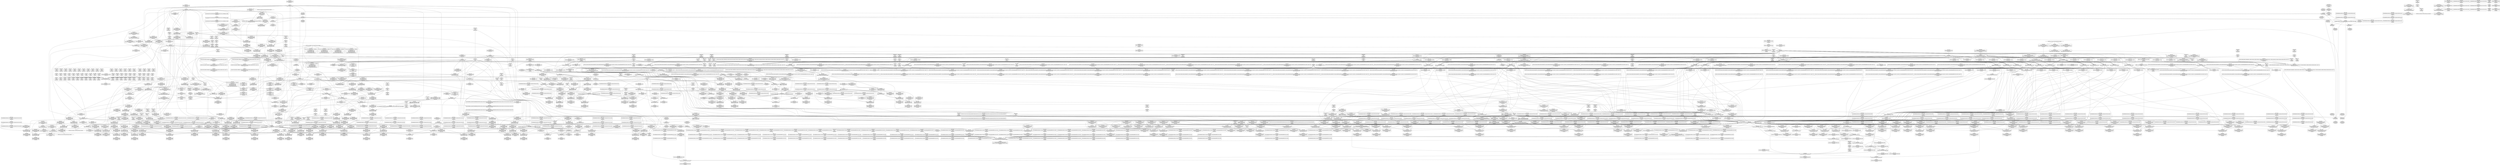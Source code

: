 digraph {
	CE0x4e33a40 [shape=record,shape=Mrecord,label="{CE0x4e33a40|i16_21|*Constant*}"]
	CE0x4e22e60 [shape=record,shape=Mrecord,label="{CE0x4e22e60|selinux_socket_create:_tmp33|security/selinux/hooks.c,3993|*SummSource*}"]
	CE0x4e25ab0 [shape=record,shape=Mrecord,label="{CE0x4e25ab0|i32_(i32,_i32,_i16,_i32,_%struct.common_audit_data*)*_bitcast_(i32_(i32,_i32,_i16,_i32,_%struct.common_audit_data.495*)*_avc_has_perm_to_i32_(i32,_i32,_i16,_i32,_%struct.common_audit_data*)*)|*Constant*}"]
	CE0x4f15850 [shape=record,shape=Mrecord,label="{CE0x4f15850|default_protocol_dgram:_lor.ext|security/selinux/hooks.c,1167}"]
	CE0x4e5ac20 [shape=record,shape=Mrecord,label="{CE0x4e5ac20|_call_void___llvm_gcov_indirect_counter_increment(i32*___llvm_gcov_global_state_pred344,_i64**_getelementptr_inbounds_(_100_x_i64*_,_100_x_i64*_*___llvm_gcda_edge_table343,_i64_0,_i64_52)),_!dbg_!27737|security/selinux/hooks.c,1196}"]
	CE0x4e7a7c0 [shape=record,shape=Mrecord,label="{CE0x4e7a7c0|GLOBAL:_default_protocol_stream|*Constant*|*SummSource*}"]
	CE0x4e06350 [shape=record,shape=Mrecord,label="{CE0x4e06350|selinux_socket_create:_protocol|Function::selinux_socket_create&Arg::protocol::}"]
	CE0x4e39580 [shape=record,shape=Mrecord,label="{CE0x4e39580|socket_type_to_security_class:_tmp17|security/selinux/hooks.c,1191|*SummSource*}"]
	CE0x4e407a0 [shape=record,shape=Mrecord,label="{CE0x4e407a0|socket_sockcreate_sid:_tmp8|security/selinux/hooks.c,3954}"]
	CE0x4e54c60 [shape=record,shape=Mrecord,label="{CE0x4e54c60|socket_type_to_security_class:_bb|*SummSource*}"]
	CE0x4df95c0 [shape=record,shape=Mrecord,label="{CE0x4df95c0|socket_type_to_security_class:_sw.bb19|*SummSink*}"]
	CE0x4e153e0 [shape=record,shape=Mrecord,label="{CE0x4e153e0|default_protocol_dgram:_entry|*SummSink*}"]
	CE0x4e81840 [shape=record,shape=Mrecord,label="{CE0x4e81840|i32_4|*Constant*|*SummSink*}"]
	CE0x4e34a30 [shape=record,shape=Mrecord,label="{CE0x4e34a30|i16_22|*Constant*}"]
	CE0x4e75520 [shape=record,shape=Mrecord,label="{CE0x4e75520|socket_type_to_security_class:_sw.bb18}"]
	CE0x4e29b00 [shape=record,shape=Mrecord,label="{CE0x4e29b00|i64**_getelementptr_inbounds_(_100_x_i64*_,_100_x_i64*_*___llvm_gcda_edge_table343,_i64_0,_i64_20)|*Constant*|*SummSink*}"]
	CE0x4e3f080 [shape=record,shape=Mrecord,label="{CE0x4e3f080|_ret_i32_%lor.ext,_!dbg_!27720|security/selinux/hooks.c,1162|*SummSource*}"]
	CE0x4dd3850 [shape=record,shape=Mrecord,label="{CE0x4dd3850|i64_5|*Constant*|*SummSource*}"]
	CE0x4ddc3b0 [shape=record,shape=Mrecord,label="{CE0x4ddc3b0|selinux_socket_create:_tmp21|security/selinux/hooks.c,3982|*SummSink*}"]
	CE0x4dde540 [shape=record,shape=Mrecord,label="{CE0x4dde540|i64*_getelementptr_inbounds_(_2_x_i64_,_2_x_i64_*___llvm_gcov_ctr98,_i64_0,_i64_1)|*Constant*|*SummSink*}"]
	CE0x4dea9e0 [shape=record,shape=Mrecord,label="{CE0x4dea9e0|_ret_%struct.task_struct*_%tmp4,_!dbg_!27714|./arch/x86/include/asm/current.h,14}"]
	CE0x4e86a00 [shape=record,shape=Mrecord,label="{CE0x4e86a00|socket_type_to_security_class:_tmp30|security/selinux/hooks.c,1206|*SummSource*}"]
	CE0x4e7c070 [shape=record,shape=Mrecord,label="{CE0x4e7c070|socket_sockcreate_sid:_tmp7|security/selinux/hooks.c,3954|*SummSource*}"]
	CE0x4e34e80 [shape=record,shape=Mrecord,label="{CE0x4e34e80|i16_37|*Constant*|*SummSource*}"]
	CE0x4e142c0 [shape=record,shape=Mrecord,label="{CE0x4e142c0|socket_sockcreate_sid:_secclass|Function::socket_sockcreate_sid&Arg::secclass::}"]
	CE0x4e403e0 [shape=record,shape=Mrecord,label="{CE0x4e403e0|i64**_getelementptr_inbounds_(_100_x_i64*_,_100_x_i64*_*___llvm_gcda_edge_table343,_i64_0,_i64_8)|*Constant*}"]
	CE0x4e27b40 [shape=record,shape=Mrecord,label="{CE0x4e27b40|avc_has_perm:_requested|Function::avc_has_perm&Arg::requested::|*SummSource*}"]
	CE0x4e7bab0 [shape=record,shape=Mrecord,label="{CE0x4e7bab0|default_protocol_dgram:_lor.rhs|*SummSource*}"]
	CE0x4e426a0 [shape=record,shape=Mrecord,label="{CE0x4e426a0|socket_type_to_security_class:_tmp7|security/selinux/hooks.c,1181}"]
	CE0x4df4f20 [shape=record,shape=Mrecord,label="{CE0x4df4f20|GLOBAL:___llvm_gcov_ctr341|Global_var:__llvm_gcov_ctr341}"]
	CE0x4ebef20 [shape=record,shape=Mrecord,label="{CE0x4ebef20|__llvm_gcov_indirect_counter_increment:_tmp5|*SummSink*}"]
	CE0x4e408f0 [shape=record,shape=Mrecord,label="{CE0x4e408f0|socket_sockcreate_sid:_tmp8|security/selinux/hooks.c,3954|*SummSource*}"]
	CE0x4e654a0 [shape=record,shape=Mrecord,label="{CE0x4e654a0|socket_type_to_security_class:_tmp13|security/selinux/hooks.c,1187|*SummSink*}"]
	CE0x4e774c0 [shape=record,shape=Mrecord,label="{CE0x4e774c0|i64*_getelementptr_inbounds_(_6_x_i64_,_6_x_i64_*___llvm_gcov_ctr347,_i64_0,_i64_3)|*Constant*|*SummSource*}"]
	CE0x4e69100 [shape=record,shape=Mrecord,label="{CE0x4e69100|socket_sockcreate_sid:_bb}"]
	CE0x4dddef0 [shape=record,shape=Mrecord,label="{CE0x4dddef0|selinux_socket_create:_tmp7|security/selinux/hooks.c,3982}"]
	CE0x4e715a0 [shape=record,shape=Mrecord,label="{CE0x4e715a0|socket_type_to_security_class:_sw.bb25|*SummSink*}"]
	CE0x4e7cdc0 [shape=record,shape=Mrecord,label="{CE0x4e7cdc0|socket_sockcreate_sid:_tmp11|security/selinux/hooks.c,3958|*SummSource*}"]
	CE0x4e8cd10 [shape=record,shape=Mrecord,label="{CE0x4e8cd10|socket_type_to_security_class:_tmp35|security/selinux/hooks.c,1210|*SummSource*}"]
	CE0x4e71420 [shape=record,shape=Mrecord,label="{CE0x4e71420|socket_type_to_security_class:_sw.bb25}"]
	CE0x4e29a90 [shape=record,shape=Mrecord,label="{CE0x4e29a90|i64**_getelementptr_inbounds_(_100_x_i64*_,_100_x_i64*_*___llvm_gcda_edge_table343,_i64_0,_i64_20)|*Constant*|*SummSource*}"]
	CE0x4e3b8a0 [shape=record,shape=Mrecord,label="{CE0x4e3b8a0|i64*_getelementptr_inbounds_(_5_x_i64_,_5_x_i64_*___llvm_gcov_ctr346,_i64_0,_i64_4)|*Constant*|*SummSink*}"]
	CE0x4e3df60 [shape=record,shape=Mrecord,label="{CE0x4e3df60|socket_type_to_security_class:_sw.bb10|*SummSource*}"]
	CE0x4e3dd00 [shape=record,shape=Mrecord,label="{CE0x4e3dd00|socket_type_to_security_class:_sw.bb4|*SummSink*}"]
	CE0x4de8aa0 [shape=record,shape=Mrecord,label="{CE0x4de8aa0|selinux_socket_create:_sid|security/selinux/hooks.c,3995|*SummSink*}"]
	CE0x4e49e40 [shape=record,shape=Mrecord,label="{CE0x4e49e40|selinux_socket_create:_tmp38|security/selinux/hooks.c,3996}"]
	CE0x4e41b00 [shape=record,shape=Mrecord,label="{CE0x4e41b00|socket_type_to_security_class:_tmp6|security/selinux/hooks.c,1181|*SummSource*}"]
	CE0x4e72be0 [shape=record,shape=Mrecord,label="{CE0x4e72be0|__llvm_gcov_indirect_counter_increment:_tmp2|*SummSink*}"]
	CE0x4e54b60 [shape=record,shape=Mrecord,label="{CE0x4e54b60|i64_2|*Constant*}"]
	"CONST[source:1(input),value:2(dynamic)][purpose:{object}]"
	CE0x4e25830 [shape=record,shape=Mrecord,label="{CE0x4e25830|selinux_socket_create:_call16|security/selinux/hooks.c,3995|*SummSink*}"]
	CE0x4e20450 [shape=record,shape=Mrecord,label="{CE0x4e20450|i64**_getelementptr_inbounds_(_100_x_i64*_,_100_x_i64*_*___llvm_gcda_edge_table343,_i64_0,_i64_32)|*Constant*|*SummSink*}"]
	CE0x4df83f0 [shape=record,shape=Mrecord,label="{CE0x4df83f0|selinux_socket_create:_tmp18|security/selinux/hooks.c,3982|*SummSink*}"]
	CE0x4e00390 [shape=record,shape=Mrecord,label="{CE0x4e00390|i64*_getelementptr_inbounds_(_18_x_i64_,_18_x_i64_*___llvm_gcov_ctr341,_i64_0,_i64_12)|*Constant*}"]
	CE0x4ee69d0 [shape=record,shape=Mrecord,label="{CE0x4ee69d0|i64*_getelementptr_inbounds_(_57_x_i64_,_57_x_i64_*___llvm_gcov_ctr342,_i64_0,_i64_50)|*Constant*}"]
	CE0x4e3be20 [shape=record,shape=Mrecord,label="{CE0x4e3be20|i64*_getelementptr_inbounds_(_57_x_i64_,_57_x_i64_*___llvm_gcov_ctr342,_i64_0,_i64_26)|*Constant*|*SummSink*}"]
	CE0x4e4c490 [shape=record,shape=Mrecord,label="{CE0x4e4c490|_call_void___llvm_gcov_indirect_counter_increment(i32*___llvm_gcov_global_state_pred344,_i64**_getelementptr_inbounds_(_100_x_i64*_,_100_x_i64*_*___llvm_gcda_edge_table343,_i64_0,_i64_48)),_!dbg_!27731|security/selinux/hooks.c,1191|*SummSource*}"]
	CE0x4e840e0 [shape=record,shape=Mrecord,label="{CE0x4e840e0|i64**_getelementptr_inbounds_(_100_x_i64*_,_100_x_i64*_*___llvm_gcda_edge_table343,_i64_0,_i64_60)|*Constant*|*SummSource*}"]
	CE0x4f114a0 [shape=record,shape=Mrecord,label="{CE0x4f114a0|default_protocol_dgram:_tmp2|security/selinux/hooks.c,1167|*SummSink*}"]
	CE0x4e20530 [shape=record,shape=Mrecord,label="{CE0x4e20530|socket_type_to_security_class:_tmp2|security/selinux/hooks.c,1177|*SummSource*}"]
	CE0x4e3bf00 [shape=record,shape=Mrecord,label="{CE0x4e3bf00|socket_type_to_security_class:_tmp21|security/selinux/hooks.c,1192|*SummSink*}"]
	CE0x4e68dc0 [shape=record,shape=Mrecord,label="{CE0x4e68dc0|socket_sockcreate_sid:_tmp14|security/selinux/hooks.c,3960|*SummSink*}"]
	CE0x4e4d050 [shape=record,shape=Mrecord,label="{CE0x4e4d050|socket_type_to_security_class:_call6|security/selinux/hooks.c,1191}"]
	CE0x4dd2bf0 [shape=record,shape=Mrecord,label="{CE0x4dd2bf0|selinux_socket_create:_newsid|security/selinux/hooks.c, 3983|*SummSink*}"]
	CE0x4de3a50 [shape=record,shape=Mrecord,label="{CE0x4de3a50|selinux_socket_create:_if.end15|*SummSource*}"]
	CE0x4e560b0 [shape=record,shape=Mrecord,label="{CE0x4e560b0|__llvm_gcov_indirect_counter_increment:_bb4}"]
	CE0x4e0a360 [shape=record,shape=Mrecord,label="{CE0x4e0a360|_call_void_mcount()_#3|*SummSource*}"]
	CE0x4e6f560 [shape=record,shape=Mrecord,label="{CE0x4e6f560|_switch_i32_%type,_label_%sw.epilog_i32_1,_label_%sw.bb1_i32_5,_label_%sw.bb1_i32_2,_label_%sw.bb2_,_!dbg_!27717|security/selinux/hooks.c,1174}"]
	CE0x4dd32a0 [shape=record,shape=Mrecord,label="{CE0x4dd32a0|selinux_socket_create:_tmp7|security/selinux/hooks.c,3982|*SummSink*}"]
	CE0x4e4a5e0 [shape=record,shape=Mrecord,label="{CE0x4e4a5e0|selinux_socket_create:_tmp39|security/selinux/hooks.c,3996}"]
	CE0x4e4c330 [shape=record,shape=Mrecord,label="{CE0x4e4c330|_call_void___llvm_gcov_indirect_counter_increment(i32*___llvm_gcov_global_state_pred344,_i64**_getelementptr_inbounds_(_100_x_i64*_,_100_x_i64*_*___llvm_gcda_edge_table343,_i64_0,_i64_48)),_!dbg_!27731|security/selinux/hooks.c,1191}"]
	CE0x4e33d70 [shape=record,shape=Mrecord,label="{CE0x4e33d70|i16_36|*Constant*}"]
	CE0x4e76280 [shape=record,shape=Mrecord,label="{CE0x4e76280|socket_sockcreate_sid:_tmp2|*LoadInst*|security/selinux/hooks.c,3953|*SummSource*}"]
	CE0x4e94bc0 [shape=record,shape=Mrecord,label="{CE0x4e94bc0|socket_type_to_security_class:_tmp41|security/selinux/hooks.c,1216|*SummSource*}"]
	CE0x4f15350 [shape=record,shape=Mrecord,label="{CE0x4f15350|default_protocol_dgram:_tmp10|security/selinux/hooks.c,1167|*SummSource*}"]
	CE0x4dd7bb0 [shape=record,shape=Mrecord,label="{CE0x4dd7bb0|__llvm_gcov_indirect_counter_increment:_entry|*SummSource*}"]
	CE0x4dfbaa0 [shape=record,shape=Mrecord,label="{CE0x4dfbaa0|selinux_socket_create:_call11|security/selinux/hooks.c,3990|*SummSink*}"]
	CE0x4e739f0 [shape=record,shape=Mrecord,label="{CE0x4e739f0|default_protocol_stream:_cmp|security/selinux/hooks.c,1162|*SummSink*}"]
	CE0x4e67410 [shape=record,shape=Mrecord,label="{CE0x4e67410|socket_sockcreate_sid:_call|security/selinux/hooks.c,3958|*SummSource*}"]
	CE0x4e28270 [shape=record,shape=Mrecord,label="{CE0x4e28270|avc_has_perm:_auditdata|Function::avc_has_perm&Arg::auditdata::}"]
	CE0x4e64580 [shape=record,shape=Mrecord,label="{CE0x4e64580|socket_type_to_security_class:_tmp11|security/selinux/hooks.c,1186}"]
	CE0x4e2b590 [shape=record,shape=Mrecord,label="{CE0x4e2b590|_call_void___llvm_gcov_indirect_counter_increment(i32*___llvm_gcov_global_state_pred344,_i64**_getelementptr_inbounds_(_100_x_i64*_,_100_x_i64*_*___llvm_gcda_edge_table343,_i64_0,_i64_24)),_!dbg_!27755|security/selinux/hooks.c,1231|*SummSink*}"]
	CE0x4e53c20 [shape=record,shape=Mrecord,label="{CE0x4e53c20|socket_type_to_security_class:_sw.default22|*SummSink*}"]
	CE0x4e5c280 [shape=record,shape=Mrecord,label="{CE0x4e5c280|socket_type_to_security_class:_tmp24|security/selinux/hooks.c,1196|*SummSource*}"]
	CE0x4e8e9c0 [shape=record,shape=Mrecord,label="{CE0x4e8e9c0|i64**_getelementptr_inbounds_(_100_x_i64*_,_100_x_i64*_*___llvm_gcda_edge_table343,_i64_0,_i64_76)|*Constant*|*SummSink*}"]
	CE0x4e75110 [shape=record,shape=Mrecord,label="{CE0x4e75110|socket_sockcreate_sid:_tmp5|security/selinux/hooks.c,3953|*SummSource*}"]
	CE0x4e0a470 [shape=record,shape=Mrecord,label="{CE0x4e0a470|_call_void_mcount()_#3|*SummSink*}"]
	CE0x4ee8a50 [shape=record,shape=Mrecord,label="{CE0x4ee8a50|i64**_getelementptr_inbounds_(_100_x_i64*_,_100_x_i64*_*___llvm_gcda_edge_table343,_i64_0,_i64_56)|*Constant*}"]
	CE0x4e71d30 [shape=record,shape=Mrecord,label="{CE0x4e71d30|socket_type_to_security_class:_sw.epilog|*SummSource*}"]
	CE0x4dd1c20 [shape=record,shape=Mrecord,label="{CE0x4dd1c20|COLLAPSED:_GCMRE___llvm_gcov_ctr341_internal_global_18_x_i64_zeroinitializer:_elem_0:default:}"]
	CE0x4e41c90 [shape=record,shape=Mrecord,label="{CE0x4e41c90|i64*_getelementptr_inbounds_(_57_x_i64_,_57_x_i64_*___llvm_gcov_ctr342,_i64_0,_i64_15)|*Constant*|*SummSource*}"]
	CE0x4e6d300 [shape=record,shape=Mrecord,label="{CE0x4e6d300|socket_type_to_security_class:_tmp8|security/selinux/hooks.c,1186|*SummSource*}"]
	CE0x4e20980 [shape=record,shape=Mrecord,label="{CE0x4e20980|i64*_getelementptr_inbounds_(_57_x_i64_,_57_x_i64_*___llvm_gcov_ctr342,_i64_0,_i64_13)|*Constant*|*SummSink*}"]
	CE0x4de08a0 [shape=record,shape=Mrecord,label="{CE0x4de08a0|selinux_socket_create:_call4|security/selinux/hooks.c,3982|*SummSource*}"]
	CE0x4e8f2f0 [shape=record,shape=Mrecord,label="{CE0x4e8f2f0|socket_type_to_security_class:_tmp37|security/selinux/hooks.c,1212}"]
	CE0x4e48400 [shape=record,shape=Mrecord,label="{CE0x4e48400|socket_sockcreate_sid:_tmp12|*LoadInst*|security/selinux/hooks.c,3958|*SummSink*}"]
	CE0x4e744e0 [shape=record,shape=Mrecord,label="{CE0x4e744e0|socket_type_to_security_class:_sw.bb20|*SummSink*}"]
	CE0x4e26810 [shape=record,shape=Mrecord,label="{CE0x4e26810|avc_has_perm:_requested|Function::avc_has_perm&Arg::requested::|*SummSink*}"]
	CE0x4e927d0 [shape=record,shape=Mrecord,label="{CE0x4e927d0|_call_void___llvm_gcov_indirect_counter_increment(i32*___llvm_gcov_global_state_pred344,_i64**_getelementptr_inbounds_(_100_x_i64*_,_100_x_i64*_*___llvm_gcda_edge_table343,_i64_0,_i64_84)),_!dbg_!27748|security/selinux/hooks.c,1216}"]
	CE0x4f14c10 [shape=record,shape=Mrecord,label="{CE0x4f14c10|default_protocol_dgram:_tmp9|security/selinux/hooks.c,1167}"]
	CE0x4dea4d0 [shape=record,shape=Mrecord,label="{CE0x4dea4d0|0:_i32,_4:_i32,_8:_i32,_12:_i32,_20:_i32,_:_CMRE_12,16_|*MultipleSource*|security/selinux/hooks.c,3982|security/selinux/hooks.c,3982|security/selinux/hooks.c,3995|Function::socket_sockcreate_sid&Arg::tsec::}"]
	CE0x4eea1d0 [shape=record,shape=Mrecord,label="{CE0x4eea1d0|_call_void___llvm_gcov_indirect_counter_increment(i32*___llvm_gcov_global_state_pred344,_i64**_getelementptr_inbounds_(_100_x_i64*_,_100_x_i64*_*___llvm_gcda_edge_table343,_i64_0,_i64_16)),_!dbg_!27753|security/selinux/hooks.c,1227}"]
	CE0x4de3650 [shape=record,shape=Mrecord,label="{CE0x4de3650|selinux_socket_create:_type|Function::selinux_socket_create&Arg::type::}"]
	CE0x4e52ab0 [shape=record,shape=Mrecord,label="{CE0x4e52ab0|GLOBAL:___llvm_gcov_ctr347|Global_var:__llvm_gcov_ctr347|*SummSource*}"]
	CE0x4e72570 [shape=record,shape=Mrecord,label="{CE0x4e72570|socket_type_to_security_class:_if.else|*SummSink*}"]
	CE0x4e529a0 [shape=record,shape=Mrecord,label="{CE0x4e529a0|GLOBAL:___llvm_gcov_ctr347|Global_var:__llvm_gcov_ctr347}"]
	CE0x4e6b8b0 [shape=record,shape=Mrecord,label="{CE0x4e6b8b0|socket_type_to_security_class:_tmp5|security/selinux/hooks.c,1179|*SummSink*}"]
	CE0x4de9e30 [shape=record,shape=Mrecord,label="{CE0x4de9e30|i64*_getelementptr_inbounds_(_57_x_i64_,_57_x_i64_*___llvm_gcov_ctr342,_i64_0,_i64_26)|*Constant*}"]
	CE0x4ee9550 [shape=record,shape=Mrecord,label="{CE0x4ee9550|i64*_getelementptr_inbounds_(_57_x_i64_,_57_x_i64_*___llvm_gcov_ctr342,_i64_0,_i64_51)|*Constant*|*SummSink*}"]
	CE0x4e28520 [shape=record,shape=Mrecord,label="{CE0x4e28520|_ret_i32_%retval.0,_!dbg_!27728|security/selinux/avc.c,775|*SummSink*}"]
	CE0x4e8b2a0 [shape=record,shape=Mrecord,label="{CE0x4e8b2a0|socket_type_to_security_class:_tmp34|security/selinux/hooks.c,1210}"]
	CE0x4e892d0 [shape=record,shape=Mrecord,label="{CE0x4e892d0|i64**_getelementptr_inbounds_(_100_x_i64*_,_100_x_i64*_*___llvm_gcda_edge_table343,_i64_0,_i64_68)|*Constant*|*SummSource*}"]
	CE0x4e64350 [shape=record,shape=Mrecord,label="{CE0x4e64350|socket_type_to_security_class:_tmp10|security/selinux/hooks.c,1186|*SummSink*}"]
	CE0x4e25110 [shape=record,shape=Mrecord,label="{CE0x4e25110|selinux_socket_create:_tmp37|security/selinux/hooks.c,3995}"]
	CE0x4deac40 [shape=record,shape=Mrecord,label="{CE0x4deac40|selinux_socket_create:_tmp2|*SummSource*}"]
	CE0x4e4bd00 [shape=record,shape=Mrecord,label="{CE0x4e4bd00|get_current:_bb|*SummSink*}"]
	CE0x4dd3b10 [shape=record,shape=Mrecord,label="{CE0x4dd3b10|i8_1|*Constant*|*SummSource*}"]
	CE0x4f0e580 [shape=record,shape=Mrecord,label="{CE0x4f0e580|i64*_getelementptr_inbounds_(_5_x_i64_,_5_x_i64_*___llvm_gcov_ctr345,_i64_0,_i64_4)|*Constant*}"]
	CE0x4de7810 [shape=record,shape=Mrecord,label="{CE0x4de7810|COLLAPSED:_GCMRE___llvm_gcov_ctr346_internal_global_5_x_i64_zeroinitializer:_elem_0:default:}"]
	CE0x4deea30 [shape=record,shape=Mrecord,label="{CE0x4deea30|i64*_getelementptr_inbounds_(_18_x_i64_,_18_x_i64_*___llvm_gcov_ctr341,_i64_0,_i64_8)|*Constant*|*SummSink*}"]
	CE0x4ed4a10 [shape=record,shape=Mrecord,label="{CE0x4ed4a10|default_protocol_stream:_tmp7|security/selinux/hooks.c,1162}"]
	CE0x4e2a150 [shape=record,shape=Mrecord,label="{CE0x4e2a150|i64*_getelementptr_inbounds_(_57_x_i64_,_57_x_i64_*___llvm_gcov_ctr342,_i64_0,_i64_53)|*Constant*|*SummSink*}"]
	CE0x4dd2300 [shape=record,shape=Mrecord,label="{CE0x4dd2300|selinux_socket_create:_if.then9|*SummSink*}"]
	CE0x4df9d00 [shape=record,shape=Mrecord,label="{CE0x4df9d00|socket_type_to_security_class:_if.else}"]
	CE0x4e3e5a0 [shape=record,shape=Mrecord,label="{CE0x4e3e5a0|default_protocol_stream:_entry}"]
	CE0x4e893b0 [shape=record,shape=Mrecord,label="{CE0x4e893b0|i64*_getelementptr_inbounds_(_57_x_i64_,_57_x_i64_*___llvm_gcov_ctr342,_i64_0,_i64_43)|*Constant*}"]
	CE0x4dfe4c0 [shape=record,shape=Mrecord,label="{CE0x4dfe4c0|i8*_getelementptr_inbounds_(_25_x_i8_,_25_x_i8_*_.str3,_i32_0,_i32_0)|*Constant*|*SummSink*}"]
	CE0x4e86350 [shape=record,shape=Mrecord,label="{CE0x4e86350|i64**_getelementptr_inbounds_(_100_x_i64*_,_100_x_i64*_*___llvm_gcda_edge_table343,_i64_0,_i64_64)|*Constant*}"]
	CE0x4e25be0 [shape=record,shape=Mrecord,label="{CE0x4e25be0|i32_(i32,_i32,_i16,_i32,_%struct.common_audit_data*)*_bitcast_(i32_(i32,_i32,_i16,_i32,_%struct.common_audit_data.495*)*_avc_has_perm_to_i32_(i32,_i32,_i16,_i32,_%struct.common_audit_data*)*)|*Constant*|*SummSource*}"]
	CE0x4e54030 [shape=record,shape=Mrecord,label="{CE0x4e54030|__llvm_gcov_indirect_counter_increment:_pred|*SummSource*}"]
	CE0x4e7f7c0 [shape=record,shape=Mrecord,label="{CE0x4e7f7c0|socket_sockcreate_sid:_tmp9|*LoadInst*|security/selinux/hooks.c,3954|*SummSink*}"]
	CE0x5a52510 [shape=record,shape=Mrecord,label="{CE0x5a52510|i64*_getelementptr_inbounds_(_18_x_i64_,_18_x_i64_*___llvm_gcov_ctr341,_i64_0,_i64_8)|*Constant*}"]
	CE0x4e200e0 [shape=record,shape=Mrecord,label="{CE0x4e200e0|i64**_getelementptr_inbounds_(_100_x_i64*_,_100_x_i64*_*___llvm_gcda_edge_table343,_i64_0,_i64_96)|*Constant*}"]
	CE0x4eeae60 [shape=record,shape=Mrecord,label="{CE0x4eeae60|socket_type_to_security_class:_tmp50|security/selinux/hooks.c,1227}"]
	CE0x4e1d9e0 [shape=record,shape=Mrecord,label="{CE0x4e1d9e0|i64**_getelementptr_inbounds_(_100_x_i64*_,_100_x_i64*_*___llvm_gcda_edge_table343,_i64_0,_i64_92)|*Constant*|*SummSource*}"]
	CE0x4e94660 [shape=record,shape=Mrecord,label="{CE0x4e94660|socket_type_to_security_class:_tmp41|security/selinux/hooks.c,1216}"]
	CE0x4e827f0 [shape=record,shape=Mrecord,label="{CE0x4e827f0|i32_13|*Constant*|*SummSource*}"]
	CE0x4df8230 [shape=record,shape=Mrecord,label="{CE0x4df8230|selinux_socket_create:_tmp18|security/selinux/hooks.c,3982|*SummSource*}"]
	CE0x4e73ec0 [shape=record,shape=Mrecord,label="{CE0x4e73ec0|socket_type_to_security_class:_sw.bb5|*SummSource*}"]
	CE0x4e95000 [shape=record,shape=Mrecord,label="{CE0x4e95000|_call_void___llvm_gcov_indirect_counter_increment(i32*___llvm_gcov_global_state_pred344,_i64**_getelementptr_inbounds_(_100_x_i64*_,_100_x_i64*_*___llvm_gcda_edge_table343,_i64_0,_i64_88)),_!dbg_!27749|security/selinux/hooks.c,1218}"]
	CE0x4e75000 [shape=record,shape=Mrecord,label="{CE0x4e75000|socket_type_to_security_class:_tmp}"]
	CE0x4e7a070 [shape=record,shape=Mrecord,label="{CE0x4e7a070|i64**_getelementptr_inbounds_(_100_x_i64*_,_100_x_i64*_*___llvm_gcda_edge_table343,_i64_0,_i64_44)|*Constant*}"]
	CE0x4e8d150 [shape=record,shape=Mrecord,label="{CE0x4e8d150|_call_void___llvm_gcov_indirect_counter_increment(i32*___llvm_gcov_global_state_pred344,_i64**_getelementptr_inbounds_(_100_x_i64*_,_100_x_i64*_*___llvm_gcda_edge_table343,_i64_0,_i64_76)),_!dbg_!27746|security/selinux/hooks.c,1212}"]
	CE0x4ee76f0 [shape=record,shape=Mrecord,label="{CE0x4ee76f0|socket_type_to_security_class:_tmp47|security/selinux/hooks.c,1222|*SummSource*}"]
	CE0x4e7a630 [shape=record,shape=Mrecord,label="{CE0x4e7a630|_ret_i32_%lor.ext,_!dbg_!27720|security/selinux/hooks.c,1162}"]
	CE0x4e59b00 [shape=record,shape=Mrecord,label="{CE0x4e59b00|i64*_getelementptr_inbounds_(_57_x_i64_,_57_x_i64_*___llvm_gcov_ctr342,_i64_0,_i64_27)|*Constant*|*SummSink*}"]
	CE0x4ed4a80 [shape=record,shape=Mrecord,label="{CE0x4ed4a80|default_protocol_stream:_tmp7|security/selinux/hooks.c,1162|*SummSource*}"]
	CE0x4e39420 [shape=record,shape=Mrecord,label="{CE0x4e39420|socket_type_to_security_class:_tmp17|security/selinux/hooks.c,1191}"]
	CE0x4e6cc00 [shape=record,shape=Mrecord,label="{CE0x4e6cc00|i64_20|*Constant*}"]
	"CONST[source:0(mediator),value:2(dynamic)][purpose:{subject}]"
	CE0x4dd20f0 [shape=record,shape=Mrecord,label="{CE0x4dd20f0|selinux_socket_create:_if.then9|*SummSource*}"]
	CE0x4df57d0 [shape=record,shape=Mrecord,label="{CE0x4df57d0|selinux_socket_create:_tmp22|security/selinux/hooks.c,3987|*SummSource*}"]
	CE0x4e24500 [shape=record,shape=Mrecord,label="{CE0x4e24500|selinux_socket_create:_tmp35|security/selinux/hooks.c,3995}"]
	CE0x4e86e50 [shape=record,shape=Mrecord,label="{CE0x4e86e50|i64*_getelementptr_inbounds_(_57_x_i64_,_57_x_i64_*___llvm_gcov_ctr342,_i64_0,_i64_42)|*Constant*|*SummSink*}"]
	CE0x4e36800 [shape=record,shape=Mrecord,label="{CE0x4e36800|i16_17|*Constant*|*SummSource*}"]
	CE0x4dfc250 [shape=record,shape=Mrecord,label="{CE0x4dfc250|socket_type_to_security_class:_entry}"]
	CE0x4e6dce0 [shape=record,shape=Mrecord,label="{CE0x4e6dce0|i64_0|*Constant*}"]
	CE0x4de6cc0 [shape=record,shape=Mrecord,label="{CE0x4de6cc0|__llvm_gcov_indirect_counter_increment:_exit|*SummSink*}"]
	CE0x4e662d0 [shape=record,shape=Mrecord,label="{CE0x4e662d0|_call_void___llvm_gcov_indirect_counter_increment(i32*___llvm_gcov_global_state_pred344,_i64**_getelementptr_inbounds_(_100_x_i64*_,_100_x_i64*_*___llvm_gcda_edge_table343,_i64_0,_i64_32)),_!dbg_!27718|security/selinux/hooks.c,1177}"]
	CE0x4e3b530 [shape=record,shape=Mrecord,label="{CE0x4e3b530|default_protocol_dgram:_tmp6|security/selinux/hooks.c,1167}"]
	CE0x4ddd540 [shape=record,shape=Mrecord,label="{CE0x4ddd540|i8*_getelementptr_inbounds_(_45_x_i8_,_45_x_i8_*_.str12,_i32_0,_i32_0)|*Constant*}"]
	CE0x4e78700 [shape=record,shape=Mrecord,label="{CE0x4e78700|_ret_void|*SummSource*}"]
	CE0x4e91570 [shape=record,shape=Mrecord,label="{CE0x4e91570|i64*_getelementptr_inbounds_(_57_x_i64_,_57_x_i64_*___llvm_gcov_ctr342,_i64_0,_i64_46)|*Constant*}"]
	CE0x4e4b830 [shape=record,shape=Mrecord,label="{CE0x4e4b830|_call_void_mcount()_#3|*SummSink*}"]
	CE0x4e51010 [shape=record,shape=Mrecord,label="{CE0x4e51010|socket_type_to_security_class:_tmp55|security/selinux/hooks.c,1231}"]
	CE0x4e028e0 [shape=record,shape=Mrecord,label="{CE0x4e028e0|get_current:_tmp3|*SummSink*}"]
	CE0x4e5a3d0 [shape=record,shape=Mrecord,label="{CE0x4e5a3d0|socket_type_to_security_class:_tmp23|security/selinux/hooks.c,1194|*SummSource*}"]
	CE0x4deaf40 [shape=record,shape=Mrecord,label="{CE0x4deaf40|i32_78|*Constant*|*SummSource*}"]
	CE0x4e21870 [shape=record,shape=Mrecord,label="{CE0x4e21870|selinux_socket_create:_tmp31|security/selinux/hooks.c,3992}"]
	CE0x4dffa10 [shape=record,shape=Mrecord,label="{CE0x4dffa10|socket_type_to_security_class:_sw.epilog26|*SummSink*}"]
	CE0x4e8d910 [shape=record,shape=Mrecord,label="{CE0x4e8d910|_call_void___llvm_gcov_indirect_counter_increment(i32*___llvm_gcov_global_state_pred344,_i64**_getelementptr_inbounds_(_100_x_i64*_,_100_x_i64*_*___llvm_gcda_edge_table343,_i64_0,_i64_76)),_!dbg_!27746|security/selinux/hooks.c,1212|*SummSink*}"]
	CE0x4e362b0 [shape=record,shape=Mrecord,label="{CE0x4e362b0|i16_30|*Constant*|*SummSink*}"]
	CE0x4df56b0 [shape=record,shape=Mrecord,label="{CE0x4df56b0|selinux_socket_create:_tmp22|security/selinux/hooks.c,3987}"]
	CE0x4e7be10 [shape=record,shape=Mrecord,label="{CE0x4e7be10|default_protocol_dgram:_bb|*SummSource*}"]
	CE0x4dc9dc0 [shape=record,shape=Mrecord,label="{CE0x4dc9dc0|GLOBAL:_current_task|Global_var:current_task|*SummSink*}"]
	CE0x4ebebe0 [shape=record,shape=Mrecord,label="{CE0x4ebebe0|__llvm_gcov_indirect_counter_increment:_tmp6|*SummSource*}"]
	CE0x4e42f50 [shape=record,shape=Mrecord,label="{CE0x4e42f50|_call_void___llvm_gcov_indirect_counter_increment(i32*___llvm_gcov_global_state_pred344,_i64**_getelementptr_inbounds_(_100_x_i64*_,_100_x_i64*_*___llvm_gcda_edge_table343,_i64_0,_i64_8)),_!dbg_!27722|security/selinux/hooks.c,1184}"]
	CE0x4de95b0 [shape=record,shape=Mrecord,label="{CE0x4de95b0|socket_type_to_security_class:_tmp19|security/selinux/hooks.c,1191|*SummSource*}"]
	CE0x4e3a220 [shape=record,shape=Mrecord,label="{CE0x4e3a220|default_protocol_dgram:_tmp4|security/selinux/hooks.c,1167}"]
	CE0x4e5ec30 [shape=record,shape=Mrecord,label="{CE0x4e5ec30|i64*_getelementptr_inbounds_(_57_x_i64_,_57_x_i64_*___llvm_gcov_ctr342,_i64_0,_i64_29)|*Constant*}"]
	CE0x4e6b180 [shape=record,shape=Mrecord,label="{CE0x4e6b180|i64**_getelementptr_inbounds_(_100_x_i64*_,_100_x_i64*_*___llvm_gcda_edge_table343,_i64_0,_i64_36)|*Constant*|*SummSink*}"]
	CE0x4dd63d0 [shape=record,shape=Mrecord,label="{CE0x4dd63d0|selinux_socket_create:_tmp36|security/selinux/hooks.c,3995}"]
	CE0x4dff000 [shape=record,shape=Mrecord,label="{CE0x4dff000|%struct.task_struct*_(%struct.task_struct**)*_asm_movq_%gs:$_1:P_,$0_,_r,im,_dirflag_,_fpsr_,_flags_|*SummSource*}"]
	CE0x4e64c40 [shape=record,shape=Mrecord,label="{CE0x4e64c40|socket_type_to_security_class:_tmp12|security/selinux/hooks.c,1187}"]
	CE0x4f15980 [shape=record,shape=Mrecord,label="{CE0x4f15980|default_protocol_dgram:_lor.ext|security/selinux/hooks.c,1167|*SummSource*}"]
	CE0x4de3d00 [shape=record,shape=Mrecord,label="{CE0x4de3d00|i64_4|*Constant*}"]
	CE0x4e6b1f0 [shape=record,shape=Mrecord,label="{CE0x4e6b1f0|i64*_getelementptr_inbounds_(_57_x_i64_,_57_x_i64_*___llvm_gcov_ctr342,_i64_0,_i64_14)|*Constant*}"]
	CE0x4e55730 [shape=record,shape=Mrecord,label="{CE0x4e55730|socket_type_to_security_class:_sw.bb23}"]
	CE0x4e75840 [shape=record,shape=Mrecord,label="{CE0x4e75840|socket_type_to_security_class:_sw.bb13}"]
	CE0x4e3e080 [shape=record,shape=Mrecord,label="{CE0x4e3e080|socket_type_to_security_class:_sw.bb10|*SummSink*}"]
	CE0x4dfcc00 [shape=record,shape=Mrecord,label="{CE0x4dfcc00|socket_type_to_security_class:_tmp2|security/selinux/hooks.c,1177}"]
	CE0x4deefc0 [shape=record,shape=Mrecord,label="{CE0x4deefc0|selinux_socket_create:_tmp9|security/selinux/hooks.c,3982|*SummSource*}"]
	CE0x4e6c290 [shape=record,shape=Mrecord,label="{CE0x4e6c290|socket_sockcreate_sid:_cmp|security/selinux/hooks.c,3953}"]
	CE0x4f11930 [shape=record,shape=Mrecord,label="{CE0x4f11930|GLOBAL:___llvm_gcov_ctr346|Global_var:__llvm_gcov_ctr346|*SummSource*}"]
	CE0x4e00910 [shape=record,shape=Mrecord,label="{CE0x4e00910|i64**_getelementptr_inbounds_(_100_x_i64*_,_100_x_i64*_*___llvm_gcda_edge_table343,_i64_0,_i64_8)|*Constant*|*SummSink*}"]
	CE0x4ec2b10 [shape=record,shape=Mrecord,label="{CE0x4ec2b10|i64_2|*Constant*}"]
	CE0x4e00b10 [shape=record,shape=Mrecord,label="{CE0x4e00b10|_switch_i32_%type,_label_%sw.default_i32_1,_label_%sw.bb4_i32_2,_label_%sw.bb5_i32_6,_label_%sw.bb10_,_!dbg_!27723|security/selinux/hooks.c,1184|*SummSink*}"]
	CE0x4eec100 [shape=record,shape=Mrecord,label="{CE0x4eec100|socket_type_to_security_class:_tmp50|security/selinux/hooks.c,1227|*SummSink*}"]
	CE0x4deef50 [shape=record,shape=Mrecord,label="{CE0x4deef50|selinux_socket_create:_tmp9|security/selinux/hooks.c,3982|*SummSink*}"]
	CE0x4e80180 [shape=record,shape=Mrecord,label="{CE0x4e80180|default_protocol_stream:_bb|*SummSource*}"]
	CE0x4e6f8a0 [shape=record,shape=Mrecord,label="{CE0x4e6f8a0|socket_type_to_security_class:_if.else9|*SummSource*}"]
	CE0x4e6c6a0 [shape=record,shape=Mrecord,label="{CE0x4e6c6a0|socket_type_to_security_class:_tobool|security/selinux/hooks.c,1186}"]
	CE0x4e7a550 [shape=record,shape=Mrecord,label="{CE0x4e7a550|i64**_getelementptr_inbounds_(_100_x_i64*_,_100_x_i64*_*___llvm_gcda_edge_table343,_i64_0,_i64_44)|*Constant*|*SummSink*}"]
	CE0x4dda510 [shape=record,shape=Mrecord,label="{CE0x4dda510|selinux_socket_create:_tmp2}"]
	CE0x4ed6040 [shape=record,shape=Mrecord,label="{CE0x4ed6040|default_protocol_stream:_tmp3|security/selinux/hooks.c,1162}"]
	CE0x4dd11d0 [shape=record,shape=Mrecord,label="{CE0x4dd11d0|selinux_socket_create:_tmp|*SummSink*}"]
	CE0x4de3010 [shape=record,shape=Mrecord,label="{CE0x4de3010|selinux_socket_create:_family|Function::selinux_socket_create&Arg::family::|*SummSink*}"]
	CE0x4e70d20 [shape=record,shape=Mrecord,label="{CE0x4e70d20|GLOBAL:___llvm_gcov_global_state_pred344|Global_var:__llvm_gcov_global_state_pred344|*SummSource*}"]
	CE0x4e35810 [shape=record,shape=Mrecord,label="{CE0x4e35810|i16_33|*Constant*|*SummSource*}"]
	CE0x4f141e0 [shape=record,shape=Mrecord,label="{CE0x4f141e0|default_protocol_dgram:_tmp8}"]
	CE0x4e75280 [shape=record,shape=Mrecord,label="{CE0x4e75280|socket_sockcreate_sid:_tmp5|security/selinux/hooks.c,3953|*SummSink*}"]
	CE0x4dfe290 [shape=record,shape=Mrecord,label="{CE0x4dfe290|i64*_getelementptr_inbounds_(_2_x_i64_,_2_x_i64_*___llvm_gcov_ctr98,_i64_0,_i64_1)|*Constant*|*SummSource*}"]
	CE0x4e172b0 [shape=record,shape=Mrecord,label="{CE0x4e172b0|socket_sockcreate_sid:_socksid|Function::socket_sockcreate_sid&Arg::socksid::|*SummSource*}"]
	CE0x4e70920 [shape=record,shape=Mrecord,label="{CE0x4e70920|__llvm_gcov_indirect_counter_increment:_counter|*SummSink*}"]
	CE0x4e4b1b0 [shape=record,shape=Mrecord,label="{CE0x4e4b1b0|_ret_i32_%retval.0,_!dbg_!27764|security/selinux/hooks.c,3996|*SummSink*}"]
	CE0x4e508e0 [shape=record,shape=Mrecord,label="{CE0x4e508e0|socket_type_to_security_class:_tmp54|security/selinux/hooks.c,1231|*SummSource*}"]
	CE0x4e85430 [shape=record,shape=Mrecord,label="{CE0x4e85430|_call_void___llvm_gcov_indirect_counter_increment(i32*___llvm_gcov_global_state_pred344,_i64**_getelementptr_inbounds_(_100_x_i64*_,_100_x_i64*_*___llvm_gcda_edge_table343,_i64_0,_i64_64)),_!dbg_!27743|security/selinux/hooks.c,1206}"]
	CE0x4ed4fc0 [shape=record,shape=Mrecord,label="{CE0x4ed4fc0|i32_6|*Constant*}"]
	CE0x4e3cf40 [shape=record,shape=Mrecord,label="{CE0x4e3cf40|socket_type_to_security_class:_tmp22|security/selinux/hooks.c,1194}"]
	CE0x4e5c740 [shape=record,shape=Mrecord,label="{CE0x4e5c740|socket_type_to_security_class:_tmp24|security/selinux/hooks.c,1196|*SummSink*}"]
	CE0x4e5fe20 [shape=record,shape=Mrecord,label="{CE0x4e5fe20|i32_3|*Constant*|*SummSource*}"]
	CE0x4e5ad80 [shape=record,shape=Mrecord,label="{CE0x4e5ad80|_call_void___llvm_gcov_indirect_counter_increment(i32*___llvm_gcov_global_state_pred344,_i64**_getelementptr_inbounds_(_100_x_i64*_,_100_x_i64*_*___llvm_gcda_edge_table343,_i64_0,_i64_52)),_!dbg_!27737|security/selinux/hooks.c,1196|*SummSource*}"]
	CE0x4e716a0 [shape=record,shape=Mrecord,label="{CE0x4e716a0|socket_type_to_security_class:_sw.bb12}"]
	CE0x4e03a80 [shape=record,shape=Mrecord,label="{CE0x4e03a80|_call_void___llvm_gcov_indirect_counter_increment(i32*___llvm_gcov_global_state_pred344,_i64**_getelementptr_inbounds_(_100_x_i64*_,_100_x_i64*_*___llvm_gcda_edge_table343,_i64_0,_i64_28)),_!dbg_!27721|security/selinux/hooks.c,1181|*SummSink*}"]
	CE0x4e89340 [shape=record,shape=Mrecord,label="{CE0x4e89340|i64**_getelementptr_inbounds_(_100_x_i64*_,_100_x_i64*_*___llvm_gcda_edge_table343,_i64_0,_i64_68)|*Constant*|*SummSink*}"]
	CE0x4deacb0 [shape=record,shape=Mrecord,label="{CE0x4deacb0|i64*_getelementptr_inbounds_(_18_x_i64_,_18_x_i64_*___llvm_gcov_ctr341,_i64_0,_i64_1)|*Constant*|*SummSink*}"]
	CE0x4e77050 [shape=record,shape=Mrecord,label="{CE0x4e77050|socket_type_to_security_class:_sw.bb20|*SummSource*}"]
	CE0x4f14cf0 [shape=record,shape=Mrecord,label="{CE0x4f14cf0|default_protocol_dgram:_tmp9|security/selinux/hooks.c,1167|*SummSink*}"]
	CE0x4e274d0 [shape=record,shape=Mrecord,label="{CE0x4e274d0|avc_has_perm:_tclass|Function::avc_has_perm&Arg::tclass::|*SummSink*}"]
	CE0x4e648a0 [shape=record,shape=Mrecord,label="{CE0x4e648a0|socket_type_to_security_class:_tmp11|security/selinux/hooks.c,1186|*SummSink*}"]
	CE0x4e178a0 [shape=record,shape=Mrecord,label="{CE0x4e178a0|i64_13|*Constant*}"]
	CE0x4e773b0 [shape=record,shape=Mrecord,label="{CE0x4e773b0|i64*_getelementptr_inbounds_(_6_x_i64_,_6_x_i64_*___llvm_gcov_ctr347,_i64_0,_i64_3)|*Constant*}"]
	CE0x4eebc40 [shape=record,shape=Mrecord,label="{CE0x4eebc40|socket_type_to_security_class:_tmp50|security/selinux/hooks.c,1227|*SummSource*}"]
	CE0x4de7c80 [shape=record,shape=Mrecord,label="{CE0x4de7c80|GLOBAL:___llvm_gcov_ctr345|Global_var:__llvm_gcov_ctr345|*SummSource*}"]
	CE0x4e20b60 [shape=record,shape=Mrecord,label="{CE0x4e20b60|socket_type_to_security_class:_tmp3|security/selinux/hooks.c,1177}"]
	CE0x4e32460 [shape=record,shape=Mrecord,label="{CE0x4e32460|socket_type_to_security_class:_tmp58|security/selinux/hooks.c,1235|*SummSource*}"]
	CE0x4e7c000 [shape=record,shape=Mrecord,label="{CE0x4e7c000|socket_sockcreate_sid:_tmp7|security/selinux/hooks.c,3954}"]
	CE0x4ee6eb0 [shape=record,shape=Mrecord,label="{CE0x4ee6eb0|i64*_getelementptr_inbounds_(_57_x_i64_,_57_x_i64_*___llvm_gcov_ctr342,_i64_0,_i64_50)|*Constant*|*SummSink*}"]
	CE0x4defb30 [shape=record,shape=Mrecord,label="{CE0x4defb30|selinux_socket_create:_land.lhs.true2}"]
	CE0x4e42ee0 [shape=record,shape=Mrecord,label="{CE0x4e42ee0|_switch_i32_%type,_label_%sw.default_i32_1,_label_%sw.bb4_i32_2,_label_%sw.bb5_i32_6,_label_%sw.bb10_,_!dbg_!27723|security/selinux/hooks.c,1184}"]
	CE0x4e5f210 [shape=record,shape=Mrecord,label="{CE0x4e5f210|i64*_getelementptr_inbounds_(_57_x_i64_,_57_x_i64_*___llvm_gcov_ctr342,_i64_0,_i64_29)|*Constant*|*SummSink*}"]
	CE0x4e5b4a0 [shape=record,shape=Mrecord,label="{CE0x4e5b4a0|socket_type_to_security_class:_tmp24|security/selinux/hooks.c,1196}"]
	CE0x4e3aa60 [shape=record,shape=Mrecord,label="{CE0x4e3aa60|default_protocol_dgram:_tmp5|security/selinux/hooks.c,1167|*SummSink*}"]
	CE0x4ddb180 [shape=record,shape=Mrecord,label="{CE0x4ddb180|selinux_socket_create:_tmp3|*SummSink*}"]
	CE0x4deb060 [shape=record,shape=Mrecord,label="{CE0x4deb060|selinux_socket_create:_cred|security/selinux/hooks.c,3982}"]
	CE0x4dc98c0 [shape=record,shape=Mrecord,label="{CE0x4dc98c0|i64*_getelementptr_inbounds_(_18_x_i64_,_18_x_i64_*___llvm_gcov_ctr341,_i64_0,_i64_16)|*Constant*|*SummSink*}"]
	CE0x4ebedb0 [shape=record,shape=Mrecord,label="{CE0x4ebedb0|__llvm_gcov_indirect_counter_increment:_tmp5|*SummSource*}"]
	CE0x4e747b0 [shape=record,shape=Mrecord,label="{CE0x4e747b0|socket_type_to_security_class:_sw.bb3|*SummSink*}"]
	CE0x4dd0f90 [shape=record,shape=Mrecord,label="{CE0x4dd0f90|selinux_socket_create:_return|*SummSink*}"]
	CE0x4df81c0 [shape=record,shape=Mrecord,label="{CE0x4df81c0|selinux_socket_create:_tmp18|security/selinux/hooks.c,3982}"]
	CE0x4de6790 [shape=record,shape=Mrecord,label="{CE0x4de6790|socket_sockcreate_sid:_tmp15|security/selinux/hooks.c,3960}"]
	CE0x4de1d40 [shape=record,shape=Mrecord,label="{CE0x4de1d40|i64*_getelementptr_inbounds_(_6_x_i64_,_6_x_i64_*___llvm_gcov_ctr347,_i64_0,_i64_5)|*Constant*|*SummSink*}"]
	CE0x4e0c8d0 [shape=record,shape=Mrecord,label="{CE0x4e0c8d0|i64_0|*Constant*|*SummSource*}"]
	CE0x4f12270 [shape=record,shape=Mrecord,label="{CE0x4f12270|default_protocol_dgram:_tmp1|*SummSource*}"]
	CE0x4e3eba0 [shape=record,shape=Mrecord,label="{CE0x4e3eba0|default_protocol_stream:_protocol|Function::default_protocol_stream&Arg::protocol::|*SummSink*}"]
	CE0x4e604d0 [shape=record,shape=Mrecord,label="{CE0x4e604d0|_call_void___llvm_gcov_indirect_counter_increment(i32*___llvm_gcov_global_state_pred344,_i64**_getelementptr_inbounds_(_100_x_i64*_,_100_x_i64*_*___llvm_gcda_edge_table343,_i64_0,_i64_12)),_!dbg_!27739|security/selinux/hooks.c,1202|*SummSource*}"]
	CE0x4dda770 [shape=record,shape=Mrecord,label="{CE0x4dda770|selinux_socket_create:_entry}"]
	CE0x4dd5530 [shape=record,shape=Mrecord,label="{CE0x4dd5530|selinux_socket_create:_tmp|*SummSource*}"]
	CE0x4e737e0 [shape=record,shape=Mrecord,label="{CE0x4e737e0|socket_type_to_security_class:_tmp1}"]
	CE0x4dfd7a0 [shape=record,shape=Mrecord,label="{CE0x4dfd7a0|i32_2|*Constant*|*SummSource*}"]
	CE0x4e059a0 [shape=record,shape=Mrecord,label="{CE0x4e059a0|socket_type_to_security_class:_tmp15|security/selinux/hooks.c,1189}"]
	CE0x4e74bc0 [shape=record,shape=Mrecord,label="{CE0x4e74bc0|__llvm_gcov_indirect_counter_increment:_tmp3|*SummSink*}"]
	CE0x4e7bbb0 [shape=record,shape=Mrecord,label="{CE0x4e7bbb0|default_protocol_dgram:_lor.rhs|*SummSink*}"]
	CE0x4e312e0 [shape=record,shape=Mrecord,label="{CE0x4e312e0|i64*_getelementptr_inbounds_(_57_x_i64_,_57_x_i64_*___llvm_gcov_ctr342,_i64_0,_i64_55)|*Constant*}"]
	CE0x4e3ea80 [shape=record,shape=Mrecord,label="{CE0x4e3ea80|default_protocol_stream:_protocol|Function::default_protocol_stream&Arg::protocol::|*SummSource*}"]
	CE0x4e56c50 [shape=record,shape=Mrecord,label="{CE0x4e56c50|socket_sockcreate_sid:_tmp3|security/selinux/hooks.c,3953|*SummSink*}"]
	CE0x4e847f0 [shape=record,shape=Mrecord,label="{CE0x4e847f0|socket_type_to_security_class:_tmp29|security/selinux/hooks.c,1204|*SummSink*}"]
	CE0x4ddf650 [shape=record,shape=Mrecord,label="{CE0x4ddf650|socket_sockcreate_sid:_entry|*SummSource*}"]
	CE0x4e81fa0 [shape=record,shape=Mrecord,label="{CE0x4e81fa0|i32_7|*Constant*}"]
	CE0x4e543b0 [shape=record,shape=Mrecord,label="{CE0x4e543b0|i32_-1|*Constant*|*SummSink*}"]
	CE0x4e6ec30 [shape=record,shape=Mrecord,label="{CE0x4e6ec30|__llvm_gcov_indirect_counter_increment:_predecessor|Function::__llvm_gcov_indirect_counter_increment&Arg::predecessor::|*SummSink*}"]
	CE0x4e802e0 [shape=record,shape=Mrecord,label="{CE0x4e802e0|default_protocol_stream:_bb|*SummSink*}"]
	CE0x4e8fc90 [shape=record,shape=Mrecord,label="{CE0x4e8fc90|_call_void___llvm_gcov_indirect_counter_increment(i32*___llvm_gcov_global_state_pred344,_i64**_getelementptr_inbounds_(_100_x_i64*_,_100_x_i64*_*___llvm_gcda_edge_table343,_i64_0,_i64_80)),_!dbg_!27747|security/selinux/hooks.c,1214}"]
	CE0x4eea810 [shape=record,shape=Mrecord,label="{CE0x4eea810|_call_void___llvm_gcov_indirect_counter_increment(i32*___llvm_gcov_global_state_pred344,_i64**_getelementptr_inbounds_(_100_x_i64*_,_100_x_i64*_*___llvm_gcda_edge_table343,_i64_0,_i64_16)),_!dbg_!27753|security/selinux/hooks.c,1227|*SummSource*}"]
	CE0x4f11800 [shape=record,shape=Mrecord,label="{CE0x4f11800|GLOBAL:___llvm_gcov_ctr346|Global_var:__llvm_gcov_ctr346}"]
	CE0x4decbf0 [shape=record,shape=Mrecord,label="{CE0x4decbf0|selinux_socket_create:_tmp20|security/selinux/hooks.c,3982|*SummSource*}"]
	CE0x4dca9c0 [shape=record,shape=Mrecord,label="{CE0x4dca9c0|selinux_socket_create:_if.then9}"]
	CE0x4ee6f90 [shape=record,shape=Mrecord,label="{CE0x4ee6f90|socket_type_to_security_class:_tmp47|security/selinux/hooks.c,1222|*SummSink*}"]
	CE0x4e5cf10 [shape=record,shape=Mrecord,label="{CE0x4e5cf10|socket_type_to_security_class:_tmp25|security/selinux/hooks.c,1196|*SummSource*}"]
	CE0x4dd9010 [shape=record,shape=Mrecord,label="{CE0x4dd9010|selinux_socket_create:_tmp6|security/selinux/hooks.c,3982}"]
	CE0x4e173b0 [shape=record,shape=Mrecord,label="{CE0x4e173b0|selinux_socket_create:_tmp32|security/selinux/hooks.c,3993|*SummSource*}"]
	CE0x4e75070 [shape=record,shape=Mrecord,label="{CE0x4e75070|socket_type_to_security_class:_tmp|*SummSource*}"]
	CE0x4e3e660 [shape=record,shape=Mrecord,label="{CE0x4e3e660|default_protocol_stream:_entry|*SummSource*}"]
	CE0x4e35b40 [shape=record,shape=Mrecord,label="{CE0x4e35b40|i16_15|*Constant*|*SummSource*}"]
	CE0x4e57910 [shape=record,shape=Mrecord,label="{CE0x4e57910|socket_sockcreate_sid:_tmp6|security/selinux/hooks.c,3953}"]
	CE0x4f0fd70 [shape=record,shape=Mrecord,label="{CE0x4f0fd70|default_protocol_stream:_lor.ext|security/selinux/hooks.c,1162|*SummSource*}"]
	CE0x4ec1ce0 [shape=record,shape=Mrecord,label="{CE0x4ec1ce0|default_protocol_dgram:_cmp|security/selinux/hooks.c,1167|*SummSink*}"]
	CE0x4e67d40 [shape=record,shape=Mrecord,label="{CE0x4e67d40|%struct.qstr*_null|*Constant*|*SummSink*}"]
	CE0x4dec3a0 [shape=record,shape=Mrecord,label="{CE0x4dec3a0|i8*_getelementptr_inbounds_(_25_x_i8_,_25_x_i8_*_.str3,_i32_0,_i32_0)|*Constant*}"]
	CE0x4e7fd70 [shape=record,shape=Mrecord,label="{CE0x4e7fd70|__llvm_gcov_indirect_counter_increment:_tmp6|*SummSink*}"]
	CE0x4e73fe0 [shape=record,shape=Mrecord,label="{CE0x4e73fe0|socket_type_to_security_class:_sw.bb5|*SummSink*}"]
	CE0x4e31830 [shape=record,shape=Mrecord,label="{CE0x4e31830|socket_type_to_security_class:_tmp56|security/selinux/hooks.c,1234|*SummSink*}"]
	CE0x4e564c0 [shape=record,shape=Mrecord,label="{CE0x4e564c0|socket_type_to_security_class:_sw.epilog26}"]
	CE0x4e55310 [shape=record,shape=Mrecord,label="{CE0x4e55310|__llvm_gcov_indirect_counter_increment:_pred}"]
	CE0x4e506e0 [shape=record,shape=Mrecord,label="{CE0x4e506e0|i64**_getelementptr_inbounds_(_100_x_i64*_,_100_x_i64*_*___llvm_gcda_edge_table343,_i64_0,_i64_24)|*Constant*|*SummSink*}"]
	CE0x4df92d0 [shape=record,shape=Mrecord,label="{CE0x4df92d0|socket_type_to_security_class:_sw.bb12|*SummSink*}"]
	CE0x4dd96f0 [shape=record,shape=Mrecord,label="{CE0x4dd96f0|selinux_socket_create:_tmp23|security/selinux/hooks.c,3987|*SummSink*}"]
	CE0x4ddd8a0 [shape=record,shape=Mrecord,label="{CE0x4ddd8a0|i64_1|*Constant*|*SummSink*}"]
	CE0x4dd9970 [shape=record,shape=Mrecord,label="{CE0x4dd9970|selinux_socket_create:_tmp24|security/selinux/hooks.c,3987}"]
	CE0x4e34b50 [shape=record,shape=Mrecord,label="{CE0x4e34b50|i16_22|*Constant*|*SummSource*}"]
	CE0x4e48ff0 [shape=record,shape=Mrecord,label="{CE0x4e48ff0|socket_sockcreate_sid:_tmp13|*LoadInst*|security/selinux/hooks.c,3958}"]
	CE0x4ebe780 [shape=record,shape=Mrecord,label="{CE0x4ebe780|socket_sockcreate_sid:_tmp1|*SummSink*}"]
	CE0x4e06be0 [shape=record,shape=Mrecord,label="{CE0x4e06be0|socket_type_to_security_class:_protocol|Function::socket_type_to_security_class&Arg::protocol::|*SummSink*}"]
	CE0x4e229f0 [shape=record,shape=Mrecord,label="{CE0x4e229f0|selinux_socket_create:_tmp33|security/selinux/hooks.c,3993}"]
	CE0x4e6db40 [shape=record,shape=Mrecord,label="{CE0x4e6db40|GLOBAL:___llvm_gcov_ctr342|Global_var:__llvm_gcov_ctr342|*SummSink*}"]
	CE0x4e53570 [shape=record,shape=Mrecord,label="{CE0x4e53570|_switch_i32_%family,_label_%sw.epilog26_i32_1,_label_%sw.bb_i32_2,_label_%sw.bb3_i32_10,_label_%sw.bb3_i32_16,_label_%sw.bb11_i32_17,_label_%sw.bb23_i32_15,_label_%sw.bb24_i32_5,_label_%sw.bb25_,_!dbg_!27714|security/selinux/hooks.c,1172|*SummSource*}"]
	CE0x4dcda20 [shape=record,shape=Mrecord,label="{CE0x4dcda20|selinux_socket_create:_if.then}"]
	CE0x4df0e60 [shape=record,shape=Mrecord,label="{CE0x4df0e60|i64_11|*Constant*|*SummSink*}"]
	CE0x4f0f620 [shape=record,shape=Mrecord,label="{CE0x4f0f620|default_protocol_stream:_tmp10|security/selinux/hooks.c,1162|*SummSource*}"]
	CE0x4e33fa0 [shape=record,shape=Mrecord,label="{CE0x4e33fa0|i16_36|*Constant*|*SummSink*}"]
	CE0x4e054f0 [shape=record,shape=Mrecord,label="{CE0x4e054f0|i64*_getelementptr_inbounds_(_57_x_i64_,_57_x_i64_*___llvm_gcov_ctr342,_i64_0,_i64_23)|*Constant*|*SummSource*}"]
	CE0x4df3440 [shape=record,shape=Mrecord,label="{CE0x4df3440|selinux_socket_create:_tmp27|security/selinux/hooks.c,3988|*SummSink*}"]
	CE0x4e53cb0 [shape=record,shape=Mrecord,label="{CE0x4e53cb0|socket_type_to_security_class:_sw.bb}"]
	CE0x4e657c0 [shape=record,shape=Mrecord,label="{CE0x4e657c0|socket_type_to_security_class:_tmp13|security/selinux/hooks.c,1187}"]
	CE0x4de0060 [shape=record,shape=Mrecord,label="{CE0x4de0060|selinux_socket_create:_tmp17|security/selinux/hooks.c,3982|*SummSink*}"]
	CE0x4e155b0 [shape=record,shape=Mrecord,label="{CE0x4e155b0|default_protocol_dgram:_protocol|Function::default_protocol_dgram&Arg::protocol::}"]
	CE0x4e823d0 [shape=record,shape=Mrecord,label="{CE0x4e823d0|i32_9|*Constant*}"]
	CE0x4de77a0 [shape=record,shape=Mrecord,label="{CE0x4de77a0|default_protocol_dgram:_tmp}"]
	CE0x4e59a50 [shape=record,shape=Mrecord,label="{CE0x4e59a50|i64*_getelementptr_inbounds_(_57_x_i64_,_57_x_i64_*___llvm_gcov_ctr342,_i64_0,_i64_27)|*Constant*|*SummSource*}"]
	CE0x4e1dc50 [shape=record,shape=Mrecord,label="{CE0x4e1dc50|socket_type_to_security_class:_tmp44|security/selinux/hooks.c,1220|*SummSource*}"]
	CE0x4e3f010 [shape=record,shape=Mrecord,label="{CE0x4e3f010|_ret_i32_%lor.ext,_!dbg_!27720|security/selinux/hooks.c,1162|*SummSink*}"]
	CE0x4e38eb0 [shape=record,shape=Mrecord,label="{CE0x4e38eb0|socket_type_to_security_class:_tmp16|security/selinux/hooks.c,1191}"]
	CE0x4e5bbd0 [shape=record,shape=Mrecord,label="{CE0x4e5bbd0|i64**_getelementptr_inbounds_(_100_x_i64*_,_100_x_i64*_*___llvm_gcda_edge_table343,_i64_0,_i64_52)|*Constant*}"]
	CE0x4e7d560 [shape=record,shape=Mrecord,label="{CE0x4e7d560|socket_sockcreate_sid:_sockcreate_sid|security/selinux/hooks.c,3953}"]
	CE0x4e59be0 [shape=record,shape=Mrecord,label="{CE0x4e59be0|socket_type_to_security_class:_tmp23|security/selinux/hooks.c,1194|*SummSink*}"]
	CE0x4f136a0 [shape=record,shape=Mrecord,label="{CE0x4f136a0|default_protocol_dgram:_tmp7|security/selinux/hooks.c,1167|*SummSink*}"]
	CE0x4e4b570 [shape=record,shape=Mrecord,label="{CE0x4e4b570|i64*_getelementptr_inbounds_(_2_x_i64_,_2_x_i64_*___llvm_gcov_ctr98,_i64_0,_i64_0)|*Constant*|*SummSink*}"]
	CE0x4de8710 [shape=record,shape=Mrecord,label="{CE0x4de8710|avc_has_perm:_entry}"]
	CE0x4e300d0 [shape=record,shape=Mrecord,label="{CE0x4e300d0|_call_void___llvm_gcov_indirect_counter_increment(i32*___llvm_gcov_global_state_pred344,_i64**_getelementptr_inbounds_(_100_x_i64*_,_100_x_i64*_*___llvm_gcda_edge_table343,_i64_0,_i64_0)),_!dbg_!27756|security/selinux/hooks.c,1234|*SummSink*}"]
	CE0x4e88290 [shape=record,shape=Mrecord,label="{CE0x4e88290|_call_void___llvm_gcov_indirect_counter_increment(i32*___llvm_gcov_global_state_pred344,_i64**_getelementptr_inbounds_(_100_x_i64*_,_100_x_i64*_*___llvm_gcda_edge_table343,_i64_0,_i64_68)),_!dbg_!27744|security/selinux/hooks.c,1208|*SummSink*}"]
	CE0x4e26bf0 [shape=record,shape=Mrecord,label="{CE0x4e26bf0|avc_has_perm:_ssid|Function::avc_has_perm&Arg::ssid::|*SummSink*}"]
	CE0x4dfa540 [shape=record,shape=Mrecord,label="{CE0x4dfa540|socket_type_to_security_class:_sw.default}"]
	CE0x4e8be80 [shape=record,shape=Mrecord,label="{CE0x4e8be80|i64**_getelementptr_inbounds_(_100_x_i64*_,_100_x_i64*_*___llvm_gcda_edge_table343,_i64_0,_i64_72)|*Constant*|*SummSink*}"]
	CE0x4df5560 [shape=record,shape=Mrecord,label="{CE0x4df5560|i64_10|*Constant*}"]
	CE0x4e1da50 [shape=record,shape=Mrecord,label="{CE0x4e1da50|i64**_getelementptr_inbounds_(_100_x_i64*_,_100_x_i64*_*___llvm_gcda_edge_table343,_i64_0,_i64_92)|*Constant*|*SummSink*}"]
	CE0x4e60650 [shape=record,shape=Mrecord,label="{CE0x4e60650|_call_void___llvm_gcov_indirect_counter_increment(i32*___llvm_gcov_global_state_pred344,_i64**_getelementptr_inbounds_(_100_x_i64*_,_100_x_i64*_*___llvm_gcda_edge_table343,_i64_0,_i64_12)),_!dbg_!27739|security/selinux/hooks.c,1202|*SummSink*}"]
	CE0x4dfdcb0 [shape=record,shape=Mrecord,label="{CE0x4dfdcb0|selinux_socket_create:_tmp13|security/selinux/hooks.c,3982|*SummSource*}"]
	CE0x4e28860 [shape=record,shape=Mrecord,label="{CE0x4e28860|_ret_i32_%retval.0,_!dbg_!27728|security/selinux/avc.c,775|*SummSource*}"]
	CE0x4e5eb50 [shape=record,shape=Mrecord,label="{CE0x4e5eb50|i64**_getelementptr_inbounds_(_100_x_i64*_,_100_x_i64*_*___llvm_gcda_edge_table343,_i64_0,_i64_40)|*Constant*|*SummSource*}"]
	CE0x4e226d0 [shape=record,shape=Mrecord,label="{CE0x4e226d0|selinux_socket_create:_tmp33|security/selinux/hooks.c,3993|*SummSink*}"]
	CE0x4e42350 [shape=record,shape=Mrecord,label="{CE0x4e42350|socket_sockcreate_sid:_tmp|*SummSink*}"]
	CE0x4e36910 [shape=record,shape=Mrecord,label="{CE0x4e36910|i16_17|*Constant*|*SummSink*}"]
	CE0x4e734a0 [shape=record,shape=Mrecord,label="{CE0x4e734a0|socket_type_to_security_class:_tmp|*SummSink*}"]
	CE0x4e06e90 [shape=record,shape=Mrecord,label="{CE0x4e06e90|socket_sockcreate_sid:_socksid|Function::socket_sockcreate_sid&Arg::socksid::}"]
	CE0x4e70c20 [shape=record,shape=Mrecord,label="{CE0x4e70c20|GLOBAL:___llvm_gcov_global_state_pred344|Global_var:__llvm_gcov_global_state_pred344}"]
	CE0x4e539e0 [shape=record,shape=Mrecord,label="{CE0x4e539e0|socket_sockcreate_sid:_tmp4|security/selinux/hooks.c,3953}"]
	CE0x4e17bc0 [shape=record,shape=Mrecord,label="{CE0x4e17bc0|selinux_socket_create:_tmp28|security/selinux/hooks.c,3992|*SummSink*}"]
	CE0x4ee8e90 [shape=record,shape=Mrecord,label="{CE0x4ee8e90|i64**_getelementptr_inbounds_(_100_x_i64*_,_100_x_i64*_*___llvm_gcda_edge_table343,_i64_0,_i64_56)|*Constant*|*SummSource*}"]
	CE0x4e2a430 [shape=record,shape=Mrecord,label="{CE0x4e2a430|socket_type_to_security_class:_tmp53|security/selinux/hooks.c,1229}"]
	CE0x4e88110 [shape=record,shape=Mrecord,label="{CE0x4e88110|_call_void___llvm_gcov_indirect_counter_increment(i32*___llvm_gcov_global_state_pred344,_i64**_getelementptr_inbounds_(_100_x_i64*_,_100_x_i64*_*___llvm_gcda_edge_table343,_i64_0,_i64_68)),_!dbg_!27744|security/selinux/hooks.c,1208|*SummSource*}"]
	CE0x4df2f20 [shape=record,shape=Mrecord,label="{CE0x4df2f20|socket_type_to_security_class:_sw.bb11|*SummSource*}"]
	CE0x4e571d0 [shape=record,shape=Mrecord,label="{CE0x4e571d0|__llvm_gcov_indirect_counter_increment:_bb4|*SummSink*}"]
	CE0x4e15810 [shape=record,shape=Mrecord,label="{CE0x4e15810|default_protocol_dgram:_protocol|Function::default_protocol_dgram&Arg::protocol::|*SummSink*}"]
	CE0x4f0f5b0 [shape=record,shape=Mrecord,label="{CE0x4f0f5b0|default_protocol_stream:_tmp10|security/selinux/hooks.c,1162}"]
	CE0x4e15bf0 [shape=record,shape=Mrecord,label="{CE0x4e15bf0|_ret_i32_%lor.ext,_!dbg_!27720|security/selinux/hooks.c,1167|*SummSink*}"]
	CE0x4e02520 [shape=record,shape=Mrecord,label="{CE0x4e02520|i32_5|*Constant*|*SummSource*}"]
	CE0x4e7e5b0 [shape=record,shape=Mrecord,label="{CE0x4e7e5b0|i64*_getelementptr_inbounds_(_5_x_i64_,_5_x_i64_*___llvm_gcov_ctr345,_i64_0,_i64_0)|*Constant*|*SummSource*}"]
	CE0x4e282e0 [shape=record,shape=Mrecord,label="{CE0x4e282e0|avc_has_perm:_auditdata|Function::avc_has_perm&Arg::auditdata::|*SummSource*}"]
	CE0x4e71e50 [shape=record,shape=Mrecord,label="{CE0x4e71e50|socket_type_to_security_class:_sw.epilog|*SummSink*}"]
	CE0x4e353c0 [shape=record,shape=Mrecord,label="{CE0x4e353c0|i16_14|*Constant*}"]
	CE0x4e6ccd0 [shape=record,shape=Mrecord,label="{CE0x4e6ccd0|i64_20|*Constant*|*SummSource*}"]
	CE0x4ebe9f0 [shape=record,shape=Mrecord,label="{CE0x4ebe9f0|_call_void_mcount()_#3|*SummSource*}"]
	CE0x4f0e270 [shape=record,shape=Mrecord,label="{CE0x4f0e270|default_protocol_stream:_tmp8|*SummSource*}"]
	CE0x4df1920 [shape=record,shape=Mrecord,label="{CE0x4df1920|GLOBAL:_get_current|*Constant*}"]
	CE0x4f10620 [shape=record,shape=Mrecord,label="{CE0x4f10620|default_protocol_dgram:_lor.end|*SummSink*}"]
	CE0x4e33610 [shape=record,shape=Mrecord,label="{CE0x4e33610|i16_32|*Constant*|*SummSink*}"]
	CE0x4e84780 [shape=record,shape=Mrecord,label="{CE0x4e84780|socket_type_to_security_class:_tmp28|security/selinux/hooks.c,1204|*SummSink*}"]
	CE0x4e5c6d0 [shape=record,shape=Mrecord,label="{CE0x4e5c6d0|i64*_getelementptr_inbounds_(_57_x_i64_,_57_x_i64_*___llvm_gcov_ctr342,_i64_0,_i64_28)|*Constant*|*SummSink*}"]
	CE0x4e8f0f0 [shape=record,shape=Mrecord,label="{CE0x4e8f0f0|socket_type_to_security_class:_tmp37|security/selinux/hooks.c,1212|*SummSink*}"]
	CE0x4e064b0 [shape=record,shape=Mrecord,label="{CE0x4e064b0|selinux_socket_create:_protocol|Function::selinux_socket_create&Arg::protocol::|*SummSink*}"]
	CE0x4f12a80 [shape=record,shape=Mrecord,label="{CE0x4f12a80|i64*_getelementptr_inbounds_(_5_x_i64_,_5_x_i64_*___llvm_gcov_ctr346,_i64_0,_i64_3)|*Constant*|*SummSink*}"]
	CE0x4e36d40 [shape=record,shape=Mrecord,label="{CE0x4e36d40|socket_type_to_security_class:_retval.0}"]
	CE0x4ec2aa0 [shape=record,shape=Mrecord,label="{CE0x4ec2aa0|i64*_getelementptr_inbounds_(_5_x_i64_,_5_x_i64_*___llvm_gcov_ctr345,_i64_0,_i64_3)|*Constant*|*SummSink*}"]
	CE0x4e51440 [shape=record,shape=Mrecord,label="{CE0x4e51440|socket_sockcreate_sid:_tmp8|security/selinux/hooks.c,3954|*SummSink*}"]
	CE0x4dfc530 [shape=record,shape=Mrecord,label="{CE0x4dfc530|%struct.task_struct*_(%struct.task_struct**)*_asm_movq_%gs:$_1:P_,$0_,_r,im,_dirflag_,_fpsr_,_flags_}"]
	CE0x4e8a1d0 [shape=record,shape=Mrecord,label="{CE0x4e8a1d0|socket_type_to_security_class:_tmp33|security/selinux/hooks.c,1208|*SummSource*}"]
	CE0x4dd29e0 [shape=record,shape=Mrecord,label="{CE0x4dd29e0|selinux_socket_create:_if.then14|*SummSource*}"]
	CE0x4e68ce0 [shape=record,shape=Mrecord,label="{CE0x4e68ce0|socket_sockcreate_sid:_tmp14|security/selinux/hooks.c,3960}"]
	CE0x4dfbe20 [shape=record,shape=Mrecord,label="{CE0x4dfbe20|GLOBAL:_socket_type_to_security_class|*Constant*}"]
	CE0x4e29650 [shape=record,shape=Mrecord,label="{CE0x4e29650|i64**_getelementptr_inbounds_(_100_x_i64*_,_100_x_i64*_*___llvm_gcda_edge_table343,_i64_0,_i64_20)|*Constant*}"]
	CE0x4e82b00 [shape=record,shape=Mrecord,label="{CE0x4e82b00|i32_14|*Constant*}"]
	CE0x4f13d00 [shape=record,shape=Mrecord,label="{CE0x4f13d00|default_protocol_dgram:_cmp1|security/selinux/hooks.c,1167|*SummSource*}"]
	CE0x4dfb0a0 [shape=record,shape=Mrecord,label="{CE0x4dfb0a0|selinux_socket_create:_tmp10|security/selinux/hooks.c,3982|*SummSource*}"]
	CE0x4ec46e0 [shape=record,shape=Mrecord,label="{CE0x4ec46e0|default_protocol_stream:_lor.end|*SummSource*}"]
	CE0x4e53af0 [shape=record,shape=Mrecord,label="{CE0x4e53af0|socket_sockcreate_sid:_tmp4|security/selinux/hooks.c,3953|*SummSource*}"]
	CE0x4e7a4e0 [shape=record,shape=Mrecord,label="{CE0x4e7a4e0|i64**_getelementptr_inbounds_(_100_x_i64*_,_100_x_i64*_*___llvm_gcda_edge_table343,_i64_0,_i64_44)|*Constant*|*SummSource*}"]
	CE0x4e151a0 [shape=record,shape=Mrecord,label="{CE0x4e151a0|default_protocol_dgram:_entry}"]
	CE0x4e85750 [shape=record,shape=Mrecord,label="{CE0x4e85750|_call_void___llvm_gcov_indirect_counter_increment(i32*___llvm_gcov_global_state_pred344,_i64**_getelementptr_inbounds_(_100_x_i64*_,_100_x_i64*_*___llvm_gcda_edge_table343,_i64_0,_i64_64)),_!dbg_!27743|security/selinux/hooks.c,1206|*SummSink*}"]
	CE0x4e67870 [shape=record,shape=Mrecord,label="{CE0x4e67870|GLOBAL:_security_transition_sid|*Constant*|*SummSource*}"]
	CE0x4e76b30 [shape=record,shape=Mrecord,label="{CE0x4e76b30|__llvm_gcov_indirect_counter_increment:_tmp1|*SummSource*}"]
	CE0x4e432d0 [shape=record,shape=Mrecord,label="{CE0x4e432d0|_call_void___llvm_gcov_indirect_counter_increment(i32*___llvm_gcov_global_state_pred344,_i64**_getelementptr_inbounds_(_100_x_i64*_,_100_x_i64*_*___llvm_gcda_edge_table343,_i64_0,_i64_8)),_!dbg_!27722|security/selinux/hooks.c,1184|*SummSink*}"]
	CE0x4e414d0 [shape=record,shape=Mrecord,label="{CE0x4e414d0|i64**_getelementptr_inbounds_(_100_x_i64*_,_100_x_i64*_*___llvm_gcda_edge_table343,_i64_0,_i64_28)|*Constant*}"]
	CE0x4df3130 [shape=record,shape=Mrecord,label="{CE0x4df3130|socket_type_to_security_class:_sw.bb21}"]
	CE0x4e23240 [shape=record,shape=Mrecord,label="{CE0x4e23240|selinux_socket_create:_tmp34|security/selinux/hooks.c,3995}"]
	CE0x4e3b610 [shape=record,shape=Mrecord,label="{CE0x4e3b610|default_protocol_dgram:_tmp6|security/selinux/hooks.c,1167|*SummSink*}"]
	CE0x4e65f70 [shape=record,shape=Mrecord,label="{CE0x4e65f70|_switch_i32_%type,_label_%sw.epilog_i32_1,_label_%sw.bb1_i32_5,_label_%sw.bb1_i32_2,_label_%sw.bb2_,_!dbg_!27717|security/selinux/hooks.c,1174|*SummSink*}"]
	CE0x4def600 [shape=record,shape=Mrecord,label="{CE0x4def600|i8_1|*Constant*}"]
	CE0x4e89540 [shape=record,shape=Mrecord,label="{CE0x4e89540|socket_type_to_security_class:_tmp32|security/selinux/hooks.c,1208|*SummSource*}"]
	CE0x4e3fb90 [shape=record,shape=Mrecord,label="{CE0x4e3fb90|socket_sockcreate_sid:_tmp4|security/selinux/hooks.c,3953|*SummSink*}"]
	CE0x4e52540 [shape=record,shape=Mrecord,label="{CE0x4e52540|socket_type_to_security_class:_sw.bb15|*SummSink*}"]
	CE0x4e1a900 [shape=record,shape=Mrecord,label="{CE0x4e1a900|socket_type_to_security_class:_tmp43|security/selinux/hooks.c,1218|*SummSource*}"]
	CE0x4f10820 [shape=record,shape=Mrecord,label="{CE0x4f10820|default_protocol_dgram:_lor.rhs}"]
	CE0x4dd25c0 [shape=record,shape=Mrecord,label="{CE0x4dd25c0|selinux_socket_create:_call|security/selinux/hooks.c,3982|*SummSource*}"]
	CE0x4df94e0 [shape=record,shape=Mrecord,label="{CE0x4df94e0|socket_type_to_security_class:_sw.bb19|*SummSource*}"]
	CE0x4de8780 [shape=record,shape=Mrecord,label="{CE0x4de8780|selinux_socket_create:_sid|security/selinux/hooks.c,3995}"]
	CE0x4e342d0 [shape=record,shape=Mrecord,label="{CE0x4e342d0|i16_31|*Constant*|*SummSink*}"]
	CE0x4e4ae10 [shape=record,shape=Mrecord,label="{CE0x4e4ae10|i64*_getelementptr_inbounds_(_2_x_i64_,_2_x_i64_*___llvm_gcov_ctr98,_i64_0,_i64_0)|*Constant*}"]
	CE0x4e5db10 [shape=record,shape=Mrecord,label="{CE0x4e5db10|_call_void___llvm_gcov_indirect_counter_increment(i32*___llvm_gcov_global_state_pred344,_i64**_getelementptr_inbounds_(_100_x_i64*_,_100_x_i64*_*___llvm_gcda_edge_table343,_i64_0,_i64_40)),_!dbg_!27738|security/selinux/hooks.c,1198|*SummSink*}"]
	CE0x4e8c7b0 [shape=record,shape=Mrecord,label="{CE0x4e8c7b0|socket_type_to_security_class:_tmp35|security/selinux/hooks.c,1210}"]
	CE0x4e7ebf0 [shape=record,shape=Mrecord,label="{CE0x4e7ebf0|socket_sockcreate_sid:_if.then}"]
	CE0x4e3e3e0 [shape=record,shape=Mrecord,label="{CE0x4e3e3e0|GLOBAL:_default_protocol_stream|*Constant*|*SummSink*}"]
	CE0x4e66e60 [shape=record,shape=Mrecord,label="{CE0x4e66e60|socket_sockcreate_sid:_tmp13|*LoadInst*|security/selinux/hooks.c,3958|*SummSource*}"]
	CE0x4e28700 [shape=record,shape=Mrecord,label="{CE0x4e28700|selinux_socket_create:_tmp38|security/selinux/hooks.c,3996|*SummSource*}"]
	"CONST[source:1(input),value:2(dynamic)][purpose:{subject}]"
	CE0x4e52480 [shape=record,shape=Mrecord,label="{CE0x4e52480|socket_type_to_security_class:_sw.bb15|*SummSource*}"]
	CE0x4e74470 [shape=record,shape=Mrecord,label="{CE0x4e74470|socket_sockcreate_sid:_sockcreate_sid|security/selinux/hooks.c,3953|*SummSource*}"]
	CE0x4e07040 [shape=record,shape=Mrecord,label="{CE0x4e07040|selinux_socket_create:_do.body}"]
	CE0x4de2ae0 [shape=record,shape=Mrecord,label="{CE0x4de2ae0|socket_type_to_security_class:_entry|*SummSource*}"]
	CE0x4e39fc0 [shape=record,shape=Mrecord,label="{CE0x4e39fc0|default_protocol_dgram:_tmp3|security/selinux/hooks.c,1167|*SummSink*}"]
	CE0x4e354e0 [shape=record,shape=Mrecord,label="{CE0x4e354e0|i16_14|*Constant*|*SummSource*}"]
	CE0x4e72770 [shape=record,shape=Mrecord,label="{CE0x4e72770|socket_type_to_security_class:_sw.bb4|*SummSource*}"]
	CE0x4de7b50 [shape=record,shape=Mrecord,label="{CE0x4de7b50|GLOBAL:___llvm_gcov_ctr345|Global_var:__llvm_gcov_ctr345}"]
	CE0x4e37fc0 [shape=record,shape=Mrecord,label="{CE0x4e37fc0|i64*_getelementptr_inbounds_(_57_x_i64_,_57_x_i64_*___llvm_gcov_ctr342,_i64_0,_i64_56)|*Constant*}"]
	CE0x4e6ad50 [shape=record,shape=Mrecord,label="{CE0x4e6ad50|i64**_getelementptr_inbounds_(_100_x_i64*_,_100_x_i64*_*___llvm_gcda_edge_table343,_i64_0,_i64_36)|*Constant*}"]
	CE0x4e19ae0 [shape=record,shape=Mrecord,label="{CE0x4e19ae0|i64*_getelementptr_inbounds_(_57_x_i64_,_57_x_i64_*___llvm_gcov_ctr342,_i64_0,_i64_48)|*Constant*}"]
	CE0x4de9770 [shape=record,shape=Mrecord,label="{CE0x4de9770|socket_type_to_security_class:_tmp19|security/selinux/hooks.c,1191|*SummSink*}"]
	CE0x5a52580 [shape=record,shape=Mrecord,label="{CE0x5a52580|i1_true|*Constant*|*SummSource*}"]
	CE0x4e37ad0 [shape=record,shape=Mrecord,label="{CE0x4e37ad0|socket_type_to_security_class:_tmp59|security/selinux/hooks.c,1235}"]
	CE0x4e3fdc0 [shape=record,shape=Mrecord,label="{CE0x4e3fdc0|socket_sockcreate_sid:_tmp5|security/selinux/hooks.c,3953}"]
	CE0x4e055a0 [shape=record,shape=Mrecord,label="{CE0x4e055a0|i64*_getelementptr_inbounds_(_57_x_i64_,_57_x_i64_*___llvm_gcov_ctr342,_i64_0,_i64_23)|*Constant*|*SummSink*}"]
	CE0x4e614f0 [shape=record,shape=Mrecord,label="{CE0x4e614f0|i32_3|*Constant*|*SummSink*}"]
	CE0x4df2670 [shape=record,shape=Mrecord,label="{CE0x4df2670|GLOBAL:_selinux_socket_create.__warned|Global_var:selinux_socket_create.__warned|*SummSink*}"]
	CE0x4dd6110 [shape=record,shape=Mrecord,label="{CE0x4dd6110|0:_i32,_4:_i32,_8:_i32,_12:_i32,_20:_i32,_:_CMRE_16,20_|*MultipleSource*|security/selinux/hooks.c,3982|security/selinux/hooks.c,3982|security/selinux/hooks.c,3995|Function::socket_sockcreate_sid&Arg::tsec::}"]
	CE0x4e6ce50 [shape=record,shape=Mrecord,label="{CE0x4e6ce50|i64_20|*Constant*|*SummSink*}"]
	CE0x4e20a60 [shape=record,shape=Mrecord,label="{CE0x4e20a60|socket_type_to_security_class:_tmp3|security/selinux/hooks.c,1177|*SummSink*}"]
	CE0x4f14840 [shape=record,shape=Mrecord,label="{CE0x4f14840|i64*_getelementptr_inbounds_(_5_x_i64_,_5_x_i64_*___llvm_gcov_ctr346,_i64_0,_i64_4)|*Constant*|*SummSource*}"]
	CE0x4e762f0 [shape=record,shape=Mrecord,label="{CE0x4e762f0|i64*_getelementptr_inbounds_(_6_x_i64_,_6_x_i64_*___llvm_gcov_ctr347,_i64_0,_i64_3)|*Constant*|*SummSink*}"]
	CE0x4e75e70 [shape=record,shape=Mrecord,label="{CE0x4e75e70|socket_type_to_security_class:_sw.bb14}"]
	CE0x4e6ff20 [shape=record,shape=Mrecord,label="{CE0x4e6ff20|socket_type_to_security_class:_sw.bb21|*SummSource*}"]
	CE0x4dfdb40 [shape=record,shape=Mrecord,label="{CE0x4dfdb40|selinux_socket_create:_tmp13|security/selinux/hooks.c,3982|*SummSink*}"]
	CE0x4e7c420 [shape=record,shape=Mrecord,label="{CE0x4e7c420|COLLAPSED:_GCMRE___llvm_gcov_ctr345_internal_global_5_x_i64_zeroinitializer:_elem_0:default:}"]
	CE0x4df4c00 [shape=record,shape=Mrecord,label="{CE0x4df4c00|selinux_socket_create:_tobool8|security/selinux/hooks.c,3987|*SummSink*}"]
	CE0x4e04e30 [shape=record,shape=Mrecord,label="{CE0x4e04e30|socket_type_to_security_class:_tmp14|security/selinux/hooks.c,1189|*SummSource*}"]
	CE0x4e84710 [shape=record,shape=Mrecord,label="{CE0x4e84710|i64*_getelementptr_inbounds_(_57_x_i64_,_57_x_i64_*___llvm_gcov_ctr342,_i64_0,_i64_41)|*Constant*|*SummSink*}"]
	CE0x4e551b0 [shape=record,shape=Mrecord,label="{CE0x4e551b0|i32_-1|*Constant*}"]
	CE0x4e44080 [shape=record,shape=Mrecord,label="{CE0x4e44080|i64*_getelementptr_inbounds_(_2_x_i64_,_2_x_i64_*___llvm_gcov_ctr98,_i64_0,_i64_0)|*Constant*|*SummSource*}"]
	CE0x4e39e50 [shape=record,shape=Mrecord,label="{CE0x4e39e50|default_protocol_dgram:_tmp3|security/selinux/hooks.c,1167|*SummSource*}"]
	CE0x4e60fd0 [shape=record,shape=Mrecord,label="{CE0x4e60fd0|i64**_getelementptr_inbounds_(_100_x_i64*_,_100_x_i64*_*___llvm_gcda_edge_table343,_i64_0,_i64_12)|*Constant*}"]
	CE0x4ee8320 [shape=record,shape=Mrecord,label="{CE0x4ee8320|socket_type_to_security_class:_tmp48|security/selinux/hooks.c,1224}"]
	CE0x4e3bd70 [shape=record,shape=Mrecord,label="{CE0x4e3bd70|i64*_getelementptr_inbounds_(_57_x_i64_,_57_x_i64_*___llvm_gcov_ctr342,_i64_0,_i64_26)|*Constant*|*SummSource*}"]
	CE0x4e27090 [shape=record,shape=Mrecord,label="{CE0x4e27090|avc_has_perm:_tsid|Function::avc_has_perm&Arg::tsid::|*SummSink*}"]
	CE0x4e5fa50 [shape=record,shape=Mrecord,label="{CE0x4e5fa50|socket_type_to_security_class:_tmp27|security/selinux/hooks.c,1198|*SummSource*}"]
	CE0x4e1e0a0 [shape=record,shape=Mrecord,label="{CE0x4e1e0a0|i64*_getelementptr_inbounds_(_57_x_i64_,_57_x_i64_*___llvm_gcov_ctr342,_i64_0,_i64_49)|*Constant*|*SummSink*}"]
	CE0x4df1d60 [shape=record,shape=Mrecord,label="{CE0x4df1d60|selinux_socket_create:_if.then|*SummSink*}"]
	CE0x4df7840 [shape=record,shape=Mrecord,label="{CE0x4df7840|selinux_socket_create:_tobool13|security/selinux/hooks.c,3992}"]
	CE0x4dd5320 [shape=record,shape=Mrecord,label="{CE0x4dd5320|selinux_socket_create:_entry|*SummSource*}"]
	CE0x4e89990 [shape=record,shape=Mrecord,label="{CE0x4e89990|i64*_getelementptr_inbounds_(_57_x_i64_,_57_x_i64_*___llvm_gcov_ctr342,_i64_0,_i64_43)|*Constant*|*SummSink*}"]
	CE0x4e43d50 [shape=record,shape=Mrecord,label="{CE0x4e43d50|GLOBAL:___llvm_gcov_indirect_counter_increment|*Constant*|*SummSource*}"]
	CE0x4e046a0 [shape=record,shape=Mrecord,label="{CE0x4e046a0|socket_type_to_security_class:_tmp13|security/selinux/hooks.c,1187|*SummSource*}"]
	CE0x4df33d0 [shape=record,shape=Mrecord,label="{CE0x4df33d0|selinux_socket_create:_tmp26|security/selinux/hooks.c,3988|*SummSink*}"]
	CE0x4e72cc0 [shape=record,shape=Mrecord,label="{CE0x4e72cc0|socket_type_to_security_class:_if.then8}"]
	CE0x4de3330 [shape=record,shape=Mrecord,label="{CE0x4de3330|socket_type_to_security_class:_family|Function::socket_type_to_security_class&Arg::family::|*SummSink*}"]
	CE0x4deb1d0 [shape=record,shape=Mrecord,label="{CE0x4deb1d0|selinux_socket_create:_cred|security/selinux/hooks.c,3982|*SummSource*}"]
	CE0x4deeaa0 [shape=record,shape=Mrecord,label="{CE0x4deeaa0|i64*_getelementptr_inbounds_(_18_x_i64_,_18_x_i64_*___llvm_gcov_ctr341,_i64_0,_i64_8)|*Constant*|*SummSource*}"]
	CE0x4e4b6c0 [shape=record,shape=Mrecord,label="{CE0x4e4b6c0|_call_void_mcount()_#3}"]
	CE0x4e71360 [shape=record,shape=Mrecord,label="{CE0x4e71360|socket_sockcreate_sid:_tmp9|*LoadInst*|security/selinux/hooks.c,3954}"]
	CE0x4e06b70 [shape=record,shape=Mrecord,label="{CE0x4e06b70|_ret_i16_%retval.0,_!dbg_!27757|security/selinux/hooks.c,1235}"]
	CE0x4e532d0 [shape=record,shape=Mrecord,label="{CE0x4e532d0|__llvm_gcov_indirect_counter_increment:_tmp|*SummSource*}"]
	CE0x4e80540 [shape=record,shape=Mrecord,label="{CE0x4e80540|default_protocol_stream:_tmp2|security/selinux/hooks.c,1162|*SummSource*}"]
	CE0x4e6b510 [shape=record,shape=Mrecord,label="{CE0x4e6b510|i64*_getelementptr_inbounds_(_57_x_i64_,_57_x_i64_*___llvm_gcov_ctr342,_i64_0,_i64_14)|*Constant*|*SummSource*}"]
	CE0x4e6bf00 [shape=record,shape=Mrecord,label="{CE0x4e6bf00|socket_type_to_security_class:_sw.bb24}"]
	CE0x4e57750 [shape=record,shape=Mrecord,label="{CE0x4e57750|i32_16|*Constant*|*SummSink*}"]
	CE0x4deeee0 [shape=record,shape=Mrecord,label="{CE0x4deeee0|selinux_socket_create:_tmp9|security/selinux/hooks.c,3982}"]
	CE0x4e699e0 [shape=record,shape=Mrecord,label="{CE0x4e699e0|_call_void___llvm_gcov_indirect_counter_increment(i32*___llvm_gcov_global_state_pred344,_i64**_getelementptr_inbounds_(_100_x_i64*_,_100_x_i64*_*___llvm_gcda_edge_table343,_i64_0,_i64_36)),_!dbg_!27720|security/selinux/hooks.c,1179|*SummSink*}"]
	CE0x4de2e70 [shape=record,shape=Mrecord,label="{CE0x4de2e70|selinux_socket_create:_family|Function::selinux_socket_create&Arg::family::}"]
	CE0x4e61410 [shape=record,shape=Mrecord,label="{CE0x4e61410|i64**_getelementptr_inbounds_(_100_x_i64*_,_100_x_i64*_*___llvm_gcda_edge_table343,_i64_0,_i64_12)|*Constant*|*SummSource*}"]
	CE0x4e34700 [shape=record,shape=Mrecord,label="{CE0x4e34700|i16_35|*Constant*}"]
	CE0x4dd6970 [shape=record,shape=Mrecord,label="{CE0x4dd6970|_ret_i32_%retval.0,_!dbg_!27728|security/selinux/hooks.c,3960|*SummSource*}"]
	CE0x4e01b10 [shape=record,shape=Mrecord,label="{CE0x4e01b10|_call_void___llvm_gcov_indirect_counter_increment(i32*___llvm_gcov_global_state_pred344,_i64**_getelementptr_inbounds_(_100_x_i64*_,_100_x_i64*_*___llvm_gcda_edge_table343,_i64_0,_i64_44)),_!dbg_!27724|security/selinux/hooks.c,1186|*SummSink*}"]
	CE0x4e8be10 [shape=record,shape=Mrecord,label="{CE0x4e8be10|i64**_getelementptr_inbounds_(_100_x_i64*_,_100_x_i64*_*___llvm_gcda_edge_table343,_i64_0,_i64_72)|*Constant*|*SummSource*}"]
	CE0x4e2add0 [shape=record,shape=Mrecord,label="{CE0x4e2add0|_call_void___llvm_gcov_indirect_counter_increment(i32*___llvm_gcov_global_state_pred344,_i64**_getelementptr_inbounds_(_100_x_i64*_,_100_x_i64*_*___llvm_gcda_edge_table343,_i64_0,_i64_24)),_!dbg_!27755|security/selinux/hooks.c,1231}"]
	CE0x4e70160 [shape=record,shape=Mrecord,label="{CE0x4e70160|socket_type_to_security_class:_if.else9}"]
	CE0x4e17980 [shape=record,shape=Mrecord,label="{CE0x4e17980|i64_13|*Constant*|*SummSink*}"]
	CE0x4dfa0e0 [shape=record,shape=Mrecord,label="{CE0x4dfa0e0|i32_3982|*Constant*|*SummSink*}"]
	CE0x4dc9b20 [shape=record,shape=Mrecord,label="{CE0x4dc9b20|GLOBAL:_current_task|Global_var:current_task|*SummSource*}"]
	CE0x4e288d0 [shape=record,shape=Mrecord,label="{CE0x4e288d0|_call_void___llvm_gcov_indirect_counter_increment(i32*___llvm_gcov_global_state_pred344,_i64**_getelementptr_inbounds_(_100_x_i64*_,_100_x_i64*_*___llvm_gcda_edge_table343,_i64_0,_i64_20)),_!dbg_!27754|security/selinux/hooks.c,1229|*SummSource*}"]
	CE0x4e260a0 [shape=record,shape=Mrecord,label="{CE0x4e260a0|avc_has_perm:_entry|*SummSource*}"]
	CE0x4ed3760 [shape=record,shape=Mrecord,label="{CE0x4ed3760|default_protocol_stream:_tmp5|security/selinux/hooks.c,1162}"]
	CE0x4e523c0 [shape=record,shape=Mrecord,label="{CE0x4e523c0|socket_type_to_security_class:_sw.bb15}"]
	CE0x4e91e30 [shape=record,shape=Mrecord,label="{CE0x4e91e30|socket_type_to_security_class:_tmp39|security/selinux/hooks.c,1214}"]
	CE0x4de8f40 [shape=record,shape=Mrecord,label="{CE0x4de8f40|0:_i32,_4:_i32,_8:_i32,_12:_i32,_20:_i32,_:_CMRE_0,4_|*MultipleSource*|security/selinux/hooks.c,3982|security/selinux/hooks.c,3982|security/selinux/hooks.c,3995|Function::socket_sockcreate_sid&Arg::tsec::}"]
	CE0x4df05e0 [shape=record,shape=Mrecord,label="{CE0x4df05e0|selinux_socket_create:_tobool8|security/selinux/hooks.c,3987}"]
	CE0x4ddd370 [shape=record,shape=Mrecord,label="{CE0x4ddd370|get_current:_tmp1|*SummSource*}"]
	CE0x4e6fb00 [shape=record,shape=Mrecord,label="{CE0x4e6fb00|socket_type_to_security_class:_if.then}"]
	CE0x4e7e480 [shape=record,shape=Mrecord,label="{CE0x4e7e480|i64*_getelementptr_inbounds_(_5_x_i64_,_5_x_i64_*___llvm_gcov_ctr345,_i64_0,_i64_0)|*Constant*}"]
	CE0x4deb0d0 [shape=record,shape=Mrecord,label="{CE0x4deb0d0|selinux_socket_create:_tmp19|security/selinux/hooks.c,3982|*SummSink*}"]
	CE0x4e341c0 [shape=record,shape=Mrecord,label="{CE0x4e341c0|i16_31|*Constant*|*SummSource*}"]
	CE0x4e638c0 [shape=record,shape=Mrecord,label="{CE0x4e638c0|_call_void___llvm_gcov_indirect_counter_increment(i32*___llvm_gcov_global_state_pred344,_i64**_getelementptr_inbounds_(_100_x_i64*_,_100_x_i64*_*___llvm_gcda_edge_table343,_i64_0,_i64_4)),_!dbg_!27715|security/selinux/hooks.c,1174|*SummSource*}"]
	CE0x4e6ed60 [shape=record,shape=Mrecord,label="{CE0x4e6ed60|__llvm_gcov_indirect_counter_increment:_counters|Function::__llvm_gcov_indirect_counter_increment&Arg::counters::}"]
	CE0x4de7020 [shape=record,shape=Mrecord,label="{CE0x4de7020|__llvm_gcov_indirect_counter_increment:_exit|*SummSource*}"]
	CE0x4e6a880 [shape=record,shape=Mrecord,label="{CE0x4e6a880|socket_type_to_security_class:_tmp4|security/selinux/hooks.c,1179}"]
	CE0x4eebdd0 [shape=record,shape=Mrecord,label="{CE0x4eebdd0|i64*_getelementptr_inbounds_(_57_x_i64_,_57_x_i64_*___llvm_gcov_ctr342,_i64_0,_i64_52)|*Constant*|*SummSource*}"]
	CE0x4dfd730 [shape=record,shape=Mrecord,label="{CE0x4dfd730|i32_2|*Constant*}"]
	CE0x4f0db30 [shape=record,shape=Mrecord,label="{CE0x4f0db30|socket_sockcreate_sid:_if.end|*SummSink*}"]
	CE0x4e1e380 [shape=record,shape=Mrecord,label="{CE0x4e1e380|socket_type_to_security_class:_tmp45|security/selinux/hooks.c,1220}"]
	CE0x4e745e0 [shape=record,shape=Mrecord,label="{CE0x4e745e0|socket_type_to_security_class:_sw.bb3}"]
	CE0x4ddf9d0 [shape=record,shape=Mrecord,label="{CE0x4ddf9d0|socket_sockcreate_sid:_tsec|Function::socket_sockcreate_sid&Arg::tsec::|*SummSource*}"]
	CE0x4e15250 [shape=record,shape=Mrecord,label="{CE0x4e15250|default_protocol_dgram:_entry|*SummSource*}"]
	CE0x4dfc370 [shape=record,shape=Mrecord,label="{CE0x4dfc370|get_current:_tmp4|./arch/x86/include/asm/current.h,14|*SummSink*}"]
	CE0x4e61680 [shape=record,shape=Mrecord,label="{CE0x4e61680|_switch_i32_%protocol,_label_%sw.default22_i32_0,_label_%sw.bb12_i32_3,_label_%sw.bb13_i32_4,_label_%sw.bb14_i32_5,_label_%sw.bb15_i32_6,_label_%sw.bb16_i32_7,_label_%sw.bb17_i32_9,_label_%sw.bb18_i32_13,_label_%sw.bb19_i32_14,_label_%sw.bb20_i32_15,_label_%sw.bb21_,_!dbg_!27740|security/selinux/hooks.c,1202|*SummSink*}"]
	CE0x4e77ee0 [shape=record,shape=Mrecord,label="{CE0x4e77ee0|i32_1|*Constant*}"]
	CE0x4e29b70 [shape=record,shape=Mrecord,label="{CE0x4e29b70|i64*_getelementptr_inbounds_(_57_x_i64_,_57_x_i64_*___llvm_gcov_ctr342,_i64_0,_i64_53)|*Constant*}"]
	CE0x4e87690 [shape=record,shape=Mrecord,label="{CE0x4e87690|socket_type_to_security_class:_tmp31|security/selinux/hooks.c,1206|*SummSource*}"]
	CE0x4e48180 [shape=record,shape=Mrecord,label="{CE0x4e48180|socket_sockcreate_sid:_tmp12|*LoadInst*|security/selinux/hooks.c,3958}"]
	CE0x4e355f0 [shape=record,shape=Mrecord,label="{CE0x4e355f0|i16_14|*Constant*|*SummSink*}"]
	CE0x4e17fe0 [shape=record,shape=Mrecord,label="{CE0x4e17fe0|selinux_socket_create:_tmp29|security/selinux/hooks.c,3992|*SummSource*}"]
	CE0x4de1ee0 [shape=record,shape=Mrecord,label="{CE0x4de1ee0|socket_sockcreate_sid:_sid|security/selinux/hooks.c,3958|*SummSource*}"]
	CE0x4f0ff30 [shape=record,shape=Mrecord,label="{CE0x4f0ff30|default_protocol_stream:_lor.ext|security/selinux/hooks.c,1162|*SummSink*}"]
	CE0x4e145d0 [shape=record,shape=Mrecord,label="{CE0x4e145d0|socket_sockcreate_sid:_secclass|Function::socket_sockcreate_sid&Arg::secclass::|*SummSink*}"]
	CE0x4e87ad0 [shape=record,shape=Mrecord,label="{CE0x4e87ad0|_call_void___llvm_gcov_indirect_counter_increment(i32*___llvm_gcov_global_state_pred344,_i64**_getelementptr_inbounds_(_100_x_i64*_,_100_x_i64*_*___llvm_gcda_edge_table343,_i64_0,_i64_68)),_!dbg_!27744|security/selinux/hooks.c,1208}"]
	CE0x4e718a0 [shape=record,shape=Mrecord,label="{CE0x4e718a0|default_protocol_dgram:_bb|*SummSink*}"]
	CE0x4e7b630 [shape=record,shape=Mrecord,label="{CE0x4e7b630|socket_sockcreate_sid:_sockcreate_sid1|security/selinux/hooks.c,3954|*SummSource*}"]
	CE0x4e343d0 [shape=record,shape=Mrecord,label="{CE0x4e343d0|i16_16|*Constant*}"]
	CE0x4e3ada0 [shape=record,shape=Mrecord,label="{CE0x4e3ada0|i64*_getelementptr_inbounds_(_5_x_i64_,_5_x_i64_*___llvm_gcov_ctr346,_i64_0,_i64_3)|*Constant*}"]
	CE0x4e57fa0 [shape=record,shape=Mrecord,label="{CE0x4e57fa0|i32_10|*Constant*|*SummSink*}"]
	CE0x4e79510 [shape=record,shape=Mrecord,label="{CE0x4e79510|socket_sockcreate_sid:_tmp}"]
	CE0x4dddb40 [shape=record,shape=Mrecord,label="{CE0x4dddb40|selinux_socket_create:_tmp}"]
	CE0x4e6e4f0 [shape=record,shape=Mrecord,label="{CE0x4e6e4f0|i64*_null|*Constant*}"]
	CE0x4e90450 [shape=record,shape=Mrecord,label="{CE0x4e90450|_call_void___llvm_gcov_indirect_counter_increment(i32*___llvm_gcov_global_state_pred344,_i64**_getelementptr_inbounds_(_100_x_i64*_,_100_x_i64*_*___llvm_gcda_edge_table343,_i64_0,_i64_80)),_!dbg_!27747|security/selinux/hooks.c,1214|*SummSink*}"]
	CE0x4e77940 [shape=record,shape=Mrecord,label="{CE0x4e77940|_call_void_mcount()_#3}"]
	CE0x4df4130 [shape=record,shape=Mrecord,label="{CE0x4df4130|i32_22|*Constant*}"]
	CE0x4e34930 [shape=record,shape=Mrecord,label="{CE0x4e34930|i16_35|*Constant*|*SummSink*}"]
	CE0x4dca3c0 [shape=record,shape=Mrecord,label="{CE0x4dca3c0|selinux_socket_create:_bb|*SummSink*}"]
	CE0x4dd95c0 [shape=record,shape=Mrecord,label="{CE0x4dd95c0|selinux_socket_create:_tmp23|security/selinux/hooks.c,3987|*SummSource*}"]
	CE0x4e18110 [shape=record,shape=Mrecord,label="{CE0x4e18110|selinux_socket_create:_tmp29|security/selinux/hooks.c,3992|*SummSink*}"]
	CE0x4e51b30 [shape=record,shape=Mrecord,label="{CE0x4e51b30|i32_15|*Constant*}"]
	CE0x4e37010 [shape=record,shape=Mrecord,label="{CE0x4e37010|socket_type_to_security_class:_tmp59|security/selinux/hooks.c,1235|*SummSink*}"]
	CE0x4df3660 [shape=record,shape=Mrecord,label="{CE0x4df3660|selinux_socket_create:_tmp27|security/selinux/hooks.c,3988}"]
	CE0x4e82c80 [shape=record,shape=Mrecord,label="{CE0x4e82c80|i32_14|*Constant*|*SummSink*}"]
	CE0x4e49af0 [shape=record,shape=Mrecord,label="{CE0x4e49af0|selinux_socket_create:_retval.0|*SummSink*}"]
	CE0x4e38c60 [shape=record,shape=Mrecord,label="{CE0x4e38c60|i64_24|*Constant*}"]
	CE0x4e8b9d0 [shape=record,shape=Mrecord,label="{CE0x4e8b9d0|i64**_getelementptr_inbounds_(_100_x_i64*_,_100_x_i64*_*___llvm_gcda_edge_table343,_i64_0,_i64_72)|*Constant*}"]
	CE0x4e038c0 [shape=record,shape=Mrecord,label="{CE0x4e038c0|_call_void___llvm_gcov_indirect_counter_increment(i32*___llvm_gcov_global_state_pred344,_i64**_getelementptr_inbounds_(_100_x_i64*_,_100_x_i64*_*___llvm_gcda_edge_table343,_i64_0,_i64_28)),_!dbg_!27721|security/selinux/hooks.c,1181|*SummSource*}"]
	CE0x4e6d980 [shape=record,shape=Mrecord,label="{CE0x4e6d980|GLOBAL:___llvm_gcov_ctr342|Global_var:__llvm_gcov_ctr342|*SummSource*}"]
	CE0x4e39bb0 [shape=record,shape=Mrecord,label="{CE0x4e39bb0|socket_type_to_security_class:_tmp18|security/selinux/hooks.c,1191|*SummSource*}"]
	CE0x4e6d130 [shape=record,shape=Mrecord,label="{CE0x4e6d130|i64_21|*Constant*|*SummSink*}"]
	CE0x4e1f9f0 [shape=record,shape=Mrecord,label="{CE0x4e1f9f0|socket_type_to_security_class:_tmp46|security/selinux/hooks.c,1222}"]
	CE0x4e6a670 [shape=record,shape=Mrecord,label="{CE0x4e6a670|default_protocol_dgram:_cmp|security/selinux/hooks.c,1167}"]
	CE0x4dea6d0 [shape=record,shape=Mrecord,label="{CE0x4dea6d0|get_current:_entry}"]
	CE0x4e43a30 [shape=record,shape=Mrecord,label="{CE0x4e43a30|__llvm_gcov_indirect_counter_increment:_predecessor|Function::__llvm_gcov_indirect_counter_increment&Arg::predecessor::}"]
	CE0x4df55d0 [shape=record,shape=Mrecord,label="{CE0x4df55d0|i64_10|*Constant*|*SummSource*}"]
	CE0x4dca4c0 [shape=record,shape=Mrecord,label="{CE0x4dca4c0|selinux_socket_create:_if.end}"]
	CE0x4e008a0 [shape=record,shape=Mrecord,label="{CE0x4e008a0|i64**_getelementptr_inbounds_(_100_x_i64*_,_100_x_i64*_*___llvm_gcda_edge_table343,_i64_0,_i64_8)|*Constant*|*SummSource*}"]
	CE0x4e16120 [shape=record,shape=Mrecord,label="{CE0x4e16120|socket_type_to_security_class:_tobool7|security/selinux/hooks.c,1191}"]
	CE0x4e31470 [shape=record,shape=Mrecord,label="{CE0x4e31470|socket_type_to_security_class:_tmp56|security/selinux/hooks.c,1234|*SummSource*}"]
	CE0x4e2a990 [shape=record,shape=Mrecord,label="{CE0x4e2a990|socket_type_to_security_class:_tmp53|security/selinux/hooks.c,1229|*SummSource*}"]
	CE0x4e352c0 [shape=record,shape=Mrecord,label="{CE0x4e352c0|i16_41|*Constant*|*SummSink*}"]
	CE0x4e52df0 [shape=record,shape=Mrecord,label="{CE0x4e52df0|i32_10|*Constant*|*SummSource*}"]
	CE0x4e32090 [shape=record,shape=Mrecord,label="{CE0x4e32090|socket_type_to_security_class:_tmp57|security/selinux/hooks.c,1234|*SummSource*}"]
	CE0x4e3e770 [shape=record,shape=Mrecord,label="{CE0x4e3e770|default_protocol_stream:_entry|*SummSink*}"]
	CE0x4dfb740 [shape=record,shape=Mrecord,label="{CE0x4dfb740|socket_type_to_security_class:_family|Function::socket_type_to_security_class&Arg::family::}"]
	CE0x4dffd60 [shape=record,shape=Mrecord,label="{CE0x4dffd60|selinux_socket_create:_tmp25|security/selinux/hooks.c,3987|*SummSink*}"]
	CE0x4e56a90 [shape=record,shape=Mrecord,label="{CE0x4e56a90|socket_sockcreate_sid:_tmp3|security/selinux/hooks.c,3953|*SummSource*}"]
	CE0x4e54250 [shape=record,shape=Mrecord,label="{CE0x4e54250|i32_-1|*Constant*|*SummSource*}"]
	CE0x4e276b0 [shape=record,shape=Mrecord,label="{CE0x4e276b0|i32_8|*Constant*}"]
	CE0x4ed3a50 [shape=record,shape=Mrecord,label="{CE0x4ed3a50|default_protocol_stream:_tmp5|security/selinux/hooks.c,1162|*SummSink*}"]
	CE0x4e35a20 [shape=record,shape=Mrecord,label="{CE0x4e35a20|i16_15|*Constant*}"]
	CE0x4eea990 [shape=record,shape=Mrecord,label="{CE0x4eea990|_call_void___llvm_gcov_indirect_counter_increment(i32*___llvm_gcov_global_state_pred344,_i64**_getelementptr_inbounds_(_100_x_i64*_,_100_x_i64*_*___llvm_gcda_edge_table343,_i64_0,_i64_16)),_!dbg_!27753|security/selinux/hooks.c,1227|*SummSink*}"]
	CE0x4e34f90 [shape=record,shape=Mrecord,label="{CE0x4e34f90|i16_37|*Constant*|*SummSink*}"]
	CE0x4e02630 [shape=record,shape=Mrecord,label="{CE0x4e02630|i32_5|*Constant*|*SummSink*}"]
	CE0x4e4aaa0 [shape=record,shape=Mrecord,label="{CE0x4e4aaa0|selinux_socket_create:_tmp39|security/selinux/hooks.c,3996|*SummSource*}"]
	CE0x4e842c0 [shape=record,shape=Mrecord,label="{CE0x4e842c0|socket_type_to_security_class:_tmp28|security/selinux/hooks.c,1204|*SummSource*}"]
	CE0x4df0100 [shape=record,shape=Mrecord,label="{CE0x4df0100|selinux_socket_create:_kern|Function::selinux_socket_create&Arg::kern::|*SummSource*}"]
	CE0x4e28a50 [shape=record,shape=Mrecord,label="{CE0x4e28a50|_call_void___llvm_gcov_indirect_counter_increment(i32*___llvm_gcov_global_state_pred344,_i64**_getelementptr_inbounds_(_100_x_i64*_,_100_x_i64*_*___llvm_gcda_edge_table343,_i64_0,_i64_20)),_!dbg_!27754|security/selinux/hooks.c,1229|*SummSink*}"]
	CE0x4dd5e20 [shape=record,shape=Mrecord,label="{CE0x4dd5e20|i64*_getelementptr_inbounds_(_18_x_i64_,_18_x_i64_*___llvm_gcov_ctr341,_i64_0,_i64_0)|*Constant*|*SummSink*}"]
	CE0x4dddfb0 [shape=record,shape=Mrecord,label="{CE0x4dddfb0|selinux_socket_create:_do.end|*SummSink*}"]
	CE0x4e26a90 [shape=record,shape=Mrecord,label="{CE0x4e26a90|avc_has_perm:_ssid|Function::avc_has_perm&Arg::ssid::}"]
	CE0x4e24cb0 [shape=record,shape=Mrecord,label="{CE0x4e24cb0|selinux_socket_create:_tmp36|security/selinux/hooks.c,3995|*SummSink*}"]
	CE0x4dee850 [shape=record,shape=Mrecord,label="{CE0x4dee850|selinux_socket_create:_tmp16|security/selinux/hooks.c,3982|*SummSource*}"]
	CE0x4e48b20 [shape=record,shape=Mrecord,label="{CE0x4e48b20|socket_sockcreate_sid:_sid2|security/selinux/hooks.c,3958|*SummSource*}"]
	CE0x4dda580 [shape=record,shape=Mrecord,label="{CE0x4dda580|selinux_socket_create:_tmp2|*SummSink*}"]
	CE0x4deb900 [shape=record,shape=Mrecord,label="{CE0x4deb900|socket_type_to_security_class:_type|Function::socket_type_to_security_class&Arg::type::|*SummSink*}"]
	CE0x4e54f00 [shape=record,shape=Mrecord,label="{CE0x4e54f00|socket_type_to_security_class:_bb}"]
	CE0x4deaed0 [shape=record,shape=Mrecord,label="{CE0x4deaed0|i32_78|*Constant*|*SummSink*}"]
	CE0x4dd5130 [shape=record,shape=Mrecord,label="{CE0x4dd5130|i64_2|*Constant*}"]
	CE0x4e65430 [shape=record,shape=Mrecord,label="{CE0x4e65430|socket_type_to_security_class:_tmp12|security/selinux/hooks.c,1187|*SummSink*}"]
	CE0x4e1ee80 [shape=record,shape=Mrecord,label="{CE0x4e1ee80|_call_void___llvm_gcov_indirect_counter_increment(i32*___llvm_gcov_global_state_pred344,_i64**_getelementptr_inbounds_(_100_x_i64*_,_100_x_i64*_*___llvm_gcda_edge_table343,_i64_0,_i64_96)),_!dbg_!27751|security/selinux/hooks.c,1222|*SummSource*}"]
	CE0x4e19a00 [shape=record,shape=Mrecord,label="{CE0x4e19a00|i64**_getelementptr_inbounds_(_100_x_i64*_,_100_x_i64*_*___llvm_gcda_edge_table343,_i64_0,_i64_88)|*Constant*|*SummSource*}"]
	CE0x4e33e90 [shape=record,shape=Mrecord,label="{CE0x4e33e90|i16_36|*Constant*|*SummSource*}"]
	CE0x4dda5f0 [shape=record,shape=Mrecord,label="{CE0x4dda5f0|selinux_socket_create:_tmp3}"]
	CE0x4dde4d0 [shape=record,shape=Mrecord,label="{CE0x4dde4d0|get_current:_tmp|*SummSink*}"]
	CE0x4e6be00 [shape=record,shape=Mrecord,label="{CE0x4e6be00|socket_type_to_security_class:_sw.bb1|*SummSink*}"]
	CE0x4de37c0 [shape=record,shape=Mrecord,label="{CE0x4de37c0|i64*_getelementptr_inbounds_(_18_x_i64_,_18_x_i64_*___llvm_gcov_ctr341,_i64_0,_i64_0)|*Constant*}"]
	CE0x4df0ce0 [shape=record,shape=Mrecord,label="{CE0x4df0ce0|i64_11|*Constant*|*SummSource*}"]
	CE0x4e6c820 [shape=record,shape=Mrecord,label="{CE0x4e6c820|socket_type_to_security_class:_tobool|security/selinux/hooks.c,1186|*SummSource*}"]
	CE0x4e28f20 [shape=record,shape=Mrecord,label="{CE0x4e28f20|socket_type_to_security_class:_tmp52|security/selinux/hooks.c,1229}"]
	CE0x4df23f0 [shape=record,shape=Mrecord,label="{CE0x4df23f0|GLOBAL:_selinux_socket_create.__warned|Global_var:selinux_socket_create.__warned}"]
	CE0x4e32c90 [shape=record,shape=Mrecord,label="{CE0x4e32c90|i16_40|*Constant*|*SummSink*}"]
	CE0x4e206c0 [shape=record,shape=Mrecord,label="{CE0x4e206c0|i64*_getelementptr_inbounds_(_57_x_i64_,_57_x_i64_*___llvm_gcov_ctr342,_i64_0,_i64_13)|*Constant*|*SummSource*}"]
	CE0x4e582e0 [shape=record,shape=Mrecord,label="{CE0x4e582e0|__llvm_gcov_indirect_counter_increment:_tmp3|*SummSource*}"]
	CE0x4f0e430 [shape=record,shape=Mrecord,label="{CE0x4f0e430|default_protocol_stream:_tmp8|*SummSink*}"]
	CE0x4e89a00 [shape=record,shape=Mrecord,label="{CE0x4e89a00|socket_type_to_security_class:_tmp32|security/selinux/hooks.c,1208|*SummSink*}"]
	CE0x4ec47f0 [shape=record,shape=Mrecord,label="{CE0x4ec47f0|default_protocol_stream:_lor.end|*SummSink*}"]
	CE0x4e91700 [shape=record,shape=Mrecord,label="{CE0x4e91700|socket_type_to_security_class:_tmp38|security/selinux/hooks.c,1214|*SummSource*}"]
	CE0x4e50e10 [shape=record,shape=Mrecord,label="{CE0x4e50e10|socket_type_to_security_class:_tmp55|security/selinux/hooks.c,1231|*SummSink*}"]
	CE0x4e189c0 [shape=record,shape=Mrecord,label="{CE0x4e189c0|_call_void___llvm_gcov_indirect_counter_increment(i32*___llvm_gcov_global_state_pred344,_i64**_getelementptr_inbounds_(_100_x_i64*_,_100_x_i64*_*___llvm_gcda_edge_table343,_i64_0,_i64_88)),_!dbg_!27749|security/selinux/hooks.c,1218|*SummSink*}"]
	CE0x4e6df10 [shape=record,shape=Mrecord,label="{CE0x4e6df10|socket_type_to_security_class:_tmp9|security/selinux/hooks.c,1186|*SummSource*}"]
	CE0x4e56330 [shape=record,shape=Mrecord,label="{CE0x4e56330|__llvm_gcov_indirect_counter_increment:_bb4|*SummSource*}"]
	CE0x4e1dde0 [shape=record,shape=Mrecord,label="{CE0x4e1dde0|i64*_getelementptr_inbounds_(_57_x_i64_,_57_x_i64_*___llvm_gcov_ctr342,_i64_0,_i64_49)|*Constant*|*SummSource*}"]
	CE0x4e344f0 [shape=record,shape=Mrecord,label="{CE0x4e344f0|i16_16|*Constant*|*SummSource*}"]
	CE0x4e48660 [shape=record,shape=Mrecord,label="{CE0x4e48660|socket_sockcreate_sid:_retval.0}"]
	CE0x4deb2a0 [shape=record,shape=Mrecord,label="{CE0x4deb2a0|selinux_socket_create:_cred|security/selinux/hooks.c,3982|*SummSink*}"]
	CE0x4e19c70 [shape=record,shape=Mrecord,label="{CE0x4e19c70|socket_type_to_security_class:_tmp42|security/selinux/hooks.c,1218|*SummSource*}"]
	CE0x4e33710 [shape=record,shape=Mrecord,label="{CE0x4e33710|i16_38|*Constant*}"]
	CE0x4e65310 [shape=record,shape=Mrecord,label="{CE0x4e65310|i64*_getelementptr_inbounds_(_57_x_i64_,_57_x_i64_*___llvm_gcov_ctr342,_i64_0,_i64_22)|*Constant*|*SummSource*}"]
	CE0x4e32fb0 [shape=record,shape=Mrecord,label="{CE0x4e32fb0|i16_20|*Constant*|*SummSource*}"]
	CE0x4e26b30 [shape=record,shape=Mrecord,label="{CE0x4e26b30|avc_has_perm:_ssid|Function::avc_has_perm&Arg::ssid::|*SummSource*}"]
	CE0x4dde810 [shape=record,shape=Mrecord,label="{CE0x4dde810|selinux_socket_create:_if.end|*SummSink*}"]
	CE0x4e72a70 [shape=record,shape=Mrecord,label="{CE0x4e72a70|__llvm_gcov_indirect_counter_increment:_tmp2|*SummSource*}"]
	CE0x4dca5a0 [shape=record,shape=Mrecord,label="{CE0x4dca5a0|i64_3|*Constant*|*SummSink*}"]
	CE0x4ec3870 [shape=record,shape=Mrecord,label="{CE0x4ec3870|default_protocol_stream:_lor.rhs}"]
	CE0x4e3e940 [shape=record,shape=Mrecord,label="{CE0x4e3e940|default_protocol_stream:_protocol|Function::default_protocol_stream&Arg::protocol::}"]
	CE0x4dfd550 [shape=record,shape=Mrecord,label="{CE0x4dfd550|selinux_socket_create:_tmp8|security/selinux/hooks.c,3982|*SummSink*}"]
	CE0x4e2fdb0 [shape=record,shape=Mrecord,label="{CE0x4e2fdb0|_call_void___llvm_gcov_indirect_counter_increment(i32*___llvm_gcov_global_state_pred344,_i64**_getelementptr_inbounds_(_100_x_i64*_,_100_x_i64*_*___llvm_gcda_edge_table343,_i64_0,_i64_0)),_!dbg_!27756|security/selinux/hooks.c,1234}"]
	CE0x4ddc6e0 [shape=record,shape=Mrecord,label="{CE0x4ddc6e0|selinux_socket_create:_kern|Function::selinux_socket_create&Arg::kern::}"]
	CE0x4dd1750 [shape=record,shape=Mrecord,label="{CE0x4dd1750|i64_3|*Constant*}"]
	CE0x4ddc220 [shape=record,shape=Mrecord,label="{CE0x4ddc220|selinux_socket_create:_tmp21|security/selinux/hooks.c,3982|*SummSource*}"]
	CE0x4f12af0 [shape=record,shape=Mrecord,label="{CE0x4f12af0|default_protocol_dgram:_tmp2|security/selinux/hooks.c,1167}"]
	CE0x4e8f010 [shape=record,shape=Mrecord,label="{CE0x4e8f010|i64*_getelementptr_inbounds_(_57_x_i64_,_57_x_i64_*___llvm_gcov_ctr342,_i64_0,_i64_45)|*Constant*|*SummSink*}"]
	CE0x4e82750 [shape=record,shape=Mrecord,label="{CE0x4e82750|i32_13|*Constant*}"]
	CE0x4e82550 [shape=record,shape=Mrecord,label="{CE0x4e82550|i32_9|*Constant*|*SummSink*}"]
	CE0x4e3de30 [shape=record,shape=Mrecord,label="{CE0x4e3de30|socket_type_to_security_class:_sw.bb10}"]
	CE0x4e36e60 [shape=record,shape=Mrecord,label="{CE0x4e36e60|socket_type_to_security_class:_retval.0|*SummSource*}"]
	CE0x4dda3f0 [shape=record,shape=Mrecord,label="{CE0x4dda3f0|selinux_socket_create:_call|security/selinux/hooks.c,3982|*SummSink*}"]
	CE0x4dde1c0 [shape=record,shape=Mrecord,label="{CE0x4dde1c0|selinux_socket_create:_do.end|*SummSource*}"]
	CE0x4dfe910 [shape=record,shape=Mrecord,label="{CE0x4dfe910|socket_type_to_security_class:_sw.bb17|*SummSource*}"]
	CE0x4e27360 [shape=record,shape=Mrecord,label="{CE0x4e27360|avc_has_perm:_tclass|Function::avc_has_perm&Arg::tclass::|*SummSource*}"]
	CE0x4e3da50 [shape=record,shape=Mrecord,label="{CE0x4e3da50|get_current:_tmp|*SummSource*}"]
	CE0x4f123d0 [shape=record,shape=Mrecord,label="{CE0x4f123d0|default_protocol_dgram:_tmp1|*SummSink*}"]
	CE0x4df3030 [shape=record,shape=Mrecord,label="{CE0x4df3030|socket_type_to_security_class:_sw.bb11|*SummSink*}"]
	CE0x4e86f30 [shape=record,shape=Mrecord,label="{CE0x4e86f30|socket_type_to_security_class:_tmp31|security/selinux/hooks.c,1206|*SummSink*}"]
	CE0x4e33b60 [shape=record,shape=Mrecord,label="{CE0x4e33b60|i16_21|*Constant*|*SummSource*}"]
	CE0x4e38f80 [shape=record,shape=Mrecord,label="{CE0x4e38f80|socket_type_to_security_class:_tmp16|security/selinux/hooks.c,1191|*SummSource*}"]
	CE0x4e6f120 [shape=record,shape=Mrecord,label="{CE0x4e6f120|i64**_getelementptr_inbounds_(_100_x_i64*_,_100_x_i64*_*___llvm_gcda_edge_table343,_i64_0,_i64_4)|*Constant*}"]
	CE0x4eeba40 [shape=record,shape=Mrecord,label="{CE0x4eeba40|i64**_getelementptr_inbounds_(_100_x_i64*_,_100_x_i64*_*___llvm_gcda_edge_table343,_i64_0,_i64_16)|*Constant*|*SummSink*}"]
	CE0x4e54d40 [shape=record,shape=Mrecord,label="{CE0x4e54d40|socket_type_to_security_class:_sw.bb16|*SummSource*}"]
	CE0x4ee6b60 [shape=record,shape=Mrecord,label="{CE0x4ee6b60|socket_type_to_security_class:_tmp46|security/selinux/hooks.c,1222|*SummSource*}"]
	CE0x4e8c080 [shape=record,shape=Mrecord,label="{CE0x4e8c080|socket_type_to_security_class:_tmp34|security/selinux/hooks.c,1210|*SummSource*}"]
	CE0x4e6f9c0 [shape=record,shape=Mrecord,label="{CE0x4e6f9c0|socket_type_to_security_class:_if.else9|*SummSink*}"]
	CE0x4defc20 [shape=record,shape=Mrecord,label="{CE0x4defc20|selinux_socket_create:_land.lhs.true2|*SummSource*}"]
	CE0x4e93da0 [shape=record,shape=Mrecord,label="{CE0x4e93da0|i64*_getelementptr_inbounds_(_57_x_i64_,_57_x_i64_*___llvm_gcov_ctr342,_i64_0,_i64_47)|*Constant*}"]
	CE0x4e61480 [shape=record,shape=Mrecord,label="{CE0x4e61480|i64**_getelementptr_inbounds_(_100_x_i64*_,_100_x_i64*_*___llvm_gcda_edge_table343,_i64_0,_i64_12)|*Constant*|*SummSink*}"]
	CE0x4ddb070 [shape=record,shape=Mrecord,label="{CE0x4ddb070|selinux_socket_create:_call|security/selinux/hooks.c,3982}"]
	CE0x4e209f0 [shape=record,shape=Mrecord,label="{CE0x4e209f0|socket_type_to_security_class:_tmp2|security/selinux/hooks.c,1177|*SummSink*}"]
	CE0x4dd8110 [shape=record,shape=Mrecord,label="{CE0x4dd8110|selinux_socket_create:_tmp11|security/selinux/hooks.c,3982|*SummSource*}"]
	CE0x4ebf250 [shape=record,shape=Mrecord,label="{CE0x4ebf250|default_protocol_stream:_bb}"]
	CE0x4e38db0 [shape=record,shape=Mrecord,label="{CE0x4e38db0|i64_24|*Constant*|*SummSink*}"]
	CE0x4dfda80 [shape=record,shape=Mrecord,label="{CE0x4dfda80|i32_10|*Constant*}"]
	CE0x4ebf440 [shape=record,shape=Mrecord,label="{CE0x4ebf440|i64*_getelementptr_inbounds_(_6_x_i64_,_6_x_i64_*___llvm_gcov_ctr347,_i64_0,_i64_4)|*Constant*}"]
	CE0x4decd60 [shape=record,shape=Mrecord,label="{CE0x4decd60|selinux_socket_create:_tmp20|security/selinux/hooks.c,3982|*SummSink*}"]
	CE0x4e36a10 [shape=record,shape=Mrecord,label="{CE0x4e36a10|i16_44|*Constant*}"]
	CE0x4dfd6c0 [shape=record,shape=Mrecord,label="{CE0x4dfd6c0|selinux_socket_create:_tobool1|security/selinux/hooks.c,3982}"]
	CE0x4ec1fd0 [shape=record,shape=Mrecord,label="{CE0x4ec1fd0|default_protocol_stream:_tmp1}"]
	CE0x4e58220 [shape=record,shape=Mrecord,label="{CE0x4e58220|__llvm_gcov_indirect_counter_increment:_tmp3}"]
	CE0x4dd2f60 [shape=record,shape=Mrecord,label="{CE0x4dd2f60|selinux_socket_create:_land.lhs.true}"]
	CE0x4e14420 [shape=record,shape=Mrecord,label="{CE0x4e14420|socket_sockcreate_sid:_secclass|Function::socket_sockcreate_sid&Arg::secclass::|*SummSource*}"]
	CE0x4e75f60 [shape=record,shape=Mrecord,label="{CE0x4e75f60|socket_type_to_security_class:_sw.bb14|*SummSource*}"]
	CE0x4ddf590 [shape=record,shape=Mrecord,label="{CE0x4ddf590|socket_sockcreate_sid:_entry}"]
	CE0x4dfbf50 [shape=record,shape=Mrecord,label="{CE0x4dfbf50|GLOBAL:_socket_type_to_security_class|*Constant*|*SummSource*}"]
	CE0x4e74a50 [shape=record,shape=Mrecord,label="{CE0x4e74a50|i64*_null|*Constant*|*SummSink*}"]
	CE0x4e608e0 [shape=record,shape=Mrecord,label="{CE0x4e608e0|i32_3|*Constant*}"]
	CE0x4e94460 [shape=record,shape=Mrecord,label="{CE0x4e94460|socket_type_to_security_class:_tmp41|security/selinux/hooks.c,1216|*SummSink*}"]
	CE0x4dff540 [shape=record,shape=Mrecord,label="{CE0x4dff540|i64*_getelementptr_inbounds_(_18_x_i64_,_18_x_i64_*___llvm_gcov_ctr341,_i64_0,_i64_6)|*Constant*|*SummSource*}"]
	CE0x4df4eb0 [shape=record,shape=Mrecord,label="{CE0x4df4eb0|selinux_socket_create:_tmp4|security/selinux/hooks.c,3982|*SummSink*}"]
	CE0x4dc9810 [shape=record,shape=Mrecord,label="{CE0x4dc9810|i64*_getelementptr_inbounds_(_18_x_i64_,_18_x_i64_*___llvm_gcov_ctr341,_i64_0,_i64_16)|*Constant*|*SummSource*}"]
	CE0x4e4b790 [shape=record,shape=Mrecord,label="{CE0x4e4b790|_call_void_mcount()_#3|*SummSource*}"]
	CE0x4e1a3a0 [shape=record,shape=Mrecord,label="{CE0x4e1a3a0|socket_type_to_security_class:_tmp43|security/selinux/hooks.c,1218}"]
	CE0x4e1e110 [shape=record,shape=Mrecord,label="{CE0x4e1e110|socket_type_to_security_class:_tmp44|security/selinux/hooks.c,1220|*SummSink*}"]
	CE0x4dde5e0 [shape=record,shape=Mrecord,label="{CE0x4dde5e0|i64*_getelementptr_inbounds_(_18_x_i64_,_18_x_i64_*___llvm_gcov_ctr341,_i64_0,_i64_1)|*Constant*|*SummSource*}"]
	CE0x4e364d0 [shape=record,shape=Mrecord,label="{CE0x4e364d0|i16_23|*Constant*|*SummSource*}"]
	CE0x4f14310 [shape=record,shape=Mrecord,label="{CE0x4f14310|default_protocol_dgram:_tmp8|*SummSource*}"]
	CE0x4e3c6f0 [shape=record,shape=Mrecord,label="{CE0x4e3c6f0|socket_type_to_security_class:_tmp21|security/selinux/hooks.c,1192|*SummSource*}"]
	CE0x4e1a1a0 [shape=record,shape=Mrecord,label="{CE0x4e1a1a0|socket_type_to_security_class:_tmp43|security/selinux/hooks.c,1218|*SummSink*}"]
	CE0x4e38940 [shape=record,shape=Mrecord,label="{CE0x4e38940|i64_25|*Constant*|*SummSource*}"]
	CE0x4e6c3f0 [shape=record,shape=Mrecord,label="{CE0x4e6c3f0|socket_sockcreate_sid:_cmp|security/selinux/hooks.c,3953|*SummSource*}"]
	CE0x4e76f60 [shape=record,shape=Mrecord,label="{CE0x4e76f60|socket_type_to_security_class:_sw.bb20}"]
	CE0x4ebfaa0 [shape=record,shape=Mrecord,label="{CE0x4ebfaa0|socket_sockcreate_sid:_tmp10|security/selinux/hooks.c,3958|*SummSource*}"]
	CE0x4ed4c80 [shape=record,shape=Mrecord,label="{CE0x4ed4c80|default_protocol_stream:_tmp7|security/selinux/hooks.c,1162|*SummSink*}"]
	CE0x4e06e20 [shape=record,shape=Mrecord,label="{CE0x4e06e20|_ret_i16_%retval.0,_!dbg_!27757|security/selinux/hooks.c,1235|*SummSource*}"]
	CE0x4e62020 [shape=record,shape=Mrecord,label="{CE0x4e62020|socket_type_to_security_class:_tmp28|security/selinux/hooks.c,1204}"]
	CE0x4dde420 [shape=record,shape=Mrecord,label="{CE0x4dde420|selinux_socket_create:_do.end}"]
	CE0x4ee7b30 [shape=record,shape=Mrecord,label="{CE0x4ee7b30|_call_void___llvm_gcov_indirect_counter_increment(i32*___llvm_gcov_global_state_pred344,_i64**_getelementptr_inbounds_(_100_x_i64*_,_100_x_i64*_*___llvm_gcda_edge_table343,_i64_0,_i64_56)),_!dbg_!27752|security/selinux/hooks.c,1224}"]
	CE0x4e7f100 [shape=record,shape=Mrecord,label="{CE0x4e7f100|default_protocol_dgram:_tmp|*SummSink*}"]
	"CONST[source:0(mediator),value:0(static)][purpose:{operation}]"
	CE0x4e21b60 [shape=record,shape=Mrecord,label="{CE0x4e21b60|selinux_socket_create:_tmp31|security/selinux/hooks.c,3992|*SummSink*}"]
	CE0x4e31200 [shape=record,shape=Mrecord,label="{CE0x4e31200|i64**_getelementptr_inbounds_(_100_x_i64*_,_100_x_i64*_*___llvm_gcda_edge_table343,_i64_0,_i64_0)|*Constant*|*SummSource*}"]
	CE0x4e051c0 [shape=record,shape=Mrecord,label="{CE0x4e051c0|i64*_getelementptr_inbounds_(_57_x_i64_,_57_x_i64_*___llvm_gcov_ctr342,_i64_0,_i64_23)|*Constant*}"]
	CE0x4ddeca0 [shape=record,shape=Mrecord,label="{CE0x4ddeca0|selinux_socket_create:_call12|security/selinux/hooks.c,3991}"]
	CE0x4ee7e50 [shape=record,shape=Mrecord,label="{CE0x4ee7e50|_call_void___llvm_gcov_indirect_counter_increment(i32*___llvm_gcov_global_state_pred344,_i64**_getelementptr_inbounds_(_100_x_i64*_,_100_x_i64*_*___llvm_gcda_edge_table343,_i64_0,_i64_56)),_!dbg_!27752|security/selinux/hooks.c,1224|*SummSink*}"]
	CE0x4df5440 [shape=record,shape=Mrecord,label="{CE0x4df5440|selinux_socket_create:_tmp17|security/selinux/hooks.c,3982}"]
	CE0x4ee9830 [shape=record,shape=Mrecord,label="{CE0x4ee9830|socket_type_to_security_class:_tmp49|security/selinux/hooks.c,1224}"]
	CE0x4e530d0 [shape=record,shape=Mrecord,label="{CE0x4e530d0|__llvm_gcov_indirect_counter_increment:_tmp1|*SummSink*}"]
	CE0x4dd43a0 [shape=record,shape=Mrecord,label="{CE0x4dd43a0|selinux_socket_create:_security|security/selinux/hooks.c,3982}"]
	CE0x4dcb150 [shape=record,shape=Mrecord,label="{CE0x4dcb150|selinux_socket_create:_if.then|*SummSource*}"]
	CE0x4e02460 [shape=record,shape=Mrecord,label="{CE0x4e02460|i32_5|*Constant*}"]
	CE0x4e85c20 [shape=record,shape=Mrecord,label="{CE0x4e85c20|socket_type_to_security_class:_tmp30|security/selinux/hooks.c,1206}"]
	CE0x4e01a30 [shape=record,shape=Mrecord,label="{CE0x4e01a30|_call_void___llvm_gcov_indirect_counter_increment(i32*___llvm_gcov_global_state_pred344,_i64**_getelementptr_inbounds_(_100_x_i64*_,_100_x_i64*_*___llvm_gcda_edge_table343,_i64_0,_i64_44)),_!dbg_!27724|security/selinux/hooks.c,1186|*SummSource*}"]
	CE0x4e02260 [shape=record,shape=Mrecord,label="{CE0x4e02260|i32_15|*Constant*|*SummSink*}"]
	CE0x4ee9290 [shape=record,shape=Mrecord,label="{CE0x4ee9290|i64*_getelementptr_inbounds_(_57_x_i64_,_57_x_i64_*___llvm_gcov_ctr342,_i64_0,_i64_51)|*Constant*|*SummSource*}"]
	CE0x4e75660 [shape=record,shape=Mrecord,label="{CE0x4e75660|socket_type_to_security_class:_sw.bb18|*SummSource*}"]
	CE0x4dff8f0 [shape=record,shape=Mrecord,label="{CE0x4dff8f0|socket_type_to_security_class:_sw.epilog26|*SummSource*}"]
	CE0x4e3a350 [shape=record,shape=Mrecord,label="{CE0x4e3a350|default_protocol_dgram:_tmp4|security/selinux/hooks.c,1167|*SummSource*}"]
	CE0x4e679e0 [shape=record,shape=Mrecord,label="{CE0x4e679e0|GLOBAL:_security_transition_sid|*Constant*|*SummSink*}"]
	CE0x4e42430 [shape=record,shape=Mrecord,label="{CE0x4e42430|socket_type_to_security_class:_tmp6|security/selinux/hooks.c,1181|*SummSink*}"]
	CE0x4e27790 [shape=record,shape=Mrecord,label="{CE0x4e27790|i32_8|*Constant*|*SummSource*}"]
	CE0x4dd0740 [shape=record,shape=Mrecord,label="{CE0x4dd0740|selinux_socket_create:_entry|*SummSink*}"]
	CE0x4e54850 [shape=record,shape=Mrecord,label="{CE0x4e54850|socket_sockcreate_sid:_cmp|security/selinux/hooks.c,3953|*SummSink*}"]
	CE0x4f11b30 [shape=record,shape=Mrecord,label="{CE0x4f11b30|GLOBAL:___llvm_gcov_ctr346|Global_var:__llvm_gcov_ctr346|*SummSink*}"]
	CE0x4e74e70 [shape=record,shape=Mrecord,label="{CE0x4e74e70|i64*_getelementptr_inbounds_(_57_x_i64_,_57_x_i64_*___llvm_gcov_ctr342,_i64_0,_i64_0)|*Constant*|*SummSource*}"]
	CE0x4e91bc0 [shape=record,shape=Mrecord,label="{CE0x4e91bc0|socket_type_to_security_class:_tmp38|security/selinux/hooks.c,1214|*SummSink*}"]
	CE0x4df1a80 [shape=record,shape=Mrecord,label="{CE0x4df1a80|GLOBAL:_get_current|*Constant*|*SummSource*}"]
	CE0x4dcf7d0 [shape=record,shape=Mrecord,label="{CE0x4dcf7d0|selinux_socket_create:_if.end10|*SummSource*}"]
	CE0x4dd6900 [shape=record,shape=Mrecord,label="{CE0x4dd6900|_ret_i32_%retval.0,_!dbg_!27728|security/selinux/hooks.c,3960|*SummSink*}"]
	CE0x4e8c4d0 [shape=record,shape=Mrecord,label="{CE0x4e8c4d0|i64*_getelementptr_inbounds_(_57_x_i64_,_57_x_i64_*___llvm_gcov_ctr342,_i64_0,_i64_44)|*Constant*|*SummSink*}"]
	CE0x4df9110 [shape=record,shape=Mrecord,label="{CE0x4df9110|GLOBAL:_lockdep_rcu_suspicious|*Constant*|*SummSource*}"]
	CE0x4ed3d90 [shape=record,shape=Mrecord,label="{CE0x4ed3d90|i64*_getelementptr_inbounds_(_5_x_i64_,_5_x_i64_*___llvm_gcov_ctr345,_i64_0,_i64_3)|*Constant*}"]
	CE0x4dcc780 [shape=record,shape=Mrecord,label="{CE0x4dcc780|selinux_socket_create:_land.lhs.true2|*SummSink*}"]
	CE0x4dfd5c0 [shape=record,shape=Mrecord,label="{CE0x4dfd5c0|selinux_socket_create:_tobool1|security/selinux/hooks.c,3982|*SummSource*}"]
	CE0x4e728b0 [shape=record,shape=Mrecord,label="{CE0x4e728b0|__llvm_gcov_indirect_counter_increment:_counter|*SummSource*}"]
	CE0x4dfa5e0 [shape=record,shape=Mrecord,label="{CE0x4dfa5e0|socket_type_to_security_class:_sw.default|*SummSource*}"]
	CE0x4e39090 [shape=record,shape=Mrecord,label="{CE0x4e39090|socket_type_to_security_class:_tmp16|security/selinux/hooks.c,1191|*SummSink*}"]
	CE0x4f0f7e0 [shape=record,shape=Mrecord,label="{CE0x4f0f7e0|default_protocol_stream:_tmp10|security/selinux/hooks.c,1162|*SummSink*}"]
	CE0x4e72920 [shape=record,shape=Mrecord,label="{CE0x4e72920|__llvm_gcov_indirect_counter_increment:_tmp2}"]
	CE0x4e231d0 [shape=record,shape=Mrecord,label="{CE0x4e231d0|selinux_socket_create:_tmp34|security/selinux/hooks.c,3995|*SummSource*}"]
	CE0x4e29d00 [shape=record,shape=Mrecord,label="{CE0x4e29d00|socket_type_to_security_class:_tmp52|security/selinux/hooks.c,1229|*SummSource*}"]
	CE0x4e5ef50 [shape=record,shape=Mrecord,label="{CE0x4e5ef50|i64*_getelementptr_inbounds_(_57_x_i64_,_57_x_i64_*___llvm_gcov_ctr342,_i64_0,_i64_29)|*Constant*|*SummSource*}"]
	CE0x4dd6270 [shape=record,shape=Mrecord,label="{CE0x4dd6270|0:_i32,_4:_i32,_8:_i32,_12:_i32,_20:_i32,_:_CMRE_20,24_|*MultipleSource*|security/selinux/hooks.c,3982|security/selinux/hooks.c,3982|security/selinux/hooks.c,3995|Function::socket_sockcreate_sid&Arg::tsec::}"]
	CE0x4e7cc00 [shape=record,shape=Mrecord,label="{CE0x4e7cc00|socket_sockcreate_sid:_tmp11|security/selinux/hooks.c,3958}"]
	CE0x4e82b70 [shape=record,shape=Mrecord,label="{CE0x4e82b70|i32_14|*Constant*|*SummSource*}"]
	CE0x4e6f3f0 [shape=record,shape=Mrecord,label="{CE0x4e6f3f0|__llvm_gcov_indirect_counter_increment:_counters|Function::__llvm_gcov_indirect_counter_increment&Arg::counters::|*SummSink*}"]
	CE0x4e43110 [shape=record,shape=Mrecord,label="{CE0x4e43110|_call_void___llvm_gcov_indirect_counter_increment(i32*___llvm_gcov_global_state_pred344,_i64**_getelementptr_inbounds_(_100_x_i64*_,_100_x_i64*_*___llvm_gcda_edge_table343,_i64_0,_i64_8)),_!dbg_!27722|security/selinux/hooks.c,1184|*SummSource*}"]
	CE0x4e33830 [shape=record,shape=Mrecord,label="{CE0x4e33830|i16_38|*Constant*|*SummSource*}"]
	CE0x4e56810 [shape=record,shape=Mrecord,label="{CE0x4e56810|socket_type_to_security_class:_sw.default22|*SummSource*}"]
	CE0x4e3e0f0 [shape=record,shape=Mrecord,label="{CE0x4e3e0f0|get_current:_tmp4|./arch/x86/include/asm/current.h,14}"]
	CE0x4e896d0 [shape=record,shape=Mrecord,label="{CE0x4e896d0|i64*_getelementptr_inbounds_(_57_x_i64_,_57_x_i64_*___llvm_gcov_ctr342,_i64_0,_i64_43)|*Constant*|*SummSource*}"]
	CE0x4e6f4f0 [shape=record,shape=Mrecord,label="{CE0x4e6f4f0|_ret_void}"]
	CE0x4e82900 [shape=record,shape=Mrecord,label="{CE0x4e82900|i32_13|*Constant*|*SummSink*}"]
	CE0x4def310 [shape=record,shape=Mrecord,label="{CE0x4def310|selinux_socket_create:_tmp16|security/selinux/hooks.c,3982|*SummSink*}"]
	CE0x4e00b80 [shape=record,shape=Mrecord,label="{CE0x4e00b80|i32_6|*Constant*}"]
	CE0x4e7c0e0 [shape=record,shape=Mrecord,label="{CE0x4e7c0e0|socket_sockcreate_sid:_tmp7|security/selinux/hooks.c,3954|*SummSink*}"]
	CE0x4e19a70 [shape=record,shape=Mrecord,label="{CE0x4e19a70|i64**_getelementptr_inbounds_(_100_x_i64*_,_100_x_i64*_*___llvm_gcda_edge_table343,_i64_0,_i64_88)|*Constant*|*SummSink*}"]
	CE0x4dfc430 [shape=record,shape=Mrecord,label="{CE0x4dfc430|GLOBAL:_current_task|Global_var:current_task}"]
	CE0x4e420b0 [shape=record,shape=Mrecord,label="{CE0x4e420b0|socket_sockcreate_sid:_tmp1}"]
	CE0x4e7e1a0 [shape=record,shape=Mrecord,label="{CE0x4e7e1a0|_call_void_mcount()_#3|*SummSource*}"]
	CE0x4e54cd0 [shape=record,shape=Mrecord,label="{CE0x4e54cd0|socket_type_to_security_class:_sw.bb16}"]
	CE0x4e5fe90 [shape=record,shape=Mrecord,label="{CE0x4e5fe90|_call_void___llvm_gcov_indirect_counter_increment(i32*___llvm_gcov_global_state_pred344,_i64**_getelementptr_inbounds_(_100_x_i64*_,_100_x_i64*_*___llvm_gcda_edge_table343,_i64_0,_i64_12)),_!dbg_!27739|security/selinux/hooks.c,1202}"]
	CE0x4e03700 [shape=record,shape=Mrecord,label="{CE0x4e03700|_call_void___llvm_gcov_indirect_counter_increment(i32*___llvm_gcov_global_state_pred344,_i64**_getelementptr_inbounds_(_100_x_i64*_,_100_x_i64*_*___llvm_gcda_edge_table343,_i64_0,_i64_28)),_!dbg_!27721|security/selinux/hooks.c,1181}"]
	CE0x4e71980 [shape=record,shape=Mrecord,label="{CE0x4e71980|i64*_getelementptr_inbounds_(_5_x_i64_,_5_x_i64_*___llvm_gcov_ctr346,_i64_0,_i64_0)|*Constant*}"]
	CE0x4e69820 [shape=record,shape=Mrecord,label="{CE0x4e69820|_call_void___llvm_gcov_indirect_counter_increment(i32*___llvm_gcov_global_state_pred344,_i64**_getelementptr_inbounds_(_100_x_i64*_,_100_x_i64*_*___llvm_gcda_edge_table343,_i64_0,_i64_36)),_!dbg_!27720|security/selinux/hooks.c,1179|*SummSource*}"]
	CE0x4e54780 [shape=record,shape=Mrecord,label="{CE0x4e54780|GLOBAL:___llvm_gcov_indirect_counter_increment|*Constant*|*SummSink*}"]
	CE0x4dd37e0 [shape=record,shape=Mrecord,label="{CE0x4dd37e0|i64_5|*Constant*|*SummSink*}"]
	CE0x4de20a0 [shape=record,shape=Mrecord,label="{CE0x4de20a0|socket_sockcreate_sid:_sid|security/selinux/hooks.c,3958|*SummSink*}"]
	CE0x4dff1f0 [shape=record,shape=Mrecord,label="{CE0x4dff1f0|%struct.task_struct*_(%struct.task_struct**)*_asm_movq_%gs:$_1:P_,$0_,_r,im,_dirflag_,_fpsr_,_flags_|*SummSink*}"]
	CE0x4e35d50 [shape=record,shape=Mrecord,label="{CE0x4e35d50|i16_24|*Constant*}"]
	CE0x4e69000 [shape=record,shape=Mrecord,label="{CE0x4e69000|socket_sockcreate_sid:_if.then|*SummSink*}"]
	CE0x4eebab0 [shape=record,shape=Mrecord,label="{CE0x4eebab0|i64*_getelementptr_inbounds_(_57_x_i64_,_57_x_i64_*___llvm_gcov_ctr342,_i64_0,_i64_52)|*Constant*}"]
	CE0x4e8f080 [shape=record,shape=Mrecord,label="{CE0x4e8f080|socket_type_to_security_class:_tmp36|security/selinux/hooks.c,1212|*SummSink*}"]
	CE0x4e212d0 [shape=record,shape=Mrecord,label="{CE0x4e212d0|selinux_socket_create:_tmp30|security/selinux/hooks.c,3992}"]
	CE0x4e55540 [shape=record,shape=Mrecord,label="{CE0x4e55540|socket_type_to_security_class:_sw.bb2|*SummSource*}"]
	CE0x4dd79f0 [shape=record,shape=Mrecord,label="{CE0x4dd79f0|i64**_getelementptr_inbounds_(_100_x_i64*_,_100_x_i64*_*___llvm_gcda_edge_table343,_i64_0,_i64_4)|*Constant*|*SummSource*}"]
	CE0x4e61810 [shape=record,shape=Mrecord,label="{CE0x4e61810|_switch_i32_%protocol,_label_%sw.default22_i32_0,_label_%sw.bb12_i32_3,_label_%sw.bb13_i32_4,_label_%sw.bb14_i32_5,_label_%sw.bb15_i32_6,_label_%sw.bb16_i32_7,_label_%sw.bb17_i32_9,_label_%sw.bb18_i32_13,_label_%sw.bb19_i32_14,_label_%sw.bb20_i32_15,_label_%sw.bb21_,_!dbg_!27740|security/selinux/hooks.c,1202}"]
	CE0x4e19e00 [shape=record,shape=Mrecord,label="{CE0x4e19e00|i64*_getelementptr_inbounds_(_57_x_i64_,_57_x_i64_*___llvm_gcov_ctr342,_i64_0,_i64_48)|*Constant*|*SummSource*}"]
	CE0x4dc99a0 [shape=record,shape=Mrecord,label="{CE0x4dc99a0|selinux_socket_create:_tmp35|security/selinux/hooks.c,3995|*SummSink*}"]
	CE0x4e331d0 [shape=record,shape=Mrecord,label="{CE0x4e331d0|i16_34|*Constant*|*SummSource*}"]
	CE0x4e3f210 [shape=record,shape=Mrecord,label="{CE0x4e3f210|socket_type_to_security_class:_tobool|security/selinux/hooks.c,1186|*SummSink*}"]
	CE0x4e55480 [shape=record,shape=Mrecord,label="{CE0x4e55480|socket_type_to_security_class:_sw.bb2}"]
	CE0x4dea1d0 [shape=record,shape=Mrecord,label="{CE0x4dea1d0|0:_i32,_4:_i32,_8:_i32,_12:_i32,_20:_i32,_:_CMRE_8,12_|*MultipleSource*|security/selinux/hooks.c,3982|security/selinux/hooks.c,3982|security/selinux/hooks.c,3995|Function::socket_sockcreate_sid&Arg::tsec::}"]
	CE0x4e86ec0 [shape=record,shape=Mrecord,label="{CE0x4e86ec0|socket_type_to_security_class:_tmp30|security/selinux/hooks.c,1206|*SummSink*}"]
	CE0x4e59f00 [shape=record,shape=Mrecord,label="{CE0x4e59f00|socket_type_to_security_class:_tmp23|security/selinux/hooks.c,1194}"]
	CE0x4dcae90 [shape=record,shape=Mrecord,label="{CE0x4dcae90|selinux_socket_create:_tmp5|security/selinux/hooks.c,3982|*SummSource*}"]
	CE0x4dfe360 [shape=record,shape=Mrecord,label="{CE0x4dfe360|i8*_getelementptr_inbounds_(_25_x_i8_,_25_x_i8_*_.str3,_i32_0,_i32_0)|*Constant*|*SummSource*}"]
	CE0x4dd21a0 [shape=record,shape=Mrecord,label="{CE0x4dd21a0|selinux_socket_create:_if.then14|*SummSink*}"]
	CE0x4e541e0 [shape=record,shape=Mrecord,label="{CE0x4e541e0|__llvm_gcov_indirect_counter_increment:_tmp}"]
	CE0x4ddf1c0 [shape=record,shape=Mrecord,label="{CE0x4ddf1c0|GLOBAL:_socket_sockcreate_sid|*Constant*}"]
	CE0x4dd1ee0 [shape=record,shape=Mrecord,label="{CE0x4dd1ee0|selinux_socket_create:_tmp4|security/selinux/hooks.c,3982}"]
	CE0x4e565a0 [shape=record,shape=Mrecord,label="{CE0x4e565a0|socket_type_to_security_class:_bb|*SummSink*}"]
	CE0x4e75d40 [shape=record,shape=Mrecord,label="{CE0x4e75d40|socket_type_to_security_class:_sw.bb23|*SummSink*}"]
	CE0x4e74d40 [shape=record,shape=Mrecord,label="{CE0x4e74d40|i64*_getelementptr_inbounds_(_57_x_i64_,_57_x_i64_*___llvm_gcov_ctr342,_i64_0,_i64_0)|*Constant*}"]
	CE0x4e35090 [shape=record,shape=Mrecord,label="{CE0x4e35090|i16_41|*Constant*}"]
	CE0x4e3b5a0 [shape=record,shape=Mrecord,label="{CE0x4e3b5a0|default_protocol_dgram:_tmp6|security/selinux/hooks.c,1167|*SummSource*}"]
	CE0x4e00ca0 [shape=record,shape=Mrecord,label="{CE0x4e00ca0|i32_6|*Constant*|*SummSource*}"]
	CE0x4e6d080 [shape=record,shape=Mrecord,label="{CE0x4e6d080|i64_21|*Constant*|*SummSource*}"]
	CE0x4df0ab0 [shape=record,shape=Mrecord,label="{CE0x4df0ab0|selinux_socket_create:_tmp26|security/selinux/hooks.c,3988|*SummSource*}"]
	CE0x4e203e0 [shape=record,shape=Mrecord,label="{CE0x4e203e0|i64**_getelementptr_inbounds_(_100_x_i64*_,_100_x_i64*_*___llvm_gcda_edge_table343,_i64_0,_i64_32)|*Constant*|*SummSource*}"]
	CE0x4f10460 [shape=record,shape=Mrecord,label="{CE0x4f10460|default_protocol_dgram:_lor.end|*SummSource*}"]
	CE0x4e66fd0 [shape=record,shape=Mrecord,label="{CE0x4e66fd0|socket_sockcreate_sid:_tmp13|*LoadInst*|security/selinux/hooks.c,3958|*SummSink*}"]
	CE0x4df79c0 [shape=record,shape=Mrecord,label="{CE0x4df79c0|selinux_socket_create:_tobool13|security/selinux/hooks.c,3992|*SummSource*}"]
	CE0x4e8e950 [shape=record,shape=Mrecord,label="{CE0x4e8e950|i64**_getelementptr_inbounds_(_100_x_i64*_,_100_x_i64*_*___llvm_gcda_edge_table343,_i64_0,_i64_76)|*Constant*|*SummSource*}"]
	CE0x4e36f70 [shape=record,shape=Mrecord,label="{CE0x4e36f70|socket_type_to_security_class:_retval.0|*SummSink*}"]
	CE0x4eec090 [shape=record,shape=Mrecord,label="{CE0x4eec090|i64*_getelementptr_inbounds_(_57_x_i64_,_57_x_i64_*___llvm_gcov_ctr342,_i64_0,_i64_52)|*Constant*|*SummSink*}"]
	CE0x4eecd10 [shape=record,shape=Mrecord,label="{CE0x4eecd10|_call_void___llvm_gcov_indirect_counter_increment(i32*___llvm_gcov_global_state_pred344,_i64**_getelementptr_inbounds_(_100_x_i64*_,_100_x_i64*_*___llvm_gcda_edge_table343,_i64_0,_i64_20)),_!dbg_!27754|security/selinux/hooks.c,1229}"]
	CE0x4e36080 [shape=record,shape=Mrecord,label="{CE0x4e36080|i16_30|*Constant*}"]
	CE0x4dd6610 [shape=record,shape=Mrecord,label="{CE0x4dd6610|selinux_socket_create:_tmp36|security/selinux/hooks.c,3995|*SummSource*}"]
	CE0x4e77e70 [shape=record,shape=Mrecord,label="{CE0x4e77e70|_call_void_mcount()_#3|*SummSink*}"]
	CE0x4e31b30 [shape=record,shape=Mrecord,label="{CE0x4e31b30|socket_type_to_security_class:_tmp57|security/selinux/hooks.c,1234}"]
	CE0x4e48ca0 [shape=record,shape=Mrecord,label="{CE0x4e48ca0|socket_sockcreate_sid:_sid2|security/selinux/hooks.c,3958|*SummSink*}"]
	CE0x4f0f2d0 [shape=record,shape=Mrecord,label="{CE0x4f0f2d0|i64*_getelementptr_inbounds_(_5_x_i64_,_5_x_i64_*___llvm_gcov_ctr346,_i64_0,_i64_0)|*Constant*|*SummSink*}"]
	CE0x4dffb50 [shape=record,shape=Mrecord,label="{CE0x4dffb50|socket_type_to_security_class:_sw.bb11}"]
	CE0x4df5070 [shape=record,shape=Mrecord,label="{CE0x4df5070|i64*_getelementptr_inbounds_(_18_x_i64_,_18_x_i64_*___llvm_gcov_ctr341,_i64_0,_i64_9)|*Constant*}"]
	CE0x4e27a00 [shape=record,shape=Mrecord,label="{CE0x4e27a00|%struct.common_audit_data*_null|*Constant*}"]
	CE0x4e5c9b0 [shape=record,shape=Mrecord,label="{CE0x4e5c9b0|socket_type_to_security_class:_tmp25|security/selinux/hooks.c,1196}"]
	CE0x4e92e10 [shape=record,shape=Mrecord,label="{CE0x4e92e10|_call_void___llvm_gcov_indirect_counter_increment(i32*___llvm_gcov_global_state_pred344,_i64**_getelementptr_inbounds_(_100_x_i64*_,_100_x_i64*_*___llvm_gcda_edge_table343,_i64_0,_i64_84)),_!dbg_!27748|security/selinux/hooks.c,1216|*SummSource*}"]
	CE0x4de2f30 [shape=record,shape=Mrecord,label="{CE0x4de2f30|selinux_socket_create:_family|Function::selinux_socket_create&Arg::family::|*SummSource*}"]
	CE0x4e73910 [shape=record,shape=Mrecord,label="{CE0x4e73910|default_protocol_stream:_cmp|security/selinux/hooks.c,1162}"]
	CE0x4ed52f0 [shape=record,shape=Mrecord,label="{CE0x4ed52f0|default_protocol_stream:_cmp1|security/selinux/hooks.c,1162|*SummSource*}"]
	CE0x4df12e0 [shape=record,shape=Mrecord,label="{CE0x4df12e0|selinux_socket_create:_tmp14|security/selinux/hooks.c,3982}"]
	CE0x4e4a2e0 [shape=record,shape=Mrecord,label="{CE0x4e4a2e0|selinux_socket_create:_tmp38|security/selinux/hooks.c,3996|*SummSink*}"]
	CE0x4e14720 [shape=record,shape=Mrecord,label="{CE0x4e14720|i64**_getelementptr_inbounds_(_100_x_i64*_,_100_x_i64*_*___llvm_gcda_edge_table343,_i64_0,_i64_48)|*Constant*|*SummSource*}"]
	CE0x4dd8fa0 [shape=record,shape=Mrecord,label="{CE0x4dd8fa0|selinux_socket_create:_tmp6|security/selinux/hooks.c,3982|*SummSource*}"]
	CE0x4dd83b0 [shape=record,shape=Mrecord,label="{CE0x4dd83b0|selinux_socket_create:_if.end15|*SummSink*}"]
	CE0x4e49160 [shape=record,shape=Mrecord,label="{CE0x4e49160|_call_void___llvm_gcov_indirect_counter_increment(i32*___llvm_gcov_global_state_pred344,_i64**_getelementptr_inbounds_(_100_x_i64*_,_100_x_i64*_*___llvm_gcda_edge_table343,_i64_0,_i64_32)),_!dbg_!27718|security/selinux/hooks.c,1177|*SummSource*}"]
	CE0x4e17420 [shape=record,shape=Mrecord,label="{CE0x4e17420|i64_14|*Constant*}"]
	CE0x4ebfe40 [shape=record,shape=Mrecord,label="{CE0x4ebfe40|_call_void_mcount()_#3|*SummSource*}"]
	CE0x4ddb110 [shape=record,shape=Mrecord,label="{CE0x4ddb110|selinux_socket_create:_tmp3|*SummSource*}"]
	CE0x4e361a0 [shape=record,shape=Mrecord,label="{CE0x4e361a0|i16_30|*Constant*|*SummSource*}"]
	CE0x4e7c490 [shape=record,shape=Mrecord,label="{CE0x4e7c490|default_protocol_stream:_tmp|*SummSource*}"]
	CE0x4dd7fb0 [shape=record,shape=Mrecord,label="{CE0x4dd7fb0|selinux_socket_create:_tmp11|security/selinux/hooks.c,3982}"]
	CE0x4e05610 [shape=record,shape=Mrecord,label="{CE0x4e05610|socket_type_to_security_class:_tmp14|security/selinux/hooks.c,1189|*SummSink*}"]
	CE0x4e51820 [shape=record,shape=Mrecord,label="{CE0x4e51820|i32_17|*Constant*|*SummSource*}"]
	CE0x4e67760 [shape=record,shape=Mrecord,label="{CE0x4e67760|GLOBAL:_security_transition_sid|*Constant*}"]
	CE0x4e3a730 [shape=record,shape=Mrecord,label="{CE0x4e3a730|default_protocol_dgram:_tmp5|security/selinux/hooks.c,1167}"]
	CE0x4dfd440 [shape=record,shape=Mrecord,label="{CE0x4dfd440|selinux_socket_create:_tmp8|security/selinux/hooks.c,3982|*SummSource*}"]
	CE0x4e52640 [shape=record,shape=Mrecord,label="{CE0x4e52640|socket_type_to_security_class:_sw.bb1}"]
	CE0x4de7eb0 [shape=record,shape=Mrecord,label="{CE0x4de7eb0|i64_0|*Constant*}"]
	CE0x4e67590 [shape=record,shape=Mrecord,label="{CE0x4e67590|socket_sockcreate_sid:_call|security/selinux/hooks.c,3958|*SummSink*}"]
	CE0x4dd2e00 [shape=record,shape=Mrecord,label="{CE0x4dd2e00|selinux_socket_create:_tmp1}"]
	CE0x4e066b0 [shape=record,shape=Mrecord,label="{CE0x4e066b0|socket_type_to_security_class:_protocol|Function::socket_type_to_security_class&Arg::protocol::}"]
	CE0x4e51bf0 [shape=record,shape=Mrecord,label="{CE0x4e51bf0|i32_15|*Constant*|*SummSource*}"]
	CE0x4e84ff0 [shape=record,shape=Mrecord,label="{CE0x4e84ff0|socket_type_to_security_class:_tmp29|security/selinux/hooks.c,1204|*SummSource*}"]
	CE0x4e91500 [shape=record,shape=Mrecord,label="{CE0x4e91500|i64**_getelementptr_inbounds_(_100_x_i64*_,_100_x_i64*_*___llvm_gcda_edge_table343,_i64_0,_i64_80)|*Constant*|*SummSink*}"]
	CE0x4e22660 [shape=record,shape=Mrecord,label="{CE0x4e22660|selinux_socket_create:_tmp32|security/selinux/hooks.c,3993|*SummSink*}"]
	CE0x4e70020 [shape=record,shape=Mrecord,label="{CE0x4e70020|socket_type_to_security_class:_sw.bb21|*SummSink*}"]
	CE0x4ee9d90 [shape=record,shape=Mrecord,label="{CE0x4ee9d90|socket_type_to_security_class:_tmp49|security/selinux/hooks.c,1224|*SummSource*}"]
	CE0x4e27a70 [shape=record,shape=Mrecord,label="{CE0x4e27a70|avc_has_perm:_requested|Function::avc_has_perm&Arg::requested::}"]
	CE0x4e76d80 [shape=record,shape=Mrecord,label="{CE0x4e76d80|socket_type_to_security_class:_sw.bb13|*SummSource*}"]
	CE0x4e489c0 [shape=record,shape=Mrecord,label="{CE0x4e489c0|socket_sockcreate_sid:_sid2|security/selinux/hooks.c,3958}"]
	CE0x4de3830 [shape=record,shape=Mrecord,label="{CE0x4de3830|i64*_getelementptr_inbounds_(_18_x_i64_,_18_x_i64_*___llvm_gcov_ctr341,_i64_0,_i64_0)|*Constant*|*SummSource*}"]
	CE0x4e6b840 [shape=record,shape=Mrecord,label="{CE0x4e6b840|socket_type_to_security_class:_tmp4|security/selinux/hooks.c,1179|*SummSink*}"]
	CE0x4e5af40 [shape=record,shape=Mrecord,label="{CE0x4e5af40|_call_void___llvm_gcov_indirect_counter_increment(i32*___llvm_gcov_global_state_pred344,_i64**_getelementptr_inbounds_(_100_x_i64*_,_100_x_i64*_*___llvm_gcda_edge_table343,_i64_0,_i64_52)),_!dbg_!27737|security/selinux/hooks.c,1196|*SummSink*}"]
	CE0x4e902d0 [shape=record,shape=Mrecord,label="{CE0x4e902d0|_call_void___llvm_gcov_indirect_counter_increment(i32*___llvm_gcov_global_state_pred344,_i64**_getelementptr_inbounds_(_100_x_i64*_,_100_x_i64*_*___llvm_gcda_edge_table343,_i64_0,_i64_80)),_!dbg_!27747|security/selinux/hooks.c,1214|*SummSource*}"]
	CE0x4ec3930 [shape=record,shape=Mrecord,label="{CE0x4ec3930|default_protocol_stream:_lor.rhs|*SummSource*}"]
	CE0x4df4950 [shape=record,shape=Mrecord,label="{CE0x4df4950|selinux_socket_create:_tmp19|security/selinux/hooks.c,3982}"]
	CE0x4df58a0 [shape=record,shape=Mrecord,label="{CE0x4df58a0|selinux_socket_create:_tmp22|security/selinux/hooks.c,3987|*SummSink*}"]
	CE0x4e90920 [shape=record,shape=Mrecord,label="{CE0x4e90920|socket_type_to_security_class:_tmp38|security/selinux/hooks.c,1214}"]
	CE0x4ddde10 [shape=record,shape=Mrecord,label="{CE0x4ddde10|selinux_socket_create:_tmp8|security/selinux/hooks.c,3982}"]
	CE0x4e95160 [shape=record,shape=Mrecord,label="{CE0x4e95160|_call_void___llvm_gcov_indirect_counter_increment(i32*___llvm_gcov_global_state_pred344,_i64**_getelementptr_inbounds_(_100_x_i64*_,_100_x_i64*_*___llvm_gcda_edge_table343,_i64_0,_i64_88)),_!dbg_!27749|security/selinux/hooks.c,1218|*SummSource*}"]
	CE0x4e52730 [shape=record,shape=Mrecord,label="{CE0x4e52730|socket_type_to_security_class:_sw.bb1|*SummSource*}"]
	CE0x4e59b70 [shape=record,shape=Mrecord,label="{CE0x4e59b70|socket_type_to_security_class:_tmp22|security/selinux/hooks.c,1194|*SummSink*}"]
	CE0x4e61cb0 [shape=record,shape=Mrecord,label="{CE0x4e61cb0|_switch_i32_%protocol,_label_%sw.default22_i32_0,_label_%sw.bb12_i32_3,_label_%sw.bb13_i32_4,_label_%sw.bb14_i32_5,_label_%sw.bb15_i32_6,_label_%sw.bb16_i32_7,_label_%sw.bb17_i32_9,_label_%sw.bb18_i32_13,_label_%sw.bb19_i32_14,_label_%sw.bb20_i32_15,_label_%sw.bb21_,_!dbg_!27740|security/selinux/hooks.c,1202|*SummSource*}"]
	CE0x4df3aa0 [shape=record,shape=Mrecord,label="{CE0x4df3aa0|selinux_socket_create:_tmp27|security/selinux/hooks.c,3988|*SummSource*}"]
	CE0x4e26f20 [shape=record,shape=Mrecord,label="{CE0x4e26f20|avc_has_perm:_tsid|Function::avc_has_perm&Arg::tsid::|*SummSource*}"]
	CE0x4e6bff0 [shape=record,shape=Mrecord,label="{CE0x4e6bff0|socket_type_to_security_class:_sw.bb24|*SummSource*}"]
	CE0x4e57b90 [shape=record,shape=Mrecord,label="{CE0x4e57b90|socket_sockcreate_sid:_tmp6|security/selinux/hooks.c,3953|*SummSink*}"]
	CE0x4df9420 [shape=record,shape=Mrecord,label="{CE0x4df9420|socket_type_to_security_class:_sw.bb19}"]
	CE0x4e7f4f0 [shape=record,shape=Mrecord,label="{CE0x4e7f4f0|i64*_getelementptr_inbounds_(_6_x_i64_,_6_x_i64_*___llvm_gcov_ctr347,_i64_0,_i64_4)|*Constant*|*SummSink*}"]
	CE0x4f0fbb0 [shape=record,shape=Mrecord,label="{CE0x4f0fbb0|default_protocol_stream:_lor.ext|security/selinux/hooks.c,1162}"]
	CE0x4e6b110 [shape=record,shape=Mrecord,label="{CE0x4e6b110|i64**_getelementptr_inbounds_(_100_x_i64*_,_100_x_i64*_*___llvm_gcda_edge_table343,_i64_0,_i64_36)|*Constant*|*SummSource*}"]
	CE0x4ee6f20 [shape=record,shape=Mrecord,label="{CE0x4ee6f20|socket_type_to_security_class:_tmp46|security/selinux/hooks.c,1222|*SummSink*}"]
	CE0x4e86800 [shape=record,shape=Mrecord,label="{CE0x4e86800|i64**_getelementptr_inbounds_(_100_x_i64*_,_100_x_i64*_*___llvm_gcda_edge_table343,_i64_0,_i64_64)|*Constant*|*SummSink*}"]
	CE0x4ee8f00 [shape=record,shape=Mrecord,label="{CE0x4ee8f00|i64**_getelementptr_inbounds_(_100_x_i64*_,_100_x_i64*_*___llvm_gcda_edge_table343,_i64_0,_i64_56)|*Constant*|*SummSink*}"]
	"CONST[source:2(external),value:2(dynamic)][purpose:{subject}]"
	CE0x4dde060 [shape=record,shape=Mrecord,label="{CE0x4dde060|i64_1|*Constant*}"]
	CE0x4dd9c60 [shape=record,shape=Mrecord,label="{CE0x4dd9c60|selinux_socket_create:_tmp24|security/selinux/hooks.c,3987|*SummSink*}"]
	CE0x4dd0560 [shape=record,shape=Mrecord,label="{CE0x4dd0560|selinux_socket_create:_return|*SummSource*}"]
	CE0x4e06a50 [shape=record,shape=Mrecord,label="{CE0x4e06a50|socket_type_to_security_class:_protocol|Function::socket_type_to_security_class&Arg::protocol::|*SummSource*}"]
	CE0x4df91a0 [shape=record,shape=Mrecord,label="{CE0x4df91a0|GLOBAL:_lockdep_rcu_suspicious|*Constant*|*SummSink*}"]
	CE0x4ddd620 [shape=record,shape=Mrecord,label="{CE0x4ddd620|i8*_getelementptr_inbounds_(_45_x_i8_,_45_x_i8_*_.str12,_i32_0,_i32_0)|*Constant*|*SummSink*}"]
	CE0x4e51760 [shape=record,shape=Mrecord,label="{CE0x4e51760|i32_17|*Constant*}"]
	CE0x4ddc0c0 [shape=record,shape=Mrecord,label="{CE0x4ddc0c0|selinux_socket_create:_tmp21|security/selinux/hooks.c,3982}"]
	CE0x4e71c40 [shape=record,shape=Mrecord,label="{CE0x4e71c40|socket_type_to_security_class:_sw.epilog}"]
	CE0x4e54e00 [shape=record,shape=Mrecord,label="{CE0x4e54e00|socket_type_to_security_class:_sw.bb16|*SummSink*}"]
	CE0x4e6d7c0 [shape=record,shape=Mrecord,label="{CE0x4e6d7c0|GLOBAL:___llvm_gcov_ctr342|Global_var:__llvm_gcov_ctr342}"]
	CE0x4dfa2f0 [shape=record,shape=Mrecord,label="{CE0x4dfa2f0|socket_type_to_security_class:_if.else|*SummSource*}"]
	CE0x4ebfd40 [shape=record,shape=Mrecord,label="{CE0x4ebfd40|_call_void_mcount()_#3}"]
	CE0x4de9050 [shape=record,shape=Mrecord,label="{CE0x4de9050|0:_i32,_4:_i32,_8:_i32,_12:_i32,_20:_i32,_:_CMRE_4,8_|*MultipleSource*|security/selinux/hooks.c,3982|security/selinux/hooks.c,3982|security/selinux/hooks.c,3995|Function::socket_sockcreate_sid&Arg::tsec::}"]
	CE0x4e3d9e0 [shape=record,shape=Mrecord,label="{CE0x4e3d9e0|COLLAPSED:_GCMRE___llvm_gcov_ctr98_internal_global_2_x_i64_zeroinitializer:_elem_0:default:}"]
	CE0x4e175e0 [shape=record,shape=Mrecord,label="{CE0x4e175e0|i64_14|*Constant*|*SummSource*}"]
	CE0x4de7e40 [shape=record,shape=Mrecord,label="{CE0x4de7e40|GLOBAL:___llvm_gcov_ctr345|Global_var:__llvm_gcov_ctr345|*SummSink*}"]
	CE0x4e89c70 [shape=record,shape=Mrecord,label="{CE0x4e89c70|socket_type_to_security_class:_tmp33|security/selinux/hooks.c,1208}"]
	CE0x4df1ca0 [shape=record,shape=Mrecord,label="{CE0x4df1ca0|GLOBAL:_get_current|*Constant*|*SummSink*}"]
	CE0x4e50230 [shape=record,shape=Mrecord,label="{CE0x4e50230|i64**_getelementptr_inbounds_(_100_x_i64*_,_100_x_i64*_*___llvm_gcda_edge_table343,_i64_0,_i64_24)|*Constant*}"]
	CE0x4e3d260 [shape=record,shape=Mrecord,label="{CE0x4e3d260|socket_type_to_security_class:_return|*SummSource*}"]
	CE0x4ee7190 [shape=record,shape=Mrecord,label="{CE0x4ee7190|socket_type_to_security_class:_tmp47|security/selinux/hooks.c,1222}"]
	CE0x4e43b80 [shape=record,shape=Mrecord,label="{CE0x4e43b80|GLOBAL:___llvm_gcov_indirect_counter_increment|*Constant*}"]
	CE0x4e14990 [shape=record,shape=Mrecord,label="{CE0x4e14990|_ret_i32_%lor.ext,_!dbg_!27720|security/selinux/hooks.c,1167}"]
	CE0x4e04310 [shape=record,shape=Mrecord,label="{CE0x4e04310|__llvm_gcov_indirect_counter_increment:_counter}"]
	CE0x4e4d740 [shape=record,shape=Mrecord,label="{CE0x4e4d740|i64**_getelementptr_inbounds_(_100_x_i64*_,_100_x_i64*_*___llvm_gcda_edge_table343,_i64_0,_i64_48)|*Constant*}"]
	CE0x4deed50 [shape=record,shape=Mrecord,label="{CE0x4deed50|selinux_socket_create:_tmp15|security/selinux/hooks.c,3982|*SummSink*}"]
	CE0x4e6cb90 [shape=record,shape=Mrecord,label="{CE0x4e6cb90|socket_type_to_security_class:_tmp12|security/selinux/hooks.c,1187|*SummSource*}"]
	CE0x4dfd110 [shape=record,shape=Mrecord,label="{CE0x4dfd110|i64**_getelementptr_inbounds_(_100_x_i64*_,_100_x_i64*_*___llvm_gcda_edge_table343,_i64_0,_i64_32)|*Constant*}"]
	CE0x4e51cf0 [shape=record,shape=Mrecord,label="{CE0x4e51cf0|get_current:_tmp4|./arch/x86/include/asm/current.h,14|*SummSource*}"]
	CE0x4e3d380 [shape=record,shape=Mrecord,label="{CE0x4e3d380|socket_type_to_security_class:_if.then|*SummSink*}"]
	CE0x4e14fe0 [shape=record,shape=Mrecord,label="{CE0x4e14fe0|GLOBAL:_default_protocol_dgram|*Constant*|*SummSink*}"]
	CE0x4e16610 [shape=record,shape=Mrecord,label="{CE0x4e16610|socket_type_to_security_class:_tmp20|security/selinux/hooks.c,1192|*SummSource*}"]
	CE0x4e952c0 [shape=record,shape=Mrecord,label="{CE0x4e952c0|socket_type_to_security_class:_tmp40|security/selinux/hooks.c,1216}"]
	CE0x4e01770 [shape=record,shape=Mrecord,label="{CE0x4e01770|socket_type_to_security_class:_call|security/selinux/hooks.c,1186|*SummSource*}"]
	CE0x4ed6310 [shape=record,shape=Mrecord,label="{CE0x4ed6310|default_protocol_stream:_tmp3|security/selinux/hooks.c,1162|*SummSink*}"]
	CE0x4e8c5b0 [shape=record,shape=Mrecord,label="{CE0x4e8c5b0|socket_type_to_security_class:_tmp35|security/selinux/hooks.c,1210|*SummSink*}"]
	CE0x4e15df0 [shape=record,shape=Mrecord,label="{CE0x4e15df0|socket_type_to_security_class:_tobool7|security/selinux/hooks.c,1191|*SummSink*}"]
	CE0x4e14800 [shape=record,shape=Mrecord,label="{CE0x4e14800|socket_type_to_security_class:_call6|security/selinux/hooks.c,1191|*SummSink*}"]
	CE0x4ded150 [shape=record,shape=Mrecord,label="{CE0x4ded150|get_current:_tmp2}"]
	CE0x4e42120 [shape=record,shape=Mrecord,label="{CE0x4e42120|socket_sockcreate_sid:_tmp1|*SummSource*}"]
	CE0x4e3bb10 [shape=record,shape=Mrecord,label="{CE0x4e3bb10|default_protocol_dgram:_tmp7|security/selinux/hooks.c,1167|*SummSource*}"]
	CE0x4dd7cd0 [shape=record,shape=Mrecord,label="{CE0x4dd7cd0|__llvm_gcov_indirect_counter_increment:_entry|*SummSink*}"]
	CE0x4e53340 [shape=record,shape=Mrecord,label="{CE0x4e53340|__llvm_gcov_indirect_counter_increment:_tmp|*SummSink*}"]
	CE0x4dfda10 [shape=record,shape=Mrecord,label="{CE0x4dfda10|i32_2|*Constant*|*SummSink*}"]
	CE0x4de9b10 [shape=record,shape=Mrecord,label="{CE0x4de9b10|socket_type_to_security_class:_tmp20|security/selinux/hooks.c,1192}"]
	CE0x4e17a20 [shape=record,shape=Mrecord,label="{CE0x4e17a20|selinux_socket_create:_tmp28|security/selinux/hooks.c,3992}"]
	CE0x4de73b0 [shape=record,shape=Mrecord,label="{CE0x4de73b0|i64*_getelementptr_inbounds_(_5_x_i64_,_5_x_i64_*___llvm_gcov_ctr345,_i64_0,_i64_0)|*Constant*|*SummSink*}"]
	CE0x4e1a0c0 [shape=record,shape=Mrecord,label="{CE0x4e1a0c0|i64*_getelementptr_inbounds_(_57_x_i64_,_57_x_i64_*___llvm_gcov_ctr342,_i64_0,_i64_48)|*Constant*|*SummSink*}"]
	CE0x4e37b40 [shape=record,shape=Mrecord,label="{CE0x4e37b40|socket_type_to_security_class:_tmp59|security/selinux/hooks.c,1235|*SummSource*}"]
	CE0x4de88e0 [shape=record,shape=Mrecord,label="{CE0x4de88e0|selinux_socket_create:_sid|security/selinux/hooks.c,3995|*SummSource*}"]
	CE0x4e2b410 [shape=record,shape=Mrecord,label="{CE0x4e2b410|_call_void___llvm_gcov_indirect_counter_increment(i32*___llvm_gcov_global_state_pred344,_i64**_getelementptr_inbounds_(_100_x_i64*_,_100_x_i64*_*___llvm_gcda_edge_table343,_i64_0,_i64_24)),_!dbg_!27755|security/selinux/hooks.c,1231|*SummSource*}"]
	CE0x4e41890 [shape=record,shape=Mrecord,label="{CE0x4e41890|i64**_getelementptr_inbounds_(_100_x_i64*_,_100_x_i64*_*___llvm_gcda_edge_table343,_i64_0,_i64_28)|*Constant*|*SummSource*}"]
	CE0x4e219a0 [shape=record,shape=Mrecord,label="{CE0x4e219a0|selinux_socket_create:_tmp31|security/selinux/hooks.c,3992|*SummSource*}"]
	CE0x4e641d0 [shape=record,shape=Mrecord,label="{CE0x4e641d0|socket_type_to_security_class:_tmp10|security/selinux/hooks.c,1186|*SummSource*}"]
	CE0x4dd0cc0 [shape=record,shape=Mrecord,label="{CE0x4dd0cc0|i32_1|*Constant*|*SummSource*}"]
	CE0x4e0db40 [shape=record,shape=Mrecord,label="{CE0x4e0db40|i32_0|*Constant*}"]
	CE0x4e76710 [shape=record,shape=Mrecord,label="{CE0x4e76710|socket_type_to_security_class:_tmp1|*SummSink*}"]
	CE0x4ed3ec0 [shape=record,shape=Mrecord,label="{CE0x4ed3ec0|i64*_getelementptr_inbounds_(_5_x_i64_,_5_x_i64_*___llvm_gcov_ctr345,_i64_0,_i64_3)|*Constant*|*SummSource*}"]
	CE0x4ddbb00 [shape=record,shape=Mrecord,label="{CE0x4ddbb00|i64_0|*Constant*|*SummSink*}"]
	CE0x4e39a50 [shape=record,shape=Mrecord,label="{CE0x4e39a50|socket_type_to_security_class:_tmp18|security/selinux/hooks.c,1191}"]
	CE0x4e91890 [shape=record,shape=Mrecord,label="{CE0x4e91890|i64*_getelementptr_inbounds_(_57_x_i64_,_57_x_i64_*___llvm_gcov_ctr342,_i64_0,_i64_46)|*Constant*|*SummSource*}"]
	CE0x4e6d410 [shape=record,shape=Mrecord,label="{CE0x4e6d410|socket_type_to_security_class:_tmp8|security/selinux/hooks.c,1186|*SummSink*}"]
	CE0x4dd73a0 [shape=record,shape=Mrecord,label="{CE0x4dd73a0|_call_void_lockdep_rcu_suspicious(i8*_getelementptr_inbounds_(_25_x_i8_,_25_x_i8_*_.str3,_i32_0,_i32_0),_i32_3982,_i8*_getelementptr_inbounds_(_45_x_i8_,_45_x_i8_*_.str12,_i32_0,_i32_0))_#10,_!dbg_!27732|security/selinux/hooks.c,3982|*SummSource*}"]
	CE0x4ec1bf0 [shape=record,shape=Mrecord,label="{CE0x4ec1bf0|default_protocol_dgram:_cmp|security/selinux/hooks.c,1167|*SummSource*}"]
	CE0x4f0d970 [shape=record,shape=Mrecord,label="{CE0x4f0d970|socket_sockcreate_sid:_if.end|*SummSource*}"]
	CE0x4e67b20 [shape=record,shape=Mrecord,label="{CE0x4e67b20|%struct.qstr*_null|*Constant*}"]
	CE0x4ddcd70 [shape=record,shape=Mrecord,label="{CE0x4ddcd70|i32_78|*Constant*}"]
	CE0x4e35920 [shape=record,shape=Mrecord,label="{CE0x4e35920|i16_33|*Constant*|*SummSink*}"]
	CE0x4e86b90 [shape=record,shape=Mrecord,label="{CE0x4e86b90|i64*_getelementptr_inbounds_(_57_x_i64_,_57_x_i64_*___llvm_gcov_ctr342,_i64_0,_i64_42)|*Constant*|*SummSource*}"]
	CE0x4e75740 [shape=record,shape=Mrecord,label="{CE0x4e75740|socket_type_to_security_class:_sw.bb18|*SummSink*}"]
	CE0x4e78e40 [shape=record,shape=Mrecord,label="{CE0x4e78e40|_switch_i32_%type,_label_%sw.epilog_i32_1,_label_%sw.bb1_i32_5,_label_%sw.bb1_i32_2,_label_%sw.bb2_,_!dbg_!27717|security/selinux/hooks.c,1174|*SummSource*}"]
	CE0x4f14510 [shape=record,shape=Mrecord,label="{CE0x4f14510|default_protocol_dgram:_tmp8|*SummSink*}"]
	CE0x4e72df0 [shape=record,shape=Mrecord,label="{CE0x4e72df0|socket_type_to_security_class:_if.then8|*SummSource*}"]
	CE0x4dfe600 [shape=record,shape=Mrecord,label="{CE0x4dfe600|i32_3982|*Constant*}"]
	CE0x4e6b7d0 [shape=record,shape=Mrecord,label="{CE0x4e6b7d0|i64*_getelementptr_inbounds_(_57_x_i64_,_57_x_i64_*___llvm_gcov_ctr342,_i64_0,_i64_14)|*Constant*|*SummSink*}"]
	CE0x4ddd5b0 [shape=record,shape=Mrecord,label="{CE0x4ddd5b0|i8*_getelementptr_inbounds_(_45_x_i8_,_45_x_i8_*_.str12,_i32_0,_i32_0)|*Constant*|*SummSource*}"]
	CE0x4e653c0 [shape=record,shape=Mrecord,label="{CE0x4e653c0|i64*_getelementptr_inbounds_(_57_x_i64_,_57_x_i64_*___llvm_gcov_ctr342,_i64_0,_i64_22)|*Constant*|*SummSink*}"]
	CE0x4e6f380 [shape=record,shape=Mrecord,label="{CE0x4e6f380|i64**_getelementptr_inbounds_(_100_x_i64*_,_100_x_i64*_*___llvm_gcda_edge_table343,_i64_0,_i64_4)|*Constant*|*SummSink*}"]
	CE0x4dff440 [shape=record,shape=Mrecord,label="{CE0x4dff440|i64*_getelementptr_inbounds_(_18_x_i64_,_18_x_i64_*___llvm_gcov_ctr341,_i64_0,_i64_6)|*Constant*}"]
	CE0x4e7e350 [shape=record,shape=Mrecord,label="{CE0x4e7e350|default_protocol_stream:_lor.rhs|*SummSink*}"]
	CE0x4e4df30 [shape=record,shape=Mrecord,label="{CE0x4e4df30|_call_void___llvm_gcov_indirect_counter_increment(i32*___llvm_gcov_global_state_pred344,_i64**_getelementptr_inbounds_(_100_x_i64*_,_100_x_i64*_*___llvm_gcda_edge_table343,_i64_0,_i64_92)),_!dbg_!27750|security/selinux/hooks.c,1220|*SummSink*}"]
	CE0x4e5f280 [shape=record,shape=Mrecord,label="{CE0x4e5f280|socket_type_to_security_class:_tmp26|security/selinux/hooks.c,1198|*SummSink*}"]
	CE0x4e1ad40 [shape=record,shape=Mrecord,label="{CE0x4e1ad40|_call_void___llvm_gcov_indirect_counter_increment(i32*___llvm_gcov_global_state_pred344,_i64**_getelementptr_inbounds_(_100_x_i64*_,_100_x_i64*_*___llvm_gcda_edge_table343,_i64_0,_i64_92)),_!dbg_!27750|security/selinux/hooks.c,1220}"]
	CE0x4e22540 [shape=record,shape=Mrecord,label="{CE0x4e22540|i64*_getelementptr_inbounds_(_18_x_i64_,_18_x_i64_*___llvm_gcov_ctr341,_i64_0,_i64_15)|*Constant*|*SummSource*}"]
	CE0x4de1db0 [shape=record,shape=Mrecord,label="{CE0x4de1db0|socket_sockcreate_sid:_sid|security/selinux/hooks.c,3958}"]
	CE0x4e01190 [shape=record,shape=Mrecord,label="{CE0x4e01190|i32_6|*Constant*|*SummSink*}"]
	CE0x4de3ee0 [shape=record,shape=Mrecord,label="{CE0x4de3ee0|i64_4|*Constant*|*SummSink*}"]
	CE0x4e3be90 [shape=record,shape=Mrecord,label="{CE0x4e3be90|socket_type_to_security_class:_tmp20|security/selinux/hooks.c,1192|*SummSink*}"]
	CE0x4f14040 [shape=record,shape=Mrecord,label="{CE0x4f14040|default_protocol_dgram:_cmp1|security/selinux/hooks.c,1167|*SummSink*}"]
	CE0x4e7db50 [shape=record,shape=Mrecord,label="{CE0x4e7db50|default_protocol_stream:_tmp|*SummSink*}"]
	CE0x4e58a00 [shape=record,shape=Mrecord,label="{CE0x4e58a00|socket_sockcreate_sid:_return}"]
	CE0x4dd4850 [shape=record,shape=Mrecord,label="{CE0x4dd4850|COLLAPSED:_CMRE:_elem_0::|security/selinux/hooks.c,3982}"]
	CE0x4dd44e0 [shape=record,shape=Mrecord,label="{CE0x4dd44e0|selinux_socket_create:_security|security/selinux/hooks.c,3982|*SummSink*}"]
	CE0x4e53400 [shape=record,shape=Mrecord,label="{CE0x4e53400|_switch_i32_%family,_label_%sw.epilog26_i32_1,_label_%sw.bb_i32_2,_label_%sw.bb3_i32_10,_label_%sw.bb3_i32_16,_label_%sw.bb11_i32_17,_label_%sw.bb23_i32_15,_label_%sw.bb24_i32_5,_label_%sw.bb25_,_!dbg_!27714|security/selinux/hooks.c,1172}"]
	CE0x4dcade0 [shape=record,shape=Mrecord,label="{CE0x4dcade0|selinux_socket_create:_tobool|security/selinux/hooks.c,3982|*SummSource*}"]
	CE0x4e769c0 [shape=record,shape=Mrecord,label="{CE0x4e769c0|__llvm_gcov_indirect_counter_increment:_tmp1}"]
	CE0x4e82120 [shape=record,shape=Mrecord,label="{CE0x4e82120|i32_7|*Constant*|*SummSink*}"]
	CE0x4df9b30 [shape=record,shape=Mrecord,label="{CE0x4df9b30|socket_type_to_security_class:_sw.default|*SummSink*}"]
	CE0x4dd8f30 [shape=record,shape=Mrecord,label="{CE0x4dd8f30|selinux_socket_create:_tmp5|security/selinux/hooks.c,3982|*SummSink*}"]
	CE0x4e714e0 [shape=record,shape=Mrecord,label="{CE0x4e714e0|socket_type_to_security_class:_sw.bb25|*SummSource*}"]
	CE0x4e39740 [shape=record,shape=Mrecord,label="{CE0x4e39740|socket_type_to_security_class:_tmp17|security/selinux/hooks.c,1191|*SummSink*}"]
	CE0x4ee8f70 [shape=record,shape=Mrecord,label="{CE0x4ee8f70|i64*_getelementptr_inbounds_(_57_x_i64_,_57_x_i64_*___llvm_gcov_ctr342,_i64_0,_i64_51)|*Constant*}"]
	CE0x4deca70 [shape=record,shape=Mrecord,label="{CE0x4deca70|selinux_socket_create:_tmp20|security/selinux/hooks.c,3982}"]
	CE0x4dfb8e0 [shape=record,shape=Mrecord,label="{CE0x4dfb8e0|selinux_socket_create:_call11|security/selinux/hooks.c,3990|*SummSource*}"]
	CE0x4dfb7b0 [shape=record,shape=Mrecord,label="{CE0x4dfb7b0|selinux_socket_create:_call11|security/selinux/hooks.c,3990}"]
	CE0x4e72f10 [shape=record,shape=Mrecord,label="{CE0x4e72f10|socket_type_to_security_class:_if.then8|*SummSink*}"]
	CE0x4dd1960 [shape=record,shape=Mrecord,label="{CE0x4dd1960|selinux_socket_create:_bb}"]
	CE0x4e4a020 [shape=record,shape=Mrecord,label="{CE0x4e4a020|i64*_getelementptr_inbounds_(_18_x_i64_,_18_x_i64_*___llvm_gcov_ctr341,_i64_0,_i64_17)|*Constant*}"]
	CE0x4e4a1c0 [shape=record,shape=Mrecord,label="{CE0x4e4a1c0|i64*_getelementptr_inbounds_(_18_x_i64_,_18_x_i64_*___llvm_gcov_ctr341,_i64_0,_i64_17)|*Constant*|*SummSource*}"]
	CE0x4e17eb0 [shape=record,shape=Mrecord,label="{CE0x4e17eb0|selinux_socket_create:_tmp29|security/selinux/hooks.c,3992}"]
	CE0x4e70e80 [shape=record,shape=Mrecord,label="{CE0x4e70e80|GLOBAL:___llvm_gcov_global_state_pred344|Global_var:__llvm_gcov_global_state_pred344|*SummSink*}"]
	CE0x4dffbc0 [shape=record,shape=Mrecord,label="{CE0x4dffbc0|selinux_socket_create:_tmp25|security/selinux/hooks.c,3987|*SummSource*}"]
	CE0x4e15c60 [shape=record,shape=Mrecord,label="{CE0x4e15c60|_ret_i32_%lor.ext,_!dbg_!27720|security/selinux/hooks.c,1167|*SummSource*}"]
	CE0x4e58c80 [shape=record,shape=Mrecord,label="{CE0x4e58c80|i64*_getelementptr_inbounds_(_6_x_i64_,_6_x_i64_*___llvm_gcov_ctr347,_i64_0,_i64_0)|*Constant*}"]
	CE0x4e351b0 [shape=record,shape=Mrecord,label="{CE0x4e351b0|i16_41|*Constant*|*SummSource*}"]
	CE0x4dd9e80 [shape=record,shape=Mrecord,label="{CE0x4dd9e80|selinux_socket_create:_tmp25|security/selinux/hooks.c,3987}"]
	CE0x4e33940 [shape=record,shape=Mrecord,label="{CE0x4e33940|i16_38|*Constant*|*SummSink*}"]
	CE0x4e305a0 [shape=record,shape=Mrecord,label="{CE0x4e305a0|socket_type_to_security_class:_tmp56|security/selinux/hooks.c,1234}"]
	CE0x4e80110 [shape=record,shape=Mrecord,label="{CE0x4e80110|default_protocol_stream:_lor.end}"]
	CE0x4e6f240 [shape=record,shape=Mrecord,label="{CE0x4e6f240|__llvm_gcov_indirect_counter_increment:_counters|Function::__llvm_gcov_indirect_counter_increment&Arg::counters::|*SummSource*}"]
	CE0x4e34600 [shape=record,shape=Mrecord,label="{CE0x4e34600|i16_16|*Constant*|*SummSink*}"]
	CE0x4e5d350 [shape=record,shape=Mrecord,label="{CE0x4e5d350|_call_void___llvm_gcov_indirect_counter_increment(i32*___llvm_gcov_global_state_pred344,_i64**_getelementptr_inbounds_(_100_x_i64*_,_100_x_i64*_*___llvm_gcda_edge_table343,_i64_0,_i64_40)),_!dbg_!27738|security/selinux/hooks.c,1198}"]
	CE0x4e55600 [shape=record,shape=Mrecord,label="{CE0x4e55600|socket_type_to_security_class:_sw.bb2|*SummSink*}"]
	CE0x4e55070 [shape=record,shape=Mrecord,label="{CE0x4e55070|__llvm_gcov_indirect_counter_increment:_pred|*SummSink*}"]
	CE0x4e27dd0 [shape=record,shape=Mrecord,label="{CE0x4e27dd0|%struct.common_audit_data*_null|*Constant*|*SummSource*}"]
	CE0x4e59720 [shape=record,shape=Mrecord,label="{CE0x4e59720|i64*_getelementptr_inbounds_(_57_x_i64_,_57_x_i64_*___llvm_gcov_ctr342,_i64_0,_i64_27)|*Constant*}"]
	CE0x4dea7f0 [shape=record,shape=Mrecord,label="{CE0x4dea7f0|get_current:_entry|*SummSource*}"]
	CE0x4ddf930 [shape=record,shape=Mrecord,label="{CE0x4ddf930|socket_sockcreate_sid:_tsec|Function::socket_sockcreate_sid&Arg::tsec::}"]
	CE0x4e746d0 [shape=record,shape=Mrecord,label="{CE0x4e746d0|socket_type_to_security_class:_sw.bb3|*SummSource*}"]
	CE0x4e05680 [shape=record,shape=Mrecord,label="{CE0x4e05680|socket_type_to_security_class:_tmp15|security/selinux/hooks.c,1189|*SummSink*}"]
	CE0x4e1d5a0 [shape=record,shape=Mrecord,label="{CE0x4e1d5a0|i64**_getelementptr_inbounds_(_100_x_i64*_,_100_x_i64*_*___llvm_gcda_edge_table343,_i64_0,_i64_92)|*Constant*}"]
	CE0x4dd9aa0 [shape=record,shape=Mrecord,label="{CE0x4dd9aa0|selinux_socket_create:_tmp24|security/selinux/hooks.c,3987|*SummSource*}"]
	CE0x4dde0d0 [shape=record,shape=Mrecord,label="{CE0x4dde0d0|get_current:_tmp1}"]
	CE0x4e86790 [shape=record,shape=Mrecord,label="{CE0x4e86790|i64**_getelementptr_inbounds_(_100_x_i64*_,_100_x_i64*_*___llvm_gcda_edge_table343,_i64_0,_i64_64)|*Constant*|*SummSource*}"]
	CE0x4e7dbc0 [shape=record,shape=Mrecord,label="{CE0x4e7dbc0|i32_0|*Constant*}"]
	CE0x4e51930 [shape=record,shape=Mrecord,label="{CE0x4e51930|i32_17|*Constant*|*SummSink*}"]
	CE0x4e0c7c0 [shape=record,shape=Mrecord,label="{CE0x4e0c7c0|i64_0|*Constant*}"]
	CE0x4e4fb40 [shape=record,shape=Mrecord,label="{CE0x4e4fb40|socket_type_to_security_class:_tmp54|security/selinux/hooks.c,1231}"]
	CE0x4e8d790 [shape=record,shape=Mrecord,label="{CE0x4e8d790|_call_void___llvm_gcov_indirect_counter_increment(i32*___llvm_gcov_global_state_pred344,_i64**_getelementptr_inbounds_(_100_x_i64*_,_100_x_i64*_*___llvm_gcda_edge_table343,_i64_0,_i64_76)),_!dbg_!27746|security/selinux/hooks.c,1212|*SummSource*}"]
	CE0x4e1e8e0 [shape=record,shape=Mrecord,label="{CE0x4e1e8e0|socket_type_to_security_class:_tmp45|security/selinux/hooks.c,1220|*SummSource*}"]
	CE0x4e363b0 [shape=record,shape=Mrecord,label="{CE0x4e363b0|i16_23|*Constant*}"]
	CE0x4e332e0 [shape=record,shape=Mrecord,label="{CE0x4e332e0|i16_34|*Constant*|*SummSink*}"]
	CE0x4e5c010 [shape=record,shape=Mrecord,label="{CE0x4e5c010|i64**_getelementptr_inbounds_(_100_x_i64*_,_100_x_i64*_*___llvm_gcda_edge_table343,_i64_0,_i64_52)|*Constant*|*SummSource*}"]
	CE0x4e48730 [shape=record,shape=Mrecord,label="{CE0x4e48730|socket_sockcreate_sid:_retval.0|*SummSource*}"]
	CE0x4e49360 [shape=record,shape=Mrecord,label="{CE0x4e49360|_call_void___llvm_gcov_indirect_counter_increment(i32*___llvm_gcov_global_state_pred344,_i64**_getelementptr_inbounds_(_100_x_i64*_,_100_x_i64*_*___llvm_gcda_edge_table343,_i64_0,_i64_32)),_!dbg_!27718|security/selinux/hooks.c,1177|*SummSink*}"]
	CE0x4e8f850 [shape=record,shape=Mrecord,label="{CE0x4e8f850|socket_type_to_security_class:_tmp37|security/selinux/hooks.c,1212|*SummSource*}"]
	CE0x4e67c80 [shape=record,shape=Mrecord,label="{CE0x4e67c80|%struct.qstr*_null|*Constant*|*SummSource*}"]
	CE0x4df4a60 [shape=record,shape=Mrecord,label="{CE0x4df4a60|selinux_socket_create:_tmp19|security/selinux/hooks.c,3982|*SummSource*}"]
	CE0x4eec170 [shape=record,shape=Mrecord,label="{CE0x4eec170|socket_type_to_security_class:_tmp51|security/selinux/hooks.c,1227|*SummSink*}"]
	CE0x4de2ca0 [shape=record,shape=Mrecord,label="{CE0x4de2ca0|socket_type_to_security_class:_entry|*SummSink*}"]
	CE0x4e424a0 [shape=record,shape=Mrecord,label="{CE0x4e424a0|socket_type_to_security_class:_tmp7|security/selinux/hooks.c,1181|*SummSink*}"]
	CE0x4e4c2c0 [shape=record,shape=Mrecord,label="{CE0x4e4c2c0|socket_type_to_security_class:_call6|security/selinux/hooks.c,1191|*SummSource*}"]
	CE0x4e225f0 [shape=record,shape=Mrecord,label="{CE0x4e225f0|i64*_getelementptr_inbounds_(_18_x_i64_,_18_x_i64_*___llvm_gcov_ctr341,_i64_0,_i64_15)|*Constant*|*SummSink*}"]
	CE0x4e55de0 [shape=record,shape=Mrecord,label="{CE0x4e55de0|_switch_i32_%family,_label_%sw.epilog26_i32_1,_label_%sw.bb_i32_2,_label_%sw.bb3_i32_10,_label_%sw.bb3_i32_16,_label_%sw.bb11_i32_17,_label_%sw.bb23_i32_15,_label_%sw.bb24_i32_5,_label_%sw.bb25_,_!dbg_!27714|security/selinux/hooks.c,1172|*SummSink*}"]
	CE0x4e53e10 [shape=record,shape=Mrecord,label="{CE0x4e53e10|socket_type_to_security_class:_sw.bb|*SummSource*}"]
	CE0x4e68910 [shape=record,shape=Mrecord,label="{CE0x4e68910|i64*_getelementptr_inbounds_(_6_x_i64_,_6_x_i64_*___llvm_gcov_ctr347,_i64_0,_i64_5)|*Constant*|*SummSource*}"]
	CE0x4e82010 [shape=record,shape=Mrecord,label="{CE0x4e82010|i32_7|*Constant*|*SummSource*}"]
	CE0x4e5e710 [shape=record,shape=Mrecord,label="{CE0x4e5e710|i64**_getelementptr_inbounds_(_100_x_i64*_,_100_x_i64*_*___llvm_gcda_edge_table343,_i64_0,_i64_40)|*Constant*}"]
	CE0x4df42c0 [shape=record,shape=Mrecord,label="{CE0x4df42c0|i32_22|*Constant*|*SummSource*}"]
	CE0x4ee6960 [shape=record,shape=Mrecord,label="{CE0x4ee6960|i64**_getelementptr_inbounds_(_100_x_i64*_,_100_x_i64*_*___llvm_gcda_edge_table343,_i64_0,_i64_96)|*Constant*|*SummSink*}"]
	CE0x4e849f0 [shape=record,shape=Mrecord,label="{CE0x4e849f0|socket_type_to_security_class:_tmp29|security/selinux/hooks.c,1204}"]
	CE0x4e50da0 [shape=record,shape=Mrecord,label="{CE0x4e50da0|socket_type_to_security_class:_tmp54|security/selinux/hooks.c,1231|*SummSink*}"]
	CE0x4ebf5a0 [shape=record,shape=Mrecord,label="{CE0x4ebf5a0|i64*_getelementptr_inbounds_(_6_x_i64_,_6_x_i64_*___llvm_gcov_ctr347,_i64_0,_i64_4)|*Constant*|*SummSource*}"]
	CE0x4e81020 [shape=record,shape=Mrecord,label="{CE0x4e81020|i32_4|*Constant*}"]
	CE0x4e53f40 [shape=record,shape=Mrecord,label="{CE0x4e53f40|socket_type_to_security_class:_sw.bb|*SummSink*}"]
	CE0x4dd0140 [shape=record,shape=Mrecord,label="{CE0x4dd0140|selinux_socket_create:_land.lhs.true|*SummSource*}"]
	CE0x4de0a60 [shape=record,shape=Mrecord,label="{CE0x4de0a60|selinux_socket_create:_call4|security/selinux/hooks.c,3982|*SummSink*}"]
	CE0x4e318a0 [shape=record,shape=Mrecord,label="{CE0x4e318a0|socket_type_to_security_class:_tmp57|security/selinux/hooks.c,1234|*SummSink*}"]
	CE0x4e71ad0 [shape=record,shape=Mrecord,label="{CE0x4e71ad0|i64*_getelementptr_inbounds_(_5_x_i64_,_5_x_i64_*___llvm_gcov_ctr346,_i64_0,_i64_0)|*Constant*|*SummSource*}"]
	CE0x4e8c540 [shape=record,shape=Mrecord,label="{CE0x4e8c540|socket_type_to_security_class:_tmp34|security/selinux/hooks.c,1210|*SummSink*}"]
	CE0x4f13b00 [shape=record,shape=Mrecord,label="{CE0x4f13b00|default_protocol_dgram:_cmp1|security/selinux/hooks.c,1167}"]
	CE0x4f102a0 [shape=record,shape=Mrecord,label="{CE0x4f102a0|default_protocol_dgram:_lor.end}"]
	CE0x4e7fc00 [shape=record,shape=Mrecord,label="{CE0x4e7fc00|__llvm_gcov_indirect_counter_increment:_tmp6}"]
	CE0x4e707f0 [shape=record,shape=Mrecord,label="{CE0x4e707f0|i64*_null|*Constant*|*SummSource*}"]
	CE0x4e25670 [shape=record,shape=Mrecord,label="{CE0x4e25670|selinux_socket_create:_call16|security/selinux/hooks.c,3995|*SummSource*}"]
	CE0x4e7bce0 [shape=record,shape=Mrecord,label="{CE0x4e7bce0|default_protocol_dgram:_bb}"]
	CE0x4dd7330 [shape=record,shape=Mrecord,label="{CE0x4dd7330|_call_void_lockdep_rcu_suspicious(i8*_getelementptr_inbounds_(_25_x_i8_,_25_x_i8_*_.str3,_i32_0,_i32_0),_i32_3982,_i8*_getelementptr_inbounds_(_45_x_i8_,_45_x_i8_*_.str12,_i32_0,_i32_0))_#10,_!dbg_!27732|security/selinux/hooks.c,3982}"]
	CE0x4e30cc0 [shape=record,shape=Mrecord,label="{CE0x4e30cc0|i64**_getelementptr_inbounds_(_100_x_i64*_,_100_x_i64*_*___llvm_gcda_edge_table343,_i64_0,_i64_0)|*Constant*}"]
	CE0x4e0ec60 [shape=record,shape=Mrecord,label="{CE0x4e0ec60|i32_0|*Constant*|*SummSink*}"]
	CE0x4e5c410 [shape=record,shape=Mrecord,label="{CE0x4e5c410|i64*_getelementptr_inbounds_(_57_x_i64_,_57_x_i64_*___llvm_gcov_ctr342,_i64_0,_i64_28)|*Constant*|*SummSource*}"]
	CE0x4e57240 [shape=record,shape=Mrecord,label="{CE0x4e57240|__llvm_gcov_indirect_counter_increment:_bb|*SummSource*}"]
	CE0x4ed4520 [shape=record,shape=Mrecord,label="{CE0x4ed4520|default_protocol_stream:_tmp6|security/selinux/hooks.c,1162}"]
	CE0x4ed3220 [shape=record,shape=Mrecord,label="{CE0x4ed3220|default_protocol_stream:_tmp4|security/selinux/hooks.c,1162}"]
	CE0x4e639d0 [shape=record,shape=Mrecord,label="{CE0x4e639d0|_call_void___llvm_gcov_indirect_counter_increment(i32*___llvm_gcov_global_state_pred344,_i64**_getelementptr_inbounds_(_100_x_i64*_,_100_x_i64*_*___llvm_gcda_edge_table343,_i64_0,_i64_4)),_!dbg_!27715|security/selinux/hooks.c,1174|*SummSink*}"]
	CE0x4df9f50 [shape=record,shape=Mrecord,label="{CE0x4df9f50|i32_3982|*Constant*|*SummSource*}"]
	CE0x4ed4810 [shape=record,shape=Mrecord,label="{CE0x4ed4810|i64*_getelementptr_inbounds_(_5_x_i64_,_5_x_i64_*___llvm_gcov_ctr345,_i64_0,_i64_4)|*Constant*|*SummSink*}"]
	CE0x4e7c960 [shape=record,shape=Mrecord,label="{CE0x4e7c960|socket_sockcreate_sid:_tmp11|security/selinux/hooks.c,3958|*SummSink*}"]
	CE0x4f14720 [shape=record,shape=Mrecord,label="{CE0x4f14720|i64*_getelementptr_inbounds_(_5_x_i64_,_5_x_i64_*___llvm_gcov_ctr346,_i64_0,_i64_4)|*Constant*}"]
	CE0x4e58b00 [shape=record,shape=Mrecord,label="{CE0x4e58b00|socket_sockcreate_sid:_return|*SummSink*}"]
	CE0x4e69660 [shape=record,shape=Mrecord,label="{CE0x4e69660|_call_void___llvm_gcov_indirect_counter_increment(i32*___llvm_gcov_global_state_pred344,_i64**_getelementptr_inbounds_(_100_x_i64*_,_100_x_i64*_*___llvm_gcda_edge_table343,_i64_0,_i64_36)),_!dbg_!27720|security/selinux/hooks.c,1179}"]
	CE0x4dfde10 [shape=record,shape=Mrecord,label="{CE0x4dfde10|i1_true|*Constant*}"]
	CE0x4dd6790 [shape=record,shape=Mrecord,label="{CE0x4dd6790|get_current:_entry|*SummSink*}"]
	CE0x4ee9100 [shape=record,shape=Mrecord,label="{CE0x4ee9100|socket_type_to_security_class:_tmp48|security/selinux/hooks.c,1224|*SummSource*}"]
	CE0x4e25da0 [shape=record,shape=Mrecord,label="{CE0x4e25da0|i32_(i32,_i32,_i16,_i32,_%struct.common_audit_data*)*_bitcast_(i32_(i32,_i32,_i16,_i32,_%struct.common_audit_data.495*)*_avc_has_perm_to_i32_(i32,_i32,_i16,_i32,_%struct.common_audit_data*)*)|*Constant*|*SummSink*}"]
	CE0x4e57a20 [shape=record,shape=Mrecord,label="{CE0x4e57a20|socket_sockcreate_sid:_tmp6|security/selinux/hooks.c,3953|*SummSource*}"]
	CE0x4eeb590 [shape=record,shape=Mrecord,label="{CE0x4eeb590|i64**_getelementptr_inbounds_(_100_x_i64*_,_100_x_i64*_*___llvm_gcda_edge_table343,_i64_0,_i64_16)|*Constant*}"]
	CE0x4e8c210 [shape=record,shape=Mrecord,label="{CE0x4e8c210|i64*_getelementptr_inbounds_(_57_x_i64_,_57_x_i64_*___llvm_gcov_ctr342,_i64_0,_i64_44)|*Constant*|*SummSource*}"]
	CE0x4e56720 [shape=record,shape=Mrecord,label="{CE0x4e56720|socket_type_to_security_class:_sw.default22}"]
	CE0x4df15a0 [shape=record,shape=Mrecord,label="{CE0x4df15a0|selinux_socket_create:_tmp14|security/selinux/hooks.c,3982|*SummSink*}"]
	CE0x4df4760 [shape=record,shape=Mrecord,label="{CE0x4df4760|selinux_socket_create:_tmp4|security/selinux/hooks.c,3982|*SummSource*}"]
	CE0x4e943f0 [shape=record,shape=Mrecord,label="{CE0x4e943f0|socket_type_to_security_class:_tmp40|security/selinux/hooks.c,1216|*SummSink*}"]
	CE0x4e24940 [shape=record,shape=Mrecord,label="{CE0x4e24940|selinux_socket_create:_tmp35|security/selinux/hooks.c,3995|*SummSource*}"]
	CE0x4dcabd0 [shape=record,shape=Mrecord,label="{CE0x4dcabd0|i32_1|*Constant*|*SummSink*}"]
	CE0x4e3aed0 [shape=record,shape=Mrecord,label="{CE0x4e3aed0|i64*_getelementptr_inbounds_(_5_x_i64_,_5_x_i64_*___llvm_gcov_ctr346,_i64_0,_i64_3)|*Constant*|*SummSource*}"]
	CE0x4e17910 [shape=record,shape=Mrecord,label="{CE0x4e17910|i64_13|*Constant*|*SummSource*}"]
	CE0x4ed4590 [shape=record,shape=Mrecord,label="{CE0x4ed4590|default_protocol_stream:_tmp6|security/selinux/hooks.c,1162|*SummSource*}"]
	CE0x4e8ebc0 [shape=record,shape=Mrecord,label="{CE0x4e8ebc0|socket_type_to_security_class:_tmp36|security/selinux/hooks.c,1212|*SummSource*}"]
	CE0x4e195c0 [shape=record,shape=Mrecord,label="{CE0x4e195c0|i64**_getelementptr_inbounds_(_100_x_i64*_,_100_x_i64*_*___llvm_gcda_edge_table343,_i64_0,_i64_88)|*Constant*}"]
	CE0x4e5c080 [shape=record,shape=Mrecord,label="{CE0x4e5c080|i64**_getelementptr_inbounds_(_100_x_i64*_,_100_x_i64*_*___llvm_gcda_edge_table343,_i64_0,_i64_52)|*Constant*|*SummSink*}"]
	CE0x4e71790 [shape=record,shape=Mrecord,label="{CE0x4e71790|socket_type_to_security_class:_sw.bb12|*SummSource*}"]
	CE0x4e21170 [shape=record,shape=Mrecord,label="{CE0x4e21170|socket_type_to_security_class:_tmp3|security/selinux/hooks.c,1177|*SummSource*}"]
	CE0x4e04ea0 [shape=record,shape=Mrecord,label="{CE0x4e04ea0|socket_type_to_security_class:_tmp14|security/selinux/hooks.c,1189}"]
	CE0x4e7a6a0 [shape=record,shape=Mrecord,label="{CE0x4e7a6a0|GLOBAL:_default_protocol_stream|*Constant*}"]
	CE0x4e284b0 [shape=record,shape=Mrecord,label="{CE0x4e284b0|selinux_socket_create:_retval.0|*SummSource*}"]
	CE0x4e16680 [shape=record,shape=Mrecord,label="{CE0x4e16680|i64_25|*Constant*}"]
	CE0x4f0d7b0 [shape=record,shape=Mrecord,label="{CE0x4f0d7b0|i64*_getelementptr_inbounds_(_6_x_i64_,_6_x_i64_*___llvm_gcov_ctr347,_i64_0,_i64_0)|*Constant*|*SummSink*}"]
	CE0x4e4afb0 [shape=record,shape=Mrecord,label="{CE0x4e4afb0|_ret_i32_%retval.0,_!dbg_!27764|security/selinux/hooks.c,3996|*SummSource*}"]
	CE0x4e711f0 [shape=record,shape=Mrecord,label="{CE0x4e711f0|socket_sockcreate_sid:_sockcreate_sid1|security/selinux/hooks.c,3954|*SummSink*}"]
	CE0x4ebead0 [shape=record,shape=Mrecord,label="{CE0x4ebead0|_call_void_mcount()_#3|*SummSink*}"]
	CE0x4e24fe0 [shape=record,shape=Mrecord,label="{CE0x4e24fe0|0:_i32,_:_SCMRE:_elem_0:default:}"]
	CE0x4e55890 [shape=record,shape=Mrecord,label="{CE0x4e55890|socket_sockcreate_sid:_tmp2|*LoadInst*|security/selinux/hooks.c,3953|*SummSink*}"]
	CE0x4de3250 [shape=record,shape=Mrecord,label="{CE0x4de3250|socket_type_to_security_class:_family|Function::socket_type_to_security_class&Arg::family::|*SummSource*}"]
	CE0x4ddf050 [shape=record,shape=Mrecord,label="{CE0x4ddf050|selinux_socket_create:_call12|security/selinux/hooks.c,3991|*SummSink*}"]
	CE0x4ebfb10 [shape=record,shape=Mrecord,label="{CE0x4ebfb10|socket_sockcreate_sid:_tmp10|security/selinux/hooks.c,3958|*SummSink*}"]
	CE0x4e35c50 [shape=record,shape=Mrecord,label="{CE0x4e35c50|i16_15|*Constant*|*SummSink*}"]
	CE0x4e691c0 [shape=record,shape=Mrecord,label="{CE0x4e691c0|socket_sockcreate_sid:_bb|*SummSource*}"]
	CE0x4f152e0 [shape=record,shape=Mrecord,label="{CE0x4f152e0|default_protocol_dgram:_tmp10|security/selinux/hooks.c,1167}"]
	CE0x4e3a860 [shape=record,shape=Mrecord,label="{CE0x4e3a860|default_protocol_dgram:_tmp5|security/selinux/hooks.c,1167|*SummSource*}"]
	CE0x4decef0 [shape=record,shape=Mrecord,label="{CE0x4decef0|selinux_socket_create:_do.body|*SummSink*}"]
	CE0x4ee6cf0 [shape=record,shape=Mrecord,label="{CE0x4ee6cf0|i64*_getelementptr_inbounds_(_57_x_i64_,_57_x_i64_*___llvm_gcov_ctr342,_i64_0,_i64_50)|*Constant*|*SummSource*}"]
	CE0x4e4b500 [shape=record,shape=Mrecord,label="{CE0x4e4b500|get_current:_bb}"]
	CE0x4e6e070 [shape=record,shape=Mrecord,label="{CE0x4e6e070|socket_type_to_security_class:_tmp9|security/selinux/hooks.c,1186|*SummSink*}"]
	CE0x4e52f50 [shape=record,shape=Mrecord,label="{CE0x4e52f50|i32_16|*Constant*|*SummSource*}"]
	CE0x4dee6c0 [shape=record,shape=Mrecord,label="{CE0x4dee6c0|selinux_socket_create:_tmp15|security/selinux/hooks.c,3982|*SummSource*}"]
	CE0x4e14a00 [shape=record,shape=Mrecord,label="{CE0x4e14a00|GLOBAL:_default_protocol_dgram|*Constant*}"]
	CE0x4e38aa0 [shape=record,shape=Mrecord,label="{CE0x4e38aa0|i64_25|*Constant*|*SummSink*}"]
	CE0x4e32af0 [shape=record,shape=Mrecord,label="{CE0x4e32af0|i16_40|*Constant*|*SummSource*}"]
	CE0x4e50670 [shape=record,shape=Mrecord,label="{CE0x4e50670|i64**_getelementptr_inbounds_(_100_x_i64*_,_100_x_i64*_*___llvm_gcda_edge_table343,_i64_0,_i64_24)|*Constant*|*SummSource*}"]
	CE0x4ddde80 [shape=record,shape=Mrecord,label="{CE0x4ddde80|selinux_socket_create:_tmp6|security/selinux/hooks.c,3982|*SummSink*}"]
	CE0x4f14c80 [shape=record,shape=Mrecord,label="{CE0x4f14c80|default_protocol_dgram:_tmp9|security/selinux/hooks.c,1167|*SummSource*}"]
	CE0x4f139d0 [shape=record,shape=Mrecord,label="{CE0x4f139d0|i32_17|*Constant*}"]
	CE0x4f120d0 [shape=record,shape=Mrecord,label="{CE0x4f120d0|default_protocol_dgram:_tmp1}"]
	CE0x4dd1ac0 [shape=record,shape=Mrecord,label="{CE0x4dd1ac0|i32_1|*Constant*}"]
	CE0x4dd92b0 [shape=record,shape=Mrecord,label="{CE0x4dd92b0|selinux_socket_create:_tmp7|security/selinux/hooks.c,3982|*SummSource*}"]
	CE0x4ec21c0 [shape=record,shape=Mrecord,label="{CE0x4ec21c0|default_protocol_stream:_tmp1|*SummSource*}"]
	CE0x4dcaf40 [shape=record,shape=Mrecord,label="{CE0x4dcaf40|selinux_socket_create:_if.end15}"]
	CE0x4e2a230 [shape=record,shape=Mrecord,label="{CE0x4e2a230|socket_type_to_security_class:_tmp53|security/selinux/hooks.c,1229|*SummSink*}"]
	CE0x4dd55e0 [shape=record,shape=Mrecord,label="{CE0x4dd55e0|selinux_socket_create:_tobool|security/selinux/hooks.c,3982|*SummSink*}"]
	CE0x4e89a70 [shape=record,shape=Mrecord,label="{CE0x4e89a70|socket_type_to_security_class:_tmp33|security/selinux/hooks.c,1208|*SummSink*}"]
	CE0x4e84150 [shape=record,shape=Mrecord,label="{CE0x4e84150|i64**_getelementptr_inbounds_(_100_x_i64*_,_100_x_i64*_*___llvm_gcda_edge_table343,_i64_0,_i64_60)|*Constant*|*SummSink*}"]
	CE0x4e5ebc0 [shape=record,shape=Mrecord,label="{CE0x4e5ebc0|i64**_getelementptr_inbounds_(_100_x_i64*_,_100_x_i64*_*___llvm_gcda_edge_table343,_i64_0,_i64_40)|*Constant*|*SummSink*}"]
	CE0x4df9860 [shape=record,shape=Mrecord,label="{CE0x4df9860|selinux_socket_create:_tmp12|security/selinux/hooks.c,3982|*SummSink*}"]
	CE0x4e52e90 [shape=record,shape=Mrecord,label="{CE0x4e52e90|i32_16|*Constant*}"]
	CE0x4e14b20 [shape=record,shape=Mrecord,label="{CE0x4e14b20|GLOBAL:_default_protocol_dgram|*Constant*|*SummSource*}"]
	CE0x4ed4600 [shape=record,shape=Mrecord,label="{CE0x4ed4600|default_protocol_stream:_tmp6|security/selinux/hooks.c,1162|*SummSink*}"]
	CE0x4debaf0 [shape=record,shape=Mrecord,label="{CE0x4debaf0|socket_type_to_security_class:_type|Function::socket_type_to_security_class&Arg::type::|*SummSource*}"]
	CE0x4df9ee0 [shape=record,shape=Mrecord,label="{CE0x4df9ee0|COLLAPSED:_GIRE_selinux_xfrm_refcount_global_%struct.atomic_t_zeroinitializer,_align_4:_elem_0:default:}"]
	CE0x4ec2850 [shape=record,shape=Mrecord,label="{CE0x4ec2850|default_protocol_stream:_cmp|security/selinux/hooks.c,1162|*SummSource*}"]
	CE0x4e33c70 [shape=record,shape=Mrecord,label="{CE0x4e33c70|i16_21|*Constant*|*SummSink*}"]
	CE0x4df5640 [shape=record,shape=Mrecord,label="{CE0x4df5640|i64_10|*Constant*|*SummSink*}"]
	CE0x4e68810 [shape=record,shape=Mrecord,label="{CE0x4e68810|i64*_getelementptr_inbounds_(_6_x_i64_,_6_x_i64_*___llvm_gcov_ctr347,_i64_0,_i64_5)|*Constant*}"]
	CE0x4dca700 [shape=record,shape=Mrecord,label="{CE0x4dca700|i64_3|*Constant*|*SummSource*}"]
	CE0x4f15b80 [shape=record,shape=Mrecord,label="{CE0x4f15b80|default_protocol_dgram:_lor.ext|security/selinux/hooks.c,1167|*SummSink*}"]
	CE0x4e1a130 [shape=record,shape=Mrecord,label="{CE0x4e1a130|socket_type_to_security_class:_tmp42|security/selinux/hooks.c,1218|*SummSink*}"]
	CE0x4e5f2f0 [shape=record,shape=Mrecord,label="{CE0x4e5f2f0|socket_type_to_security_class:_tmp27|security/selinux/hooks.c,1198|*SummSink*}"]
	CE0x4e4bb80 [shape=record,shape=Mrecord,label="{CE0x4e4bb80|get_current:_bb|*SummSource*}"]
	CE0x4e5dfe0 [shape=record,shape=Mrecord,label="{CE0x4e5dfe0|socket_type_to_security_class:_tmp26|security/selinux/hooks.c,1198}"]
	CE0x4dca650 [shape=record,shape=Mrecord,label="{CE0x4dca650|i64_1|*Constant*}"]
	CE0x4e91b50 [shape=record,shape=Mrecord,label="{CE0x4e91b50|i64*_getelementptr_inbounds_(_57_x_i64_,_57_x_i64_*___llvm_gcov_ctr342,_i64_0,_i64_46)|*Constant*|*SummSink*}"]
	CE0x4e14790 [shape=record,shape=Mrecord,label="{CE0x4e14790|i64**_getelementptr_inbounds_(_100_x_i64*_,_100_x_i64*_*___llvm_gcda_edge_table343,_i64_0,_i64_48)|*Constant*|*SummSink*}"]
	CE0x4e1e180 [shape=record,shape=Mrecord,label="{CE0x4e1e180|socket_type_to_security_class:_tmp45|security/selinux/hooks.c,1220|*SummSink*}"]
	CE0x4e1ed20 [shape=record,shape=Mrecord,label="{CE0x4e1ed20|_call_void___llvm_gcov_indirect_counter_increment(i32*___llvm_gcov_global_state_pred344,_i64**_getelementptr_inbounds_(_100_x_i64*_,_100_x_i64*_*___llvm_gcda_edge_table343,_i64_0,_i64_96)),_!dbg_!27751|security/selinux/hooks.c,1222}"]
	CE0x4e34c60 [shape=record,shape=Mrecord,label="{CE0x4e34c60|i16_22|*Constant*|*SummSink*}"]
	CE0x4e3c220 [shape=record,shape=Mrecord,label="{CE0x4e3c220|socket_type_to_security_class:_tmp21|security/selinux/hooks.c,1192}"]
	CE0x4e37d60 [shape=record,shape=Mrecord,label="{CE0x4e37d60|socket_type_to_security_class:_tmp58|security/selinux/hooks.c,1235}"]
	CE0x4e646e0 [shape=record,shape=Mrecord,label="{CE0x4e646e0|socket_type_to_security_class:_tmp11|security/selinux/hooks.c,1186|*SummSource*}"]
	CE0x4e82ef0 [shape=record,shape=Mrecord,label="{CE0x4e82ef0|_call_void___llvm_gcov_indirect_counter_increment(i32*___llvm_gcov_global_state_pred344,_i64**_getelementptr_inbounds_(_100_x_i64*_,_100_x_i64*_*___llvm_gcda_edge_table343,_i64_0,_i64_60)),_!dbg_!27741|security/selinux/hooks.c,1204|*SummSource*}"]
	CE0x4e6d230 [shape=record,shape=Mrecord,label="{CE0x4e6d230|socket_type_to_security_class:_tmp8|security/selinux/hooks.c,1186}"]
	CE0x4de0740 [shape=record,shape=Mrecord,label="{CE0x4de0740|selinux_socket_create:_call4|security/selinux/hooks.c,3982}"]
	CE0x4e2a1c0 [shape=record,shape=Mrecord,label="{CE0x4e2a1c0|socket_type_to_security_class:_tmp52|security/selinux/hooks.c,1229|*SummSink*}"]
	CE0x4df44c0 [shape=record,shape=Mrecord,label="{CE0x4df44c0|i32_22|*Constant*|*SummSink*}"]
	CE0x4e71080 [shape=record,shape=Mrecord,label="{CE0x4e71080|socket_sockcreate_sid:_sockcreate_sid1|security/selinux/hooks.c,3954}"]
	CE0x4e6a330 [shape=record,shape=Mrecord,label="{CE0x4e6a330|_call_void_mcount()_#3|*SummSink*}"]
	CE0x4e3a510 [shape=record,shape=Mrecord,label="{CE0x4e3a510|default_protocol_dgram:_tmp4|security/selinux/hooks.c,1167|*SummSink*}"]
	CE0x4e38cd0 [shape=record,shape=Mrecord,label="{CE0x4e38cd0|i64_24|*Constant*|*SummSource*}"]
	CE0x4df7f60 [shape=record,shape=Mrecord,label="{CE0x4df7f60|selinux_socket_create:_tmp16|security/selinux/hooks.c,3982}"]
	CE0x4e68220 [shape=record,shape=Mrecord,label="{CE0x4e68220|socket_sockcreate_sid:_retval.0|*SummSink*}"]
	CE0x4e79940 [shape=record,shape=Mrecord,label="{CE0x4e79940|socket_type_to_security_class:_call|security/selinux/hooks.c,1186}"]
	CE0x4f0df40 [shape=record,shape=Mrecord,label="{CE0x4f0df40|i1_true|*Constant*}"]
	CE0x4e76040 [shape=record,shape=Mrecord,label="{CE0x4e76040|socket_type_to_security_class:_sw.bb14|*SummSink*}"]
	CE0x4e748f0 [shape=record,shape=Mrecord,label="{CE0x4e748f0|i64_1|*Constant*}"]
	CE0x4df8940 [shape=record,shape=Mrecord,label="{CE0x4df8940|selinux_socket_create:_tmp12|security/selinux/hooks.c,3982}"]
	CE0x4ee9630 [shape=record,shape=Mrecord,label="{CE0x4ee9630|socket_type_to_security_class:_tmp49|security/selinux/hooks.c,1224|*SummSink*}"]
	CE0x4e81090 [shape=record,shape=Mrecord,label="{CE0x4e81090|i32_4|*Constant*|*SummSource*}"]
	CE0x4e3e220 [shape=record,shape=Mrecord,label="{CE0x4e3e220|get_current:_tmp3}"]
	CE0x4e91c30 [shape=record,shape=Mrecord,label="{CE0x4e91c30|socket_type_to_security_class:_tmp39|security/selinux/hooks.c,1214|*SummSink*}"]
	CE0x4e5c0f0 [shape=record,shape=Mrecord,label="{CE0x4e5c0f0|i64*_getelementptr_inbounds_(_57_x_i64_,_57_x_i64_*___llvm_gcov_ctr342,_i64_0,_i64_28)|*Constant*}"]
	CE0x4e3d4c0 [shape=record,shape=Mrecord,label="{CE0x4e3d4c0|socket_type_to_security_class:_return}"]
	CE0x4e8ac50 [shape=record,shape=Mrecord,label="{CE0x4e8ac50|_call_void___llvm_gcov_indirect_counter_increment(i32*___llvm_gcov_global_state_pred344,_i64**_getelementptr_inbounds_(_100_x_i64*_,_100_x_i64*_*___llvm_gcda_edge_table343,_i64_0,_i64_72)),_!dbg_!27745|security/selinux/hooks.c,1210|*SummSource*}"]
	CE0x4eeb9d0 [shape=record,shape=Mrecord,label="{CE0x4eeb9d0|i64**_getelementptr_inbounds_(_100_x_i64*_,_100_x_i64*_*___llvm_gcda_edge_table343,_i64_0,_i64_16)|*Constant*|*SummSource*}"]
	CE0x4ded1c0 [shape=record,shape=Mrecord,label="{CE0x4ded1c0|get_current:_tmp2|*SummSource*}"]
	CE0x4e55820 [shape=record,shape=Mrecord,label="{CE0x4e55820|socket_type_to_security_class:_sw.bb23|*SummSource*}"]
	CE0x4dd5db0 [shape=record,shape=Mrecord,label="{CE0x4dd5db0|selinux_socket_create:_if.end10|*SummSink*}"]
	CE0x4e317c0 [shape=record,shape=Mrecord,label="{CE0x4e317c0|i64*_getelementptr_inbounds_(_57_x_i64_,_57_x_i64_*___llvm_gcov_ctr342,_i64_0,_i64_55)|*Constant*|*SummSink*}"]
	CE0x4e4ddb0 [shape=record,shape=Mrecord,label="{CE0x4e4ddb0|_call_void___llvm_gcov_indirect_counter_increment(i32*___llvm_gcov_global_state_pred344,_i64**_getelementptr_inbounds_(_100_x_i64*_,_100_x_i64*_*___llvm_gcda_edge_table343,_i64_0,_i64_92)),_!dbg_!27750|security/selinux/hooks.c,1220|*SummSource*}"]
	CE0x4e58950 [shape=record,shape=Mrecord,label="{CE0x4e58950|socket_sockcreate_sid:_bb|*SummSink*}"]
	CE0x4e41970 [shape=record,shape=Mrecord,label="{CE0x4e41970|i64*_getelementptr_inbounds_(_57_x_i64_,_57_x_i64_*___llvm_gcov_ctr342,_i64_0,_i64_15)|*Constant*}"]
	CE0x4dfd4b0 [shape=record,shape=Mrecord,label="{CE0x4dfd4b0|0:_i8,_:_GCMR_selinux_socket_create.__warned_internal_global_i8_0,_section_.data.unlikely_,_align_1:_elem_0:default:}"]
	CE0x4ed50f0 [shape=record,shape=Mrecord,label="{CE0x4ed50f0|default_protocol_stream:_cmp1|security/selinux/hooks.c,1162}"]
	CE0x4e37080 [shape=record,shape=Mrecord,label="{CE0x4e37080|socket_type_to_security_class:_tmp58|security/selinux/hooks.c,1235|*SummSink*}"]
	CE0x4e2f970 [shape=record,shape=Mrecord,label="{CE0x4e2f970|socket_type_to_security_class:_tmp55|security/selinux/hooks.c,1231|*SummSource*}"]
	CE0x4e18e90 [shape=record,shape=Mrecord,label="{CE0x4e18e90|socket_type_to_security_class:_tmp42|security/selinux/hooks.c,1218}"]
	CE0x4e34d60 [shape=record,shape=Mrecord,label="{CE0x4e34d60|i16_37|*Constant*}"]
	CE0x4dd4410 [shape=record,shape=Mrecord,label="{CE0x4dd4410|selinux_socket_create:_security|security/selinux/hooks.c,3982|*SummSource*}"]
	CE0x4e5d990 [shape=record,shape=Mrecord,label="{CE0x4e5d990|_call_void___llvm_gcov_indirect_counter_increment(i32*___llvm_gcov_global_state_pred344,_i64**_getelementptr_inbounds_(_100_x_i64*_,_100_x_i64*_*___llvm_gcda_edge_table343,_i64_0,_i64_40)),_!dbg_!27738|security/selinux/hooks.c,1198|*SummSource*}"]
	CE0x4e03320 [shape=record,shape=Mrecord,label="{CE0x4e03320|socket_type_to_security_class:_tmp5|security/selinux/hooks.c,1179|*SummSource*}"]
	CE0x4eec8d0 [shape=record,shape=Mrecord,label="{CE0x4eec8d0|socket_type_to_security_class:_tmp51|security/selinux/hooks.c,1227|*SummSource*}"]
	CE0x4dff7b0 [shape=record,shape=Mrecord,label="{CE0x4dff7b0|socket_type_to_security_class:_if.then|*SummSource*}"]
	CE0x4e803f0 [shape=record,shape=Mrecord,label="{CE0x4e803f0|default_protocol_stream:_tmp2|security/selinux/hooks.c,1162}"]
	CE0x4dfb160 [shape=record,shape=Mrecord,label="{CE0x4dfb160|selinux_socket_create:_tmp10|security/selinux/hooks.c,3982|*SummSink*}"]
	CE0x4e423c0 [shape=record,shape=Mrecord,label="{CE0x4e423c0|i64*_getelementptr_inbounds_(_57_x_i64_,_57_x_i64_*___llvm_gcov_ctr342,_i64_0,_i64_15)|*Constant*|*SummSink*}"]
	CE0x4e37220 [shape=record,shape=Mrecord,label="{CE0x4e37220|i64*_getelementptr_inbounds_(_57_x_i64_,_57_x_i64_*___llvm_gcov_ctr342,_i64_0,_i64_56)|*Constant*|*SummSource*}"]
	CE0x4deb490 [shape=record,shape=Mrecord,label="{CE0x4deb490|selinux_socket_create:_return}"]
	CE0x4dfe1c0 [shape=record,shape=Mrecord,label="{CE0x4dfe1c0|i64*_getelementptr_inbounds_(_2_x_i64_,_2_x_i64_*___llvm_gcov_ctr98,_i64_0,_i64_1)|*Constant*}"]
	CE0x4e64010 [shape=record,shape=Mrecord,label="{CE0x4e64010|socket_type_to_security_class:_tmp10|security/selinux/hooks.c,1186}"]
	CE0x4e31270 [shape=record,shape=Mrecord,label="{CE0x4e31270|i64**_getelementptr_inbounds_(_100_x_i64*_,_100_x_i64*_*___llvm_gcda_edge_table343,_i64_0,_i64_0)|*Constant*|*SummSink*}"]
	CE0x4e92390 [shape=record,shape=Mrecord,label="{CE0x4e92390|socket_type_to_security_class:_tmp39|security/selinux/hooks.c,1214|*SummSource*}"]
	CE0x4f10b10 [shape=record,shape=Mrecord,label="{CE0x4f10b10|default_protocol_stream:_tmp9|security/selinux/hooks.c,1162|*SummSource*}"]
	CE0x4df13e0 [shape=record,shape=Mrecord,label="{CE0x4df13e0|selinux_socket_create:_tmp14|security/selinux/hooks.c,3982|*SummSource*}"]
	CE0x4e1f040 [shape=record,shape=Mrecord,label="{CE0x4e1f040|_call_void___llvm_gcov_indirect_counter_increment(i32*___llvm_gcov_global_state_pred344,_i64**_getelementptr_inbounds_(_100_x_i64*_,_100_x_i64*_*___llvm_gcda_edge_table343,_i64_0,_i64_96)),_!dbg_!27751|security/selinux/hooks.c,1222|*SummSink*}"]
	CE0x4dd0a00 [shape=record,shape=Mrecord,label="{CE0x4dd0a00|selinux_socket_create:_tobool|security/selinux/hooks.c,3982}"]
	CE0x4e21620 [shape=record,shape=Mrecord,label="{CE0x4e21620|selinux_socket_create:_tmp30|security/selinux/hooks.c,3992|*SummSink*}"]
	CE0x4e91490 [shape=record,shape=Mrecord,label="{CE0x4e91490|i64**_getelementptr_inbounds_(_100_x_i64*_,_100_x_i64*_*___llvm_gcda_edge_table343,_i64_0,_i64_80)|*Constant*|*SummSource*}"]
	CE0x4dcfe80 [shape=record,shape=Mrecord,label="{CE0x4dcfe80|selinux_socket_create:_if.then14}"]
	CE0x4e93880 [shape=record,shape=Mrecord,label="{CE0x4e93880|i64**_getelementptr_inbounds_(_100_x_i64*_,_100_x_i64*_*___llvm_gcda_edge_table343,_i64_0,_i64_84)|*Constant*}"]
	CE0x4e8ed50 [shape=record,shape=Mrecord,label="{CE0x4e8ed50|i64*_getelementptr_inbounds_(_57_x_i64_,_57_x_i64_*___llvm_gcov_ctr342,_i64_0,_i64_45)|*Constant*|*SummSource*}"]
	CE0x4dd7a60 [shape=record,shape=Mrecord,label="{CE0x4dd7a60|__llvm_gcov_indirect_counter_increment:_entry}"]
	CE0x4e366e0 [shape=record,shape=Mrecord,label="{CE0x4e366e0|i16_17|*Constant*}"]
	CE0x4e71010 [shape=record,shape=Mrecord,label="{CE0x4e71010|socket_sockcreate_sid:_tmp9|*LoadInst*|security/selinux/hooks.c,3954|*SummSource*}"]
	CE0x4e36c40 [shape=record,shape=Mrecord,label="{CE0x4e36c40|i16_44|*Constant*|*SummSink*}"]
	CE0x4dd30c0 [shape=record,shape=Mrecord,label="{CE0x4dd30c0|selinux_socket_create:_tmp1|*SummSource*}"]
	CE0x4e21ea0 [shape=record,shape=Mrecord,label="{CE0x4e21ea0|selinux_socket_create:_tmp32|security/selinux/hooks.c,3993}"]
	CE0x4e93f30 [shape=record,shape=Mrecord,label="{CE0x4e93f30|socket_type_to_security_class:_tmp40|security/selinux/hooks.c,1216|*SummSource*}"]
	CE0x4e76e60 [shape=record,shape=Mrecord,label="{CE0x4e76e60|socket_type_to_security_class:_sw.bb13|*SummSink*}"]
	CE0x4e21430 [shape=record,shape=Mrecord,label="{CE0x4e21430|selinux_socket_create:_tmp30|security/selinux/hooks.c,3992|*SummSource*}"]
	CE0x4df0b20 [shape=record,shape=Mrecord,label="{CE0x4df0b20|i64_11|*Constant*}"]
	CE0x4e88e90 [shape=record,shape=Mrecord,label="{CE0x4e88e90|i64**_getelementptr_inbounds_(_100_x_i64*_,_100_x_i64*_*___llvm_gcda_edge_table343,_i64_0,_i64_68)|*Constant*}"]
	CE0x4e156f0 [shape=record,shape=Mrecord,label="{CE0x4e156f0|default_protocol_dgram:_protocol|Function::default_protocol_dgram&Arg::protocol::|*SummSource*}"]
	CE0x4f12c00 [shape=record,shape=Mrecord,label="{CE0x4f12c00|default_protocol_dgram:_tmp2|security/selinux/hooks.c,1167|*SummSource*}"]
	CE0x4e4ae80 [shape=record,shape=Mrecord,label="{CE0x4e4ae80|_ret_i32_%retval.0,_!dbg_!27764|security/selinux/hooks.c,3996}"]
	CE0x4e58a70 [shape=record,shape=Mrecord,label="{CE0x4e58a70|socket_sockcreate_sid:_return|*SummSource*}"]
	CE0x4e25540 [shape=record,shape=Mrecord,label="{CE0x4e25540|selinux_socket_create:_call16|security/selinux/hooks.c,3995}"]
	CE0x4dfaf20 [shape=record,shape=Mrecord,label="{CE0x4dfaf20|i64*_getelementptr_inbounds_(_18_x_i64_,_18_x_i64_*___llvm_gcov_ctr341,_i64_0,_i64_6)|*Constant*|*SummSink*}"]
	CE0x4e72460 [shape=record,shape=Mrecord,label="{CE0x4e72460|i64*_getelementptr_inbounds_(_57_x_i64_,_57_x_i64_*___llvm_gcov_ctr342,_i64_0,_i64_0)|*Constant*|*SummSink*}"]
	CE0x4e41900 [shape=record,shape=Mrecord,label="{CE0x4e41900|i64**_getelementptr_inbounds_(_100_x_i64*_,_100_x_i64*_*___llvm_gcda_edge_table343,_i64_0,_i64_28)|*Constant*|*SummSink*}"]
	CE0x4e92f90 [shape=record,shape=Mrecord,label="{CE0x4e92f90|_call_void___llvm_gcov_indirect_counter_increment(i32*___llvm_gcov_global_state_pred344,_i64**_getelementptr_inbounds_(_100_x_i64*_,_100_x_i64*_*___llvm_gcda_edge_table343,_i64_0,_i64_84)),_!dbg_!27748|security/selinux/hooks.c,1216|*SummSink*}"]
	CE0x4642020 [shape=record,shape=Mrecord,label="{CE0x4642020|selinux_socket_create:_tmp5|security/selinux/hooks.c,3982}"]
	CE0x4dd0b60 [shape=record,shape=Mrecord,label="{CE0x4dd0b60|selinux_socket_create:_land.lhs.true|*SummSink*}"]
	CE0x4e76560 [shape=record,shape=Mrecord,label="{CE0x4e76560|socket_type_to_security_class:_tmp1|*SummSource*}"]
	CE0x4e17240 [shape=record,shape=Mrecord,label="{CE0x4e17240|socket_sockcreate_sid:_socksid|Function::socket_sockcreate_sid&Arg::socksid::|*SummSink*}"]
	CE0x4e4e8e0 [shape=record,shape=Mrecord,label="{CE0x4e4e8e0|socket_type_to_security_class:_tmp44|security/selinux/hooks.c,1220}"]
	CE0x4e42b70 [shape=record,shape=Mrecord,label="{CE0x4e42b70|socket_type_to_security_class:_tmp7|security/selinux/hooks.c,1181|*SummSource*}"]
	CE0x4e79580 [shape=record,shape=Mrecord,label="{CE0x4e79580|COLLAPSED:_GCMRE___llvm_gcov_ctr347_internal_global_6_x_i64_zeroinitializer:_elem_0:default:}"]
	CE0x4e32f40 [shape=record,shape=Mrecord,label="{CE0x4e32f40|i16_20|*Constant*}"]
	CE0x4ddf760 [shape=record,shape=Mrecord,label="{CE0x4ddf760|socket_sockcreate_sid:_entry|*SummSink*}"]
	CE0x4e85590 [shape=record,shape=Mrecord,label="{CE0x4e85590|_call_void___llvm_gcov_indirect_counter_increment(i32*___llvm_gcov_global_state_pred344,_i64**_getelementptr_inbounds_(_100_x_i64*_,_100_x_i64*_*___llvm_gcda_edge_table343,_i64_0,_i64_64)),_!dbg_!27743|security/selinux/hooks.c,1206|*SummSource*}"]
	CE0x4e340a0 [shape=record,shape=Mrecord,label="{CE0x4e340a0|i16_31|*Constant*}"]
	CE0x4f0e6c0 [shape=record,shape=Mrecord,label="{CE0x4f0e6c0|i64*_getelementptr_inbounds_(_5_x_i64_,_5_x_i64_*___llvm_gcov_ctr345,_i64_0,_i64_4)|*Constant*|*SummSource*}"]
	CE0x4e63820 [shape=record,shape=Mrecord,label="{CE0x4e63820|_call_void___llvm_gcov_indirect_counter_increment(i32*___llvm_gcov_global_state_pred344,_i64**_getelementptr_inbounds_(_100_x_i64*_,_100_x_i64*_*___llvm_gcda_edge_table343,_i64_0,_i64_4)),_!dbg_!27715|security/selinux/hooks.c,1174}"]
	CE0x4de9450 [shape=record,shape=Mrecord,label="{CE0x4de9450|socket_type_to_security_class:_tmp19|security/selinux/hooks.c,1191}"]
	CE0x4dca310 [shape=record,shape=Mrecord,label="{CE0x4dca310|i64_1|*Constant*|*SummSource*}"]
	CE0x4dd7440 [shape=record,shape=Mrecord,label="{CE0x4dd7440|_call_void_lockdep_rcu_suspicious(i8*_getelementptr_inbounds_(_25_x_i8_,_25_x_i8_*_.str3,_i32_0,_i32_0),_i32_3982,_i8*_getelementptr_inbounds_(_45_x_i8_,_45_x_i8_*_.str12,_i32_0,_i32_0))_#10,_!dbg_!27732|security/selinux/hooks.c,3982|*SummSink*}"]
	CE0x4e1dac0 [shape=record,shape=Mrecord,label="{CE0x4e1dac0|i64*_getelementptr_inbounds_(_57_x_i64_,_57_x_i64_*___llvm_gcov_ctr342,_i64_0,_i64_49)|*Constant*}"]
	CE0x4deb890 [shape=record,shape=Mrecord,label="{CE0x4deb890|socket_type_to_security_class:_type|Function::socket_type_to_security_class&Arg::type::}"]
	CE0x4de6440 [shape=record,shape=Mrecord,label="{CE0x4de6440|socket_sockcreate_sid:_tmp15|security/selinux/hooks.c,3960|*SummSink*}"]
	CE0x4e741f0 [shape=record,shape=Mrecord,label="{CE0x4e741f0|socket_sockcreate_sid:_tmp2|*LoadInst*|security/selinux/hooks.c,3953}"]
	CE0x4e5f4f0 [shape=record,shape=Mrecord,label="{CE0x4e5f4f0|socket_type_to_security_class:_tmp27|security/selinux/hooks.c,1198}"]
	CE0x4dcfa60 [shape=record,shape=Mrecord,label="{CE0x4dcfa60|selinux_socket_create:_newsid|security/selinux/hooks.c, 3983}"]
	CE0x4e841c0 [shape=record,shape=Mrecord,label="{CE0x4e841c0|i64*_getelementptr_inbounds_(_57_x_i64_,_57_x_i64_*___llvm_gcov_ctr342,_i64_0,_i64_41)|*Constant*}"]
	CE0x4ddf320 [shape=record,shape=Mrecord,label="{CE0x4ddf320|GLOBAL:_socket_sockcreate_sid|*Constant*|*SummSource*}"]
	CE0x4e79260 [shape=record,shape=Mrecord,label="{CE0x4e79260|i64*_getelementptr_inbounds_(_6_x_i64_,_6_x_i64_*___llvm_gcov_ctr347,_i64_0,_i64_0)|*Constant*|*SummSource*}"]
	CE0x4e33060 [shape=record,shape=Mrecord,label="{CE0x4e33060|i16_20|*Constant*|*SummSink*}"]
	CE0x4dd31c0 [shape=record,shape=Mrecord,label="{CE0x4dd31c0|selinux_socket_create:_if.end|*SummSource*}"]
	CE0x4ee68f0 [shape=record,shape=Mrecord,label="{CE0x4ee68f0|i64**_getelementptr_inbounds_(_100_x_i64*_,_100_x_i64*_*___llvm_gcda_edge_table343,_i64_0,_i64_96)|*Constant*|*SummSource*}"]
	CE0x4ddf450 [shape=record,shape=Mrecord,label="{CE0x4ddf450|GLOBAL:_socket_sockcreate_sid|*Constant*|*SummSink*}"]
	CE0x4de6e60 [shape=record,shape=Mrecord,label="{CE0x4de6e60|__llvm_gcov_indirect_counter_increment:_exit}"]
	CE0x4e6dda0 [shape=record,shape=Mrecord,label="{CE0x4e6dda0|socket_type_to_security_class:_tmp9|security/selinux/hooks.c,1186}"]
	CE0x4e35e70 [shape=record,shape=Mrecord,label="{CE0x4e35e70|i16_24|*Constant*|*SummSource*}"]
	CE0x4e87130 [shape=record,shape=Mrecord,label="{CE0x4e87130|socket_type_to_security_class:_tmp31|security/selinux/hooks.c,1206}"]
	CE0x4df53d0 [shape=record,shape=Mrecord,label="{CE0x4df53d0|i64*_getelementptr_inbounds_(_18_x_i64_,_18_x_i64_*___llvm_gcov_ctr341,_i64_0,_i64_9)|*Constant*|*SummSink*}"]
	CE0x4ddfab0 [shape=record,shape=Mrecord,label="{CE0x4ddfab0|socket_sockcreate_sid:_tsec|Function::socket_sockcreate_sid&Arg::tsec::|*SummSink*}"]
	CE0x4e86870 [shape=record,shape=Mrecord,label="{CE0x4e86870|i64*_getelementptr_inbounds_(_57_x_i64_,_57_x_i64_*___llvm_gcov_ctr342,_i64_0,_i64_42)|*Constant*}"]
	CE0x4ebfa30 [shape=record,shape=Mrecord,label="{CE0x4ebfa30|socket_sockcreate_sid:_tmp10|security/selinux/hooks.c,3958}"]
	CE0x4f15510 [shape=record,shape=Mrecord,label="{CE0x4f15510|default_protocol_dgram:_tmp10|security/selinux/hooks.c,1167|*SummSink*}"]
	CE0x4e33500 [shape=record,shape=Mrecord,label="{CE0x4e33500|i16_32|*Constant*|*SummSource*}"]
	CE0x4ed3510 [shape=record,shape=Mrecord,label="{CE0x4ed3510|default_protocol_stream:_tmp4|security/selinux/hooks.c,1162|*SummSink*}"]
	CE0x4e280a0 [shape=record,shape=Mrecord,label="{CE0x4e280a0|avc_has_perm:_auditdata|Function::avc_has_perm&Arg::auditdata::|*SummSink*}"]
	CE0x4e35f80 [shape=record,shape=Mrecord,label="{CE0x4e35f80|i16_24|*Constant*|*SummSink*}"]
	CE0x4e68d50 [shape=record,shape=Mrecord,label="{CE0x4e68d50|socket_sockcreate_sid:_tmp14|security/selinux/hooks.c,3960|*SummSource*}"]
	CE0x4e17af0 [shape=record,shape=Mrecord,label="{CE0x4e17af0|selinux_socket_create:_tmp28|security/selinux/hooks.c,3992|*SummSource*}"]
	CE0x4e26df0 [shape=record,shape=Mrecord,label="{CE0x4e26df0|avc_has_perm:_tsid|Function::avc_has_perm&Arg::tsid::}"]
	CE0x4f0e070 [shape=record,shape=Mrecord,label="{CE0x4f0e070|default_protocol_stream:_tmp8}"]
	CE0x4ddeed0 [shape=record,shape=Mrecord,label="{CE0x4ddeed0|selinux_socket_create:_call12|security/selinux/hooks.c,3991|*SummSource*}"]
	CE0x4e940c0 [shape=record,shape=Mrecord,label="{CE0x4e940c0|i64*_getelementptr_inbounds_(_57_x_i64_,_57_x_i64_*___llvm_gcov_ctr342,_i64_0,_i64_47)|*Constant*|*SummSource*}"]
	CE0x4dea910 [shape=record,shape=Mrecord,label="{CE0x4dea910|_ret_%struct.task_struct*_%tmp4,_!dbg_!27714|./arch/x86/include/asm/current.h,14|*SummSource*}"]
	CE0x4e162a0 [shape=record,shape=Mrecord,label="{CE0x4e162a0|socket_type_to_security_class:_tobool7|security/selinux/hooks.c,1191|*SummSource*}"]
	CE0x4e372b0 [shape=record,shape=Mrecord,label="{CE0x4e372b0|i64*_getelementptr_inbounds_(_57_x_i64_,_57_x_i64_*___llvm_gcov_ctr342,_i64_0,_i64_56)|*Constant*|*SummSink*}"]
	CE0x4e672b0 [shape=record,shape=Mrecord,label="{CE0x4e672b0|socket_sockcreate_sid:_call|security/selinux/hooks.c,3958}"]
	CE0x4e94380 [shape=record,shape=Mrecord,label="{CE0x4e94380|i64*_getelementptr_inbounds_(_57_x_i64_,_57_x_i64_*___llvm_gcov_ctr342,_i64_0,_i64_47)|*Constant*|*SummSink*}"]
	CE0x4e251a0 [shape=record,shape=Mrecord,label="{CE0x4e251a0|selinux_socket_create:_tmp37|security/selinux/hooks.c,3995|*SummSource*}"]
	CE0x4e05e70 [shape=record,shape=Mrecord,label="{CE0x4e05e70|socket_type_to_security_class:_tmp15|security/selinux/hooks.c,1189|*SummSource*}"]
	CE0x4e4c610 [shape=record,shape=Mrecord,label="{CE0x4e4c610|_call_void___llvm_gcov_indirect_counter_increment(i32*___llvm_gcov_global_state_pred344,_i64**_getelementptr_inbounds_(_100_x_i64*_,_100_x_i64*_*___llvm_gcda_edge_table343,_i64_0,_i64_48)),_!dbg_!27731|security/selinux/hooks.c,1191|*SummSink*}"]
	CE0x4ec2320 [shape=record,shape=Mrecord,label="{CE0x4ec2320|default_protocol_stream:_tmp1|*SummSink*}"]
	CE0x4dd8db0 [shape=record,shape=Mrecord,label="{CE0x4dd8db0|get_current:_tmp1|*SummSink*}"]
	CE0x4e6d010 [shape=record,shape=Mrecord,label="{CE0x4e6d010|i64_21|*Constant*}"]
	CE0x4e50750 [shape=record,shape=Mrecord,label="{CE0x4e50750|i64*_getelementptr_inbounds_(_57_x_i64_,_57_x_i64_*___llvm_gcov_ctr342,_i64_0,_i64_54)|*Constant*}"]
	CE0x4de6d30 [shape=record,shape=Mrecord,label="{CE0x4de6d30|__llvm_gcov_indirect_counter_increment:_bb}"]
	CE0x4dcaa70 [shape=record,shape=Mrecord,label="{CE0x4dcaa70|selinux_socket_create:_tmp1|*SummSink*}"]
	CE0x4642090 [shape=record,shape=Mrecord,label="{CE0x4642090|GLOBAL:___llvm_gcov_ctr341|Global_var:__llvm_gcov_ctr341|*SummSource*}"]
	CE0x4f0d820 [shape=record,shape=Mrecord,label="{CE0x4f0d820|socket_sockcreate_sid:_if.end}"]
	CE0x4de8230 [shape=record,shape=Mrecord,label="{CE0x4de8230|_ret_i32_%retval.0,_!dbg_!27728|security/selinux/hooks.c,3960}"]
	CE0x4dfdbb0 [shape=record,shape=Mrecord,label="{CE0x4dfdbb0|selinux_socket_create:_tmp13|security/selinux/hooks.c,3982}"]
	CE0x4e000a0 [shape=record,shape=Mrecord,label="{CE0x4e000a0|selinux_socket_create:_tmp26|security/selinux/hooks.c,3988}"]
	CE0x4e72670 [shape=record,shape=Mrecord,label="{CE0x4e72670|socket_type_to_security_class:_sw.bb4}"]
	CE0x4e7a5c0 [shape=record,shape=Mrecord,label="{CE0x4e7a5c0|socket_type_to_security_class:_call|security/selinux/hooks.c,1186|*SummSink*}"]
	CE0x4df3360 [shape=record,shape=Mrecord,label="{CE0x4df3360|i64*_getelementptr_inbounds_(_18_x_i64_,_18_x_i64_*___llvm_gcov_ctr341,_i64_0,_i64_12)|*Constant*|*SummSink*}"]
	CE0x4ebec50 [shape=record,shape=Mrecord,label="{CE0x4ebec50|__llvm_gcov_indirect_counter_increment:_tmp5}"]
	CE0x4e56920 [shape=record,shape=Mrecord,label="{CE0x4e56920|socket_sockcreate_sid:_tmp3|security/selinux/hooks.c,3953}"]
	CE0x4e73d90 [shape=record,shape=Mrecord,label="{CE0x4e73d90|socket_type_to_security_class:_sw.bb5}"]
	CE0x4f0ddd0 [shape=record,shape=Mrecord,label="{CE0x4f0ddd0|default_protocol_stream:_cmp1|security/selinux/hooks.c,1162|*SummSink*}"]
	CE0x4dd3c80 [shape=record,shape=Mrecord,label="{CE0x4dd3c80|i8_1|*Constant*|*SummSink*}"]
	CE0x4de7880 [shape=record,shape=Mrecord,label="{CE0x4de7880|default_protocol_dgram:_tmp|*SummSource*}"]
	CE0x4e34820 [shape=record,shape=Mrecord,label="{CE0x4e34820|i16_35|*Constant*|*SummSource*}"]
	CE0x4e4a350 [shape=record,shape=Mrecord,label="{CE0x4e4a350|selinux_socket_create:_tmp39|security/selinux/hooks.c,3996|*SummSink*}"]
	CE0x4ebe920 [shape=record,shape=Mrecord,label="{CE0x4ebe920|_call_void_mcount()_#3}"]
	CE0x4ec3ee0 [shape=record,shape=Mrecord,label="{CE0x4ec3ee0|_call_void_mcount()_#3|*SummSink*}"]
	CE0x4e8e510 [shape=record,shape=Mrecord,label="{CE0x4e8e510|i64**_getelementptr_inbounds_(_100_x_i64*_,_100_x_i64*_*___llvm_gcda_edge_table343,_i64_0,_i64_76)|*Constant*}"]
	CE0x4dd6b30 [shape=record,shape=Mrecord,label="{CE0x4dd6b30|selinux_socket_create:_tobool13|security/selinux/hooks.c,3992|*SummSink*}"]
	CE0x4e27900 [shape=record,shape=Mrecord,label="{CE0x4e27900|i32_8|*Constant*|*SummSink*}"]
	CE0x4ed61b0 [shape=record,shape=Mrecord,label="{CE0x4ed61b0|default_protocol_stream:_tmp3|security/selinux/hooks.c,1162|*SummSource*}"]
	CE0x4e83cf0 [shape=record,shape=Mrecord,label="{CE0x4e83cf0|i64**_getelementptr_inbounds_(_100_x_i64*_,_100_x_i64*_*___llvm_gcda_edge_table343,_i64_0,_i64_60)|*Constant*}"]
	CE0x4dcac80 [shape=record,shape=Mrecord,label="{CE0x4dcac80|i64_2|*Constant*|*SummSource*}"]
	CE0x4e356f0 [shape=record,shape=Mrecord,label="{CE0x4e356f0|i16_33|*Constant*}"]
	CE0x4e2ff10 [shape=record,shape=Mrecord,label="{CE0x4e2ff10|_call_void___llvm_gcov_indirect_counter_increment(i32*___llvm_gcov_global_state_pred344,_i64**_getelementptr_inbounds_(_100_x_i64*_,_100_x_i64*_*___llvm_gcda_edge_table343,_i64_0,_i64_0)),_!dbg_!27756|security/selinux/hooks.c,1234|*SummSource*}"]
	CE0x4df02c0 [shape=record,shape=Mrecord,label="{CE0x4df02c0|selinux_socket_create:_kern|Function::selinux_socket_create&Arg::kern::|*SummSink*}"]
	CE0x4e02820 [shape=record,shape=Mrecord,label="{CE0x4e02820|get_current:_tmp3|*SummSource*}"]
	CE0x4e5c7b0 [shape=record,shape=Mrecord,label="{CE0x4e5c7b0|socket_type_to_security_class:_tmp25|security/selinux/hooks.c,1196|*SummSink*}"]
	CE0x4e740d0 [shape=record,shape=Mrecord,label="{CE0x4e740d0|socket_sockcreate_sid:_sockcreate_sid|security/selinux/hooks.c,3953|*SummSink*}"]
	CE0x4ee7c90 [shape=record,shape=Mrecord,label="{CE0x4ee7c90|_call_void___llvm_gcov_indirect_counter_increment(i32*___llvm_gcov_global_state_pred344,_i64**_getelementptr_inbounds_(_100_x_i64*_,_100_x_i64*_*___llvm_gcda_edge_table343,_i64_0,_i64_56)),_!dbg_!27752|security/selinux/hooks.c,1224|*SummSource*}"]
	CE0x4e02e20 [shape=record,shape=Mrecord,label="{CE0x4e02e20|socket_type_to_security_class:_tmp5|security/selinux/hooks.c,1179}"]
	CE0x4e6eb20 [shape=record,shape=Mrecord,label="{CE0x4e6eb20|__llvm_gcov_indirect_counter_increment:_predecessor|Function::__llvm_gcov_indirect_counter_increment&Arg::predecessor::|*SummSource*}"]
	CE0x4e80700 [shape=record,shape=Mrecord,label="{CE0x4e80700|default_protocol_stream:_tmp2|security/selinux/hooks.c,1162|*SummSink*}"]
	CE0x4e8a610 [shape=record,shape=Mrecord,label="{CE0x4e8a610|_call_void___llvm_gcov_indirect_counter_increment(i32*___llvm_gcov_global_state_pred344,_i64**_getelementptr_inbounds_(_100_x_i64*_,_100_x_i64*_*___llvm_gcda_edge_table343,_i64_0,_i64_72)),_!dbg_!27745|security/selinux/hooks.c,1210}"]
	CE0x4e7e100 [shape=record,shape=Mrecord,label="{CE0x4e7e100|_call_void_mcount()_#3}"]
	CE0x4e27f20 [shape=record,shape=Mrecord,label="{CE0x4e27f20|%struct.common_audit_data*_null|*Constant*|*SummSink*}"]
	CE0x4dfaf90 [shape=record,shape=Mrecord,label="{CE0x4dfaf90|selinux_socket_create:_tmp10|security/selinux/hooks.c,3982}"]
	CE0x4df32b0 [shape=record,shape=Mrecord,label="{CE0x4df32b0|i64*_getelementptr_inbounds_(_18_x_i64_,_18_x_i64_*___llvm_gcov_ctr341,_i64_0,_i64_12)|*Constant*|*SummSource*}"]
	CE0x4eec370 [shape=record,shape=Mrecord,label="{CE0x4eec370|socket_type_to_security_class:_tmp51|security/selinux/hooks.c,1227}"]
	CE0x4ed3890 [shape=record,shape=Mrecord,label="{CE0x4ed3890|default_protocol_stream:_tmp5|security/selinux/hooks.c,1162|*SummSource*}"]
	CE0x4e204c0 [shape=record,shape=Mrecord,label="{CE0x4e204c0|i64*_getelementptr_inbounds_(_57_x_i64_,_57_x_i64_*___llvm_gcov_ctr342,_i64_0,_i64_13)|*Constant*}"]
	CE0x4e27d60 [shape=record,shape=Mrecord,label="{CE0x4e27d60|_ret_i32_%retval.0,_!dbg_!27728|security/selinux/avc.c,775}"]
	CE0x4e26290 [shape=record,shape=Mrecord,label="{CE0x4e26290|avc_has_perm:_entry|*SummSink*}"]
	CE0x4dc94e0 [shape=record,shape=Mrecord,label="{CE0x4dc94e0|i64*_getelementptr_inbounds_(_18_x_i64_,_18_x_i64_*___llvm_gcov_ctr341,_i64_0,_i64_16)|*Constant*}"]
	CE0x4df2500 [shape=record,shape=Mrecord,label="{CE0x4df2500|GLOBAL:_selinux_socket_create.__warned|Global_var:selinux_socket_create.__warned|*SummSource*}"]
	CE0x4deaaf0 [shape=record,shape=Mrecord,label="{CE0x4deaaf0|_ret_%struct.task_struct*_%tmp4,_!dbg_!27714|./arch/x86/include/asm/current.h,14|*SummSink*}"]
	CE0x4f10b80 [shape=record,shape=Mrecord,label="{CE0x4f10b80|default_protocol_stream:_tmp9|security/selinux/hooks.c,1162|*SummSink*}"]
	CE0x4e324d0 [shape=record,shape=Mrecord,label="{CE0x4e324d0|i16_40|*Constant*}"]
	CE0x4e365e0 [shape=record,shape=Mrecord,label="{CE0x4e365e0|i16_23|*Constant*|*SummSink*}"]
	CE0x4df96c0 [shape=record,shape=Mrecord,label="{CE0x4df96c0|selinux_socket_create:_tmp12|security/selinux/hooks.c,3982|*SummSource*}"]
	CE0x4e778d0 [shape=record,shape=Mrecord,label="{CE0x4e778d0|_call_void_mcount()_#3|*SummSource*}"]
	CE0x4df5240 [shape=record,shape=Mrecord,label="{CE0x4df5240|i64*_getelementptr_inbounds_(_18_x_i64_,_18_x_i64_*___llvm_gcov_ctr341,_i64_0,_i64_9)|*Constant*|*SummSource*}"]
	CE0x4dfe980 [shape=record,shape=Mrecord,label="{CE0x4dfe980|socket_type_to_security_class:_sw.bb17|*SummSink*}"]
	CE0x4e5edc0 [shape=record,shape=Mrecord,label="{CE0x4e5edc0|socket_type_to_security_class:_tmp26|security/selinux/hooks.c,1198|*SummSource*}"]
	CE0x5a526c0 [shape=record,shape=Mrecord,label="{CE0x5a526c0|i1_true|*Constant*|*SummSink*}"]
	CE0x4df0760 [shape=record,shape=Mrecord,label="{CE0x4df0760|selinux_socket_create:_tobool8|security/selinux/hooks.c,3987|*SummSource*}"]
	CE0x4e22190 [shape=record,shape=Mrecord,label="{CE0x4e22190|i64*_getelementptr_inbounds_(_18_x_i64_,_18_x_i64_*___llvm_gcov_ctr341,_i64_0,_i64_15)|*Constant*}"]
	CE0x4dd16a0 [shape=record,shape=Mrecord,label="{CE0x4dd16a0|selinux_socket_create:_newsid|security/selinux/hooks.c, 3983|*SummSource*}"]
	CE0x4dd39b0 [shape=record,shape=Mrecord,label="{CE0x4dd39b0|selinux_socket_create:_tobool1|security/selinux/hooks.c,3982|*SummSink*}"]
	CE0x4e7c3b0 [shape=record,shape=Mrecord,label="{CE0x4e7c3b0|default_protocol_stream:_tmp}"]
	CE0x4ee95c0 [shape=record,shape=Mrecord,label="{CE0x4ee95c0|socket_type_to_security_class:_tmp48|security/selinux/hooks.c,1224|*SummSink*}"]
	CE0x4e29e90 [shape=record,shape=Mrecord,label="{CE0x4e29e90|i64*_getelementptr_inbounds_(_57_x_i64_,_57_x_i64_*___llvm_gcov_ctr342,_i64_0,_i64_53)|*Constant*|*SummSource*}"]
	CE0x4f10aa0 [shape=record,shape=Mrecord,label="{CE0x4f10aa0|default_protocol_stream:_tmp9|security/selinux/hooks.c,1162}"]
	CE0x4e0dad0 [shape=record,shape=Mrecord,label="{CE0x4e0dad0|i32_0|*Constant*|*SummSource*}"]
	CE0x4e83000 [shape=record,shape=Mrecord,label="{CE0x4e83000|_call_void___llvm_gcov_indirect_counter_increment(i32*___llvm_gcov_global_state_pred344,_i64**_getelementptr_inbounds_(_100_x_i64*_,_100_x_i64*_*___llvm_gcda_edge_table343,_i64_0,_i64_60)),_!dbg_!27741|security/selinux/hooks.c,1204|*SummSink*}"]
	CE0x4e3ced0 [shape=record,shape=Mrecord,label="{CE0x4e3ced0|socket_type_to_security_class:_tmp22|security/selinux/hooks.c,1194|*SummSource*}"]
	CE0x4e88760 [shape=record,shape=Mrecord,label="{CE0x4e88760|socket_type_to_security_class:_tmp32|security/selinux/hooks.c,1208}"]
	"CONST[source:0(mediator),value:2(dynamic)][purpose:{object}]"
	CE0x4dd3770 [shape=record,shape=Mrecord,label="{CE0x4dd3770|i64_5|*Constant*}"]
	CE0x4dc9930 [shape=record,shape=Mrecord,label="{CE0x4dc9930|selinux_socket_create:_tmp34|security/selinux/hooks.c,3995|*SummSink*}"]
	CE0x4e39d40 [shape=record,shape=Mrecord,label="{CE0x4e39d40|default_protocol_dgram:_tmp3|security/selinux/hooks.c,1167}"]
	CE0x4e53880 [shape=record,shape=Mrecord,label="{CE0x4e53880|GLOBAL:___llvm_gcov_ctr347|Global_var:__llvm_gcov_ctr347|*SummSink*}"]
	CE0x4e73530 [shape=record,shape=Mrecord,label="{CE0x4e73530|i32_0|*Constant*}"]
	CE0x4dec330 [shape=record,shape=Mrecord,label="{CE0x4dec330|GLOBAL:_lockdep_rcu_suspicious|*Constant*}"]
	CE0x4e6c0d0 [shape=record,shape=Mrecord,label="{CE0x4e6c0d0|socket_type_to_security_class:_sw.bb24|*SummSink*}"]
	CE0x4ddfff0 [shape=record,shape=Mrecord,label="{CE0x4ddfff0|selinux_socket_create:_tmp17|security/selinux/hooks.c,3982|*SummSource*}"]
	CE0x4df86f0 [shape=record,shape=Mrecord,label="{CE0x4df86f0|selinux_socket_create:_tmp11|security/selinux/hooks.c,3982|*SummSink*}"]
	CE0x4de6950 [shape=record,shape=Mrecord,label="{CE0x4de6950|socket_sockcreate_sid:_tmp15|security/selinux/hooks.c,3960|*SummSource*}"]
	CE0x4de91d0 [shape=record,shape=Mrecord,label="{CE0x4de91d0|socket_type_to_security_class:_tmp18|security/selinux/hooks.c,1191|*SummSink*}"]
	CE0x4e50a70 [shape=record,shape=Mrecord,label="{CE0x4e50a70|i64*_getelementptr_inbounds_(_57_x_i64_,_57_x_i64_*___llvm_gcov_ctr342,_i64_0,_i64_54)|*Constant*|*SummSource*}"]
	CE0x4e17760 [shape=record,shape=Mrecord,label="{CE0x4e17760|i64_14|*Constant*|*SummSink*}"]
	CE0x4ed3350 [shape=record,shape=Mrecord,label="{CE0x4ed3350|default_protocol_stream:_tmp4|security/selinux/hooks.c,1162|*SummSource*}"]
	CE0x4e25340 [shape=record,shape=Mrecord,label="{CE0x4e25340|selinux_socket_create:_tmp37|security/selinux/hooks.c,3995|*SummSink*}"]
	CE0x4e4a270 [shape=record,shape=Mrecord,label="{CE0x4e4a270|i64*_getelementptr_inbounds_(_18_x_i64_,_18_x_i64_*___llvm_gcov_ctr341,_i64_0,_i64_17)|*Constant*|*SummSink*}"]
	CE0x4df5bb0 [shape=record,shape=Mrecord,label="{CE0x4df5bb0|selinux_socket_create:_tmp23|security/selinux/hooks.c,3987}"]
	CE0x4e27230 [shape=record,shape=Mrecord,label="{CE0x4e27230|avc_has_perm:_tclass|Function::avc_has_perm&Arg::tclass::}"]
	CE0x4df8bd0 [shape=record,shape=Mrecord,label="{CE0x4df8bd0|socket_type_to_security_class:_sw.bb17}"]
	CE0x4ded230 [shape=record,shape=Mrecord,label="{CE0x4ded230|get_current:_tmp2|*SummSink*}"]
	CE0x4e62e90 [shape=record,shape=Mrecord,label="{CE0x4e62e90|get_current:_tmp}"]
	CE0x4e6b380 [shape=record,shape=Mrecord,label="{CE0x4e6b380|socket_type_to_security_class:_tmp4|security/selinux/hooks.c,1179|*SummSource*}"]
	CE0x4e72050 [shape=record,shape=Mrecord,label="{CE0x4e72050|socket_sockcreate_sid:_tmp|*SummSource*}"]
	CE0x4e8bef0 [shape=record,shape=Mrecord,label="{CE0x4e8bef0|i64*_getelementptr_inbounds_(_57_x_i64_,_57_x_i64_*___llvm_gcov_ctr342,_i64_0,_i64_44)|*Constant*}"]
	CE0x4e91050 [shape=record,shape=Mrecord,label="{CE0x4e91050|i64**_getelementptr_inbounds_(_100_x_i64*_,_100_x_i64*_*___llvm_gcda_edge_table343,_i64_0,_i64_80)|*Constant*}"]
	CE0x4dcf710 [shape=record,shape=Mrecord,label="{CE0x4dcf710|selinux_socket_create:_if.end10}"]
	CE0x4e48290 [shape=record,shape=Mrecord,label="{CE0x4e48290|socket_sockcreate_sid:_tmp12|*LoadInst*|security/selinux/hooks.c,3958|*SummSource*}"]
	CE0x4e40da0 [shape=record,shape=Mrecord,label="{CE0x4e40da0|socket_type_to_security_class:_tmp6|security/selinux/hooks.c,1181}"]
	CE0x4e0a2c0 [shape=record,shape=Mrecord,label="{CE0x4e0a2c0|_call_void_mcount()_#3}"]
	CE0x4e31600 [shape=record,shape=Mrecord,label="{CE0x4e31600|i64*_getelementptr_inbounds_(_57_x_i64_,_57_x_i64_*___llvm_gcov_ctr342,_i64_0,_i64_55)|*Constant*|*SummSource*}"]
	CE0x4deb820 [shape=record,shape=Mrecord,label="{CE0x4deb820|selinux_socket_create:_type|Function::selinux_socket_create&Arg::type::|*SummSink*}"]
	CE0x4e50d30 [shape=record,shape=Mrecord,label="{CE0x4e50d30|i64*_getelementptr_inbounds_(_57_x_i64_,_57_x_i64_*___llvm_gcov_ctr342,_i64_0,_i64_54)|*Constant*|*SummSink*}"]
	CE0x4dd01f0 [shape=record,shape=Mrecord,label="{CE0x4dd01f0|i64_2|*Constant*|*SummSink*}"]
	CE0x4e49760 [shape=record,shape=Mrecord,label="{CE0x4e49760|selinux_socket_create:_retval.0}"]
	CE0x4e333e0 [shape=record,shape=Mrecord,label="{CE0x4e333e0|i16_32|*Constant*}"]
	CE0x4dd1120 [shape=record,shape=Mrecord,label="{CE0x4dd1120|selinux_socket_create:_bb|*SummSource*}"]
	CE0x4e06520 [shape=record,shape=Mrecord,label="{CE0x4e06520|selinux_socket_create:_protocol|Function::selinux_socket_create&Arg::protocol::|*SummSource*}"]
	CE0x4e82e80 [shape=record,shape=Mrecord,label="{CE0x4e82e80|_call_void___llvm_gcov_indirect_counter_increment(i32*___llvm_gcov_global_state_pred344,_i64**_getelementptr_inbounds_(_100_x_i64*_,_100_x_i64*_*___llvm_gcda_edge_table343,_i64_0,_i64_60)),_!dbg_!27741|security/selinux/hooks.c,1204}"]
	CE0x4e57350 [shape=record,shape=Mrecord,label="{CE0x4e57350|__llvm_gcov_indirect_counter_increment:_bb|*SummSink*}"]
	CE0x4dfa410 [shape=record,shape=Mrecord,label="{CE0x4dfa410|socket_type_to_security_class:_return|*SummSink*}"]
	CE0x4e33130 [shape=record,shape=Mrecord,label="{CE0x4e33130|i16_34|*Constant*}"]
	CE0x61e2f60 [shape=record,shape=Mrecord,label="{CE0x61e2f60|selinux_socket_create:_do.body|*SummSource*}"]
	CE0x4ddeac0 [shape=record,shape=Mrecord,label="{CE0x4ddeac0|_ret_i16_%retval.0,_!dbg_!27757|security/selinux/hooks.c,1235|*SummSink*}"]
	CE0x4e84450 [shape=record,shape=Mrecord,label="{CE0x4e84450|i64*_getelementptr_inbounds_(_57_x_i64_,_57_x_i64_*___llvm_gcov_ctr342,_i64_0,_i64_41)|*Constant*|*SummSource*}"]
	CE0x4dd2d50 [shape=record,shape=Mrecord,label="{CE0x4dd2d50|i64*_getelementptr_inbounds_(_18_x_i64_,_18_x_i64_*___llvm_gcov_ctr341,_i64_0,_i64_1)|*Constant*}"]
	CE0x4e3baa0 [shape=record,shape=Mrecord,label="{CE0x4e3baa0|default_protocol_dgram:_tmp7|security/selinux/hooks.c,1167}"]
	CE0x4e019c0 [shape=record,shape=Mrecord,label="{CE0x4e019c0|_call_void___llvm_gcov_indirect_counter_increment(i32*___llvm_gcov_global_state_pred344,_i64**_getelementptr_inbounds_(_100_x_i64*_,_100_x_i64*_*___llvm_gcda_edge_table343,_i64_0,_i64_44)),_!dbg_!27724|security/selinux/hooks.c,1186}"]
	CE0x4dee5c0 [shape=record,shape=Mrecord,label="{CE0x4dee5c0|selinux_socket_create:_tmp15|security/selinux/hooks.c,3982}"]
	CE0x4e64f60 [shape=record,shape=Mrecord,label="{CE0x4e64f60|i64*_getelementptr_inbounds_(_57_x_i64_,_57_x_i64_*___llvm_gcov_ctr342,_i64_0,_i64_22)|*Constant*}"]
	CE0x4dfc110 [shape=record,shape=Mrecord,label="{CE0x4dfc110|GLOBAL:_socket_type_to_security_class|*Constant*|*SummSink*}"]
	CE0x4dd94b0 [shape=record,shape=Mrecord,label="{CE0x4dd94b0|i64_4|*Constant*|*SummSource*}"]
	CE0x4e93d30 [shape=record,shape=Mrecord,label="{CE0x4e93d30|i64**_getelementptr_inbounds_(_100_x_i64*_,_100_x_i64*_*___llvm_gcda_edge_table343,_i64_0,_i64_84)|*Constant*|*SummSink*}"]
	CE0x4e7ec60 [shape=record,shape=Mrecord,label="{CE0x4e7ec60|socket_sockcreate_sid:_if.then|*SummSource*}"]
	CE0x6cc4540 [shape=record,shape=Mrecord,label="{CE0x6cc4540|GLOBAL:___llvm_gcov_ctr341|Global_var:__llvm_gcov_ctr341|*SummSink*}"]
	CE0x4e93cc0 [shape=record,shape=Mrecord,label="{CE0x4e93cc0|i64**_getelementptr_inbounds_(_100_x_i64*_,_100_x_i64*_*___llvm_gcda_edge_table343,_i64_0,_i64_84)|*Constant*|*SummSource*}"]
	CE0x4e8dde0 [shape=record,shape=Mrecord,label="{CE0x4e8dde0|socket_type_to_security_class:_tmp36|security/selinux/hooks.c,1212}"]
	CE0x4e8add0 [shape=record,shape=Mrecord,label="{CE0x4e8add0|_call_void___llvm_gcov_indirect_counter_increment(i32*___llvm_gcov_global_state_pred344,_i64**_getelementptr_inbounds_(_100_x_i64*_,_100_x_i64*_*___llvm_gcda_edge_table343,_i64_0,_i64_72)),_!dbg_!27745|security/selinux/hooks.c,1210|*SummSink*}"]
	CE0x4deb5c0 [shape=record,shape=Mrecord,label="{CE0x4deb5c0|selinux_socket_create:_type|Function::selinux_socket_create&Arg::type::|*SummSource*}"]
	CE0x4e36b30 [shape=record,shape=Mrecord,label="{CE0x4e36b30|i16_44|*Constant*|*SummSource*}"]
	CE0x4e00980 [shape=record,shape=Mrecord,label="{CE0x4e00980|_switch_i32_%type,_label_%sw.default_i32_1,_label_%sw.bb4_i32_2,_label_%sw.bb5_i32_6,_label_%sw.bb10_,_!dbg_!27723|security/selinux/hooks.c,1184|*SummSource*}"]
	CE0x4e789e0 [shape=record,shape=Mrecord,label="{CE0x4e789e0|_ret_void|*SummSink*}"]
	CE0x4e8ea30 [shape=record,shape=Mrecord,label="{CE0x4e8ea30|i64*_getelementptr_inbounds_(_57_x_i64_,_57_x_i64_*___llvm_gcov_ctr342,_i64_0,_i64_45)|*Constant*}"]
	CE0x4df4e40 [shape=record,shape=Mrecord,label="{CE0x4df4e40|COLLAPSED:_GCMRE_current_task_external_global_%struct.task_struct*:_elem_0::|security/selinux/hooks.c,3982}"]
	CE0x4e82440 [shape=record,shape=Mrecord,label="{CE0x4e82440|i32_9|*Constant*|*SummSource*}"]
	CE0x4e51010 -> CE0x4df9ee0
	CE0x4ebf250 -> CE0x4e73910
	CE0x4e79580 -> CE0x4e68ce0
	CE0x4dfc250 -> CE0x4e52640
	CE0x4e54f00 -> CE0x4e564c0
	CE0x4e82e80 -> CE0x4e83000
	CE0x4de7810 -> CE0x4e3b530
	CE0x4dcfe80 -> CE0x4dd1c20
	CE0x4dfb740 -> CE0x4dffb50
	CE0x4e17fe0 -> CE0x4e17eb0
	CE0x4dd1c20 -> CE0x4dee5c0
	CE0x4e4afb0 -> CE0x4e4ae80
	CE0x4dde060 -> CE0x4ee9830
	CE0x4df9ee0 -> CE0x4e85c20
	CE0x4ebf5a0 -> CE0x4ebf440
	CE0x4dca650 -> CE0x4ddd8a0
	CE0x4e67870 -> CE0x4e67760
	CE0x4e195c0 -> CE0x4e19a70
	CE0x4dd1c20 -> CE0x4dd9010
	CE0x4e7fc00 -> CE0x4e7fd70
	CE0x4e5d350 -> CE0x4e5db10
	CE0x4e6a670 -> CE0x4f10820
	CE0x4e008a0 -> CE0x4e403e0
	CE0x4e541e0 -> CE0x4e560b0
	CE0x4e340a0 -> CE0x4e36d40
	CE0x4e7e5b0 -> CE0x4e7e480
	CE0x4e91570 -> CE0x4e90920
	CE0x4dd4850 -> CE0x4deca70
	CE0x4e73d90 -> CE0x4e39420
	CE0x4dd7a60 -> CE0x4de6e60
	CE0x4e4fb40 -> CE0x4e51010
	CE0x4e35090 -> CE0x4e36d40
	"CONST[source:0(mediator),value:2(dynamic)][purpose:{subject}]" -> CE0x4dea1d0
	CE0x4e541e0 -> CE0x4de6d30
	CE0x4dca310 -> CE0x4dca650
	CE0x4e059a0 -> CE0x4e05680
	CE0x4dde060 -> CE0x4e1e380
	CE0x4e77ee0 -> CE0x4df9ee0
	CE0x4deb5c0 -> CE0x4de3650
	CE0x4e69100 -> CE0x4e7ebf0
	CE0x4de7eb0 -> CE0x4e39d40
	CE0x4e539e0 -> CE0x4e3fb90
	CE0x4e6f4f0 -> CE0x4e87ad0
	CE0x4df4950 -> CE0x4deb0d0
	CE0x4e75e70 -> CE0x4dd7a60
	CE0x4df7840 -> CE0x4dcfe80
	CE0x4dd95c0 -> CE0x4df5bb0
	CE0x4dff7b0 -> CE0x4e6fb00
	CE0x4dd63d0 -> CE0x4e24cb0
	CE0x4e53cb0 -> CE0x4e71c40
	CE0x4e29b70 -> CE0x4df9ee0
	CE0x4e7e100 -> CE0x4e6a330
	CE0x4e564c0 -> CE0x4e2fdb0
	CE0x4de95b0 -> CE0x4de9450
	CE0x4e48660 -> CE0x4de8230
	CE0x4e54cd0 -> CE0x4e8f2f0
	CE0x4dcfe80 -> CE0x4dd21a0
	CE0x4e066b0 -> CE0x4e75840
	"CONST[source:1(input),value:2(dynamic)][purpose:{object}]" -> CE0x4deb5c0
	CE0x4e331d0 -> CE0x4e33130
	CE0x4dffb50 -> CE0x4e75520
	CE0x4dfd730 -> CE0x4e6f560
	CE0x4e21870 -> CE0x4e21b60
	CE0x4df8bd0 -> CE0x4e90920
	"CONST[source:0(mediator),value:2(dynamic)][purpose:{subject}]" -> CE0x4ddc220
	CE0x4e716a0 -> CE0x4e82e80
	CE0x4e716a0 -> CE0x4df92d0
	CE0x4f152e0 -> CE0x4de7810
	CE0x4e523c0 -> CE0x4e52540
	CE0x4e86b90 -> CE0x4e86870
	CE0x4e0c7c0 -> CE0x4ddbb00
	CE0x4e3e220 -> CE0x4e3d9e0
	CE0x4e43110 -> CE0x4e42f50
	CE0x4dca9c0 -> CE0x4dd2300
	CE0x4e34d60 -> CE0x4e34f90
	CE0x4dfb740 -> CE0x4e70160
	CE0x4dfb740 -> CE0x4df9d00
	CE0x4e842c0 -> CE0x4e62020
	CE0x4e051c0 -> CE0x4df9ee0
	CE0x4df9ee0 -> CE0x4e04310
	CE0x4e3aed0 -> CE0x4e3ada0
	CE0x4ddc6e0 -> CE0x4df05e0
	CE0x4dfb740 -> CE0x4de3330
	CE0x4def600 -> CE0x4dd3c80
	CE0x4dd1750 -> CE0x4dd1ee0
	CE0x4e33b60 -> CE0x4e33a40
	CE0x4e85c20 -> CE0x4e87130
	CE0x4de2ae0 -> CE0x4dfc250
	CE0x4dd25c0 -> CE0x4ddb070
	CE0x4e059a0 -> CE0x4df9ee0
	CE0x4e72670 -> CE0x4e6fb00
	CE0x4e4c2c0 -> CE0x4e4d050
	CE0x4ebec50 -> CE0x4ebef20
	CE0x4dfb740 -> CE0x4e56720
	CE0x4ddc6e0 -> CE0x4df02c0
	CE0x4e79940 -> CE0x4e6c6a0
	CE0x4ee68f0 -> CE0x4e200e0
	CE0x4dde060 -> CE0x4e57910
	CE0x4dff8f0 -> CE0x4e564c0
	CE0x4e57240 -> CE0x4de6d30
	CE0x4e3de30 -> CE0x4e5ac20
	CE0x4ebfa30 -> CE0x4e7cc00
	CE0x4e324d0 -> CE0x4e36d40
	CE0x4e22190 -> CE0x4e225f0
	CE0x4dfd730 -> CE0x4e745e0
	CE0x4df9ee0 -> CE0x4e5dfe0
	CE0x4dd0a00 -> CE0x4dd1ee0
	CE0x4e745e0 -> CE0x4e747b0
	CE0x4e67c80 -> CE0x4e67b20
	CE0x4de9450 -> CE0x4df9ee0
	CE0x4dd9010 -> CE0x4ddde80
	CE0x4f10b10 -> CE0x4f10aa0
	CE0x4dd0cc0 -> CE0x4dd1ac0
	CE0x4e14420 -> CE0x4e142c0
	CE0x4e91890 -> CE0x4e91570
	CE0x4e76f60 -> CE0x4df9ee0
	CE0x4ec3870 -> CE0x4ed4a10
	CE0x4dfbe20 -> CE0x4dfc110
	CE0x4e657c0 -> CE0x4e654a0
	CE0x4e56720 -> CE0x4df9ee0
	CE0x4e0c8d0 -> CE0x4e6dce0
	CE0x4dfd110 -> CE0x4e20450
	CE0x4df0100 -> CE0x4ddc6e0
	CE0x4e71010 -> CE0x4e71360
	CE0x4e27a70 -> CE0x4e26810
	CE0x4e30cc0 -> CE0x4e31270
	CE0x4e55310 -> CE0x4e541e0
	CE0x4dffb50 -> CE0x4e56720
	CE0x4e564c0 -> CE0x4dd7a60
	CE0x4e94660 -> CE0x4df9ee0
	CE0x4dfb740 -> CE0x4e54cd0
	CE0x4e773b0 -> CE0x4e762f0
	CE0x4e745e0 -> CE0x4df9d00
	CE0x4ed4520 -> CE0x4ed4600
	CE0x4e646e0 -> CE0x4e64580
	CE0x4e54f00 -> CE0x4e75840
	CE0x4dca650 -> CE0x4e4a5e0
	CE0x4dfc430 -> CE0x4df4e40
	CE0x4642020 -> CE0x4dd8f30
	CE0x4dff440 -> CE0x4dfdbb0
	CE0x4e195c0 -> CE0x4e6ed60
	CE0x4e37fc0 -> CE0x4e372b0
	CE0x4e529a0 -> CE0x4e539e0
	CE0x4e312e0 -> CE0x4e317c0
	CE0x4e5fa50 -> CE0x4e5f4f0
	CE0x4e38940 -> CE0x4e16680
	CE0x4e7fc00 -> CE0x4df9ee0
	CE0x4e312e0 -> CE0x4df9ee0
	CE0x4dcaf40 -> CE0x4e25110
	CE0x4e53cb0 -> CE0x4dd7a60
	CE0x4e489c0 -> CE0x4e48ca0
	CE0x4dffb50 -> CE0x4e75e70
	CE0x4e80110 -> CE0x4f10aa0
	CE0x4e07040 -> CE0x4dcda20
	CE0x4e22190 -> CE0x4dd1c20
	CE0x4e81020 -> CE0x4e75e70
	CE0x4e07040 -> CE0x4dd1c20
	CE0x4e54f00 -> CE0x4e53cb0
	CE0x4ec1fd0 -> CE0x4e7c420
	CE0x4e50a70 -> CE0x4e50750
	CE0x4dfaf90 -> CE0x4dd7fb0
	CE0x4e4fb40 -> CE0x4e50da0
	CE0x4dddb40 -> CE0x4dd2e00
	CE0x4e4e8e0 -> CE0x4e1e110
	CE0x4df05e0 -> CE0x4dcf710
	CE0x4dee5c0 -> CE0x4df7f60
	CE0x4e4b500 -> CE0x4e4bd00
	CE0x4e94bc0 -> CE0x4e94660
	CE0x4e70160 -> CE0x4df9ee0
	CE0x4e54f00 -> CE0x4e54cd0
	CE0x4df7f60 -> CE0x4def310
	CE0x4e7cdc0 -> CE0x4e7cc00
	CE0x4e37220 -> CE0x4e37fc0
	CE0x4e748f0 -> CE0x4e7fc00
	CE0x4dfc250 -> CE0x4e54f00
	CE0x4e55310 -> CE0x4e769c0
	CE0x4e36e60 -> CE0x4e36d40
	CE0x4e54f00 -> CE0x4df9d00
	CE0x4e14a00 -> CE0x4e14fe0
	CE0x4df8940 -> CE0x4df9860
	CE0x4e4ae10 -> CE0x4e62e90
	CE0x4e6a880 -> CE0x4e02e20
	CE0x4dd8fa0 -> CE0x4dd9010
	CE0x4f0e270 -> CE0x4f0e070
	CE0x4ee8e90 -> CE0x4ee8a50
	CE0x4df3660 -> CE0x4dd1c20
	CE0x4dd7a60 -> CE0x4e560b0
	CE0x4e72670 -> CE0x4df9d00
	CE0x4e3ced0 -> CE0x4e3cf40
	CE0x4e51760 -> CE0x4e51930
	CE0x4e893b0 -> CE0x4e89990
	CE0x4f0e070 -> CE0x4f0fbb0
	CE0x4e0db40 -> CE0x4dd0a00
	CE0x4dc9810 -> CE0x4dc94e0
	CE0x4e5e710 -> CE0x4e5ebc0
	CE0x4dea6d0 -> CE0x4e4b500
	CE0x4e91570 -> CE0x4df9ee0
	CE0x4ed4590 -> CE0x4ed4520
	CE0x4dcda20 -> CE0x4df1d60
	CE0x4e32f40 -> CE0x4e36d40
	CE0x4e64010 -> CE0x4e64580
	CE0x4e672b0 -> CE0x4e67590
	CE0x4e75520 -> CE0x4dd7a60
	CE0x4dfb740 -> CE0x4e716a0
	CE0x4ebf250 -> CE0x4e803f0
	CE0x4e36080 -> CE0x4e36d40
	CE0x4e71420 -> CE0x4e4fb40
	CE0x4dfc250 -> CE0x4e6bf00
	CE0x4e35b40 -> CE0x4e35a20
	CE0x4e42120 -> CE0x4e420b0
	CE0x4f12c00 -> CE0x4f12af0
	CE0x4e6bff0 -> CE0x4e6bf00
	CE0x4e72670 -> CE0x4e64580
	CE0x4e6d300 -> CE0x4e6d230
	CE0x4e4a020 -> CE0x4e49e40
	CE0x4e054f0 -> CE0x4e051c0
	CE0x4e18e90 -> CE0x4e1a3a0
	CE0x4e6f4f0 -> CE0x4eecd10
	CE0x4dde420 -> CE0x4dcf710
	CE0x4e33d70 -> CE0x4e36d40
	CE0x4dca4c0 -> CE0x4df81c0
	CE0x4e06e90 -> CE0x4e24fe0
	CE0x4e260a0 -> CE0x4de8710
	CE0x4e54f00 -> CE0x4dfa540
	CE0x4e60fd0 -> CE0x4e6ed60
	CE0x4ed3220 -> CE0x4ed3760
	CE0x4e3a220 -> CE0x4e3a730
	CE0x4e54f00 -> CE0x4e73d90
	CE0x4ded150 -> CE0x4ded230
	CE0x4e51b30 -> CE0x4e53400
	CE0x4dcfe80 -> CE0x4e229f0
	CE0x4e5bbd0 -> CE0x4e5c080
	CE0x4e25540 -> CE0x4e25830
	CE0x4eebab0 -> CE0x4df9ee0
	CE0x4e54f00 -> CE0x4e565a0
	CE0x4e892d0 -> CE0x4e88e90
	CE0x4e5ec30 -> CE0x4df9ee0
	CE0x4e71080 -> CE0x4e71360
	CE0x4e6dce0 -> CE0x4e539e0
	CE0x4e657c0 -> CE0x4df9ee0
	CE0x4defb30 -> CE0x4df12e0
	CE0x4e54f00 -> CE0x4e72670
	CE0x4df12e0 -> CE0x4dd1c20
	CE0x4e582e0 -> CE0x4e58220
	CE0x4dfb740 -> CE0x4e71c40
	CE0x4e82440 -> CE0x4e823d0
	CE0x4e81020 -> CE0x4e61810
	CE0x4e6f4f0 -> CE0x4e8a610
	CE0x4e231d0 -> CE0x4e23240
	CE0x4e55480 -> CE0x4e02e20
	CE0x4e407a0 -> CE0x4e79580
	CE0x4de6d30 -> CE0x4e04310
	CE0x4df4e40 -> CE0x4e3e0f0
	CE0x4deac40 -> CE0x4dda510
	CE0x4df9ee0 -> CE0x4dfcc00
	CE0x4e41970 -> CE0x4e423c0
	CE0x4dca650 -> CE0x4df8940
	CE0x4e748f0 -> CE0x4f152e0
	CE0x4debaf0 -> CE0x4deb890
	CE0x4e0db40 -> CE0x4df05e0
	CE0x4e7bce0 -> CE0x4e3a220
	CE0x4e56720 -> CE0x4ee8320
	CE0x4df9ee0 -> CE0x4e8b2a0
	CE0x4e14a00 -> CE0x4e151a0
	CE0x4f102a0 -> CE0x4f152e0
	CE0x4e3b5a0 -> CE0x4e3b530
	CE0x4e745e0 -> CE0x4e6fb00
	CE0x4dd0a00 -> CE0x4dd2f60
	CE0x4dca650 -> CE0x4e24500
	CE0x4e14720 -> CE0x4e4d740
	CE0x4df5bb0 -> CE0x4dd96f0
	CE0x4dde060 -> CE0x4e8f2f0
	CE0x4dde060 -> CE0x4e56920
	CE0x4de37c0 -> CE0x4dd1c20
	CE0x4df5bb0 -> CE0x4dd9970
	CE0x4e5dfe0 -> CE0x4e5f280
	CE0x4e54cd0 -> CE0x4e8d150
	CE0x4ec3870 -> CE0x4ed50f0
	CE0x4e341c0 -> CE0x4e340a0
	CE0x5a52580 -> CE0x4f0df40
	CE0x4dfc250 -> CE0x4df3130
	CE0x4e69100 -> CE0x4ebe920
	CE0x4dd3770 -> CE0x4dd37e0
	CE0x4e02e20 -> CE0x4e6b8b0
	CE0x4e29650 -> CE0x4e6ed60
	CE0x4dca650 -> CE0x4df7f60
	CE0x4e23240 -> CE0x4dc9930
	CE0x4eec370 -> CE0x4eec170
	CE0x4e952c0 -> CE0x4e94660
	CE0x4e91700 -> CE0x4e90920
	CE0x4df8230 -> CE0x4df81c0
	CE0x4dca650 -> CE0x4e229f0
	CE0x4ddeca0 -> CE0x4e49760
	CE0x4e02460 -> CE0x4e53400
	CE0x4e6f4f0 -> CE0x4e63820
	CE0x4ddde10 -> CE0x4dfd550
	CE0x4e0db40 -> CE0x4dd43a0
	CE0x4e641d0 -> CE0x4e64010
	CE0x4e70160 -> CE0x4e3cf40
	CE0x4e73530 -> CE0x4e71080
	CE0x4df8bd0 -> CE0x4df9ee0
	CE0x4e414d0 -> CE0x4e41900
	CE0x4dd0140 -> CE0x4dd2f60
	CE0x4e27230 -> CE0x4e274d0
	CE0x4dcaf40 -> CE0x4dd63d0
	CE0x4dcf710 -> CE0x4dcfe80
	CE0x4e75840 -> CE0x4e76e60
	CE0x4e52e90 -> CE0x4dffb50
	CE0x4e55730 -> CE0x4eec370
	CE0x4e4ae10 -> CE0x4e3d9e0
	CE0x4e8ea30 -> CE0x4df9ee0
	CE0x4e53cb0 -> CE0x4e564c0
	CE0x4df56b0 -> CE0x4df58a0
	CE0x4f10820 -> CE0x4e3b530
	CE0x4e00ca0 -> CE0x4e00b80
	CE0x4e212d0 -> CE0x4e21620
	CE0x4e43a30 -> CE0x4e55310
	CE0x4dca4c0 -> CE0x4df5440
	CE0x4e00b80 -> CE0x4e3de30
	CE0x4e3e5a0 -> CE0x4ec3870
	CE0x4e71420 -> CE0x4dd7a60
	CE0x4e6fb00 -> CE0x4e657c0
	CE0x4e7c420 -> CE0x4ed4520
	"CONST[source:1(input),value:2(dynamic)][purpose:{object}]" -> CE0x4e06520
	CE0x4e748f0 -> CE0x4e3baa0
	CE0x4e6c290 -> CE0x4e7ebf0
	CE0x4e0dad0 -> CE0x4e0db40
	CE0x4e03320 -> CE0x4e02e20
	CE0x4e716a0 -> CE0x4e849f0
	CE0x4e49e40 -> CE0x4e4a5e0
	CE0x4e8b2a0 -> CE0x4e8c7b0
	CE0x4dda770 -> CE0x4e07040
	CE0x4e823d0 -> CE0x4e61810
	CE0x4e6dda0 -> CE0x4e6e070
	CE0x4e36080 -> CE0x4e362b0
	CE0x4df9ee0 -> CE0x4e4fb40
	CE0x4e219a0 -> CE0x4e21870
	CE0x4e1dac0 -> CE0x4e1e0a0
	CE0x4e8c210 -> CE0x4e8bef0
	CE0x4dee5c0 -> CE0x4deed50
	CE0x4e76b30 -> CE0x4e769c0
	CE0x4e54f00 -> CE0x4e3de30
	CE0x4e8be10 -> CE0x4e8b9d0
	CE0x4e6f560 -> CE0x4e65f70
	CE0x4e672b0 -> CE0x4e48660
	CE0x4deb890 -> CE0x4e71c40
	CE0x4ebfa30 -> CE0x4ebfb10
	CE0x4e8ea30 -> CE0x4e8f010
	CE0x4e28f20 -> CE0x4e2a1c0
	CE0x4e3c220 -> CE0x4e3bf00
	CE0x4e54f00 -> CE0x4e6fb00
	CE0x4e02460 -> CE0x4e6f560
	CE0x4e3d9e0 -> CE0x4e62e90
	CE0x4df2f20 -> CE0x4dffb50
	CE0x4dfd440 -> CE0x4ddde10
	CE0x4ed4a10 -> CE0x4e7c420
	CE0x4e58a00 -> CE0x4de8230
	CE0x4e59f00 -> CE0x4e59be0
	CE0x4e25540 -> CE0x4e49760
	CE0x4e51cf0 -> CE0x4e3e0f0
	CE0x4f0f620 -> CE0x4f0f5b0
	CE0x4e02460 -> CE0x4e71080
	CE0x4e35d50 -> CE0x4e35f80
	CE0x4e7a630 -> CE0x4e3f010
	CE0x4dfb740 -> CE0x4e72cc0
	CE0x4e354e0 -> CE0x4e353c0
	CE0x4e68ce0 -> CE0x4de6790
	CE0x4ee9830 -> CE0x4df9ee0
	CE0x4e175e0 -> CE0x4e17420
	CE0x4e39d40 -> CE0x4e3a220
	CE0x4e893b0 -> CE0x4df9ee0
	CE0x4dde420 -> CE0x4dd43a0
	CE0x4e6bf00 -> CE0x4e28f20
	CE0x4e56720 -> CE0x4ee7b30
	CE0x4e68810 -> CE0x4e68ce0
	CE0x4e82b70 -> CE0x4e82b00
	CE0x4df9110 -> CE0x4dec330
	CE0x4e560b0 -> CE0x4df9ee0
	CE0x4e3d4c0 -> CE0x4e06b70
	CE0x4f15980 -> CE0x4f15850
	CE0x4e55730 -> CE0x4eea1d0
	CE0x4ddf1c0 -> CE0x4ddf590
	CE0x4dd7a60 -> CE0x4e55310
	CE0x4e7c420 -> CE0x4e7c3b0
	CE0x4ed3ec0 -> CE0x4ed3d90
	CE0x4e54f00 -> CE0x4e716a0
	CE0x4eebc40 -> CE0x4eeae60
	CE0x4e6f4f0 -> CE0x4e1ad40
	CE0x4e774c0 -> CE0x4e773b0
	CE0x4e75f60 -> CE0x4e75e70
	CE0x4e70c20 -> CE0x4e43a30
	CE0x4e58220 -> CE0x4e74bc0
	CE0x4e17eb0 -> CE0x4e18110
	CE0x4e27b40 -> CE0x4e27a70
	CE0x4e25110 -> CE0x4e25340
	CE0x4ddd540 -> CE0x4ddd620
	CE0x4e3de30 -> CE0x4df9ee0
	CE0x4e54f00 -> CE0x4e745e0
	CE0x4e532d0 -> CE0x4e541e0
	CE0x4e69100 -> CE0x4e3fdc0
	CE0x4dd1c20 -> CE0x4dddb40
	CE0x4ddb070 -> CE0x4dd0a00
	CE0x4de9050 -> CE0x4e48ff0
	CE0x4e39a50 -> CE0x4de91d0
	CE0x4dd30c0 -> CE0x4dd2e00
	CE0x4e58220 -> CE0x4e560b0
	CE0x4ec1bf0 -> CE0x4e6a670
	CE0x4e200e0 -> CE0x4ee6960
	CE0x4e333e0 -> CE0x4e33610
	CE0x4dfb740 -> CE0x4e71420
	CE0x4dcf710 -> CE0x4ddeca0
	CE0x4dcda20 -> CE0x4dd1c20
	CE0x4e04310 -> CE0x4e70920
	CE0x4e6f4f0 -> CE0x4eea1d0
	CE0x4e71360 -> CE0x4e7f7c0
	CE0x4ebfd40 -> CE0x4ec3ee0
	CE0x4e28860 -> CE0x4e27d60
	CE0x4dda770 -> CE0x4dcfe80
	CE0x4df9ee0 -> CE0x4ee8320
	CE0x4dfb7b0 -> CE0x4e142c0
	CE0x4dfc250 -> CE0x4e56720
	CE0x4e54f00 -> CE0x4e71c40
	CE0x4e19ae0 -> CE0x4e18e90
	CE0x4df3130 -> CE0x4e70020
	CE0x4e53af0 -> CE0x4e539e0
	CE0x4e066b0 -> CE0x4e06be0
	CE0x4dde060 -> CE0x4eec370
	CE0x4e86790 -> CE0x4e86350
	CE0x4e89c70 -> CE0x4df9ee0
	CE0x4e200e0 -> CE0x4e6ed60
	CE0x4e79510 -> CE0x4e420b0
	CE0x4e7c420 -> CE0x4ed3220
	CE0x4dde420 -> CE0x4deca70
	CE0x4e6b1f0 -> CE0x4df9ee0
	CE0x4e54c60 -> CE0x4e54f00
	CE0x4dde420 -> CE0x4dca9c0
	CE0x4e8a1d0 -> CE0x4e89c70
	CE0x4dde060 -> CE0x4e657c0
	CE0x4e6d230 -> CE0x4e6dda0
	CE0x4e33130 -> CE0x4e332e0
	CE0x4e8f2f0 -> CE0x4e8f0f0
	CE0x4e38eb0 -> CE0x4e39090
	CE0x4e67760 -> CE0x4e672b0
	CE0x4e608e0 -> CE0x4e614f0
	CE0x4dd0a00 -> CE0x4defb30
	CE0x4e0c7c0 -> CE0x4dfaf90
	CE0x4ebedb0 -> CE0x4ebec50
	CE0x4e748f0 -> CE0x4f12af0
	CE0x4dde060 -> CE0x4e89c70
	CE0x4df8bd0 -> CE0x4e8fc90
	CE0x4e42f50 -> CE0x4e432d0
	CE0x4e06350 -> CE0x4e064b0
	CE0x4dd0a00 -> CE0x4dd55e0
	CE0x4dfb740 -> CE0x4df9420
	CE0x4dffb50 -> CE0x4df8bd0
	CE0x4e83cf0 -> CE0x4e84150
	CE0x4dcf710 -> CE0x4e212d0
	CE0x4dd1c20 -> CE0x4dfdbb0
	CE0x4e34e80 -> CE0x4e34d60
	CE0x4e68810 -> CE0x4e79580
	CE0x4df5240 -> CE0x4df5070
	CE0x4e75e70 -> CE0x4df9ee0
	CE0x4e0c7c0 -> CE0x4642020
	CE0x4dcfa60 -> CE0x4e25110
	CE0x4e1e380 -> CE0x4e1e180
	CE0x4e37fc0 -> CE0x4e37d60
	CE0x4dde060 -> CE0x4e59f00
	CE0x4ddf930 -> CE0x4e489c0
	CE0x4e77050 -> CE0x4e76f60
	CE0x4dfb740 -> CE0x4df3130
	CE0x4e3df60 -> CE0x4e3de30
	CE0x4dfb740 -> CE0x4e75840
	CE0x4e6d7c0 -> CE0x4e39420
	CE0x4e06350 -> CE0x4e066b0
	CE0x4e80180 -> CE0x4ebf250
	CE0x4dcda20 -> CE0x4dee5c0
	CE0x4dcaf40 -> CE0x4e23240
	CE0x4e7a4e0 -> CE0x4e7a070
	CE0x4e07040 -> CE0x4ddb070
	CE0x4e5c0f0 -> CE0x4e5b4a0
	CE0x4e1ed20 -> CE0x4e1f040
	CE0x4e5c0f0 -> CE0x4df9ee0
	CE0x4df9ee0 -> CE0x4e6a880
	CE0x4e8b2a0 -> CE0x4e8c540
	CE0x4e25670 -> CE0x4e25540
	CE0x4e84450 -> CE0x4e841c0
	CE0x4df5bb0 -> CE0x4dd1c20
	CE0x4dfc250 -> CE0x4e72670
	CE0x4e79260 -> CE0x4e58c80
	CE0x4e000a0 -> CE0x4df3660
	CE0x4dde060 -> CE0x4e426a0
	CE0x4f0e070 -> CE0x4f0e430
	CE0x4e162a0 -> CE0x4e16120
	CE0x4dde420 -> CE0x4dd9e80
	CE0x4de6d30 -> CE0x4e560b0
	CE0x4f0df40 -> CE0x5a526c0
	CE0x4dea6d0 -> CE0x4dde0d0
	CE0x4eebdd0 -> CE0x4eebab0
	CE0x4dd1960 -> CE0x4dca3c0
	CE0x4dcf710 -> CE0x4ddf590
	CE0x4e56720 -> CE0x4dd7a60
	CE0x4e36b30 -> CE0x4e36a10
	CE0x4e564c0 -> CE0x4dffa10
	CE0x4e15250 -> CE0x4e151a0
	CE0x4e77ee0 -> CE0x4e53cb0
	CE0x4e54b60 -> CE0x4dd01f0
	CE0x4e73530 -> CE0x4e48660
	CE0x4e61410 -> CE0x4e60fd0
	CE0x4e04310 -> CE0x4ebec50
	CE0x4e6c6a0 -> CE0x4df9d00
	CE0x4e36a10 -> CE0x4e36d40
	CE0x4e6a880 -> CE0x4e6b840
	CE0x4e356f0 -> CE0x4e35920
	CE0x4df9420 -> CE0x4df95c0
	CE0x4dffb50 -> CE0x4dd7a60
	CE0x4e8bef0 -> CE0x4e8b2a0
	CE0x4dcf710 -> CE0x4e17eb0
	CE0x4e54cd0 -> CE0x4e8dde0
	CE0x4642020 -> CE0x4dd9010
	CE0x4dca700 -> CE0x4dd1750
	CE0x4e54f00 -> CE0x4e75e70
	CE0x4de0740 -> CE0x4de0a60
	CE0x4e77ee0 -> CE0x4e72670
	CE0x4e25340 -> "CONST[source:0(mediator),value:2(dynamic)][purpose:{object}]"
	CE0x4ee6cf0 -> CE0x4ee69d0
	CE0x4dde060 -> CE0x4e407a0
	CE0x61e2f60 -> CE0x4e07040
	CE0x4e59f00 -> CE0x4df9ee0
	CE0x4e745e0 -> CE0x4dfa540
	CE0x4ec21c0 -> CE0x4ec1fd0
	CE0x4dcb150 -> CE0x4dcda20
	CE0x4f139d0 -> CE0x4e51930
	CE0x4e76f60 -> CE0x4dd7a60
	CE0x4e19a00 -> CE0x4e195c0
	CE0x4f10820 -> CE0x4e7bbb0
	CE0x4e95000 -> CE0x4e189c0
	CE0x4e72670 -> CE0x4e64010
	CE0x4e4b500 -> CE0x4e3e220
	CE0x4dcac80 -> CE0x4e54b60
	CE0x4e64580 -> CE0x4e648a0
	CE0x4e29650 -> CE0x4e29b00
	CE0x4dd0cc0 -> CE0x4e77ee0
	CE0x4e4b500 -> CE0x4e3e0f0
	CE0x4e3d4c0 -> CE0x4df9ee0
	CE0x4e6d7c0 -> CE0x4e6dda0
	CE0x4e151a0 -> CE0x4e7bce0
	CE0x4dfb740 -> CE0x4e52640
	CE0x4e52640 -> CE0x4e6be00
	CE0x4e3a220 -> CE0x4e3a510
	CE0x4e34a30 -> CE0x4e34c60
	CE0x4de7020 -> CE0x4de6e60
	CE0x4f13b00 -> CE0x4f141e0
	CE0x4e57910 -> CE0x4e79580
	CE0x4f12270 -> CE0x4f120d0
	CE0x4de3650 -> CE0x4deb820
	CE0x4e6f4f0 -> CE0x4ee7b30
	CE0x4e6f4f0 -> CE0x4e5ac20
	CE0x4e54f00 -> CE0x4e55480
	CE0x4e72920 -> CE0x4e04310
	CE0x4e70160 -> CE0x4e6f9c0
	CE0x4e73ec0 -> CE0x4e73d90
	CE0x4e6c6a0 -> CE0x4e6d230
	CE0x4de6950 -> CE0x4de6790
	CE0x4e1d5a0 -> CE0x4e1da50
	CE0x4dd7fb0 -> CE0x4df86f0
	CE0x4e81020 -> CE0x4e81840
	CE0x4ee9830 -> CE0x4ee9630
	CE0x4e43b80 -> CE0x4dd7a60
	CE0x4e48290 -> CE0x4e48180
	CE0x4e51820 -> CE0x4e51760
	CE0x4e6f120 -> CE0x4e6f380
	CE0x4f0e580 -> CE0x4f10aa0
	CE0x4e5edc0 -> CE0x4e5dfe0
	CE0x4df4f20 -> CE0x4df5bb0
	CE0x4e3de30 -> CE0x4dd7a60
	CE0x4e7ebf0 -> CE0x4e407a0
	CE0x4dcda20 -> CE0x4dfd4b0
	CE0x4df3660 -> CE0x4df3440
	CE0x4e5ec30 -> CE0x4e5dfe0
	CE0x4e80110 -> CE0x4ec47f0
	CE0x4ddd370 -> CE0x4dde0d0
	CE0x4e769c0 -> CE0x4e72920
	CE0x4e73d90 -> CE0x4e39a50
	CE0x4df9420 -> CE0x4df9ee0
	CE0x4dca9c0 -> CE0x4e000a0
	CE0x4de88e0 -> CE0x4de8780
	CE0x4e71980 -> CE0x4f0f2d0
	CE0x4e3d4c0 -> CE0x4dfa410
	CE0x4dde420 -> CE0x4dd1c20
	CE0x4deb060 -> CE0x4df4950
	CE0x4e737e0 -> CE0x4df9ee0
	CE0x4e33710 -> CE0x4e33940
	CE0x4defb30 -> CE0x4dcc780
	CE0x4ebf250 -> CE0x4e802e0
	CE0x4e8fc90 -> CE0x4e90450
	CE0x4dfa2f0 -> CE0x4df9d00
	CE0x4dde420 -> CE0x4dcaf40
	CE0x4dfa540 -> CE0x4df9b30
	CE0x4e74d40 -> CE0x4df9ee0
	CE0x4e716a0 -> CE0x4e62020
	CE0x4f13d00 -> CE0x4f13b00
	CE0x4dde420 -> CE0x4dcfe80
	CE0x4df9ee0 -> CE0x4e305a0
	CE0x4ddeca0 -> CE0x4ddf050
	CE0x4e48730 -> CE0x4e48660
	CE0x4e6f4f0 -> CE0x4e8d150
	CE0x4e71c40 -> CE0x4e71e50
	CE0x4dcaf40 -> CE0x4dd1c20
	CE0x4e21ea0 -> CE0x4e229f0
	CE0x4dfb740 -> CE0x4e75e70
	CE0x4ddf650 -> CE0x4ddf590
	CE0x4ddf590 -> CE0x4e69100
	CE0x4dde060 -> CE0x4e31b30
	CE0x4e841c0 -> CE0x4e62020
	CE0x4e81090 -> CE0x4e81020
	CE0x4df12e0 -> CE0x4df15a0
	CE0x4f0d820 -> CE0x4e489c0
	CE0x4e523c0 -> CE0x4df9ee0
	CE0x4e7e1a0 -> CE0x4e7e100
	CE0x4ebebe0 -> CE0x4e7fc00
	CE0x4e7cc00 -> CE0x4e7c960
	CE0x4e6ed60 -> CE0x4e72920
	CE0x4e71c40 -> CE0x4e03700
	CE0x4e76f60 -> CE0x4e4e8e0
	CE0x4e276b0 -> CE0x4e27a70
	CE0x4f0d820 -> CE0x4e7cc00
	CE0x4e00390 -> CE0x4df3360
	CE0x4e41890 -> CE0x4e414d0
	CE0x4dfda80 -> CE0x4e57fa0
	CE0x4e24500 -> CE0x4dd1c20
	CE0x4e28270 -> CE0x4e280a0
	CE0x4e55540 -> CE0x4e55480
	CE0x4e408f0 -> CE0x4e407a0
	CE0x4e93880 -> CE0x4e93d30
	CE0x4e539e0 -> CE0x4e79580
	CE0x4deb890 -> CE0x4e70160
	CE0x4e55730 -> CE0x4dd7a60
	CE0x4e34820 -> CE0x4e34700
	CE0x4df9ee0 -> CE0x4e64c40
	CE0x4e04ea0 -> CE0x4e05610
	CE0x4e8b9d0 -> CE0x4e8be80
	CE0x4e343d0 -> CE0x4e34600
	CE0x4e508e0 -> CE0x4e4fb40
	CE0x4e3e5a0 -> CE0x4ec1fd0
	CE0x4e3de30 -> CE0x4e3e080
	CE0x4e212d0 -> CE0x4e21870
	CE0x4e04310 -> CE0x4df9ee0
	CE0x4e73d90 -> CE0x4df9ee0
	CE0x4e737e0 -> CE0x4e76710
	CE0x4e33a40 -> CE0x4e36d40
	CE0x4e741f0 -> CE0x4e55890
	CE0x4e75520 -> CE0x4e94660
	CE0x4ec3870 -> CE0x4ed4520
	CE0x4dfde10 -> CE0x4dcda20
	CE0x4e73530 -> CE0x4e489c0
	CE0x4df0ab0 -> CE0x4e000a0
	CE0x4de3650 -> CE0x4deb890
	CE0x4ee69d0 -> CE0x4ee6eb0
	CE0x4e73d90 -> CE0x4e72cc0
	CE0x4f0d820 -> CE0x4e48180
	CE0x4e79580 -> CE0x4e79510
	CE0x4dfe1c0 -> CE0x4e3d9e0
	CE0x4e87130 -> CE0x4e86f30
	CE0x4ddf590 -> CE0x4e79510
	CE0x4e5a3d0 -> CE0x4e59f00
	CE0x4e51760 -> CE0x4e53400
	CE0x4e523c0 -> CE0x4e8a610
	CE0x4e54250 -> CE0x4e551b0
	CE0x4df05e0 -> CE0x4df56b0
	CE0x4e73d90 -> CE0x4e4d050
	CE0x4e1a3a0 -> CE0x4df9ee0
	CE0x4e52480 -> CE0x4e523c0
	CE0x4e324d0 -> CE0x4e32c90
	CE0x4e4aaa0 -> CE0x4e4a5e0
	CE0x4e07040 -> CE0x4dd1ee0
	CE0x4e77940 -> CE0x4e77e70
	CE0x4e58c80 -> CE0x4e79580
	CE0x4dde060 -> CE0x4e5f4f0
	CE0x4df4f20 -> CE0x4642020
	CE0x4e638c0 -> CE0x4e63820
	CE0x4e54f00 -> CE0x4e6bf00
	CE0x4dd1c20 -> CE0x4e000a0
	CE0x4deb890 -> CE0x4e72670
	CE0x4f14c80 -> CE0x4f14c10
	CE0x4dfc530 -> CE0x4df4e40
	CE0x4e6dce0 -> CE0x4e6dda0
	CE0x4e745e0 -> CE0x4df9ee0
	CE0x4dca650 -> CE0x4dddef0
	CE0x4e58a00 -> CE0x4e58b00
	CE0x4e529a0 -> CE0x4e53880
	CE0x4e51bf0 -> CE0x4e51b30
	CE0x4ebf250 -> CE0x4ebfd40
	CE0x4dd9010 -> CE0x4dddef0
	CE0x4dde060 -> CE0x4e1a3a0
	CE0x4e0a2c0 -> CE0x4e0a470
	CE0x4de7eb0 -> CE0x4ed6040
	CE0x4e60fd0 -> CE0x4e61480
	CE0x4e066b0 -> CE0x4df3130
	CE0x4f0df40 -> CE0x4f141e0
	CE0x4dca650 -> CE0x4dd2e00
	CE0x4df4760 -> CE0x4dd1ee0
	CE0x4e85590 -> CE0x4e85430
	CE0x4f0d970 -> CE0x4f0d820
	CE0x4deb890 -> CE0x4df9d00
	CE0x4de3830 -> CE0x4de37c0
	CE0x4e251a0 -> CE0x4e25110
	CE0x4dd3770 -> CE0x4deeee0
	CE0x4df56b0 -> CE0x4df5bb0
	CE0x4e52640 -> CE0x4dd7a60
	CE0x4e414d0 -> CE0x4e6ed60
	CE0x4e76f60 -> CE0x4e1e380
	CE0x4df9ee0 -> CE0x4e4e8e0
	CE0x4dda770 -> CE0x4dcaf40
	CE0x4defb30 -> CE0x4dd1c20
	CE0x4df9ee0 -> CE0x4de9b10
	CE0x4dda510 -> CE0x4dda580
	CE0x4e489c0 -> CE0x4e48ff0
	CE0x4ed6040 -> CE0x4ed3220
	CE0x4df4f20 -> CE0x4dfaf90
	CE0x4f14c10 -> CE0x4f152e0
	CE0x4dda770 -> CE0x4dddb40
	CE0x4e78e40 -> CE0x4e6f560
	CE0x4dfb740 -> CE0x4e75520
	CE0x4f102a0 -> CE0x4f141e0
	CE0x4df4e40 -> CE0x4deca70
	CE0x4e2add0 -> CE0x4e2b590
	CE0x4e7be10 -> CE0x4e7bce0
	CE0x4e81fa0 -> CE0x4e61810
	CE0x4df4f20 -> CE0x4e17eb0
	CE0x4df7840 -> CE0x4dcaf40
	CE0x4e69100 -> CE0x4e57910
	CE0x4dda770 -> CE0x4dcfa60
	CE0x4dcaf40 -> CE0x4e25540
	CE0x4e0a360 -> CE0x4e0a2c0
	CE0x4ddcd70 -> CE0x4deb060
	CE0x4deb490 -> CE0x4e49e40
	CE0x4e73d90 -> CE0x4e70160
	CE0x4e80110 -> CE0x4f0e070
	CE0x4df1920 -> CE0x4dea6d0
	CE0x4e17eb0 -> CE0x4dd1c20
	CE0x4e68ce0 -> CE0x4e68dc0
	CE0x4e6c6a0 -> CE0x4e6fb00
	CE0x4df3130 -> CE0x4e1ed20
	CE0x4dd1c20 -> CE0x4e23240
	CE0x4ee9290 -> CE0x4ee8f70
	CE0x4e73d90 -> CE0x4e16120
	CE0x4dfc250 -> CE0x4e55480
	CE0x4dda770 -> CE0x4dd1c20
	CE0x4e716a0 -> CE0x4dd7a60
	CE0x4e773b0 -> CE0x4e79580
	CE0x4e6ed60 -> CE0x4e6f3f0
	CE0x4e81fa0 -> CE0x4e82120
	CE0x4e82010 -> CE0x4e81fa0
	CE0x4e849f0 -> CE0x4df9ee0
	CE0x4dfd730 -> CE0x4dfda10
	CE0x4e5b4a0 -> CE0x4e5c740
	CE0x4e0dad0 -> CE0x4e73530
	CE0x4e353c0 -> CE0x4e36d40
	CE0x4e02460 -> CE0x4e61810
	CE0x4e49760 -> CE0x4e4ae80
	CE0x4e142c0 -> CE0x4e145d0
	CE0x4dfb740 -> CE0x4e53cb0
	CE0x4de9b10 -> CE0x4e3be90
	CE0x4ec3930 -> CE0x4ec3870
	CE0x4dfa540 -> CE0x4df9ee0
	CE0x4e41970 -> CE0x4e40da0
	CE0x4e55480 -> CE0x4e6a880
	CE0x4dec3a0 -> CE0x4dfe4c0
	CE0x4e73530 -> CE0x4e6c290
	CE0x4e21870 -> CE0x4dd1c20
	CE0x4e7bab0 -> CE0x4f10820
	CE0x4e3baa0 -> CE0x4de7810
	CE0x4e17af0 -> CE0x4e17a20
	CE0x4f102a0 -> CE0x4f15850
	CE0x4dda770 -> CE0x4defb30
	CE0x4df2500 -> CE0x4df23f0
	CE0x4df32b0 -> CE0x4e00390
	CE0x4def600 -> CE0x4dfd4b0
	CE0x4e366e0 -> CE0x4e36d40
	CE0x4defb30 -> CE0x4dfdbb0
	CE0x4f0d820 -> CE0x4e79580
	CE0x4dda770 -> CE0x4dca4c0
	CE0x4e1dac0 -> CE0x4e4e8e0
	CE0x4e71c40 -> CE0x4dd7a60
	CE0x4e86a00 -> CE0x4e85c20
	CE0x4e7ebf0 -> CE0x4e71360
	CE0x4dd94b0 -> CE0x4de3d00
	CE0x4e2b410 -> CE0x4e2add0
	CE0x4e3a350 -> CE0x4e3a220
	CE0x4e6d080 -> CE0x4e6d010
	CE0x4e1e8e0 -> CE0x4e1e380
	CE0x4e72670 -> CE0x4e79940
	CE0x4eeb590 -> CE0x4eeba40
	CE0x4e75070 -> CE0x4e75000
	CE0x4e7bce0 -> CE0x4e7e100
	CE0x4e73910 -> CE0x4ec3870
	CE0x4dfc250 -> CE0x4e737e0
	CE0x4e73530 -> CE0x4de1db0
	CE0x4dfc250 -> CE0x4df9d00
	CE0x4eec370 -> CE0x4df9ee0
	CE0x4e6bf00 -> CE0x4eecd10
	CE0x4e30cc0 -> CE0x4e6ed60
	CE0x4e86870 -> CE0x4e86e50
	CE0x4e748f0 -> CE0x4ddd8a0
	CE0x4e7b630 -> CE0x4e71080
	CE0x4dfb740 -> CE0x4e564c0
	CE0x4e73d90 -> CE0x4e4c330
	CE0x4e16610 -> CE0x4de9b10
	CE0x4e33a40 -> CE0x4e33c70
	CE0x4e36d40 -> CE0x4e36f70
	CE0x4dcda20 -> CE0x4df7f60
	CE0x4dfc250 -> CE0x4e70160
	CE0x4642090 -> CE0x4df4f20
	CE0x4dcfa60 -> CE0x4e06e90
	CE0x4dda770 -> CE0x4dd2e00
	CE0x4e64c40 -> CE0x4e657c0
	CE0x4dddef0 -> CE0x4dd32a0
	CE0x4e55310 -> CE0x4e55070
	CE0x4e046a0 -> CE0x4e657c0
	CE0x4e54f00 -> CE0x4e75520
	CE0x4de9e30 -> CE0x4de9b10
	CE0x4e204c0 -> CE0x4df9ee0
	CE0x4e2ff10 -> CE0x4e2fdb0
	CE0x4dda770 -> CE0x4dde420
	CE0x4e73d90 -> CE0x4e151a0
	CE0x4e7ebf0 -> CE0x4e7c000
	CE0x4f0f5b0 -> CE0x4f0f7e0
	"CONST[source:0(mediator),value:2(dynamic)][purpose:{subject}]" -> CE0x4dd6110
	CE0x4ed4a10 -> CE0x4ed4c80
	CE0x4e21170 -> CE0x4e20b60
	CE0x4ded1c0 -> CE0x4ded150
	CE0x4e155b0 -> CE0x4f13b00
	CE0x4e34700 -> CE0x4e36d40
	CE0x4dde0d0 -> CE0x4e3d9e0
	CE0x4e39580 -> CE0x4e39420
	CE0x4df7840 -> CE0x4dd6b30
	CE0x5a52510 -> CE0x4dd1c20
	CE0x4e72670 -> CE0x4e3e5a0
	CE0x4dfb740 -> CE0x4e6bf00
	CE0x4e64f60 -> CE0x4e64c40
	CE0x4e53cb0 -> CE0x4e53f40
	CE0x4e6bf00 -> CE0x4e6c0d0
	CE0x4e066b0 -> CE0x4e155b0
	CE0x4e51820 -> CE0x4f139d0
	CE0x4dfb740 -> CE0x4df8bd0
	CE0x4f14840 -> CE0x4f14720
	CE0x4e82750 -> CE0x4df9420
	CE0x4e53400 -> CE0x4e55de0
	CE0x4e56920 -> CE0x4e56c50
	CE0x4e54f00 -> CE0x4e77940
	CE0x4df23f0 -> CE0x4dfd4b0
	CE0x4dea6d0 -> CE0x4dd6790
	CE0x4dfc250 -> CE0x4e55730
	CE0x4e27a00 -> CE0x4e28270
	CE0x4e61cb0 -> CE0x4e61810
	CE0x4e066b0 -> CE0x4e76f60
	CE0x4e6f4f0 -> CE0x4e42f50
	CE0x4dea6d0 -> CE0x4e3d9e0
	CE0x4e32f40 -> CE0x4e33060
	CE0x4dde420 -> CE0x4df5bb0
	CE0x4e25ab0 -> CE0x4e25da0
	CE0x4ebf250 -> CE0x4ed3220
	CE0x4df9420 -> CE0x4e18e90
	CE0x4deb890 -> CE0x4e6fb00
	CE0x4e4b500 -> CE0x4e4b6c0
	"CONST[source:0(mediator),value:2(dynamic)][purpose:{subject}]" -> CE0x4de9050
	CE0x4e20530 -> CE0x4dfcc00
	CE0x4e7e480 -> CE0x4e7c420
	CE0x4e4ddb0 -> CE0x4e1ad40
	CE0x4ebf250 -> CE0x4ed6040
	CE0x4e83cf0 -> CE0x4e6ed60
	CE0x4dde060 -> CE0x4e87130
	CE0x4e748f0 -> CE0x4e3a730
	CE0x4deb490 -> CE0x4e4ae80
	CE0x4dde060 -> CE0x4e20b60
	CE0x4e92e10 -> CE0x4e927d0
	CE0x4e49760 -> CE0x4e49af0
	CE0x4e59720 -> CE0x4e59b00
	CE0x4e363b0 -> CE0x4e365e0
	CE0x4df5440 -> CE0x4de0060
	CE0x4df9ee0 -> CE0x4e5b4a0
	CE0x4dd2e00 -> CE0x4dd1c20
	CE0x4e745e0 -> CE0x4e42f50
	CE0x4e39e50 -> CE0x4e39d40
	CE0x4e560b0 -> CE0x4e7fc00
	CE0x4e6dda0 -> CE0x4e64010
	CE0x4e82ef0 -> CE0x4e82e80
	CE0x4e75840 -> CE0x4e87130
	CE0x4e7d560 -> CE0x4e741f0
	CE0x4e3b530 -> CE0x4e3baa0
	CE0x4e02460 -> CE0x4e02630
	CE0x4e55480 -> CE0x4dd7a60
	CE0x4e4b500 -> CE0x4e3d9e0
	CE0x4dffb50 -> CE0x4e75840
	CE0x4e22e60 -> CE0x4e229f0
	CE0x4ddc0c0 -> CE0x4de8780
	CE0x4e142c0 -> CE0x4e672b0
	CE0x4e178a0 -> CE0x4e17a20
	CE0x4e55730 -> CE0x4e75d40
	CE0x4dd8110 -> CE0x4dd7fb0
	CE0x4dd1960 -> CE0x4dda510
	CE0x4de2e70 -> CE0x4dfb740
	CE0x4e6f4f0 -> CE0x4e2add0
	CE0x4e52e90 -> CE0x4e53400
	CE0x4e066b0 -> CE0x4df8bd0
	CE0x4e72670 -> CE0x4e6c6a0
	CE0x4e91050 -> CE0x4e91500
	CE0x4e6e4f0 -> CE0x4e74a50
	CE0x4dfd6c0 -> CE0x4deeee0
	CE0x4e22190 -> CE0x4e21ea0
	CE0x4ebf250 -> CE0x4e7c420
	CE0x4e3ada0 -> CE0x4e3b530
	CE0x4e8cd10 -> CE0x4e8c7b0
	CE0x4dde060 -> CE0x4e5c9b0
	CE0x4df05e0 -> CE0x4dcfe80
	CE0x4e6fb00 -> CE0x4e3d380
	CE0x4e6cc00 -> CE0x4e6d230
	CE0x4e77ee0 -> CE0x4dcabd0
	CE0x4dde420 -> CE0x4deb060
	CE0x4dd79f0 -> CE0x4e6f120
	CE0x4ed50f0 -> CE0x4f0e070
	CE0x4dc9b20 -> CE0x4dfc430
	CE0x4e93da0 -> CE0x4e952c0
	CE0x4dd2f60 -> CE0x4dfaf90
	CE0x4e3e5a0 -> CE0x4e7c3b0
	CE0x4dfb740 -> CE0x4e72670
	CE0x4e52ab0 -> CE0x4e529a0
	CE0x4e151a0 -> CE0x4f120d0
	CE0x4e7bce0 -> CE0x4e718a0
	CE0x4e51760 -> CE0x4e55730
	CE0x4e03700 -> CE0x4e03a80
	CE0x4dd2f60 -> CE0x4dd0b60
	CE0x4deb890 -> CE0x4e3de30
	CE0x4de9050 -> CE0x4e48180
	CE0x4dfc530 -> CE0x4e3e0f0
	CE0x4ebe9f0 -> CE0x4ebe920
	CE0x4f10aa0 -> CE0x4f10b80
	CE0x4e7ebf0 -> CE0x4e79580
	CE0x4e038c0 -> CE0x4e03700
	CE0x4ddf9d0 -> CE0x4ddf930
	CE0x4de77a0 -> CE0x4e7f100
	CE0x4de6d30 -> CE0x4e58220
	CE0x4e90920 -> CE0x4e91e30
	CE0x4e27360 -> CE0x4e27230
	CE0x4dec330 -> CE0x4df91a0
	CE0x4dca9c0 -> CE0x4dd1c20
	CE0x4e53570 -> CE0x4e53400
	CE0x4e151a0 -> CE0x4e153e0
	CE0x4deca70 -> CE0x4decd60
	CE0x4dfa540 -> CE0x4dd7a60
	CE0x4e746d0 -> CE0x4e745e0
	CE0x4e56720 -> CE0x4ee9830
	CE0x4e3cf40 -> CE0x4e59f00
	CE0x4ddf590 -> CE0x4e79580
	CE0x4e3d9e0 -> CE0x4ded150
	CE0x4dfda80 -> CE0x4e53400
	CE0x4e7a7c0 -> CE0x4e7a6a0
	CE0x4e14990 -> CE0x4e4d050
	CE0x4e0db40 -> CE0x4df7840
	CE0x4dd1750 -> CE0x4dca5a0
	CE0x4e41b00 -> CE0x4e40da0
	CE0x4e6dce0 -> CE0x4ddbb00
	CE0x4dfc430 -> CE0x4dc9dc0
	CE0x4e55730 -> CE0x4eeae60
	CE0x4e841c0 -> CE0x4df9ee0
	CE0x4dd1960 -> CE0x4dda5f0
	CE0x4e5c9b0 -> CE0x4e5c7b0
	CE0x4e3bb10 -> CE0x4e3baa0
	CE0x4ddc0c0 -> CE0x4ddf930
	CE0x4df9ee0 -> CE0x4e39a50
	CE0x4e67b20 -> CE0x4e672b0
	CE0x4dff000 -> CE0x4dfc530
	CE0x4dd43a0 -> CE0x4deca70
	CE0x4de9e30 -> CE0x4df9ee0
	CE0x4e51b30 -> CE0x4df3130
	CE0x4e3e220 -> CE0x4e028e0
	CE0x4dca9c0 -> CE0x4df3660
	CE0x4dde5e0 -> CE0x4dd2d50
	CE0x4e5ac20 -> CE0x4e5af40
	CE0x4dfd6c0 -> CE0x4dd39b0
	CE0x4e51b30 -> CE0x4e61810
	CE0x4ebfaa0 -> CE0x4ebfa30
	CE0x4eeb590 -> CE0x4e6ed60
	CE0x4f13b00 -> CE0x4f14040
	CE0x5a52510 -> CE0x4dee5c0
	CE0x4dd1c20 -> CE0x4dda510
	CE0x4dfc430 -> CE0x4e3e0f0
	CE0x4e43d50 -> CE0x4e43b80
	CE0x4e7c3b0 -> CE0x4e7db50
	CE0x4e73d90 -> CE0x4de9450
	CE0x4e5cf10 -> CE0x4e5c9b0
	CE0x4de6790 -> CE0x4de6440
	CE0x4e71420 -> CE0x4df9ee0
	CE0x4e75840 -> CE0x4e85430
	CE0x4ed3760 -> CE0x4e7c420
	CE0x4df57d0 -> CE0x4df56b0
	CE0x4e066b0 -> CE0x4e56720
	CE0x4e50750 -> CE0x4e4fb40
	CE0x4e8c7b0 -> CE0x4df9ee0
	CE0x4df9ee0 -> CE0x4e55310
	CE0x4e155b0 -> CE0x4e15810
	CE0x4ee9d90 -> CE0x4ee9830
	CE0x4e53cb0 -> CE0x4e55480
	CE0x4dd9970 -> CE0x4dd9e80
	CE0x4dda5f0 -> CE0x4dd1c20
	CE0x4dd9e80 -> CE0x4dffd60
	CE0x4e7a630 -> CE0x4e79940
	CE0x4e3d4c0 -> CE0x4e37ad0
	CE0x4dfdbb0 -> CE0x4dfdb40
	CE0x4e051c0 -> CE0x4e04ea0
	CE0x4e1f9f0 -> CE0x4ee7190
	CE0x4e52e90 -> CE0x4e57750
	CE0x4dea9e0 -> CE0x4de0740
	CE0x4dca650 -> CE0x4dda5f0
	CE0x4dca650 -> CE0x4e21870
	CE0x4e6f120 -> CE0x4e6ed60
	CE0x4e86350 -> CE0x4e86800
	CE0x4e7c070 -> CE0x4e7c000
	CE0x4ed52f0 -> CE0x4ed50f0
	CE0x4e6eb20 -> CE0x4e43a30
	CE0x4e896d0 -> CE0x4e893b0
	CE0x4f102a0 -> CE0x4f14c10
	CE0x4e06e90 -> CE0x4e672b0
	CE0x4dfd110 -> CE0x4e6ed60
	CE0x4e48180 -> CE0x4e672b0
	CE0x4e523c0 -> CE0x4dd7a60
	CE0x4e604d0 -> CE0x4e5fe90
	CE0x4e312e0 -> CE0x4e305a0
	CE0x4dfda80 -> CE0x4e745e0
	CE0x4e28700 -> CE0x4e49e40
	CE0x4dde1c0 -> CE0x4dde420
	CE0x4df9ee0 -> CE0x4e952c0
	CE0x4e07040 -> CE0x4decef0
	CE0x4e803f0 -> CE0x4ed6040
	CE0x4ddf590 -> CE0x4ddf760
	CE0x4dd2d50 -> CE0x4dd1c20
	CE0x4e72670 -> CE0x4df9ee0
	CE0x4ee8f70 -> CE0x4df9ee0
	CE0x4e5c010 -> CE0x4e5bbd0
	CE0x4e19ae0 -> CE0x4e1a0c0
	CE0x4dda770 -> CE0x4dcf710
	CE0x4e71360 -> CE0x4e24fe0
	CE0x4dea6d0 -> CE0x4e62e90
	CE0x4df8bd0 -> CE0x4dd7a60
	CE0x4dfb740 -> CE0x4e6fb00
	CE0x4e745e0 -> CE0x4e3de30
	CE0x4e54f00 -> CE0x4e76f60
	CE0x4e26b30 -> CE0x4e26a90
	CE0x4eeae60 -> CE0x4eec100
	CE0x4df55d0 -> CE0x4df5560
	CE0x4ddeca0 -> CE0x4df7840
	CE0x4e48660 -> CE0x4e68220
	CE0x4e62020 -> CE0x4e84780
	CE0x4e06a50 -> CE0x4e066b0
	CE0x4dd43a0 -> CE0x4dd44e0
	CE0x4ebf250 -> CE0x4ed3760
	CE0x4e04e30 -> CE0x4e04ea0
	CE0x4e49e40 -> CE0x4e4a2e0
	CE0x4e3bd70 -> CE0x4de9e30
	CE0x4e1dac0 -> CE0x4df9ee0
	CE0x4dde060 -> CE0x4ddd8a0
	CE0x4e5c0f0 -> CE0x4e5c6d0
	CE0x4dfd730 -> CE0x4e55480
	CE0x4e73d90 -> CE0x4dd7a60
	CE0x4e79940 -> CE0x4e7a5c0
	CE0x4e19e00 -> CE0x4e19ae0
	CE0x4f141e0 -> CE0x4f15850
	CE0x4de6790 -> CE0x4e79580
	CE0x4dd9aa0 -> CE0x4dd9970
	CE0x4e26df0 -> CE0x4e27090
	CE0x4e34b50 -> CE0x4e34a30
	CE0x4e39420 -> CE0x4e39a50
	CE0x4dcf710 -> CE0x4df7840
	CE0x4ed4fc0 -> CE0x4ed50f0
	CE0x4dfe290 -> CE0x4dfe1c0
	CE0x5a52580 -> CE0x4dfde10
	CE0x4dddb40 -> CE0x4dd11d0
	CE0x4e76280 -> CE0x4e741f0
	CE0x4df3130 -> CE0x4ee7190
	CE0x4dda770 -> CE0x4dd2f60
	CE0x4e70c20 -> CE0x4df9ee0
	CE0x4e77ee0 -> CE0x4e53400
	CE0x4df5070 -> CE0x4df5440
	CE0x4e06e90 -> CE0x4e17240
	CE0x4dde060 -> CE0x4e91e30
	CE0x4e2f970 -> CE0x4e51010
	CE0x4e7dbc0 -> CE0x4e73910
	CE0x4e01a30 -> CE0x4e019c0
	CE0x4e00b80 -> CE0x4e42ee0
	CE0x4ee7c90 -> CE0x4ee7b30
	CE0x4dfc250 -> CE0x4e73d90
	CE0x4dfb0a0 -> CE0x4dfaf90
	CE0x4e93f30 -> CE0x4e952c0
	CE0x4dfb7b0 -> CE0x4dfbaa0
	CE0x4ee7190 -> CE0x4ee6f90
	CE0x4e88e90 -> CE0x4e89340
	CE0x4e7ebf0 -> CE0x4e24fe0
	CE0x4e77ee0 -> CE0x4e6f560
	CE0x4f11930 -> CE0x4f11800
	CE0x4e86870 -> CE0x4df9ee0
	CE0x4e748f0 -> CE0x4ed3760
	CE0x4de0740 -> CE0x4deb060
	CE0x4dfb8e0 -> CE0x4dfb7b0
	CE0x4de37c0 -> CE0x4dddb40
	CE0x4ddc0c0 -> CE0x4ddc3b0
	CE0x4e5c280 -> CE0x4e5b4a0
	CE0x4deefc0 -> CE0x4deeee0
	CE0x4e6e4f0 -> CE0x4e58220
	CE0x4e72670 -> CE0x4e3dd00
	CE0x4e74d40 -> CE0x4e72460
	CE0x4dd1120 -> CE0x4dd1960
	CE0x4e3a860 -> CE0x4e3a730
	CE0x4de7810 -> CE0x4f14c10
	CE0x4dd1960 -> CE0x4dd1c20
	CE0x4e745e0 -> CE0x4e70160
	CE0x4dcf710 -> CE0x4dfb7b0
	CE0x4e39420 -> CE0x4df9ee0
	CE0x4dd3b10 -> CE0x4def600
	CE0x4de37c0 -> CE0x4dd5e20
	CE0x4dde060 -> CE0x4e64580
	CE0x4dd1ac0 -> CE0x4dcfa60
	CE0x4e204c0 -> CE0x4dfcc00
	CE0x4e33830 -> CE0x4e33710
	CE0x4e7bce0 -> CE0x4e6a670
	CE0x4dfd6c0 -> CE0x4defb30
	CE0x4df4130 -> CE0x4dd43a0
	CE0x4dd73a0 -> CE0x4dd7330
	CE0x4dd1ac0 -> CE0x4de8780
	CE0x4e3de30 -> CE0x4e5b4a0
	CE0x4deeaa0 -> CE0x5a52510
	CE0x4e608e0 -> CE0x4e61810
	CE0x4e8bef0 -> CE0x4e8c4d0
	CE0x4f139d0 -> CE0x4f13b00
	CE0x4dff440 -> CE0x4dfaf20
	CE0x4df96c0 -> CE0x4df8940
	CE0x4df81c0 -> CE0x4df83f0
	CE0x4dfe910 -> CE0x4df8bd0
	CE0x4df9ee0 -> CE0x4e90920
	CE0x4de9450 -> CE0x4de9770
	CE0x4deb060 -> CE0x4deb2a0
	CE0x4dc94e0 -> CE0x4dd1c20
	CE0x4e14990 -> CE0x4e15bf0
	CE0x4dde060 -> CE0x4e37ad0
	CE0x4e02460 -> CE0x4e7d560
	CE0x4e29d00 -> CE0x4e28f20
	CE0x4e52640 -> CE0x4df9ee0
	CE0x4e608e0 -> CE0x4e75840
	CE0x4f12af0 -> CE0x4f114a0
	CE0x4dfb740 -> CE0x4e73d90
	CE0x4e73530 -> CE0x4e61810
	CE0x4e16680 -> CE0x4e38eb0
	CE0x4dffb50 -> CE0x4e76f60
	CE0x4dfc250 -> CE0x4e75840
	CE0x4f10aa0 -> CE0x4f0f5b0
	CE0x4dde420 -> CE0x4df56b0
	CE0x4dde420 -> CE0x4df4950
	CE0x4de6e60 -> CE0x4de6cc0
	CE0x4e6f4f0 -> CE0x4e019c0
	CE0x4e066b0 -> CE0x4e75520
	CE0x4e75000 -> CE0x4e737e0
	CE0x4e75520 -> CE0x4e927d0
	CE0x4e3c6f0 -> CE0x4e3c220
	CE0x4e6f4f0 -> CE0x4e789e0
	CE0x4df9420 -> CE0x4dd7a60
	CE0x4e74d40 -> CE0x4e75000
	CE0x4ee9100 -> CE0x4ee8320
	CE0x4e564c0 -> CE0x4e305a0
	CE0x4e051c0 -> CE0x4e055a0
	CE0x4e71790 -> CE0x4e716a0
	CE0x4dfb740 -> CE0x4e745e0
	CE0x4e71c40 -> CE0x4e40da0
	CE0x4e0db40 -> CE0x4e49760
	CE0x4dffb50 -> CE0x4df3030
	CE0x4e066b0 -> CE0x4e75e70
	CE0x4e17a20 -> CE0x4e17eb0
	CE0x4df94e0 -> CE0x4df9420
	CE0x4e71980 -> CE0x4de77a0
	"CONST[source:0(mediator),value:2(dynamic)][purpose:{subject}]" -> CE0x4de8f40
	CE0x4e7a6a0 -> CE0x4e3e3e0
	CE0x4dfde10 -> CE0x5a526c0
	CE0x4e3e5a0 -> CE0x4ebf250
	CE0x4ed6040 -> CE0x4e7c420
	CE0x4ddf1c0 -> CE0x4ddf450
	CE0x4e35810 -> CE0x4e356f0
	CE0x4dde060 -> CE0x4e849f0
	CE0x4e92390 -> CE0x4e91e30
	CE0x4e6cb90 -> CE0x4e64c40
	CE0x4e81fa0 -> CE0x4df8bd0
	CE0x4e84ff0 -> CE0x4e849f0
	CE0x4dee850 -> CE0x4df7f60
	CE0x4dfc250 -> CE0x4e523c0
	CE0x4de77a0 -> CE0x4f120d0
	CE0x4e6fb00 -> CE0x4e64c40
	CE0x4f102a0 -> CE0x4de7810
	CE0x4e29e90 -> CE0x4e29b70
	CE0x4e86870 -> CE0x4e85c20
	CE0x4deb890 -> CE0x4dfa540
	CE0x4f0e580 -> CE0x4e7c420
	CE0x4e06520 -> CE0x4e06350
	CE0x4dcf710 -> CE0x4dd1c20
	CE0x4dfd7a0 -> CE0x4dfd730
	CE0x4e54f00 -> CE0x4df9ee0
	CE0x4dd2d50 -> CE0x4dda510
	CE0x4e6d980 -> CE0x4e6d7c0
	CE0x4ed3d90 -> CE0x4ec2aa0
	CE0x4e7dbc0 -> CE0x4e6a670
	CE0x4df9ee0 -> CE0x4e1f9f0
	CE0x4dffb50 -> CE0x4df9ee0
	CE0x4e745e0 -> CE0x4e73d90
	CE0x4e7e480 -> CE0x4e7c3b0
	CE0x4e29b70 -> CE0x4e28f20
	CE0x4e01770 -> CE0x4e79940
	CE0x4dea910 -> CE0x4dea9e0
	CE0x4e6b380 -> CE0x4e6a880
	CE0x4e6c290 -> CE0x4e54850
	CE0x4e54f00 -> CE0x4e55730
	CE0x4e00b80 -> CE0x4e61810
	CE0x4e6ccd0 -> CE0x4e6cc00
	CE0x4dfc250 -> CE0x4e53cb0
	CE0x4ed6040 -> CE0x4ed6310
	"CONST[source:2(external),value:2(dynamic)][purpose:{subject}]" -> CE0x4dd4850
	CE0x4dd9e80 -> CE0x4dd1c20
	CE0x4e43b80 -> CE0x4e54780
	CE0x4e43a30 -> CE0x4e6ec30
	CE0x4e6bf00 -> CE0x4df9ee0
	CE0x4e1a3a0 -> CE0x4e1a1a0
	CE0x4dfc250 -> CE0x4df8bd0
	CE0x4ed61b0 -> CE0x4ed6040
	CE0x4dd0a00 -> CE0x4dcda20
	CE0x4dda770 -> CE0x4deb490
	CE0x4e778d0 -> CE0x4e77940
	CE0x4e69100 -> CE0x4e539e0
	CE0x4e6a670 -> CE0x4ec1ce0
	CE0x4e51b30 -> CE0x4e6bf00
	CE0x4e6f4f0 -> CE0x4e2fdb0
	CE0x4e53cb0 -> CE0x4e63820
	CE0x4e82b00 -> CE0x4e76f60
	CE0x4dfc250 -> CE0x4df9ee0
	CE0x4dfa5e0 -> CE0x4dfa540
	CE0x4dca4c0 -> CE0x4dde810
	CE0x4e707f0 -> CE0x4e6e4f0
	CE0x4e55480 -> CE0x4e69660
	CE0x4ebf250 -> CE0x4ec3870
	CE0x4df7840 -> CE0x4e17a20
	CE0x4e33d70 -> CE0x4e33fa0
	CE0x4e19ae0 -> CE0x4df9ee0
	CE0x4ed4520 -> CE0x4ed4a10
	CE0x4e33500 -> CE0x4e333e0
	CE0x4dde060 -> CE0x4e02e20
	CE0x4e22540 -> CE0x4e22190
	CE0x4ddcd70 -> CE0x4deaed0
	CE0x4f14720 -> CE0x4de7810
	CE0x4df9ee0 -> CE0x4e62020
	CE0x4e54b60 -> CE0x4e56920
	CE0x4e2fdb0 -> CE0x4e300d0
	CE0x4e75000 -> CE0x4e734a0
	CE0x4dca4c0 -> CE0x4dd1c20
	CE0x4e79510 -> CE0x4e42350
	CE0x4eeae60 -> CE0x4eec370
	CE0x4e363b0 -> CE0x4e36d40
	CE0x4e38f80 -> CE0x4e38eb0
	CE0x4e31200 -> CE0x4e30cc0
	CE0x4dfe1c0 -> CE0x4ded150
	CE0x4e17a20 -> CE0x4e17bc0
	CE0x4e57a20 -> CE0x4e57910
	CE0x4e65310 -> CE0x4e64f60
	CE0x4de7b50 -> CE0x4ed6040
	CE0x4dd0560 -> CE0x4deb490
	CE0x4dd1ee0 -> CE0x4df4eb0
	CE0x4de6d30 -> CE0x4e72920
	CE0x4e54cd0 -> CE0x4dd7a60
	CE0x4e5b4a0 -> CE0x4e5c9b0
	CE0x4df8940 -> CE0x4dd1c20
	CE0x4e82b00 -> CE0x4e61810
	CE0x4e8e510 -> CE0x4e8e9c0
	CE0x4e69100 -> CE0x4e58950
	CE0x4df4f20 -> CE0x6cc4540
	CE0x4e50230 -> CE0x4e6ed60
	CE0x4e6dda0 -> CE0x4df9ee0
	CE0x4e39bb0 -> CE0x4e39a50
	CE0x4dddef0 -> CE0x4dd1c20
	CE0x4dd6270 -> CE0x4e741f0
	CE0x4e714e0 -> CE0x4e71420
	CE0x4e3fdc0 -> CE0x4e75280
	CE0x4ddf590 -> CE0x4e58a00
	CE0x4e02820 -> CE0x4e3e220
	CE0x4e64010 -> CE0x4e64350
	CE0x4dfb740 -> CE0x4e55480
	CE0x4e066b0 -> CE0x4e3e940
	CE0x4dfb740 -> CE0x4e76f60
	"CONST[source:1(input),value:2(dynamic)][purpose:{object}]" -> CE0x4de2f30
	CE0x4dfb740 -> CE0x4dfa540
	CE0x4e26a90 -> CE0x4e26bf0
	CE0x4df0ce0 -> CE0x4df0b20
	CE0x4ee7190 -> CE0x4df9ee0
	CE0x4dff540 -> CE0x4dff440
	CE0x4e6c290 -> CE0x4f0d820
	CE0x4deb890 -> CE0x4e564c0
	CE0x4e748f0 -> CE0x4ed4a10
	CE0x4e39d40 -> CE0x4e39fc0
	CE0x4e6f4f0 -> CE0x4e1ed20
	CE0x4e8a610 -> CE0x4e8add0
	CE0x4dd1c20 -> CE0x4dd7fb0
	CE0x4e4a5e0 -> CE0x4e4a350
	CE0x4e204c0 -> CE0x4e20980
	CE0x4e8f850 -> CE0x4e8f2f0
	CE0x4dd92b0 -> CE0x4dddef0
	CE0x4e6b1f0 -> CE0x4e6a880
	CE0x4dcaf40 -> CE0x4e24500
	CE0x4e73530 -> CE0x4e0ec60
	CE0x4f152e0 -> CE0x4f15510
	CE0x4e2a430 -> CE0x4e2a230
	CE0x4e8e510 -> CE0x4e6ed60
	CE0x4f120d0 -> CE0x4de7810
	CE0x4dd7a60 -> CE0x4dd7cd0
	CE0x4ddf930 -> CE0x4e7d560
	CE0x4dfd730 -> CE0x4e53400
	CE0x4dd5320 -> CE0x4dda770
	CE0x4e71980 -> CE0x4de7810
	CE0x4dd7bb0 -> CE0x4dd7a60
	CE0x4e87690 -> CE0x4e87130
	CE0x4e24fe0 -> CE0x4e672b0
	CE0x4e52640 -> CE0x4e662d0
	CE0x4dfaf90 -> CE0x4dfb160
	CE0x4deeee0 -> CE0x4dfaf90
	CE0x4e1d9e0 -> CE0x4e1d5a0
	CE0x4dfc250 -> CE0x4e72cc0
	CE0x5a52510 -> CE0x4deea30
	CE0x4e56810 -> CE0x4e56720
	CE0x4e40da0 -> CE0x4e426a0
	CE0x4e426a0 -> CE0x4e424a0
	CE0x4decbf0 -> CE0x4deca70
	CE0x4e24500 -> CE0x4dc99a0
	CE0x4e50750 -> CE0x4e50d30
	CE0x4e728b0 -> CE0x4e04310
	CE0x4e7cc00 -> CE0x4e79580
	CE0x4e54f00 -> CE0x4e72cc0
	CE0x4e17eb0 -> CE0x4e212d0
	CE0x4e35090 -> CE0x4e352c0
	CE0x4e0c8d0 -> CE0x4de7eb0
	CE0x4e3e5a0 -> CE0x4e7c420
	CE0x4e69100 -> CE0x4e741f0
	CE0x4df9d00 -> CE0x4df9ee0
	CE0x4e178a0 -> CE0x4e17980
	CE0x4e82b00 -> CE0x4e82c80
	CE0x4e73530 -> CE0x4e16120
	CE0x4e7c420 -> CE0x4f10aa0
	CE0x4dfa540 -> CE0x4e5f4f0
	CE0x4e72a70 -> CE0x4e72920
	CE0x4dc94e0 -> CE0x4dc98c0
	CE0x4dd1c20 -> CE0x4df5440
	CE0x4de8780 -> CE0x4de8aa0
	CE0x4ee69d0 -> CE0x4e1f9f0
	CE0x4e17910 -> CE0x4e178a0
	CE0x4e56920 -> CE0x4e539e0
	CE0x4dcae90 -> CE0x4642020
	CE0x4deb490 -> CE0x4dd1c20
	CE0x4e6f4f0 -> CE0x4e4c330
	CE0x4e6f4f0 -> CE0x4e662d0
	CE0x4df9ee0 -> CE0x4eeae60
	CE0x4e35a20 -> CE0x4e35c50
	CE0x4dfc250 -> CE0x4e3d4c0
	CE0x4e356f0 -> CE0x4e36d40
	CE0x4e276b0 -> CE0x4e27900
	CE0x4e79580 -> CE0x4e3fdc0
	CE0x4e87130 -> CE0x4df9ee0
	CE0x4e73910 -> CE0x4e739f0
	CE0x4e7bce0 -> CE0x4de7810
	CE0x4e54d40 -> CE0x4e54cd0
	CE0x4e67410 -> CE0x4e672b0
	CE0x4f0fd70 -> CE0x4f0fbb0
	CE0x4e80110 -> CE0x4e7a630
	CE0x4ec2b10 -> CE0x4f12af0
	CE0x4dfc250 -> CE0x4e75520
	CE0x4dfe1c0 -> CE0x4dde540
	CE0x4e55820 -> CE0x4e55730
	CE0x4dfb740 -> CE0x4e523c0
	CE0x4e6f8a0 -> CE0x4e70160
	CE0x4e34700 -> CE0x4e34930
	CE0x4deb1d0 -> CE0x4deb060
	CE0x4dffb50 -> CE0x4e54cd0
	CE0x4deb890 -> CE0x4e52640
	CE0x4e75520 -> CE0x4e75740
	CE0x4deb890 -> CE0x4deb900
	CE0x4e52640 -> CE0x4e20b60
	CE0x4ee69d0 -> CE0x4df9ee0
	CE0x4dd7a60 -> CE0x4e541e0
	CE0x4e6f4f0 -> CE0x4e5fe90
	CE0x4de2f30 -> CE0x4de2e70
	CE0x4e06b70 -> CE0x4dfb7b0
	CE0x4e35d50 -> CE0x4e36d40
	CE0x4e0c8d0 -> CE0x4e0c7c0
	CE0x4e6b110 -> CE0x4e6ad50
	CE0x4e90920 -> CE0x4e91bc0
	CE0x4e71420 -> CE0x4e2add0
	CE0x4dd3850 -> CE0x4dd3770
	CE0x4e71420 -> CE0x4e715a0
	CE0x4f10820 -> CE0x4de7810
	CE0x4dcaf40 -> CE0x4de8780
	CE0x4df0b20 -> CE0x4df0e60
	CE0x4e1dde0 -> CE0x4e1dac0
	CE0x4e745e0 -> CE0x4dd7a60
	CE0x4df9420 -> CE0x4e95000
	CE0x4ed3760 -> CE0x4ed3a50
	CE0x4ddf930 -> CE0x4de1db0
	CE0x4e64f60 -> CE0x4df9ee0
	CE0x4e5d990 -> CE0x4e5d350
	CE0x4e71420 -> CE0x4e51010
	CE0x4dcaf40 -> CE0x4dd83b0
	CE0x4dfc250 -> CE0x4dfa540
	CE0x4e3e940 -> CE0x4e3eba0
	CE0x4defb30 -> CE0x4dcda20
	CE0x4de1db0 -> CE0x4e48180
	CE0x4e72df0 -> CE0x4e72cc0
	CE0x4e20b60 -> CE0x4e20a60
	CE0x4dcf710 -> CE0x4e17a20
	CE0x4ebe920 -> CE0x4ebead0
	CE0x4deb490 -> CE0x4dd0f90
	CE0x4e06b70 -> CE0x4ddeac0
	CE0x4e748f0 -> CE0x4ec1fd0
	CE0x4e04ea0 -> CE0x4e059a0
	CE0x4e0c7c0 -> CE0x4e17eb0
	CE0x4e0c7c0 -> CE0x4df5bb0
	CE0x4eebab0 -> CE0x4eec090
	CE0x4dd2f60 -> CE0x4df8940
	CE0x4df9ee0 -> CE0x4e18e90
	CE0x4df13e0 -> CE0x4df12e0
	CE0x4dde060 -> CE0x4e420b0
	CE0x4dfaf90 -> CE0x4dd1c20
	CE0x4e66e60 -> CE0x4e48ff0
	CE0x4e82750 -> CE0x4e61810
	CE0x4dd1c20 -> CE0x4e49e40
	CE0x4e7a070 -> CE0x4e6ed60
	CE0x4e39420 -> CE0x4e39740
	CE0x4df4e40 -> CE0x4df4e40
	CE0x4dcf710 -> CE0x4e21870
	CE0x4e155b0 -> CE0x4e6a670
	CE0x4e3e0f0 -> CE0x4dfc370
	CE0x4e54f00 -> CE0x4e52640
	CE0x4defc20 -> CE0x4defb30
	CE0x4dde420 -> CE0x4de0740
	CE0x4de8710 -> CE0x4e26290
	CE0x4e58a00 -> CE0x4e68ce0
	CE0x4df23f0 -> CE0x4df2670
	CE0x4ebfe40 -> CE0x4ebfd40
	CE0x4e54f00 -> CE0x4df9420
	CE0x4de7b50 -> CE0x4de7e40
	CE0x4e4a1c0 -> CE0x4e4a020
	CE0x4e37ad0 -> CE0x4e37010
	CE0x4dde060 -> CE0x4dde0d0
	CE0x4df05e0 -> CE0x4dcaf40
	CE0x4dd1960 -> CE0x4e0a2c0
	CE0x4e56a90 -> CE0x4e56920
	CE0x4e284b0 -> CE0x4e49760
	CE0x4df9ee0 -> CE0x4e04ea0
	CE0x4dd4410 -> CE0x4dd43a0
	CE0x4e551b0 -> CE0x4e541e0
	CE0x4e6b510 -> CE0x4e6b1f0
	CE0x4e3ea80 -> CE0x4e3e940
	CE0x4de3d00 -> CE0x4deeee0
	CE0x4e420b0 -> CE0x4e79580
	CE0x4de3250 -> CE0x4dfb740
	CE0x4e23240 -> CE0x4e24500
	CE0x4e77ee0 -> CE0x4de1db0
	CE0x4e7bce0 -> CE0x4e3a730
	CE0x4e33e90 -> CE0x4e33d70
	CE0x4e38c60 -> CE0x4e38eb0
	CE0x4ed4fc0 -> CE0x4e01190
	CE0x4e49160 -> CE0x4e662d0
	CE0x4f14310 -> CE0x4f141e0
	CE0x4e17420 -> CE0x4e17760
	CE0x4e8ac50 -> CE0x4e8a610
	CE0x4ee8a50 -> CE0x4ee8f00
	CE0x4e893b0 -> CE0x4e88760
	CE0x4e4d740 -> CE0x4e14790
	CE0x4dfa540 -> CE0x4e5dfe0
	CE0x4f0fbb0 -> CE0x4e7a630
	CE0x4e64f60 -> CE0x4e653c0
	CE0x4e8bef0 -> CE0x4df9ee0
	CE0x4e89540 -> CE0x4e88760
	CE0x4df9ee0 -> CE0x4e88760
	CE0x4ddd5b0 -> CE0x4ddd540
	CE0x4eeb9d0 -> CE0x4eeb590
	CE0x4e8f2f0 -> CE0x4df9ee0
	CE0x4e662d0 -> CE0x4e49360
	CE0x4e40da0 -> CE0x4e42430
	CE0x4e282e0 -> CE0x4e28270
	CE0x4e54f00 -> CE0x4dffb50
	CE0x4e4c490 -> CE0x4e4c330
	CE0x4df8bd0 -> CE0x4dfe980
	CE0x4e59720 -> CE0x4e3cf40
	CE0x4e20b60 -> CE0x4df9ee0
	CE0x4e54cd0 -> CE0x4e54e00
	CE0x4e3baa0 -> CE0x4f136a0
	CE0x4dffb50 -> CE0x4df3130
	CE0x4e151a0 -> CE0x4de77a0
	CE0x4f0fbb0 -> CE0x4f0ff30
	CE0x4dcac80 -> CE0x4dd5130
	CE0x4dde060 -> CE0x4e8c7b0
	CE0x4deb890 -> CE0x4e72cc0
	CE0x4e344f0 -> CE0x4e343d0
	CE0x4e58a70 -> CE0x4e58a00
	CE0x4dd2e00 -> CE0x4dcaa70
	CE0x4e02e20 -> CE0x4df9ee0
	CE0x4de6d30 -> CE0x4e769c0
	CE0x4e823d0 -> CE0x4e75520
	CE0x4e42b70 -> CE0x4e426a0
	CE0x4e840e0 -> CE0x4e83cf0
	CE0x4e4bb80 -> CE0x4e4b500
	CE0x4de3a50 -> CE0x4dcaf40
	CE0x4e7dbc0 -> CE0x4e0ec60
	"CONST[source:2(external),value:2(dynamic)][purpose:{subject}]" -> CE0x4dc9b20
	CE0x4df0b20 -> CE0x4df56b0
	CE0x4e823d0 -> CE0x4e82550
	CE0x4e716a0 -> CE0x4df9ee0
	CE0x4e54f00 -> CE0x4e56720
	CE0x4eec8d0 -> CE0x4eec370
	CE0x4e7c000 -> CE0x4e407a0
	CE0x4ee8f70 -> CE0x4ee9550
	CE0x4e3e660 -> CE0x4e3e5a0
	CE0x4e70c20 -> CE0x4e70e80
	CE0x4dcf7d0 -> CE0x4dcf710
	CE0x4dde420 -> CE0x4dd9970
	CE0x4deb490 -> CE0x4e49760
	CE0x4e8e950 -> CE0x4e8e510
	CE0x4e4ae10 -> CE0x4e4b570
	CE0x4e7bce0 -> CE0x4f10820
	CE0x4e62e90 -> CE0x4dde4d0
	CE0x4ec3870 -> CE0x4e7c420
	CE0x4e73910 -> CE0x4e803f0
	CE0x4e3de30 -> CE0x4e5c9b0
	CE0x4e75660 -> CE0x4e75520
	CE0x4f14720 -> CE0x4e3b8a0
	CE0x4de3d00 -> CE0x4de3ee0
	CE0x4dfc250 -> CE0x4df9420
	CE0x4e151a0 -> CE0x4f10820
	CE0x4e24fe0 -> CE0x4e25110
	CE0x4e7bce0 -> CE0x4f12af0
	CE0x4e745e0 -> CE0x4e72670
	CE0x4e72770 -> CE0x4e72670
	CE0x4ddde10 -> CE0x4dfd6c0
	"CONST[source:0(mediator),value:2(dynamic)][purpose:{subject}]" -> CE0x4dd6270
	CE0x4e68d50 -> CE0x4e68ce0
	CE0x4e333e0 -> CE0x4e36d40
	CE0x4dd2f60 -> CE0x4ddde10
	CE0x4dda770 -> CE0x4dca9c0
	CE0x4e353c0 -> CE0x4e355f0
	CE0x4f10820 -> CE0x4f13b00
	CE0x4dde420 -> CE0x4dea6d0
	CE0x4e94660 -> CE0x4e94460
	CE0x4ddfff0 -> CE0x4df5440
	CE0x4dd1ac0 -> CE0x4dcabd0
	CE0x4e89c70 -> CE0x4e89a70
	CE0x4e41970 -> CE0x4df9ee0
	CE0x4e6cc00 -> CE0x4e6ce50
	CE0x4dcf710 -> CE0x4dcaf40
	CE0x4f12af0 -> CE0x4e39d40
	CE0x4e52730 -> CE0x4e52640
	CE0x4df5070 -> CE0x4dd1c20
	CE0x4e5c410 -> CE0x4e5c0f0
	CE0x4e91e30 -> CE0x4df9ee0
	CE0x4e6f4f0 -> CE0x4e69660
	CE0x4e4a020 -> CE0x4e4a270
	CE0x4e0db40 -> CE0x4e0ec60
	CE0x4e15c60 -> CE0x4e14990
	CE0x4df9ee0 -> CE0x4ebec50
	CE0x4e5ec30 -> CE0x4e5f210
	CE0x4e560b0 -> CE0x4e571d0
	CE0x4dda770 -> CE0x4dd1960
	CE0x4e28f20 -> CE0x4e2a430
	CE0x4e8b9d0 -> CE0x4e6ed60
	CE0x4e64580 -> CE0x4df9ee0
	CE0x4e05e70 -> CE0x4e059a0
	CE0x4e80110 -> CE0x4e7c420
	CE0x4ed3350 -> CE0x4ed3220
	CE0x4e27a00 -> CE0x4e27f20
	CE0x4e551b0 -> CE0x4e543b0
	CE0x4e53cb0 -> CE0x4e52640
	CE0x4e67760 -> CE0x4e679e0
	CE0x4ddc220 -> CE0x4ddc0c0
	CE0x4e6df10 -> CE0x4e6dda0
	CE0x4e73530 -> CE0x4e7d560
	CE0x4e31b30 -> CE0x4df9ee0
	CE0x4dfd730 -> CE0x4e73d90
	CE0x4de7810 -> CE0x4de77a0
	CE0x4e6ad50 -> CE0x4e6ed60
	CE0x4e72cc0 -> CE0x4de9b10
	CE0x4e6bf00 -> CE0x4e2a430
	CE0x4dca310 -> CE0x4dde060
	CE0x4f0e6c0 -> CE0x4f0e580
	CE0x4e420b0 -> CE0x4ebe780
	CE0x4de8780 -> CE0x4dd63d0
	CE0x4dee6c0 -> CE0x4dee5c0
	CE0x4e72cc0 -> CE0x4e3c220
	CE0x4e5e710 -> CE0x4e6ed60
	CE0x4f0f5b0 -> CE0x4e7c420
	CE0x4de8230 -> CE0x4ddeca0
	CE0x4ddf590 -> CE0x4e7ebf0
	CE0x4f0d820 -> CE0x4ebfa30
	CE0x4ddb070 -> CE0x4dda3f0
	CE0x4e6c3f0 -> CE0x4e6c290
	CE0x4dd6270 -> CE0x4e71360
	CE0x4dfc250 -> CE0x4e76f60
	CE0x4e6bf00 -> CE0x4dd7a60
	CE0x4de2e70 -> CE0x4de3010
	CE0x4e69820 -> CE0x4e69660
	CE0x4e8ed50 -> CE0x4e8ea30
	CE0x4eea810 -> CE0x4eea1d0
	CE0x4e74470 -> CE0x4e7d560
	CE0x4dffb50 -> CE0x4e716a0
	CE0x4df3130 -> CE0x4e1f9f0
	CE0x4e769c0 -> CE0x4e530d0
	CE0x4dcda20 -> CE0x4dd7330
	CE0x4dfdcb0 -> CE0x4dfdbb0
	CE0x4e36d40 -> CE0x4e06b70
	CE0x4f14720 -> CE0x4f14c10
	CE0x4e7c490 -> CE0x4e7c3b0
	CE0x4e48ff0 -> CE0x4e66fd0
	CE0x4dcaf40 -> CE0x4de8710
	CE0x4ee8320 -> CE0x4ee9830
	CE0x4de1ee0 -> CE0x4de1db0
	CE0x4dde420 -> CE0x4dddfb0
	CE0x4df1a80 -> CE0x4df1920
	CE0x4e50230 -> CE0x4e506e0
	CE0x4e7c3b0 -> CE0x4ec1fd0
	CE0x4ee8a50 -> CE0x4e6ed60
	CE0x4e80110 -> CE0x4f0fbb0
	CE0x4dfdbb0 -> CE0x4df12e0
	CE0x4e72670 -> CE0x4e6d230
	CE0x4dffb50 -> CE0x4e5fe90
	CE0x4e80540 -> CE0x4e803f0
	CE0x4e927d0 -> CE0x4e92f90
	CE0x4e59720 -> CE0x4df9ee0
	CE0x4e5eb50 -> CE0x4e5e710
	CE0x4df9ee0 -> CE0x4e75000
	CE0x4e5fe90 -> CE0x4e60650
	CE0x4dfc250 -> CE0x4dffb50
	CE0x4dde060 -> CE0x4de9450
	CE0x4e1d5a0 -> CE0x4e6ed60
	CE0x4e7ebf0 -> CE0x4e69000
	CE0x4dcfe80 -> CE0x4e21ea0
	CE0x4df81c0 -> CE0x4dd1c20
	CE0x4dd1ee0 -> CE0x4642020
	CE0x4e8c080 -> CE0x4e8b2a0
	CE0x4de7880 -> CE0x4de77a0
	CE0x4dfcc00 -> CE0x4e209f0
	CE0x4dd20f0 -> CE0x4dca9c0
	CE0x4e5dfe0 -> CE0x4e5f4f0
	CE0x4e91050 -> CE0x4e6ed60
	CE0x4e75520 -> CE0x4df9ee0
	CE0x4e50670 -> CE0x4e50230
	CE0x4de8230 -> CE0x4dd6900
	CE0x4e7bce0 -> CE0x4e39d40
	CE0x4e6ad50 -> CE0x4e6b180
	CE0x4df5560 -> CE0x4df5640
	CE0x4dd29e0 -> CE0x4dcfe80
	CE0x4dde060 -> CE0x4e51010
	CE0x4e203e0 -> CE0x4dfd110
	CE0x4e00390 -> CE0x4dd1c20
	CE0x4f102a0 -> CE0x4e14990
	CE0x4e0dad0 -> CE0x4e7dbc0
	CE0x4ddf930 -> CE0x4e71080
	CE0x4dff440 -> CE0x4dd1c20
	CE0x4e62020 -> CE0x4e849f0
	CE0x4e6a670 -> CE0x4f12af0
	CE0x4e952c0 -> CE0x4e943f0
	CE0x4eecd10 -> CE0x4e28a50
	CE0x4e5ef50 -> CE0x4e5ec30
	CE0x4e564c0 -> CE0x4df9ee0
	CE0x4ddf590 -> CE0x4f0d820
	CE0x4e564c0 -> CE0x4e31b30
	CE0x4e3ada0 -> CE0x4f12a80
	CE0x4e48180 -> CE0x4e48400
	CE0x4e00b80 -> CE0x4e01190
	CE0x4e75e70 -> CE0x4e76040
	CE0x4df4950 -> CE0x4dd43a0
	CE0x4e17420 -> CE0x4e17a20
	CE0x4e91490 -> CE0x4e91050
	CE0x4e79580 -> CE0x4e7c000
	CE0x4de7810 -> CE0x4e3a220
	CE0x4de9050 -> CE0x4dd63d0
	CE0x4e34d60 -> CE0x4e36d40
	CE0x4e54f00 -> CE0x4e523c0
	CE0x4e29a90 -> CE0x4e29650
	CE0x4e27d60 -> CE0x4e25540
	CE0x4ddb110 -> CE0x4dda5f0
	CE0x4e44080 -> CE0x4e4ae10
	CE0x4dcf710 -> CE0x4dfc250
	CE0x4f11800 -> CE0x4f11b30
	CE0x4e27900 -> "CONST[source:0(mediator),value:0(static)][purpose:{operation}]"
	CE0x4ddf320 -> CE0x4ddf1c0
	CE0x4ddf590 -> CE0x4e420b0
	CE0x4ebf440 -> CE0x4e79580
	CE0x4de1db0 -> CE0x4de20a0
	CE0x4e4e8e0 -> CE0x4e1e380
	CE0x4e54f00 -> CE0x4df8bd0
	CE0x4e37d60 -> CE0x4e37080
	CE0x4e72670 -> CE0x4dd7a60
	CE0x4ded150 -> CE0x4e3e220
	CE0x4e59a50 -> CE0x4e59720
	CE0x4e02460 -> CE0x4e52640
	CE0x4e55480 -> CE0x4e55600
	CE0x4e3da50 -> CE0x4e62e90
	CE0x4e54cd0 -> CE0x4df9ee0
	CE0x4e7ec60 -> CE0x4e7ebf0
	CE0x4e42ee0 -> CE0x4e00b10
	CE0x4e02460 -> CE0x4e71420
	CE0x4e39d40 -> CE0x4de7810
	CE0x4e71ad0 -> CE0x4e71980
	CE0x4e75840 -> CE0x4df9ee0
	CE0x4e25be0 -> CE0x4e25ab0
	CE0x4e3b530 -> CE0x4e3b610
	CE0x4dfc250 -> CE0x4de2ca0
	CE0x4e000a0 -> CE0x4df33d0
	CE0x4e8dde0 -> CE0x4e8f2f0
	CE0x4e54f00 -> CE0x4df3130
	CE0x4f0d820 -> CE0x4e48ff0
	CE0x4e6f4f0 -> CE0x4e95000
	CE0x4e29b70 -> CE0x4e2a150
	CE0x4eebab0 -> CE0x4eeae60
	CE0x4e403e0 -> CE0x4e6ed60
	CE0x4e523c0 -> CE0x4e8b2a0
	CE0x4e06e20 -> CE0x4e06b70
	CE0x4e8d150 -> CE0x4e8d910
	CE0x4e827f0 -> CE0x4e82750
	CE0x4dde420 -> CE0x4ddc0c0
	CE0x4dfb740 -> CE0x4e3de30
	CE0x4df9ee0 -> CE0x4e40da0
	CE0x4de9e30 -> CE0x4e3be20
	CE0x4dd1c20 -> CE0x4e212d0
	CE0x4e07040 -> CE0x4dd9010
	CE0x4e0db40 -> CE0x4de8780
	CE0x4ee76f0 -> CE0x4ee7190
	CE0x4df9ee0 -> CE0x4e37d60
	CE0x4dd6610 -> CE0x4dd63d0
	CE0x4ed4a80 -> CE0x4ed4a10
	CE0x4e95160 -> CE0x4e95000
	CE0x4e5ad80 -> CE0x4e5ac20
	CE0x4e80110 -> CE0x4f0f5b0
	CE0x4dcade0 -> CE0x4dd0a00
	CE0x4dfe600 -> CE0x4dfa0e0
	CE0x4e73530 -> CE0x4e716a0
	CE0x4dfc250 -> CE0x4e716a0
	CE0x4e82750 -> CE0x4e82900
	CE0x4dd63d0 -> CE0x4e26a90
	CE0x4e841c0 -> CE0x4e84710
	CE0x4e32af0 -> CE0x4e324d0
	CE0x4dca310 -> CE0x4e748f0
	CE0x4e4a5e0 -> CE0x4dd1c20
	CE0x4e58a00 -> CE0x4e48660
	CE0x4f15850 -> CE0x4e14990
	CE0x4e73530 -> CE0x4df9ee0
	CE0x4e56330 -> CE0x4e560b0
	CE0x4e41c90 -> CE0x4e41970
	CE0x4e748f0 -> CE0x4e803f0
	CE0x4e745e0 -> CE0x4e72cc0
	CE0x4e77ee0 -> CE0x4e42ee0
	CE0x4e066b0 -> CE0x4e54cd0
	CE0x4e32090 -> CE0x4e31b30
	CE0x4e3a730 -> CE0x4e3aa60
	CE0x4f10820 -> CE0x4e3baa0
	CE0x4ed3220 -> CE0x4ed3510
	CE0x4e70d20 -> CE0x4e70c20
	CE0x4e7a070 -> CE0x4e7a550
	CE0x4e75520 -> CE0x4e952c0
	CE0x4e51b30 -> CE0x4e02260
	CE0x4f120d0 -> CE0x4f123d0
	CE0x4dfc250 -> CE0x4e71c40
	CE0x4f14c10 -> CE0x4f14cf0
	CE0x4dd7330 -> CE0x4dd7440
	CE0x4e52f50 -> CE0x4e52e90
	CE0x4dd6970 -> CE0x4de8230
	CE0x4df9ee0 -> CE0x4e64010
	CE0x4dde060 -> CE0x4e3c220
	CE0x4dca650 -> CE0x4df81c0
	CE0x4e56720 -> CE0x4e53c20
	CE0x4e58a00 -> CE0x4e79580
	CE0x4dfcc00 -> CE0x4e20b60
	CE0x4e74e70 -> CE0x4e74d40
	CE0x4ec3870 -> CE0x4e7e350
	CE0x4e69100 -> CE0x4e79580
	CE0x4dfc250 -> CE0x4e3de30
	CE0x4dde060 -> CE0x4e059a0
	CE0x4e24940 -> CE0x4e24500
	CE0x4e748f0 -> CE0x4f120d0
	CE0x4e32460 -> CE0x4e37d60
	CE0x4e343d0 -> CE0x4e36d40
	CE0x4ee7b30 -> CE0x4ee7e50
	CE0x4e351b0 -> CE0x4e35090
	CE0x4e21430 -> CE0x4e212d0
	CE0x4e71d30 -> CE0x4e71c40
	CE0x4e361a0 -> CE0x4e36080
	CE0x4e68810 -> CE0x4de1d40
	CE0x4deb890 -> CE0x4e73d90
	CE0x4e6f4f0 -> CE0x4e03700
	CE0x4df9d00 -> CE0x4e059a0
	CE0x4dd7a60 -> CE0x4de6d30
	CE0x4e523c0 -> CE0x4e8c7b0
	CE0x4e16120 -> CE0x4e15df0
	CE0x4dfe360 -> CE0x4dec3a0
	CE0x4df9ee0 -> CE0x4e8dde0
	CE0x4dfd4b0 -> CE0x4ddde10
	CE0x4e53cb0 -> CE0x4df9ee0
	CE0x4e37fc0 -> CE0x4df9ee0
	CE0x4deb890 -> CE0x4e55480
	CE0x4e7d560 -> CE0x4e740d0
	CE0x4e4a020 -> CE0x4dd1c20
	CE0x4e3d260 -> CE0x4e3d4c0
	CE0x4e16120 -> CE0x4e72cc0
	CE0x4e55480 -> CE0x4df9ee0
	CE0x4e69100 -> CE0x4e7d560
	CE0x4eea1d0 -> CE0x4eea990
	CE0x4dde060 -> CE0x4e94660
	CE0x4de6d30 -> CE0x4e57350
	CE0x4e6dce0 -> CE0x4e39420
	CE0x4e1f9f0 -> CE0x4ee6f20
	CE0x4df4130 -> CE0x4df44c0
	CE0x4dffbc0 -> CE0x4dd9e80
	CE0x4e39a50 -> CE0x4de9450
	CE0x4dd2f60 -> CE0x4dd1c20
	CE0x4e6c290 -> CE0x4e56920
	CE0x4e6f4f0 -> CE0x4e5d350
	CE0x4dde0d0 -> CE0x4dd8db0
	CE0x4e72050 -> CE0x4e79510
	CE0x4e76f60 -> CE0x4e1ad40
	CE0x4e741f0 -> CE0x4e6c290
	CE0x4dfc250 -> CE0x4e54cd0
	CE0x4dfa540 -> CE0x4e5d350
	CE0x4e00b80 -> CE0x4e54cd0
	CE0x4dd2d50 -> CE0x4deacb0
	CE0x4e229f0 -> CE0x4e226d0
	CE0x4ec46e0 -> CE0x4e80110
	CE0x4dde060 -> CE0x4e3e220
	CE0x4dc94e0 -> CE0x4e23240
	CE0x4e72cc0 -> CE0x4df9ee0
	CE0x4e305a0 -> CE0x4e31b30
	CE0x4dfd730 -> CE0x4e42ee0
	CE0x4e6fb00 -> CE0x4df9ee0
	CE0x4e4b500 -> CE0x4df4e40
	CE0x4e32fb0 -> CE0x4e32f40
	CE0x4e849f0 -> CE0x4e847f0
	CE0x4642020 -> CE0x4dd1c20
	CE0x4dfc530 -> CE0x4dff1f0
	CE0x4e36a10 -> CE0x4e36c40
	CE0x4dde060 -> CE0x4ee7190
	CE0x4dda770 -> CE0x4dcda20
	CE0x4e5f4f0 -> CE0x4e5f2f0
	CE0x4e6f4f0 -> CE0x4e85430
	CE0x4e77ee0 -> CE0x4e52640
	CE0x4e3e5a0 -> CE0x4e80110
	CE0x4dea7f0 -> CE0x4dea6d0
	CE0x4e3e940 -> CE0x4ed50f0
	CE0x4e21ea0 -> CE0x4e22660
	CE0x4dd2f60 -> CE0x4dcda20
	CE0x4df1920 -> CE0x4df1ca0
	CE0x4e38eb0 -> CE0x4e39420
	CE0x4ddeed0 -> CE0x4ddeca0
	CE0x4e8ebc0 -> CE0x4e8dde0
	CE0x4e64c40 -> CE0x4e65430
	CE0x4de9b10 -> CE0x4e3c220
	CE0x4e93cc0 -> CE0x4e93880
	CE0x4e151a0 -> CE0x4de7810
	CE0x4e7a6a0 -> CE0x4e3e5a0
	CE0x4e85c20 -> CE0x4e86ec0
	CE0x4e54030 -> CE0x4e55310
	CE0x4e748f0 -> CE0x4f0f5b0
	CE0x4deeee0 -> CE0x4deef50
	CE0x4dd9970 -> CE0x4dd9c60
	CE0x4df9d00 -> CE0x4e04ea0
	CE0x4e8c7b0 -> CE0x4e8c5b0
	CE0x4ebf440 -> CE0x4e7f4f0
	CE0x4f102a0 -> CE0x4f10620
	CE0x4e6d7c0 -> CE0x4e6db40
	CE0x4de08a0 -> CE0x4de0740
	CE0x4dde060 -> CE0x4de6790
	CE0x4deb490 -> CE0x4e4a5e0
	CE0x4e172b0 -> CE0x4e06e90
	CE0x4e31b30 -> CE0x4e318a0
	CE0x4e803f0 -> CE0x4e80700
	CE0x4e1dc50 -> CE0x4e4e8e0
	CE0x4e3c220 -> CE0x4df9ee0
	CE0x4e7e480 -> CE0x4de73b0
	CE0x4e35e70 -> CE0x4e35d50
	CE0x4e8ea30 -> CE0x4e8dde0
	CE0x4dfc250 -> CE0x4e6fb00
	CE0x4e305a0 -> CE0x4e31830
	CE0x4ec2b10 -> CE0x4e803f0
	CE0x4e91e30 -> CE0x4e91c30
	CE0x4e73d90 -> CE0x4e38eb0
	CE0x4df42c0 -> CE0x4df4130
	CE0x4dfb7b0 -> CE0x4e27230
	CE0x4e0db40 -> CE0x4deb060
	CE0x4e78700 -> CE0x4e6f4f0
	CE0x4deca70 -> CE0x4ddc0c0
	CE0x4e07040 -> CE0x4defb30
	CE0x4e72670 -> CE0x4e6dda0
	CE0x4e3ada0 -> CE0x4de7810
	CE0x4e50750 -> CE0x4df9ee0
	CE0x4f15850 -> CE0x4f15b80
	CE0x4e3d4c0 -> CE0x4e36d40
	CE0x4f0d820 -> CE0x4de1db0
	CE0x4df79c0 -> CE0x4df7840
	CE0x4dd1c20 -> CE0x4dd9970
	CE0x4e366e0 -> CE0x4e36910
	CE0x4e69660 -> CE0x4e699e0
	CE0x4df9ee0 -> CE0x4e28f20
	CE0x4f0e580 -> CE0x4ed4810
	CE0x4e6d010 -> CE0x4e6d230
	CE0x4e35a20 -> CE0x4e36d40
	CE0x4e07040 -> CE0x4dd2f60
	CE0x4e206c0 -> CE0x4e204c0
	CE0x4e019c0 -> CE0x4e01b10
	CE0x4e2a990 -> CE0x4e2a430
	CE0x4dfc250 -> CE0x4e75000
	CE0x4e75e70 -> CE0x4e88760
	CE0x4e38cd0 -> CE0x4e38c60
	CE0x4e25110 -> CE0x4e26df0
	CE0x4e364d0 -> CE0x4e363b0
	CE0x4ddf930 -> CE0x4ddfab0
	CE0x4e00980 -> CE0x4e42ee0
	CE0x4e8dde0 -> CE0x4e8f080
	CE0x4e51010 -> CE0x4e50e10
	CE0x4dca650 -> CE0x4df12e0
	CE0x4e37b40 -> CE0x4e37ad0
	CE0x4e4b500 -> CE0x4ded150
	CE0x4e69100 -> CE0x4f0d820
	CE0x4e4b6c0 -> CE0x4e4b830
	CE0x4e77ee0 -> CE0x4e489c0
	CE0x4dcf710 -> CE0x4dd5db0
	CE0x4e340a0 -> CE0x4e342d0
	CE0x4e156f0 -> CE0x4e155b0
	CE0x4f15350 -> CE0x4f152e0
	CE0x4dde060 -> CE0x4e2a430
	CE0x4e68910 -> CE0x4e68810
	CE0x4e407a0 -> CE0x4e51440
	CE0x4ed3890 -> CE0x4ed3760
	CE0x4dfc250 -> CE0x4e75e70
	CE0x4e1a900 -> CE0x4e1a3a0
	CE0x4dcac80 -> CE0x4ec2b10
	CE0x4e07040 -> CE0x4dddef0
	CE0x4e6f4f0 -> CE0x4e8fc90
	CE0x4e16120 -> CE0x4e70160
	CE0x4e61810 -> CE0x4e61680
	CE0x4e539e0 -> CE0x4e3fdc0
	CE0x4e066b0 -> CE0x4e523c0
	CE0x4dfc250 -> CE0x4e564c0
	CE0x4dffb50 -> CE0x4df9420
	CE0x4e86350 -> CE0x4e6ed60
	CE0x4ebf440 -> CE0x4ebfa30
	CE0x4e560b0 -> CE0x4ebec50
	CE0x4e1e380 -> CE0x4df9ee0
	CE0x4e4c330 -> CE0x4e4c610
	CE0x4dd5130 -> CE0x4dd1ee0
	CE0x4dd2f60 -> CE0x4dfd6c0
	CE0x4de7eb0 -> CE0x4ddbb00
	CE0x4e85430 -> CE0x4e85750
	CE0x4e54f00 -> CE0x4e70160
	CE0x4ed3d90 -> CE0x4ed4520
	CE0x4e3d4c0 -> CE0x4e37d60
	CE0x4ed3d90 -> CE0x4e7c420
	CE0x4e71c40 -> CE0x4df9ee0
	CE0x4e6d230 -> CE0x4e6d410
	CE0x4e27790 -> CE0x4e276b0
	CE0x4e2a430 -> CE0x4df9ee0
	CE0x4e36800 -> CE0x4e366e0
	CE0x4e6f240 -> CE0x4e6ed60
	CE0x4e4b500 -> CE0x4dea9e0
	CE0x4e88e90 -> CE0x4e6ed60
	CE0x4dd5530 -> CE0x4dddb40
	CE0x4dde060 -> CE0x4e737e0
	CE0x4e7ebf0 -> CE0x4e71080
	CE0x4e63820 -> CE0x4e639d0
	CE0x4dda510 -> CE0x4dda5f0
	CE0x4e75840 -> CE0x4dd7a60
	CE0x4e79580 -> CE0x4ebfa30
	CE0x4e04310 -> CE0x4e58220
	CE0x4e33130 -> CE0x4e36d40
	CE0x4f11800 -> CE0x4e39d40
	CE0x4e69100 -> CE0x4e56920
	CE0x4e52df0 -> CE0x4dfda80
	CE0x4e88110 -> CE0x4e87ad0
	CE0x4dd16a0 -> CE0x4dcfa60
	CE0x4deaf40 -> CE0x4ddcd70
	CE0x4dfd6c0 -> CE0x4dcda20
	CE0x4e229f0 -> CE0x4dd1c20
	CE0x4e75840 -> CE0x4e85c20
	CE0x4e88760 -> CE0x4e89a00
	CE0x4dda5f0 -> CE0x4ddb180
	CE0x4e76d80 -> CE0x4e75840
	CE0x4e773b0 -> CE0x4e7c000
	CE0x4e48ff0 -> CE0x4e672b0
	CE0x4dd2f60 -> CE0x4dd7fb0
	CE0x4e173b0 -> CE0x4e21ea0
	CE0x4df8bd0 -> CE0x4e91e30
	CE0x4e91570 -> CE0x4e91b50
	CE0x4e5fe20 -> CE0x4e608e0
	CE0x4e54f00 -> CE0x4e71420
	CE0x4e4ae80 -> CE0x4e4b1b0
	CE0x4df05e0 -> CE0x4dca9c0
	CE0x4e25ab0 -> CE0x4de8710
	CE0x4df9420 -> CE0x4e1a3a0
	CE0x4ee6b60 -> CE0x4e1f9f0
	CE0x4df05e0 -> CE0x4df4c00
	CE0x4e066b0 -> CE0x4df9420
	CE0x4e3a730 -> CE0x4de7810
	CE0x4e691c0 -> CE0x4e69100
	"CONST[source:0(mediator),value:2(dynamic)][purpose:{subject}]" -> CE0x4dea4d0
	CE0x4e58a00 -> CE0x4de6790
	CE0x4e5f4f0 -> CE0x4df9ee0
	CE0x4df7f60 -> CE0x4dd1c20
	CE0x4e608e0 -> CE0x4df9ee0
	CE0x4ec2850 -> CE0x4e73910
	CE0x4e066b0 -> CE0x4e716a0
	CE0x4e27dd0 -> CE0x4e27a00
	CE0x4e73530 -> CE0x4e6c6a0
	CE0x4e72cc0 -> CE0x4e72f10
	CE0x4e07040 -> CE0x4dd0a00
	CE0x4de7c80 -> CE0x4de7b50
	CE0x4ed50f0 -> CE0x4f0ddd0
	CE0x4e37d60 -> CE0x4e37ad0
	CE0x4e3e0f0 -> CE0x4dea9e0
	CE0x4e403e0 -> CE0x4e00910
	CE0x4dfc250 -> CE0x4e745e0
	CE0x4dfbaa0 -> "CONST[source:0(mediator),value:2(dynamic)][purpose:{object}]"
	CE0x4e24cb0 -> "CONST[source:1(input),value:2(dynamic)][purpose:{subject}]"
	CE0x4e69100 -> CE0x4e6c290
	CE0x4df3130 -> CE0x4dd7a60
	CE0x4dea9e0 -> CE0x4deaaf0
	CE0x4e31470 -> CE0x4e305a0
	CE0x4e38c60 -> CE0x4e38db0
	CE0x4e1ad40 -> CE0x4e4df30
	CE0x4dffb50 -> CE0x4e523c0
	CE0x4e6b1f0 -> CE0x4e6b7d0
	CE0x4e940c0 -> CE0x4e93da0
	CE0x4e00390 -> CE0x4e000a0
	CE0x4e70160 -> CE0x4e59f00
	CE0x4e27d60 -> CE0x4e28520
	CE0x4e4d050 -> CE0x4e14800
	CE0x4e5c9b0 -> CE0x4df9ee0
	CE0x4df23f0 -> CE0x4ddde10
	CE0x4e58c80 -> CE0x4e79510
	CE0x4dd2f60 -> CE0x4defb30
	CE0x4e3e5a0 -> CE0x4e3e770
	CE0x4e31600 -> CE0x4e312e0
	CE0x4e75e70 -> CE0x4e89c70
	CE0x4e6f4f0 -> CE0x4e82e80
	CE0x4e34a30 -> CE0x4e36d40
	CE0x4e58c80 -> CE0x4f0d7b0
	CE0x4e14b20 -> CE0x4e14a00
	CE0x4e8d790 -> CE0x4e8d150
	CE0x4e07040 -> CE0x4642020
	CE0x4e19c70 -> CE0x4e18e90
	CE0x4e288d0 -> CE0x4eecd10
	CE0x4df9ee0 -> CE0x4e3cf40
	CE0x4e1ee80 -> CE0x4e1ed20
	CE0x4e33710 -> CE0x4e36d40
	CE0x4dfc250 -> CE0x4e71420
	CE0x4e4d740 -> CE0x4e6ed60
	CE0x4e57910 -> CE0x4e57b90
	CE0x4f0df40 -> CE0x4f0e070
	"CONST[source:2(external),value:2(dynamic)][purpose:{subject}]" -> CE0x4df4e40
	CE0x4e426a0 -> CE0x4df9ee0
	CE0x4e00ca0 -> CE0x4ed4fc0
	CE0x4df0760 -> CE0x4df05e0
	CE0x4df3aa0 -> CE0x4df3660
	CE0x4e6ff20 -> CE0x4df3130
	CE0x4ec1fd0 -> CE0x4ec2320
	CE0x4dfb740 -> CE0x4e55730
	CE0x4ee8320 -> CE0x4ee95c0
	CE0x4ee8f70 -> CE0x4ee8320
	CE0x4dca650 -> CE0x4df3660
	CE0x4e902d0 -> CE0x4e8fc90
	CE0x4e55730 -> CE0x4df9ee0
	CE0x4e75110 -> CE0x4e3fdc0
	CE0x4e76f60 -> CE0x4e744e0
	CE0x4e3fdc0 -> CE0x4e57910
	CE0x4e6c820 -> CE0x4e6c6a0
	CE0x4dde420 -> CE0x4df05e0
	CE0x4e3e940 -> CE0x4e73910
	CE0x4e16120 -> CE0x4e38eb0
	CE0x4e7c000 -> CE0x4e7c0e0
	CE0x4e16680 -> CE0x4e38aa0
	CE0x4e67b20 -> CE0x4e67d40
	CE0x4dd5130 -> CE0x4dd01f0
	CE0x4e93da0 -> CE0x4e94380
	CE0x4e88760 -> CE0x4e89c70
	CE0x4e87ad0 -> CE0x4e88290
	CE0x4dda770 -> CE0x4dd0740
	CE0x4e48b20 -> CE0x4e489c0
	CE0x4df9d00 -> CE0x4e72570
	CE0x4ec2b10 -> CE0x4dd01f0
	CE0x4e71c40 -> CE0x4e426a0
	CE0x4e72670 -> CE0x4e019c0
	CE0x4dde060 -> CE0x4e7cc00
	CE0x4e53e10 -> CE0x4e53cb0
	CE0x4dfbe20 -> CE0x4dfc250
	CE0x4e02460 -> CE0x4e523c0
	CE0x4df5070 -> CE0x4df53d0
	CE0x4e151a0 -> CE0x4f102a0
	CE0x4df9f50 -> CE0x4dfe600
	CE0x4e6c6a0 -> CE0x4e3f210
	CE0x4df5560 -> CE0x4df56b0
	CE0x4e76560 -> CE0x4e737e0
	CE0x4f0d820 -> CE0x4e672b0
	CE0x4e62e90 -> CE0x4dde0d0
	CE0x4e4d050 -> CE0x4e16120
	CE0x4df3130 -> CE0x4df9ee0
	CE0x4e6d010 -> CE0x4e6d130
	CE0x4dcfa60 -> CE0x4dd2bf0
	CE0x4e93880 -> CE0x4e6ed60
	CE0x4e6f4f0 -> CE0x4e927d0
	CE0x4df4e40 -> CE0x4df4950
	CE0x4e3cf40 -> CE0x4e59b70
	CE0x4f10460 -> CE0x4f102a0
	CE0x4dd7fb0 -> CE0x4df8940
	CE0x4df5440 -> CE0x4df81c0
	CE0x4dd31c0 -> CE0x4dca4c0
	CE0x4dd2f60 -> CE0x4deeee0
	CE0x4e52640 -> CE0x4dfcc00
	CE0x4e18e90 -> CE0x4e1a130
	CE0x4df4a60 -> CE0x4df4950
	CE0x4e5bbd0 -> CE0x4e6ed60
	CE0x4e541e0 -> CE0x4e53340
	CE0x4e93da0 -> CE0x4df9ee0
	CE0x4dca650 -> CE0x4dd9e80
	CE0x4dfbf50 -> CE0x4dfbe20
	CE0x4e72920 -> CE0x4e72be0
	CE0x4f141e0 -> CE0x4f14510
	CE0x4e71080 -> CE0x4e711f0
	CE0x4dfd730 -> CE0x4df9ee0
	CE0x4e4b790 -> CE0x4e4b6c0
	CE0x4e3f080 -> CE0x4e7a630
	CE0x4ebec50 -> CE0x4e7fc00
	CE0x4e75e70 -> CE0x4e87ad0
	CE0x4f0d820 -> CE0x4f0db30
	CE0x4e02520 -> CE0x4e02460
	CE0x4dd1c20 -> CE0x4e21ea0
	CE0x4e26f20 -> CE0x4e26df0
	CE0x4e37ad0 -> CE0x4df9ee0
	CE0x4dfd5c0 -> CE0x4dfd6c0
	CE0x4e73d90 -> CE0x4e73fe0
}